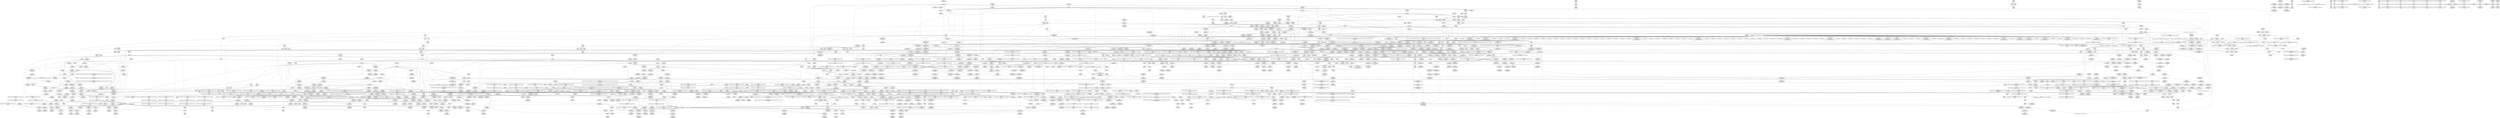 digraph {
	CE0x44c4d30 [shape=record,shape=Mrecord,label="{CE0x44c4d30|GLOBAL:___llvm_gcov_ctr126|Global_var:__llvm_gcov_ctr126|*SummSource*}"]
	CE0x4551130 [shape=record,shape=Mrecord,label="{CE0x4551130|i64*_getelementptr_inbounds_(_4_x_i64_,_4_x_i64_*___llvm_gcov_ctr134,_i64_0,_i64_1)|*Constant*|*SummSink*}"]
	CE0x4489400 [shape=record,shape=Mrecord,label="{CE0x4489400|current_sid:_cred|security/selinux/hooks.c,218|*SummSink*}"]
	CE0x44a4970 [shape=record,shape=Mrecord,label="{CE0x44a4970|i8_1|*Constant*}"]
	CE0x4426250 [shape=record,shape=Mrecord,label="{CE0x4426250|80:_i32,_112:_i8*,_:_CMRE_48,49_}"]
	CE0x44e0c90 [shape=record,shape=Mrecord,label="{CE0x44e0c90|task_sid:_tobool4|security/selinux/hooks.c,208|*SummSource*}"]
	CE0x44dbee0 [shape=record,shape=Mrecord,label="{CE0x44dbee0|rcu_read_lock:_land.lhs.true|*SummSink*}"]
	CE0x4551300 [shape=record,shape=Mrecord,label="{CE0x4551300|__rcu_read_unlock:_tmp|*SummSource*}"]
	CE0x44d9ed0 [shape=record,shape=Mrecord,label="{CE0x44d9ed0|i64*_getelementptr_inbounds_(_11_x_i64_,_11_x_i64_*___llvm_gcov_ctr127,_i64_0,_i64_0)|*Constant*|*SummSource*}"]
	CE0x454bba0 [shape=record,shape=Mrecord,label="{CE0x454bba0|__preempt_count_sub:_tmp4|./arch/x86/include/asm/preempt.h,77|*SummSink*}"]
	CE0x448ae50 [shape=record,shape=Mrecord,label="{CE0x448ae50|current_sid:_tmp23|security/selinux/hooks.c,218|*SummSource*}"]
	CE0x4485e00 [shape=record,shape=Mrecord,label="{CE0x4485e00|cred_sid:_tmp4|*LoadInst*|security/selinux/hooks.c,196}"]
	CE0x44c4b70 [shape=record,shape=Mrecord,label="{CE0x44c4b70|kmalloc:_tmp1}"]
	CE0x454f100 [shape=record,shape=Mrecord,label="{CE0x454f100|rcu_lock_release:_tmp4|include/linux/rcupdate.h,423|*SummSink*}"]
	CE0x4412370 [shape=record,shape=Mrecord,label="{CE0x4412370|ipc_alloc_security:_tmp1|*SummSink*}"]
	CE0x443dd50 [shape=record,shape=Mrecord,label="{CE0x443dd50|selinux_sem_alloc_security:_tobool7|security/selinux/hooks.c,5401|*SummSink*}"]
	CE0x443cc60 [shape=record,shape=Mrecord,label="{CE0x443cc60|current_sid:_tmp16|security/selinux/hooks.c,218}"]
	CE0x4541020 [shape=record,shape=Mrecord,label="{CE0x4541020|rcu_lock_release:_tmp1}"]
	CE0x45474c0 [shape=record,shape=Mrecord,label="{CE0x45474c0|i64*_getelementptr_inbounds_(_4_x_i64_,_4_x_i64_*___llvm_gcov_ctr129,_i64_0,_i64_2)|*Constant*}"]
	CE0x44023c0 [shape=record,shape=Mrecord,label="{CE0x44023c0|current_sid:_call|security/selinux/hooks.c,218|*SummSink*}"]
	CE0x4581b10 [shape=record,shape=Mrecord,label="{CE0x4581b10|__preempt_count_sub:_tmp3|*SummSource*}"]
	CE0x44a0ec0 [shape=record,shape=Mrecord,label="{CE0x44a0ec0|rcu_read_unlock:_tmp5|include/linux/rcupdate.h,933|*SummSource*}"]
	CE0x445bcc0 [shape=record,shape=Mrecord,label="{CE0x445bcc0|kzalloc:_or|include/linux/slab.h,578|*SummSource*}"]
	CE0x442c3d0 [shape=record,shape=Mrecord,label="{CE0x442c3d0|80:_i32,_112:_i8*,_:_CMRE_168,176_|*MultipleSource*|security/selinux/hooks.c,5390|Function::selinux_sem_alloc_security&Arg::sma::}"]
	CE0x443c260 [shape=record,shape=Mrecord,label="{CE0x443c260|selinux_sem_alloc_security:_tmp11|security/selinux/hooks.c,5399}"]
	CE0x45209c0 [shape=record,shape=Mrecord,label="{CE0x45209c0|rcu_read_unlock:_tmp12|include/linux/rcupdate.h,933}"]
	CE0x44b1560 [shape=record,shape=Mrecord,label="{CE0x44b1560|COLLAPSED:_GCMRE___llvm_gcov_ctr109_internal_global_2_x_i64_zeroinitializer:_elem_0:default:}"]
	CE0x449afb0 [shape=record,shape=Mrecord,label="{CE0x449afb0|i64*_getelementptr_inbounds_(_11_x_i64_,_11_x_i64_*___llvm_gcov_ctr127,_i64_0,_i64_8)|*Constant*|*SummSink*}"]
	CE0x4496130 [shape=record,shape=Mrecord,label="{CE0x4496130|ipc_alloc_security:_call1|security/selinux/hooks.c,5087|*SummSource*}"]
	CE0x456d0f0 [shape=record,shape=Mrecord,label="{CE0x456d0f0|i64*_getelementptr_inbounds_(_4_x_i64_,_4_x_i64_*___llvm_gcov_ctr135,_i64_0,_i64_1)|*Constant*}"]
	CE0x449c650 [shape=record,shape=Mrecord,label="{CE0x449c650|rcu_read_lock:_call3|include/linux/rcupdate.h,882}"]
	CE0x4527ea0 [shape=record,shape=Mrecord,label="{CE0x4527ea0|i64*_getelementptr_inbounds_(_11_x_i64_,_11_x_i64_*___llvm_gcov_ctr132,_i64_0,_i64_9)|*Constant*|*SummSource*}"]
	CE0x44719c0 [shape=record,shape=Mrecord,label="{CE0x44719c0|GLOBAL:_kfree|*Constant*}"]
	CE0x44a5680 [shape=record,shape=Mrecord,label="{CE0x44a5680|rcu_read_lock:_tmp22|include/linux/rcupdate.h,884}"]
	CE0x4401670 [shape=record,shape=Mrecord,label="{CE0x4401670|%struct.task_struct*_(%struct.task_struct**)*_asm_movq_%gs:$_1:P_,$0_,_r,im,_dirflag_,_fpsr_,_flags_|*SummSink*}"]
	CE0x445faf0 [shape=record,shape=Mrecord,label="{CE0x445faf0|selinux_sem_alloc_security:_tmp13|security/selinux/hooks.c,5401|*SummSource*}"]
	CE0x4539cf0 [shape=record,shape=Mrecord,label="{CE0x4539cf0|rcu_lock_acquire:_tmp1|*SummSource*}"]
	CE0x449a8c0 [shape=record,shape=Mrecord,label="{CE0x449a8c0|rcu_read_lock:_tobool1|include/linux/rcupdate.h,882}"]
	CE0x45547b0 [shape=record,shape=Mrecord,label="{CE0x45547b0|i64*_getelementptr_inbounds_(_4_x_i64_,_4_x_i64_*___llvm_gcov_ctr133,_i64_0,_i64_3)|*Constant*|*SummSink*}"]
	CE0x448e1f0 [shape=record,shape=Mrecord,label="{CE0x448e1f0|i8*_undef|*Constant*|*SummSource*}"]
	CE0x44412d0 [shape=record,shape=Mrecord,label="{CE0x44412d0|current_sid:_do.body|*SummSink*}"]
	CE0x453f130 [shape=record,shape=Mrecord,label="{CE0x453f130|__preempt_count_sub:_val|Function::__preempt_count_sub&Arg::val::|*SummSink*}"]
	CE0x44898c0 [shape=record,shape=Mrecord,label="{CE0x44898c0|current_sid:_tmp21|security/selinux/hooks.c,218}"]
	CE0x4491a00 [shape=record,shape=Mrecord,label="{CE0x4491a00|_call_void_mcount()_#3|*SummSource*}"]
	CE0x44c12f0 [shape=record,shape=Mrecord,label="{CE0x44c12f0|task_sid:_tmp14|security/selinux/hooks.c,208}"]
	CE0x44d7cd0 [shape=record,shape=Mrecord,label="{CE0x44d7cd0|i64*_getelementptr_inbounds_(_2_x_i64_,_2_x_i64_*___llvm_gcov_ctr109,_i64_0,_i64_0)|*Constant*|*SummSink*}"]
	CE0x44b3140 [shape=record,shape=Mrecord,label="{CE0x44b3140|rcu_read_unlock:_tmp8|include/linux/rcupdate.h,933}"]
	CE0x441e480 [shape=record,shape=Mrecord,label="{CE0x441e480|selinux_sem_alloc_security:_tmp6|security/selinux/hooks.c,5392}"]
	CE0x443bfd0 [shape=record,shape=Mrecord,label="{CE0x443bfd0|i8_4|*Constant*|*SummSource*}"]
	CE0x44a6cf0 [shape=record,shape=Mrecord,label="{CE0x44a6cf0|rcu_read_unlock:_land.lhs.true|*SummSource*}"]
	CE0x44a8020 [shape=record,shape=Mrecord,label="{CE0x44a8020|_call_void_mcount()_#3|*SummSource*}"]
	CE0x44c2e30 [shape=record,shape=Mrecord,label="{CE0x44c2e30|i64*_getelementptr_inbounds_(_11_x_i64_,_11_x_i64_*___llvm_gcov_ctr127,_i64_0,_i64_1)|*Constant*|*SummSink*}"]
	CE0x4471050 [shape=record,shape=Mrecord,label="{CE0x4471050|task_sid:_do.body|*SummSink*}"]
	CE0x44d0540 [shape=record,shape=Mrecord,label="{CE0x44d0540|i64*_getelementptr_inbounds_(_13_x_i64_,_13_x_i64_*___llvm_gcov_ctr126,_i64_0,_i64_8)|*Constant*}"]
	CE0x448e340 [shape=record,shape=Mrecord,label="{CE0x448e340|i8*_undef|*Constant*|*SummSink*}"]
	CE0x44d6830 [shape=record,shape=Mrecord,label="{CE0x44d6830|kzalloc:_bb|*SummSource*}"]
	CE0x448a360 [shape=record,shape=Mrecord,label="{CE0x448a360|current_sid:_security|security/selinux/hooks.c,218|*SummSink*}"]
	CE0x4438ed0 [shape=record,shape=Mrecord,label="{CE0x4438ed0|GLOBAL:_kzalloc|*Constant*|*SummSink*}"]
	CE0x4554cf0 [shape=record,shape=Mrecord,label="{CE0x4554cf0|GLOBAL:_lock_acquire|*Constant*|*SummSource*}"]
	CE0x449f390 [shape=record,shape=Mrecord,label="{CE0x449f390|rcu_lock_acquire:_bb}"]
	CE0x4488690 [shape=record,shape=Mrecord,label="{CE0x4488690|task_sid:_do.end6|*SummSink*}"]
	CE0x44dd220 [shape=record,shape=Mrecord,label="{CE0x44dd220|rcu_read_unlock:_if.then}"]
	CE0x44c4280 [shape=record,shape=Mrecord,label="{CE0x44c4280|i64_4|*Constant*}"]
	CE0x449d6c0 [shape=record,shape=Mrecord,label="{CE0x449d6c0|i64_6|*Constant*}"]
	CE0x4466a10 [shape=record,shape=Mrecord,label="{CE0x4466a10|selinux_sem_alloc_security:_retval.0|*SummSource*}"]
	CE0x445f0c0 [shape=record,shape=Mrecord,label="{CE0x445f0c0|i64_5|*Constant*|*SummSink*}"]
	CE0x44303d0 [shape=record,shape=Mrecord,label="{CE0x44303d0|selinux_sem_alloc_security:_tmp3|security/selinux/hooks.c,5391|*SummSource*}"]
	CE0x44d4ea0 [shape=record,shape=Mrecord,label="{CE0x44d4ea0|_ret_void,_!dbg_!27735|include/linux/rcupdate.h,884}"]
	CE0x4430290 [shape=record,shape=Mrecord,label="{CE0x4430290|selinux_sem_alloc_security:_tmp3|security/selinux/hooks.c,5391}"]
	CE0x453d1f0 [shape=record,shape=Mrecord,label="{CE0x453d1f0|__preempt_count_add:_tmp1|*SummSource*}"]
	CE0x44bce80 [shape=record,shape=Mrecord,label="{CE0x44bce80|__preempt_count_add:_entry|*SummSource*}"]
	CE0x4481e90 [shape=record,shape=Mrecord,label="{CE0x4481e90|task_sid:_tmp21|security/selinux/hooks.c,208|*SummSink*}"]
	CE0x44191f0 [shape=record,shape=Mrecord,label="{CE0x44191f0|selinux_sem_alloc_security:_if.then|*SummSource*}"]
	CE0x44e13a0 [shape=record,shape=Mrecord,label="{CE0x44e13a0|i64_6|*Constant*}"]
	CE0x4552c60 [shape=record,shape=Mrecord,label="{CE0x4552c60|rcu_lock_release:___here|*SummSink*}"]
	CE0x442f340 [shape=record,shape=Mrecord,label="{CE0x442f340|ipc_alloc_security:_entry}"]
	CE0x44bed80 [shape=record,shape=Mrecord,label="{CE0x44bed80|task_sid:_tmp11|security/selinux/hooks.c,208}"]
	CE0x44841c0 [shape=record,shape=Mrecord,label="{CE0x44841c0|current_sid:_call4|security/selinux/hooks.c,218|*SummSource*}"]
	CE0x44a5b20 [shape=record,shape=Mrecord,label="{CE0x44a5b20|rcu_read_lock:_tmp22|include/linux/rcupdate.h,884|*SummSource*}"]
	CE0x447ac50 [shape=record,shape=Mrecord,label="{CE0x447ac50|task_sid:_real_cred|security/selinux/hooks.c,208|*SummSource*}"]
	CE0x441e4f0 [shape=record,shape=Mrecord,label="{CE0x441e4f0|selinux_sem_alloc_security:_tmp6|security/selinux/hooks.c,5392|*SummSource*}"]
	CE0x4461680 [shape=record,shape=Mrecord,label="{CE0x4461680|selinux_sem_alloc_security:_u|security/selinux/hooks.c,5397}"]
	CE0x4426400 [shape=record,shape=Mrecord,label="{CE0x4426400|current_sid:_tobool|security/selinux/hooks.c,218|*SummSource*}"]
	CE0x4490a50 [shape=record,shape=Mrecord,label="{CE0x4490a50|task_sid:_do.end|*SummSink*}"]
	CE0x44de400 [shape=record,shape=Mrecord,label="{CE0x44de400|cred_sid:_tmp5|security/selinux/hooks.c,196}"]
	CE0x44b04f0 [shape=record,shape=Mrecord,label="{CE0x44b04f0|rcu_read_unlock:_tmp1}"]
	CE0x449b1f0 [shape=record,shape=Mrecord,label="{CE0x449b1f0|rcu_read_lock:_tmp9|include/linux/rcupdate.h,882|*SummSink*}"]
	CE0x44dcf70 [shape=record,shape=Mrecord,label="{CE0x44dcf70|__rcu_read_unlock:_tmp4|include/linux/rcupdate.h,244|*SummSource*}"]
	CE0x4472700 [shape=record,shape=Mrecord,label="{CE0x4472700|ipc_alloc_security:_if.end|*SummSource*}"]
	CE0x44d35e0 [shape=record,shape=Mrecord,label="{CE0x44d35e0|i8_1|*Constant*}"]
	CE0x4435db0 [shape=record,shape=Mrecord,label="{CE0x4435db0|i64*_getelementptr_inbounds_(_11_x_i64_,_11_x_i64_*___llvm_gcov_ctr125,_i64_0,_i64_1)|*Constant*|*SummSource*}"]
	CE0x44b0100 [shape=record,shape=Mrecord,label="{CE0x44b0100|task_sid:_tmp16|security/selinux/hooks.c,208|*SummSink*}"]
	CE0x4415020 [shape=record,shape=Mrecord,label="{CE0x4415020|80:_i32,_112:_i8*,_:_CMRE_28,29_}"]
	CE0x4477eb0 [shape=record,shape=Mrecord,label="{CE0x4477eb0|current_sid:_land.lhs.true2|*SummSource*}"]
	CE0x4536af0 [shape=record,shape=Mrecord,label="{CE0x4536af0|i32_0|*Constant*}"]
	CE0x44ced50 [shape=record,shape=Mrecord,label="{CE0x44ced50|task_sid:_do.body5}"]
	CE0x447a0c0 [shape=record,shape=Mrecord,label="{CE0x447a0c0|current_sid:_if.then|*SummSink*}"]
	CE0x4419640 [shape=record,shape=Mrecord,label="{CE0x4419640|selinux_sem_alloc_security:_tmp7|security/selinux/hooks.c,5392|*SummSource*}"]
	CE0x449f000 [shape=record,shape=Mrecord,label="{CE0x449f000|i64*_getelementptr_inbounds_(_11_x_i64_,_11_x_i64_*___llvm_gcov_ctr132,_i64_0,_i64_1)|*Constant*}"]
	CE0x4426bb0 [shape=record,shape=Mrecord,label="{CE0x4426bb0|get_current:_tmp|*SummSource*}"]
	CE0x4493400 [shape=record,shape=Mrecord,label="{CE0x4493400|_call_void_kfree(i8*_%tmp6)_#10,_!dbg_!27718|security/selinux/hooks.c,5099|*SummSink*}"]
	CE0x44cec80 [shape=record,shape=Mrecord,label="{CE0x44cec80|__rcu_read_lock:_tmp5|include/linux/rcupdate.h,239|*SummSink*}"]
	CE0x44ab6a0 [shape=record,shape=Mrecord,label="{CE0x44ab6a0|get_current:_tmp3|*SummSource*}"]
	CE0x44dbd30 [shape=record,shape=Mrecord,label="{CE0x44dbd30|rcu_read_lock:_land.lhs.true}"]
	CE0x4495f80 [shape=record,shape=Mrecord,label="{CE0x4495f80|task_sid:_entry}"]
	CE0x447ab20 [shape=record,shape=Mrecord,label="{CE0x447ab20|i32_77|*Constant*|*SummSink*}"]
	CE0x441c2f0 [shape=record,shape=Mrecord,label="{CE0x441c2f0|_call_void_mcount()_#3|*SummSource*}"]
	CE0x44e0b00 [shape=record,shape=Mrecord,label="{CE0x44e0b00|__rcu_read_lock:_entry|*SummSource*}"]
	CE0x44d18d0 [shape=record,shape=Mrecord,label="{CE0x44d18d0|task_sid:_tmp26|security/selinux/hooks.c,208|*SummSource*}"]
	CE0x447baa0 [shape=record,shape=Mrecord,label="{CE0x447baa0|i64*_getelementptr_inbounds_(_11_x_i64_,_11_x_i64_*___llvm_gcov_ctr125,_i64_0,_i64_8)|*Constant*|*SummSource*}"]
	CE0x44c9bb0 [shape=record,shape=Mrecord,label="{CE0x44c9bb0|task_sid:_tmp26|security/selinux/hooks.c,208|*SummSink*}"]
	CE0x452b6d0 [shape=record,shape=Mrecord,label="{CE0x452b6d0|rcu_lock_release:_map|Function::rcu_lock_release&Arg::map::}"]
	CE0x448b650 [shape=record,shape=Mrecord,label="{CE0x448b650|current_sid:_sid|security/selinux/hooks.c,220|*SummSource*}"]
	CE0x4524b20 [shape=record,shape=Mrecord,label="{CE0x4524b20|rcu_lock_release:_tmp3|*SummSource*}"]
	CE0x454bd90 [shape=record,shape=Mrecord,label="{CE0x454bd90|__preempt_count_sub:_tmp5|./arch/x86/include/asm/preempt.h,77|*SummSink*}"]
	CE0x44bc000 [shape=record,shape=Mrecord,label="{CE0x44bc000|__rcu_read_lock:_tmp6|include/linux/rcupdate.h,240}"]
	CE0x446fa90 [shape=record,shape=Mrecord,label="{CE0x446fa90|kmalloc:_tmp3}"]
	CE0x44662b0 [shape=record,shape=Mrecord,label="{CE0x44662b0|selinux_sem_alloc_security:_tmp19|security/selinux/hooks.c,5405}"]
	CE0x44cc930 [shape=record,shape=Mrecord,label="{CE0x44cc930|__rcu_read_lock:_entry|*SummSink*}"]
	CE0x4529830 [shape=record,shape=Mrecord,label="{CE0x4529830|rcu_read_unlock:_tmp21|include/linux/rcupdate.h,935}"]
	CE0x44b40d0 [shape=record,shape=Mrecord,label="{CE0x44b40d0|_call_void_mcount()_#3}"]
	CE0x440c670 [shape=record,shape=Mrecord,label="{CE0x440c670|ipc_alloc_security:_tobool|security/selinux/hooks.c,5084}"]
	CE0x454c4c0 [shape=record,shape=Mrecord,label="{CE0x454c4c0|__preempt_count_add:_tmp6|./arch/x86/include/asm/preempt.h,73|*SummSink*}"]
	CE0x4492e50 [shape=record,shape=Mrecord,label="{CE0x4492e50|ipc_free_security:_tmp6|security/selinux/hooks.c,5099|*SummSink*}"]
	CE0x44d4af0 [shape=record,shape=Mrecord,label="{CE0x44d4af0|rcu_read_lock:_tmp2}"]
	CE0x4ba5330 [shape=record,shape=Mrecord,label="{CE0x4ba5330|80:_i32,_112:_i8*,_:_CMRE_50,51_}"]
	CE0x4467b70 [shape=record,shape=Mrecord,label="{CE0x4467b70|selinux_sem_alloc_security:_tmp17|security/selinux/hooks.c,5402}"]
	CE0x4426610 [shape=record,shape=Mrecord,label="{CE0x4426610|i64_2|*Constant*}"]
	CE0x44d4e30 [shape=record,shape=Mrecord,label="{CE0x44d4e30|i32_77|*Constant*}"]
	CE0x44a7b10 [shape=record,shape=Mrecord,label="{CE0x44a7b10|i32_883|*Constant*}"]
	CE0x447e2e0 [shape=record,shape=Mrecord,label="{CE0x447e2e0|i64*_getelementptr_inbounds_(_11_x_i64_,_11_x_i64_*___llvm_gcov_ctr132,_i64_0,_i64_0)|*Constant*|*SummSource*}"]
	CE0x4570060 [shape=record,shape=Mrecord,label="{CE0x4570060|void_(i32*,_i32,_i32*)*_asm_addl_$1,_%gs:$0_,_*m,ri,*m,_dirflag_,_fpsr_,_flags_}"]
	CE0x4536120 [shape=record,shape=Mrecord,label="{CE0x4536120|i64*_getelementptr_inbounds_(_4_x_i64_,_4_x_i64_*___llvm_gcov_ctr130,_i64_0,_i64_0)|*Constant*}"]
	CE0x44aaa00 [shape=record,shape=Mrecord,label="{CE0x44aaa00|ipc_alloc_security:_tmp7|security/selinux/hooks.c,5085|*SummSink*}"]
	CE0x4435ab0 [shape=record,shape=Mrecord,label="{CE0x4435ab0|kzalloc:_tmp2}"]
	CE0x4497ff0 [shape=record,shape=Mrecord,label="{CE0x4497ff0|ipc_alloc_security:_tmp9|security/selinux/hooks.c,5087|*SummSink*}"]
	CE0x44b4ef0 [shape=record,shape=Mrecord,label="{CE0x44b4ef0|i32_10|*Constant*}"]
	CE0x44db840 [shape=record,shape=Mrecord,label="{CE0x44db840|cred_sid:_tmp5|security/selinux/hooks.c,196|*SummSink*}"]
	CE0x4430680 [shape=record,shape=Mrecord,label="{CE0x4430680|selinux_sem_alloc_security:_sem_perm|security/selinux/hooks.c,5390|*SummSource*}"]
	CE0x4460520 [shape=record,shape=Mrecord,label="{CE0x4460520|avc_has_perm:_entry|*SummSink*}"]
	CE0x4469760 [shape=record,shape=Mrecord,label="{CE0x4469760|ipc_free_security:_entry}"]
	CE0x446f820 [shape=record,shape=Mrecord,label="{CE0x446f820|i64_2|*Constant*}"]
	CE0x44715b0 [shape=record,shape=Mrecord,label="{CE0x44715b0|ipc_free_security:_tmp5|security/selinux/hooks.c,5097}"]
	CE0x44d7db0 [shape=record,shape=Mrecord,label="{CE0x44d7db0|i64*_getelementptr_inbounds_(_2_x_i64_,_2_x_i64_*___llvm_gcov_ctr109,_i64_0,_i64_0)|*Constant*}"]
	CE0x4569d30 [shape=record,shape=Mrecord,label="{CE0x4569d30|__preempt_count_sub:_sub|./arch/x86/include/asm/preempt.h,77}"]
	CE0x4547040 [shape=record,shape=Mrecord,label="{CE0x4547040|__rcu_read_unlock:_tmp7|include/linux/rcupdate.h,245|*SummSink*}"]
	CE0x44b5b40 [shape=record,shape=Mrecord,label="{CE0x44b5b40|ipc_alloc_security:_if.end|*SummSink*}"]
	CE0x4412ee0 [shape=record,shape=Mrecord,label="{CE0x4412ee0|80:_i32,_112:_i8*,_:_CMRE_43,44_}"]
	CE0x4542b00 [shape=record,shape=Mrecord,label="{CE0x4542b00|__preempt_count_sub:_tmp1|*SummSource*}"]
	CE0x44afe70 [shape=record,shape=Mrecord,label="{CE0x44afe70|task_sid:_tmp16|security/selinux/hooks.c,208}"]
	CE0x448ce50 [shape=record,shape=Mrecord,label="{CE0x448ce50|rcu_lock_acquire:_tmp6}"]
	CE0x44255a0 [shape=record,shape=Mrecord,label="{CE0x44255a0|selinux_sem_alloc_security:_tmp}"]
	CE0x445a010 [shape=record,shape=Mrecord,label="{CE0x445a010|current_sid:_tmp17|security/selinux/hooks.c,218}"]
	CE0x44de750 [shape=record,shape=Mrecord,label="{CE0x44de750|i32_0|*Constant*}"]
	CE0x4423a60 [shape=record,shape=Mrecord,label="{CE0x4423a60|_call_void_asm_sideeffect_,_memory_,_dirflag_,_fpsr_,_flags_()_#3,_!dbg_!27714,_!srcloc_!27715|include/linux/rcupdate.h,239}"]
	CE0x44b15d0 [shape=record,shape=Mrecord,label="{CE0x44b15d0|kmalloc:_tmp|*SummSource*}"]
	CE0x4522560 [shape=record,shape=Mrecord,label="{CE0x4522560|rcu_read_unlock:_do.end}"]
	CE0x4417f00 [shape=record,shape=Mrecord,label="{CE0x4417f00|80:_i32,_112:_i8*,_:_CMRE_76,80_|*MultipleSource*|security/selinux/hooks.c,5390|Function::selinux_sem_alloc_security&Arg::sma::}"]
	CE0x45495d0 [shape=record,shape=Mrecord,label="{CE0x45495d0|i64*_getelementptr_inbounds_(_4_x_i64_,_4_x_i64_*___llvm_gcov_ctr129,_i64_0,_i64_0)|*Constant*|*SummSource*}"]
	CE0x440cfa0 [shape=record,shape=Mrecord,label="{CE0x440cfa0|current_sid:_tmp1|*SummSink*}"]
	CE0x4419510 [shape=record,shape=Mrecord,label="{CE0x4419510|GLOBAL:___llvm_gcov_ctr317|Global_var:__llvm_gcov_ctr317|*SummSource*}"]
	CE0x44cc8c0 [shape=record,shape=Mrecord,label="{CE0x44cc8c0|__rcu_read_lock:_entry}"]
	CE0x452ed20 [shape=record,shape=Mrecord,label="{CE0x452ed20|rcu_lock_acquire:_tmp|*SummSource*}"]
	CE0x4461fd0 [shape=record,shape=Mrecord,label="{CE0x4461fd0|selinux_sem_alloc_security:_ipc_id|security/selinux/hooks.c,5397|*SummSink*}"]
	CE0x4546e00 [shape=record,shape=Mrecord,label="{CE0x4546e00|__rcu_read_unlock:_tmp6|include/linux/rcupdate.h,245|*SummSink*}"]
	CE0x44ab5d0 [shape=record,shape=Mrecord,label="{CE0x44ab5d0|get_current:_tmp3}"]
	CE0x440db10 [shape=record,shape=Mrecord,label="{CE0x440db10|_ret_i32_%tmp24,_!dbg_!27742|security/selinux/hooks.c,220|*SummSink*}"]
	CE0x442aef0 [shape=record,shape=Mrecord,label="{CE0x442aef0|get_current:_tmp1}"]
	CE0x44a9380 [shape=record,shape=Mrecord,label="{CE0x44a9380|ipc_free_security:_tmp2|*SummSource*}"]
	CE0x4415280 [shape=record,shape=Mrecord,label="{CE0x4415280|80:_i32,_112:_i8*,_:_CMRE_30,31_}"]
	CE0x44942c0 [shape=record,shape=Mrecord,label="{CE0x44942c0|kmalloc:_entry}"]
	CE0x4472010 [shape=record,shape=Mrecord,label="{CE0x4472010|i8*_null|*Constant*}"]
	CE0x4463840 [shape=record,shape=Mrecord,label="{CE0x4463840|i32_218|*Constant*|*SummSource*}"]
	CE0x4486ed0 [shape=record,shape=Mrecord,label="{CE0x4486ed0|task_sid:_tobool1|security/selinux/hooks.c,208|*SummSource*}"]
	"CONST[source:0(mediator),value:0(static)][purpose:{operation}]"
	CE0x453a9e0 [shape=record,shape=Mrecord,label="{CE0x453a9e0|__rcu_read_lock:_do.body}"]
	CE0x44aca80 [shape=record,shape=Mrecord,label="{CE0x44aca80|kmalloc:_size|Function::kmalloc&Arg::size::|*SummSource*}"]
	CE0x44caf90 [shape=record,shape=Mrecord,label="{CE0x44caf90|cred_sid:_entry|*SummSource*}"]
	CE0x4401d90 [shape=record,shape=Mrecord,label="{CE0x4401d90|kzalloc:_or|include/linux/slab.h,578|*SummSink*}"]
	CE0x44e1160 [shape=record,shape=Mrecord,label="{CE0x44e1160|i64_7|*Constant*|*SummSource*}"]
	CE0x44c22b0 [shape=record,shape=Mrecord,label="{CE0x44c22b0|i64_5|*Constant*}"]
	CE0x4435b20 [shape=record,shape=Mrecord,label="{CE0x4435b20|kzalloc:_tmp2|*SummSource*}"]
	CE0x443dbd0 [shape=record,shape=Mrecord,label="{CE0x443dbd0|_ret_i32_%retval.0,_!dbg_!27728|security/selinux/avc.c,775|*SummSink*}"]
	CE0x4534560 [shape=record,shape=Mrecord,label="{CE0x4534560|i32_2|*Constant*|*SummSource*}"]
	CE0x44304e0 [shape=record,shape=Mrecord,label="{CE0x44304e0|selinux_sem_alloc_security:_tmp3|security/selinux/hooks.c,5391|*SummSink*}"]
	CE0x454eaa0 [shape=record,shape=Mrecord,label="{CE0x454eaa0|__rcu_read_lock:_bb}"]
	CE0x453eb60 [shape=record,shape=Mrecord,label="{CE0x453eb60|i64*_getelementptr_inbounds_(_4_x_i64_,_4_x_i64_*___llvm_gcov_ctr134,_i64_0,_i64_2)|*Constant*|*SummSource*}"]
	CE0x44bf290 [shape=record,shape=Mrecord,label="{CE0x44bf290|task_sid:_tmp12|security/selinux/hooks.c,208}"]
	CE0x449d830 [shape=record,shape=Mrecord,label="{CE0x449d830|rcu_read_lock:_tmp13|include/linux/rcupdate.h,882}"]
	CE0x4461ea0 [shape=record,shape=Mrecord,label="{CE0x4461ea0|selinux_sem_alloc_security:_ipc_id|security/selinux/hooks.c,5397|*SummSource*}"]
	CE0x4550bb0 [shape=record,shape=Mrecord,label="{CE0x4550bb0|_call_void_mcount()_#3|*SummSource*}"]
	CE0x44bfe80 [shape=record,shape=Mrecord,label="{CE0x44bfe80|rcu_read_lock:_if.then|*SummSource*}"]
	CE0x440d920 [shape=record,shape=Mrecord,label="{CE0x440d920|_ret_i32_%tmp24,_!dbg_!27742|security/selinux/hooks.c,220}"]
	CE0x4476580 [shape=record,shape=Mrecord,label="{CE0x4476580|i64*_getelementptr_inbounds_(_11_x_i64_,_11_x_i64_*___llvm_gcov_ctr125,_i64_0,_i64_0)|*Constant*}"]
	CE0x45818c0 [shape=record,shape=Mrecord,label="{CE0x45818c0|__preempt_count_sub:_tmp5|./arch/x86/include/asm/preempt.h,77|*SummSource*}"]
	CE0x45822e0 [shape=record,shape=Mrecord,label="{CE0x45822e0|__preempt_count_add:_tmp|*SummSource*}"]
	CE0x4433930 [shape=record,shape=Mrecord,label="{CE0x4433930|selinux_sem_alloc_security:_tmp21|security/selinux/hooks.c,5406}"]
	CE0x44b4140 [shape=record,shape=Mrecord,label="{CE0x44b4140|_call_void_mcount()_#3|*SummSource*}"]
	CE0x44bf940 [shape=record,shape=Mrecord,label="{CE0x44bf940|task_sid:_if.end}"]
	CE0x451d750 [shape=record,shape=Mrecord,label="{CE0x451d750|rcu_read_unlock:_tobool|include/linux/rcupdate.h,933}"]
	CE0x44ac750 [shape=record,shape=Mrecord,label="{CE0x44ac750|kmalloc:_entry|*SummSink*}"]
	CE0x44d96c0 [shape=record,shape=Mrecord,label="{CE0x44d96c0|rcu_read_lock:_tobool|include/linux/rcupdate.h,882}"]
	CE0x4428ea0 [shape=record,shape=Mrecord,label="{CE0x4428ea0|80:_i32,_112:_i8*,_:_CMRE_10,11_}"]
	CE0x44cb070 [shape=record,shape=Mrecord,label="{CE0x44cb070|cred_sid:_entry|*SummSink*}"]
	CE0x448fe40 [shape=record,shape=Mrecord,label="{CE0x448fe40|task_sid:_land.lhs.true2|*SummSource*}"]
	CE0x44c0650 [shape=record,shape=Mrecord,label="{CE0x44c0650|GLOBAL:___kmalloc|*Constant*|*SummSink*}"]
	CE0x449f610 [shape=record,shape=Mrecord,label="{CE0x449f610|GLOBAL:___llvm_gcov_ctr132|Global_var:__llvm_gcov_ctr132|*SummSource*}"]
	CE0x455a8e0 [shape=record,shape=Mrecord,label="{CE0x455a8e0|void_(i32*,_i32,_i32*)*_asm_addl_$1,_%gs:$0_,_*m,ri,*m,_dirflag_,_fpsr_,_flags_|*SummSink*}"]
	CE0x4499320 [shape=record,shape=Mrecord,label="{CE0x4499320|rcu_read_unlock:_tmp6|include/linux/rcupdate.h,933|*SummSink*}"]
	CE0x448d5f0 [shape=record,shape=Mrecord,label="{CE0x448d5f0|rcu_lock_acquire:_tmp7|*SummSource*}"]
	CE0x44cc670 [shape=record,shape=Mrecord,label="{CE0x44cc670|rcu_read_unlock:_tmp3|*SummSource*}"]
	CE0x449b5c0 [shape=record,shape=Mrecord,label="{CE0x449b5c0|rcu_read_lock:_tmp10|include/linux/rcupdate.h,882}"]
	CE0x457ff30 [shape=record,shape=Mrecord,label="{CE0x457ff30|__preempt_count_sub:_tmp1}"]
	CE0x4473d00 [shape=record,shape=Mrecord,label="{CE0x4473d00|current_sid:_tmp10|security/selinux/hooks.c,218|*SummSink*}"]
	CE0x448a2f0 [shape=record,shape=Mrecord,label="{CE0x448a2f0|current_sid:_security|security/selinux/hooks.c,218|*SummSource*}"]
	CE0x4480710 [shape=record,shape=Mrecord,label="{CE0x4480710|ipc_alloc_security:_tmp11|security/selinux/hooks.c,5090|*SummSink*}"]
	CE0x4553e10 [shape=record,shape=Mrecord,label="{CE0x4553e10|i64_ptrtoint_(i8*_blockaddress(_rcu_lock_release,_%__here)_to_i64)|*Constant*|*SummSource*}"]
	CE0x449b6f0 [shape=record,shape=Mrecord,label="{CE0x449b6f0|rcu_read_lock:_tmp10|include/linux/rcupdate.h,882|*SummSource*}"]
	CE0x445e140 [shape=record,shape=Mrecord,label="{CE0x445e140|selinux_sem_alloc_security:_tmp11|security/selinux/hooks.c,5399|*SummSink*}"]
	CE0x4551c40 [shape=record,shape=Mrecord,label="{CE0x4551c40|GLOBAL:___preempt_count_sub|*Constant*}"]
	CE0x44dbdd0 [shape=record,shape=Mrecord,label="{CE0x44dbdd0|rcu_read_lock:_land.lhs.true|*SummSource*}"]
	CE0x4539c80 [shape=record,shape=Mrecord,label="{CE0x4539c80|rcu_lock_acquire:_tmp1}"]
	CE0x453d0a0 [shape=record,shape=Mrecord,label="{CE0x453d0a0|__rcu_read_unlock:_do.body|*SummSource*}"]
	CE0x44bc800 [shape=record,shape=Mrecord,label="{CE0x44bc800|_call_void_asm_sideeffect_,_memory_,_dirflag_,_fpsr_,_flags_()_#3,_!dbg_!27711,_!srcloc_!27714|include/linux/rcupdate.h,244}"]
	CE0x45499c0 [shape=record,shape=Mrecord,label="{CE0x45499c0|__preempt_count_add:_tmp}"]
	CE0x442f3b0 [shape=record,shape=Mrecord,label="{CE0x442f3b0|ipc_alloc_security:_entry|*SummSource*}"]
	CE0x44c3ed0 [shape=record,shape=Mrecord,label="{CE0x44c3ed0|_call_void_mcount()_#3}"]
	CE0x452ec40 [shape=record,shape=Mrecord,label="{CE0x452ec40|rcu_lock_acquire:_tmp}"]
	CE0x61969f0 [shape=record,shape=Mrecord,label="{CE0x61969f0|80:_i32,_112:_i8*,_:_CMRE_8,9_}"]
	CE0x44d70a0 [shape=record,shape=Mrecord,label="{CE0x44d70a0|rcu_read_unlock:_entry|*SummSource*}"]
	CE0x44a44c0 [shape=record,shape=Mrecord,label="{CE0x44a44c0|rcu_read_lock:_tmp18|include/linux/rcupdate.h,882|*SummSource*}"]
	CE0x447c190 [shape=record,shape=Mrecord,label="{CE0x447c190|kzalloc:_size|Function::kzalloc&Arg::size::|*SummSource*}"]
	CE0x448d530 [shape=record,shape=Mrecord,label="{CE0x448d530|rcu_lock_acquire:_tmp7}"]
	CE0x44d1740 [shape=record,shape=Mrecord,label="{CE0x44d1740|i64*_getelementptr_inbounds_(_13_x_i64_,_13_x_i64_*___llvm_gcov_ctr126,_i64_0,_i64_11)|*Constant*|*SummSource*}"]
	CE0x454e5d0 [shape=record,shape=Mrecord,label="{CE0x454e5d0|i64*_getelementptr_inbounds_(_4_x_i64_,_4_x_i64_*___llvm_gcov_ctr129,_i64_0,_i64_1)|*Constant*|*SummSource*}"]
	CE0x447c520 [shape=record,shape=Mrecord,label="{CE0x447c520|rcu_lock_acquire:_map|Function::rcu_lock_acquire&Arg::map::|*SummSource*}"]
	CE0x442f4e0 [shape=record,shape=Mrecord,label="{CE0x442f4e0|i16_25|*Constant*}"]
	CE0x44a4390 [shape=record,shape=Mrecord,label="{CE0x44a4390|rcu_read_lock:_tmp18|include/linux/rcupdate.h,882}"]
	CE0x4541f70 [shape=record,shape=Mrecord,label="{CE0x4541f70|rcu_lock_acquire:_indirectgoto}"]
	CE0x44c4090 [shape=record,shape=Mrecord,label="{CE0x44c4090|_call_void_mcount()_#3|*SummSink*}"]
	CE0x4411ef0 [shape=record,shape=Mrecord,label="{CE0x4411ef0|i8*_getelementptr_inbounds_(_25_x_i8_,_25_x_i8_*_.str3,_i32_0,_i32_0)|*Constant*}"]
	CE0x457bc80 [shape=record,shape=Mrecord,label="{CE0x457bc80|i64*_getelementptr_inbounds_(_4_x_i64_,_4_x_i64_*___llvm_gcov_ctr135,_i64_0,_i64_0)|*Constant*|*SummSink*}"]
	CE0x4550af0 [shape=record,shape=Mrecord,label="{CE0x4550af0|_call_void_mcount()_#3}"]
	CE0x4526120 [shape=record,shape=Mrecord,label="{CE0x4526120|i32_934|*Constant*}"]
	CE0x44db2d0 [shape=record,shape=Mrecord,label="{CE0x44db2d0|COLLAPSED:_GCMRE___llvm_gcov_ctr128_internal_global_4_x_i64_zeroinitializer:_elem_0:default:}"]
	CE0x4466850 [shape=record,shape=Mrecord,label="{CE0x4466850|selinux_sem_alloc_security:_retval.0}"]
	CE0x44614e0 [shape=record,shape=Mrecord,label="{CE0x44614e0|avc_has_perm:_requested|Function::avc_has_perm&Arg::requested::}"]
	CE0x45451b0 [shape=record,shape=Mrecord,label="{CE0x45451b0|i64*_getelementptr_inbounds_(_4_x_i64_,_4_x_i64_*___llvm_gcov_ctr134,_i64_0,_i64_1)|*Constant*}"]
	CE0x4429460 [shape=record,shape=Mrecord,label="{CE0x4429460|80:_i32,_112:_i8*,_:_CMRE_24,25_}"]
	CE0x4490280 [shape=record,shape=Mrecord,label="{CE0x4490280|i64*_getelementptr_inbounds_(_4_x_i64_,_4_x_i64_*___llvm_gcov_ctr128,_i64_0,_i64_0)|*Constant*|*SummSource*}"]
	CE0x44bff60 [shape=record,shape=Mrecord,label="{CE0x44bff60|GLOBAL:___kmalloc|*Constant*}"]
	CE0x447c220 [shape=record,shape=Mrecord,label="{CE0x447c220|GLOBAL:_rcu_lock_map|Global_var:rcu_lock_map|*SummSink*}"]
	CE0x4425d40 [shape=record,shape=Mrecord,label="{CE0x4425d40|80:_i32,_112:_i8*,_:_CMRE_12,13_}"]
	CE0x447bfb0 [shape=record,shape=Mrecord,label="{CE0x447bfb0|i64_8|*Constant*|*SummSink*}"]
	CE0x44e1960 [shape=record,shape=Mrecord,label="{CE0x44e1960|task_sid:_tmp6|security/selinux/hooks.c,208|*SummSink*}"]
	CE0x44655f0 [shape=record,shape=Mrecord,label="{CE0x44655f0|_ret_void,_!dbg_!27719|security/selinux/hooks.c,5100|*SummSink*}"]
	CE0x4475aa0 [shape=record,shape=Mrecord,label="{CE0x4475aa0|i64*_getelementptr_inbounds_(_11_x_i64_,_11_x_i64_*___llvm_gcov_ctr125,_i64_0,_i64_8)|*Constant*|*SummSink*}"]
	CE0x449ce60 [shape=record,shape=Mrecord,label="{CE0x449ce60|rcu_read_unlock:_tmp15|include/linux/rcupdate.h,933|*SummSink*}"]
	CE0x44018c0 [shape=record,shape=Mrecord,label="{CE0x44018c0|current_sid:_tobool1|security/selinux/hooks.c,218}"]
	CE0x44a2a80 [shape=record,shape=Mrecord,label="{CE0x44a2a80|i64*_getelementptr_inbounds_(_11_x_i64_,_11_x_i64_*___llvm_gcov_ctr127,_i64_0,_i64_9)|*Constant*|*SummSink*}"]
	CE0x4581bd0 [shape=record,shape=Mrecord,label="{CE0x4581bd0|__preempt_count_sub:_tmp3}"]
	CE0x4434460 [shape=record,shape=Mrecord,label="{CE0x4434460|_ret_i32_%retval.0,_!dbg_!27746|security/selinux/hooks.c,5406|*SummSource*}"]
	CE0x44290f0 [shape=record,shape=Mrecord,label="{CE0x44290f0|80:_i32,_112:_i8*,_:_CMRE_71,72_}"]
	CE0x4479c80 [shape=record,shape=Mrecord,label="{CE0x4479c80|i64*_getelementptr_inbounds_(_2_x_i64_,_2_x_i64_*___llvm_gcov_ctr109,_i64_0,_i64_0)|*Constant*|*SummSource*}"]
	CE0x440ea80 [shape=record,shape=Mrecord,label="{CE0x440ea80|GLOBAL:_current_sid.__warned|Global_var:current_sid.__warned|*SummSource*}"]
	CE0x4418110 [shape=record,shape=Mrecord,label="{CE0x4418110|80:_i32,_112:_i8*,_:_CMRE_80,84_|*MultipleSource*|security/selinux/hooks.c,5390|Function::selinux_sem_alloc_security&Arg::sma::}"]
	CE0x440c820 [shape=record,shape=Mrecord,label="{CE0x440c820|%struct.ipc_security_struct*_null|*Constant*|*SummSink*}"]
	CE0x44db730 [shape=record,shape=Mrecord,label="{CE0x44db730|rcu_lock_acquire:_entry|*SummSink*}"]
	CE0x45471e0 [shape=record,shape=Mrecord,label="{CE0x45471e0|__rcu_read_unlock:_tmp7|include/linux/rcupdate.h,245}"]
	CE0x455a3d0 [shape=record,shape=Mrecord,label="{CE0x455a3d0|void_(i32*,_i32,_i32*)*_asm_addl_$1,_%gs:$0_,_*m,ri,*m,_dirflag_,_fpsr_,_flags_|*SummSource*}"]
	CE0x4490f00 [shape=record,shape=Mrecord,label="{CE0x4490f00|i32_208|*Constant*|*SummSink*}"]
	CE0x456dbe0 [shape=record,shape=Mrecord,label="{CE0x456dbe0|__preempt_count_add:_do.body|*SummSink*}"]
	CE0x445e710 [shape=record,shape=Mrecord,label="{CE0x445e710|selinux_sem_alloc_security:_tmp11|security/selinux/hooks.c,5399|*SummSource*}"]
	CE0x4527d60 [shape=record,shape=Mrecord,label="{CE0x4527d60|i64*_getelementptr_inbounds_(_11_x_i64_,_11_x_i64_*___llvm_gcov_ctr132,_i64_0,_i64_9)|*Constant*}"]
	CE0x45498d0 [shape=record,shape=Mrecord,label="{CE0x45498d0|__preempt_count_sub:_tmp1|*SummSink*}"]
	CE0x4429220 [shape=record,shape=Mrecord,label="{CE0x4429220|selinux_sem_alloc_security:_call2|security/selinux/hooks.c,5390}"]
	CE0x44a24d0 [shape=record,shape=Mrecord,label="{CE0x44a24d0|i8*_getelementptr_inbounds_(_42_x_i8_,_42_x_i8_*_.str46,_i32_0,_i32_0)|*Constant*|*SummSink*}"]
	CE0x44da610 [shape=record,shape=Mrecord,label="{CE0x44da610|rcu_read_lock:_tmp7|include/linux/rcupdate.h,882|*SummSource*}"]
	CE0x4467580 [shape=record,shape=Mrecord,label="{CE0x4467580|selinux_sem_alloc_security:_tmp16|security/selinux/hooks.c,5402}"]
	CE0x4431c30 [shape=record,shape=Mrecord,label="{CE0x4431c30|current_sid:_tobool|security/selinux/hooks.c,218|*SummSink*}"]
	CE0x44708e0 [shape=record,shape=Mrecord,label="{CE0x44708e0|_call_void_mcount()_#3|*SummSink*}"]
	CE0x44a8c30 [shape=record,shape=Mrecord,label="{CE0x44a8c30|rcu_read_lock:_bb|*SummSource*}"]
	CE0x44ce5d0 [shape=record,shape=Mrecord,label="{CE0x44ce5d0|task_sid:_tmp5|security/selinux/hooks.c,208}"]
	CE0x4405ce0 [shape=record,shape=Mrecord,label="{CE0x4405ce0|ipc_alloc_security:_perm|Function::ipc_alloc_security&Arg::perm::|*SummSink*}"]
	CE0x4494c40 [shape=record,shape=Mrecord,label="{CE0x4494c40|ipc_alloc_security:_tmp13|security/selinux/hooks.c,5093|*SummSink*}"]
	CE0x448a0a0 [shape=record,shape=Mrecord,label="{CE0x448a0a0|i32_22|*Constant*|*SummSink*}"]
	CE0x442f7f0 [shape=record,shape=Mrecord,label="{CE0x442f7f0|_ret_i32_%retval.0,_!dbg_!27731|security/selinux/hooks.c,5093}"]
	CE0x45217e0 [shape=record,shape=Mrecord,label="{CE0x45217e0|rcu_lock_acquire:_tmp2|*SummSource*}"]
	CE0x4428db0 [shape=record,shape=Mrecord,label="{CE0x4428db0|80:_i32,_112:_i8*,_:_CMRE_9,10_}"]
	CE0x4488190 [shape=record,shape=Mrecord,label="{CE0x4488190|task_sid:_do.end6|*SummSource*}"]
	CE0x4546330 [shape=record,shape=Mrecord,label="{CE0x4546330|GLOBAL:___preempt_count_sub|*Constant*|*SummSink*}"]
	CE0x44ca6d0 [shape=record,shape=Mrecord,label="{CE0x44ca6d0|task_sid:_call7|security/selinux/hooks.c,208|*SummSource*}"]
	CE0x442ad80 [shape=record,shape=Mrecord,label="{CE0x442ad80|get_current:_bb}"]
	CE0x440e5f0 [shape=record,shape=Mrecord,label="{CE0x440e5f0|GLOBAL:_current_task|Global_var:current_task}"]
	CE0x452a830 [shape=record,shape=Mrecord,label="{CE0x452a830|GLOBAL:_rcu_lock_release|*Constant*}"]
	CE0x45511a0 [shape=record,shape=Mrecord,label="{CE0x45511a0|__rcu_read_unlock:_tmp1}"]
	CE0x44d4bd0 [shape=record,shape=Mrecord,label="{CE0x44d4bd0|rcu_read_lock:_tmp2|*SummSink*}"]
	CE0x44dc710 [shape=record,shape=Mrecord,label="{CE0x44dc710|rcu_lock_acquire:_entry}"]
	CE0x4416700 [shape=record,shape=Mrecord,label="{CE0x4416700|selinux_sem_alloc_security:_tmp|*SummSource*}"]
	CE0x44b4a60 [shape=record,shape=Mrecord,label="{CE0x44b4a60|ipc_alloc_security:_sclass2|security/selinux/hooks.c,5088|*SummSource*}"]
	CE0x44d1a50 [shape=record,shape=Mrecord,label="{CE0x44d1a50|task_sid:_tmp25|security/selinux/hooks.c,208}"]
	CE0x448ec30 [shape=record,shape=Mrecord,label="{CE0x448ec30|i64*_getelementptr_inbounds_(_4_x_i64_,_4_x_i64_*___llvm_gcov_ctr130,_i64_0,_i64_0)|*Constant*|*SummSink*}"]
	CE0x451df90 [shape=record,shape=Mrecord,label="{CE0x451df90|rcu_read_unlock:_land.lhs.true2|*SummSink*}"]
	CE0x4460790 [shape=record,shape=Mrecord,label="{CE0x4460790|avc_has_perm:_requested|Function::avc_has_perm&Arg::requested::|*SummSink*}"]
	CE0x44d2920 [shape=record,shape=Mrecord,label="{CE0x44d2920|i64*_getelementptr_inbounds_(_13_x_i64_,_13_x_i64_*___llvm_gcov_ctr126,_i64_0,_i64_12)|*Constant*|*SummSink*}"]
	CE0x44739e0 [shape=record,shape=Mrecord,label="{CE0x44739e0|ipc_alloc_security:_tmp4|security/selinux/hooks.c,5084|*SummSource*}"]
	CE0x445a8e0 [shape=record,shape=Mrecord,label="{CE0x445a8e0|avc_has_perm:_entry}"]
	CE0x44d5400 [shape=record,shape=Mrecord,label="{CE0x44d5400|cred_sid:_tmp2}"]
	CE0x441a620 [shape=record,shape=Mrecord,label="{CE0x441a620|current_sid:_entry|*SummSink*}"]
	CE0x445ef40 [shape=record,shape=Mrecord,label="{CE0x445ef40|i64_5|*Constant*|*SummSource*}"]
	CE0x452d2c0 [shape=record,shape=Mrecord,label="{CE0x452d2c0|__rcu_read_lock:_do.end}"]
	CE0x4542fa0 [shape=record,shape=Mrecord,label="{CE0x4542fa0|__preempt_count_sub:_tmp3|*SummSink*}"]
	CE0x44393b0 [shape=record,shape=Mrecord,label="{CE0x44393b0|selinux_sem_alloc_security:_tmp5|security/selinux/hooks.c,5391|*SummSource*}"]
	CE0x453d790 [shape=record,shape=Mrecord,label="{CE0x453d790|rcu_lock_release:_tmp6|*SummSink*}"]
	CE0x45340c0 [shape=record,shape=Mrecord,label="{CE0x45340c0|GLOBAL:_lock_acquire|*Constant*|*SummSink*}"]
	CE0x453e130 [shape=record,shape=Mrecord,label="{CE0x453e130|__rcu_read_unlock:_bb}"]
	CE0x447e520 [shape=record,shape=Mrecord,label="{CE0x447e520|rcu_read_unlock:_tmp}"]
	CE0x4487a20 [shape=record,shape=Mrecord,label="{CE0x4487a20|i32_0|*Constant*}"]
	CE0x44cef50 [shape=record,shape=Mrecord,label="{CE0x44cef50|task_sid:_do.body5|*SummSink*}"]
	CE0x44ac940 [shape=record,shape=Mrecord,label="{CE0x44ac940|kmalloc:_size|Function::kmalloc&Arg::size::}"]
	CE0x44ab970 [shape=record,shape=Mrecord,label="{CE0x44ab970|i64*_getelementptr_inbounds_(_6_x_i64_,_6_x_i64_*___llvm_gcov_ctr301,_i64_0,_i64_3)|*Constant*|*SummSink*}"]
	CE0x4415610 [shape=record,shape=Mrecord,label="{CE0x4415610|current_sid:_tobool|security/selinux/hooks.c,218}"]
	CE0x44ad170 [shape=record,shape=Mrecord,label="{CE0x44ad170|i64*_getelementptr_inbounds_(_2_x_i64_,_2_x_i64_*___llvm_gcov_ctr182,_i64_0,_i64_0)|*Constant*|*SummSource*}"]
	CE0x448b020 [shape=record,shape=Mrecord,label="{CE0x448b020|current_sid:_tmp23|security/selinux/hooks.c,218|*SummSink*}"]
	CE0x4440ab0 [shape=record,shape=Mrecord,label="{CE0x4440ab0|ipc_alloc_security:_retval.0|*SummSink*}"]
	CE0x4473300 [shape=record,shape=Mrecord,label="{CE0x4473300|current_sid:_tmp2}"]
	CE0x447a2e0 [shape=record,shape=Mrecord,label="{CE0x447a2e0|i32_208|*Constant*|*SummSource*}"]
	CE0x445fcb0 [shape=record,shape=Mrecord,label="{CE0x445fcb0|selinux_sem_alloc_security:_tmp13|security/selinux/hooks.c,5401|*SummSink*}"]
	CE0x44d5870 [shape=record,shape=Mrecord,label="{CE0x44d5870|task_sid:_tmp13|security/selinux/hooks.c,208}"]
	CE0x4424030 [shape=record,shape=Mrecord,label="{CE0x4424030|rcu_read_unlock:_tmp11|include/linux/rcupdate.h,933}"]
	CE0x4488d90 [shape=record,shape=Mrecord,label="{CE0x4488d90|_ret_%struct.task_struct*_%tmp4,_!dbg_!27714|./arch/x86/include/asm/current.h,14}"]
	CE0x4477680 [shape=record,shape=Mrecord,label="{CE0x4477680|current_sid:_tmp11|security/selinux/hooks.c,218}"]
	CE0x4483490 [shape=record,shape=Mrecord,label="{CE0x4483490|i64*_getelementptr_inbounds_(_11_x_i64_,_11_x_i64_*___llvm_gcov_ctr125,_i64_0,_i64_10)|*Constant*|*SummSource*}"]
	CE0x44d6120 [shape=record,shape=Mrecord,label="{CE0x44d6120|i64_0|*Constant*}"]
	CE0x440cd30 [shape=record,shape=Mrecord,label="{CE0x440cd30|current_sid:_tmp1|*SummSource*}"]
	CE0x449aa30 [shape=record,shape=Mrecord,label="{CE0x449aa30|rcu_read_lock:_tobool1|include/linux/rcupdate.h,882|*SummSource*}"]
	CE0x452bae0 [shape=record,shape=Mrecord,label="{CE0x452bae0|GLOBAL:___rcu_read_unlock|*Constant*}"]
	CE0x440ddf0 [shape=record,shape=Mrecord,label="{CE0x440ddf0|get_current:_tmp3}"]
	CE0x44206f0 [shape=record,shape=Mrecord,label="{CE0x44206f0|COLLAPSED:_GCMRE___llvm_gcov_ctr125_internal_global_11_x_i64_zeroinitializer:_elem_0:default:}"]
	CE0x44c45d0 [shape=record,shape=Mrecord,label="{CE0x44c45d0|task_sid:_tmp10|security/selinux/hooks.c,208|*SummSink*}"]
	CE0x44d2be0 [shape=record,shape=Mrecord,label="{CE0x44d2be0|task_sid:_tmp18|security/selinux/hooks.c,208}"]
	CE0x452c780 [shape=record,shape=Mrecord,label="{CE0x452c780|__rcu_read_unlock:_entry|*SummSource*}"]
	CE0x44c4920 [shape=record,shape=Mrecord,label="{CE0x44c4920|kmalloc:_tmp|*SummSink*}"]
	CE0x44914e0 [shape=record,shape=Mrecord,label="{CE0x44914e0|ipc_alloc_security:_tmp}"]
	CE0x44d62b0 [shape=record,shape=Mrecord,label="{CE0x44d62b0|task_sid:_tmp6|security/selinux/hooks.c,208|*SummSource*}"]
	CE0x44e18c0 [shape=record,shape=Mrecord,label="{CE0x44e18c0|kmalloc:_call|include/linux/slab.h,429}"]
	CE0x447f320 [shape=record,shape=Mrecord,label="{CE0x447f320|ipc_alloc_security:_sclass2|security/selinux/hooks.c,5088|*SummSink*}"]
	CE0x44d3c20 [shape=record,shape=Mrecord,label="{CE0x44d3c20|_call_void_lockdep_rcu_suspicious(i8*_getelementptr_inbounds_(_25_x_i8_,_25_x_i8_*_.str3,_i32_0,_i32_0),_i32_208,_i8*_getelementptr_inbounds_(_41_x_i8_,_41_x_i8_*_.str44,_i32_0,_i32_0))_#10,_!dbg_!27732|security/selinux/hooks.c,208|*SummSink*}"]
	CE0x4552390 [shape=record,shape=Mrecord,label="{CE0x4552390|__rcu_read_lock:_do.body|*SummSink*}"]
	CE0x453ecf0 [shape=record,shape=Mrecord,label="{CE0x453ecf0|i64*_getelementptr_inbounds_(_4_x_i64_,_4_x_i64_*___llvm_gcov_ctr134,_i64_0,_i64_2)|*Constant*|*SummSink*}"]
	CE0x44675f0 [shape=record,shape=Mrecord,label="{CE0x44675f0|selinux_sem_alloc_security:_tmp16|security/selinux/hooks.c,5402|*SummSource*}"]
	CE0x445bf10 [shape=record,shape=Mrecord,label="{CE0x445bf10|kzalloc:_call|include/linux/slab.h,578}"]
	CE0x443a4f0 [shape=record,shape=Mrecord,label="{CE0x443a4f0|_ret_%struct.task_struct*_%tmp4,_!dbg_!27714|./arch/x86/include/asm/current.h,14}"]
	CE0x4405a90 [shape=record,shape=Mrecord,label="{CE0x4405a90|i16_25|*Constant*|*SummSink*}"]
	CE0x4521b10 [shape=record,shape=Mrecord,label="{CE0x4521b10|i64*_getelementptr_inbounds_(_11_x_i64_,_11_x_i64_*___llvm_gcov_ctr132,_i64_0,_i64_8)|*Constant*}"]
	CE0x44a74b0 [shape=record,shape=Mrecord,label="{CE0x44a74b0|i8*_getelementptr_inbounds_(_25_x_i8_,_25_x_i8_*_.str45,_i32_0,_i32_0)|*Constant*|*SummSource*}"]
	CE0x44ae2a0 [shape=record,shape=Mrecord,label="{CE0x44ae2a0|_call_void_mcount()_#3|*SummSink*}"]
	CE0x44b5490 [shape=record,shape=Mrecord,label="{CE0x44b5490|ipc_free_security:_tmp|*SummSource*}"]
	CE0x4479170 [shape=record,shape=Mrecord,label="{CE0x4479170|current_sid:_land.lhs.true|*SummSink*}"]
	CE0x442d650 [shape=record,shape=Mrecord,label="{CE0x442d650|80:_i32,_112:_i8*,_:_CMRE_1,2_}"]
	CE0x45517e0 [shape=record,shape=Mrecord,label="{CE0x45517e0|__rcu_read_lock:_tmp2}"]
	CE0x440bda0 [shape=record,shape=Mrecord,label="{CE0x440bda0|i64_3|*Constant*|*SummSink*}"]
	CE0x441ba10 [shape=record,shape=Mrecord,label="{CE0x441ba10|i64_0|*Constant*}"]
	CE0x44cc0a0 [shape=record,shape=Mrecord,label="{CE0x44cc0a0|rcu_read_lock:_tobool1|include/linux/rcupdate.h,882|*SummSink*}"]
	CE0x4525ed0 [shape=record,shape=Mrecord,label="{CE0x4525ed0|rcu_read_unlock:_tmp17|include/linux/rcupdate.h,933|*SummSink*}"]
	CE0x4460b10 [shape=record,shape=Mrecord,label="{CE0x4460b10|avc_has_perm:_ssid|Function::avc_has_perm&Arg::ssid::|*SummSink*}"]
	CE0x4434620 [shape=record,shape=Mrecord,label="{CE0x4434620|_ret_i32_%retval.0,_!dbg_!27746|security/selinux/hooks.c,5406|*SummSink*}"]
	CE0x4527a10 [shape=record,shape=Mrecord,label="{CE0x4527a10|i8*_getelementptr_inbounds_(_44_x_i8_,_44_x_i8_*_.str47,_i32_0,_i32_0)|*Constant*|*SummSource*}"]
	CE0x4529fb0 [shape=record,shape=Mrecord,label="{CE0x4529fb0|_call_void_rcu_lock_release(%struct.lockdep_map*_rcu_lock_map)_#10,_!dbg_!27733|include/linux/rcupdate.h,935}"]
	CE0x448cb90 [shape=record,shape=Mrecord,label="{CE0x448cb90|i8*_null|*Constant*|*SummSink*}"]
	CE0x44bf4d0 [shape=record,shape=Mrecord,label="{CE0x44bf4d0|rcu_read_unlock:_do.body}"]
	CE0x44b0410 [shape=record,shape=Mrecord,label="{CE0x44b0410|rcu_read_unlock:_tmp|*SummSink*}"]
	CE0x44af950 [shape=record,shape=Mrecord,label="{CE0x44af950|i32_22|*Constant*}"]
	CE0x4526710 [shape=record,shape=Mrecord,label="{CE0x4526710|_call_void_lockdep_rcu_suspicious(i8*_getelementptr_inbounds_(_25_x_i8_,_25_x_i8_*_.str45,_i32_0,_i32_0),_i32_934,_i8*_getelementptr_inbounds_(_44_x_i8_,_44_x_i8_*_.str47,_i32_0,_i32_0))_#10,_!dbg_!27726|include/linux/rcupdate.h,933|*SummSource*}"]
	CE0x443cff0 [shape=record,shape=Mrecord,label="{CE0x443cff0|selinux_sem_alloc_security:_type|security/selinux/hooks.c,5396|*SummSource*}"]
	CE0x447faa0 [shape=record,shape=Mrecord,label="{CE0x447faa0|_ret_i32_%call7,_!dbg_!27749|security/selinux/hooks.c,210}"]
	CE0x44b0ed0 [shape=record,shape=Mrecord,label="{CE0x44b0ed0|task_sid:_do.body}"]
	CE0x448f7c0 [shape=record,shape=Mrecord,label="{CE0x448f7c0|i64_0|*Constant*}"]
	CE0x448ff00 [shape=record,shape=Mrecord,label="{CE0x448ff00|task_sid:_land.lhs.true2|*SummSink*}"]
	CE0x4438cd0 [shape=record,shape=Mrecord,label="{CE0x4438cd0|kzalloc:_entry}"]
	CE0x4484480 [shape=record,shape=Mrecord,label="{CE0x4484480|i64*_getelementptr_inbounds_(_2_x_i64_,_2_x_i64_*___llvm_gcov_ctr182,_i64_0,_i64_1)|*Constant*|*SummSink*}"]
	CE0x446f3d0 [shape=record,shape=Mrecord,label="{CE0x446f3d0|ipc_free_security:_security|security/selinux/hooks.c,5097|*SummSink*}"]
	CE0x44c0c10 [shape=record,shape=Mrecord,label="{CE0x44c0c10|task_sid:_call|security/selinux/hooks.c,208|*SummSource*}"]
	CE0x44355f0 [shape=record,shape=Mrecord,label="{CE0x44355f0|current_sid:_tmp6|security/selinux/hooks.c,218|*SummSink*}"]
	CE0x4466bd0 [shape=record,shape=Mrecord,label="{CE0x4466bd0|selinux_sem_alloc_security:_retval.0|*SummSink*}"]
	CE0x446e360 [shape=record,shape=Mrecord,label="{CE0x446e360|rcu_read_unlock:_tmp2|*SummSink*}"]
	CE0x4482be0 [shape=record,shape=Mrecord,label="{CE0x4482be0|current_sid:_tmp18|security/selinux/hooks.c,218|*SummSource*}"]
	CE0x44b43b0 [shape=record,shape=Mrecord,label="{CE0x44b43b0|rcu_read_unlock:_land.lhs.true|*SummSink*}"]
	CE0x4461400 [shape=record,shape=Mrecord,label="{CE0x4461400|_ret_i32_%retval.0,_!dbg_!27728|security/selinux/avc.c,775}"]
	CE0x44c1160 [shape=record,shape=Mrecord,label="{CE0x44c1160|i64_6|*Constant*|*SummSource*}"]
	CE0x44e0970 [shape=record,shape=Mrecord,label="{CE0x44e0970|GLOBAL:___rcu_read_lock|*Constant*|*SummSink*}"]
	CE0x44370c0 [shape=record,shape=Mrecord,label="{CE0x44370c0|0:_i8,_8:_i32,_24:_%struct.selinux_audit_data*,_:_SCMRE_0,1_|*MultipleSource*|security/selinux/hooks.c,5396|security/selinux/hooks.c, 5386}"]
	CE0x44aded0 [shape=record,shape=Mrecord,label="{CE0x44aded0|rcu_read_lock:_if.end|*SummSource*}"]
	CE0x44a28b0 [shape=record,shape=Mrecord,label="{CE0x44a28b0|i64*_getelementptr_inbounds_(_11_x_i64_,_11_x_i64_*___llvm_gcov_ctr127,_i64_0,_i64_9)|*Constant*}"]
	CE0x445ee10 [shape=record,shape=Mrecord,label="{CE0x445ee10|i64_5|*Constant*}"]
	CE0x4428330 [shape=record,shape=Mrecord,label="{CE0x4428330|80:_i32,_112:_i8*,_:_CMRE_22,23_}"]
	CE0x44d7030 [shape=record,shape=Mrecord,label="{CE0x44d7030|GLOBAL:_rcu_read_unlock|*Constant*|*SummSource*}"]
	CE0x44311f0 [shape=record,shape=Mrecord,label="{CE0x44311f0|80:_i32,_112:_i8*,_:_CMRE_45,46_}"]
	CE0x44a3150 [shape=record,shape=Mrecord,label="{CE0x44a3150|rcu_read_lock:_tmp19|include/linux/rcupdate.h,882|*SummSink*}"]
	CE0x44a8f20 [shape=record,shape=Mrecord,label="{CE0x44a8f20|ipc_alloc_security:_tmp3|security/selinux/hooks.c,5084|*SummSink*}"]
	CE0x44a52f0 [shape=record,shape=Mrecord,label="{CE0x44a52f0|rcu_read_lock:_tmp21|include/linux/rcupdate.h,884|*SummSink*}"]
	CE0x44d4610 [shape=record,shape=Mrecord,label="{CE0x44d4610|i8*_getelementptr_inbounds_(_41_x_i8_,_41_x_i8_*_.str44,_i32_0,_i32_0)|*Constant*}"]
	CE0x4569ac0 [shape=record,shape=Mrecord,label="{CE0x4569ac0|COLLAPSED:_GCMRE___llvm_gcov_ctr134_internal_global_4_x_i64_zeroinitializer:_elem_0:default:}"]
	CE0x44784b0 [shape=record,shape=Mrecord,label="{CE0x44784b0|rcu_read_lock:_entry|*SummSink*}"]
	CE0x454b7d0 [shape=record,shape=Mrecord,label="{CE0x454b7d0|__preempt_count_sub:_do.body|*SummSink*}"]
	CE0x453f380 [shape=record,shape=Mrecord,label="{CE0x453f380|_ret_void,_!dbg_!27720|./arch/x86/include/asm/preempt.h,78}"]
	CE0x44625b0 [shape=record,shape=Mrecord,label="{CE0x44625b0|i64*_getelementptr_inbounds_(_2_x_i64_,_2_x_i64_*___llvm_gcov_ctr109,_i64_0,_i64_1)|*Constant*}"]
	CE0x44b5940 [shape=record,shape=Mrecord,label="{CE0x44b5940|i64*_getelementptr_inbounds_(_6_x_i64_,_6_x_i64_*___llvm_gcov_ctr301,_i64_0,_i64_0)|*Constant*|*SummSink*}"]
	CE0x44db260 [shape=record,shape=Mrecord,label="{CE0x44db260|__rcu_read_lock:_tmp}"]
	CE0x447a000 [shape=record,shape=Mrecord,label="{CE0x447a000|current_sid:_if.then|*SummSource*}"]
	CE0x447c3a0 [shape=record,shape=Mrecord,label="{CE0x447c3a0|rcu_lock_acquire:_map|Function::rcu_lock_acquire&Arg::map::}"]
	CE0x44e04e0 [shape=record,shape=Mrecord,label="{CE0x44e04e0|task_sid:_land.lhs.true|*SummSink*}"]
	CE0x4475d20 [shape=record,shape=Mrecord,label="{CE0x4475d20|_call_void_mcount()_#3|*SummSource*}"]
	CE0x456d080 [shape=record,shape=Mrecord,label="{CE0x456d080|__preempt_count_sub:_tmp|*SummSink*}"]
	CE0x443c4e0 [shape=record,shape=Mrecord,label="{CE0x443c4e0|i32_(i32,_i32,_i16,_i32,_%struct.common_audit_data*)*_bitcast_(i32_(i32,_i32,_i16,_i32,_%struct.common_audit_data.495*)*_avc_has_perm_to_i32_(i32,_i32,_i16,_i32,_%struct.common_audit_data*)*)|*Constant*}"]
	CE0x4523260 [shape=record,shape=Mrecord,label="{CE0x4523260|rcu_lock_release:_tmp2|*SummSink*}"]
	CE0x440af90 [shape=record,shape=Mrecord,label="{CE0x440af90|selinux_sem_alloc_security:_if.then}"]
	CE0x44d25a0 [shape=record,shape=Mrecord,label="{CE0x44d25a0|i64*_getelementptr_inbounds_(_13_x_i64_,_13_x_i64_*___llvm_gcov_ctr126,_i64_0,_i64_12)|*Constant*}"]
	CE0x448ed80 [shape=record,shape=Mrecord,label="{CE0x448ed80|_call_void_rcu_read_lock()_#10,_!dbg_!27712|security/selinux/hooks.c,207}"]
	CE0x4550540 [shape=record,shape=Mrecord,label="{CE0x4550540|_call_void_asm_addl_$1,_%gs:$0_,_*m,ri,*m,_dirflag_,_fpsr_,_flags_(i32*___preempt_count,_i32_%sub,_i32*___preempt_count)_#3,_!dbg_!27717,_!srcloc_!27718|./arch/x86/include/asm/preempt.h,77|*SummSource*}"]
	CE0x44677e0 [shape=record,shape=Mrecord,label="{CE0x44677e0|selinux_sem_alloc_security:_tmp17|security/selinux/hooks.c,5402|*SummSink*}"]
	CE0x447c6e0 [shape=record,shape=Mrecord,label="{CE0x447c6e0|ipc_alloc_security:_tmp5|security/selinux/hooks.c,5084|*SummSink*}"]
	CE0x44b5370 [shape=record,shape=Mrecord,label="{CE0x44b5370|_ret_i8*_%call,_!dbg_!27715|include/linux/slab.h,578}"]
	CE0x451e380 [shape=record,shape=Mrecord,label="{CE0x451e380|GLOBAL:___preempt_count_add|*Constant*|*SummSink*}"]
	CE0x44af3d0 [shape=record,shape=Mrecord,label="{CE0x44af3d0|task_sid:_tmp1|*SummSource*}"]
	CE0x4468820 [shape=record,shape=Mrecord,label="{CE0x4468820|_call_void_ipc_free_security(%struct.kern_ipc_perm*_%sem_perm9)_#10,_!dbg_!27743|security/selinux/hooks.c,5402}"]
	CE0x448baf0 [shape=record,shape=Mrecord,label="{CE0x448baf0|0:_i32,_4:_i32,_8:_i32,_12:_i32,_:_CMRE_4,8_|*MultipleSource*|security/selinux/hooks.c,218|security/selinux/hooks.c,218|security/selinux/hooks.c,220}"]
	CE0x44a1e50 [shape=record,shape=Mrecord,label="{CE0x44a1e50|_call_void_lockdep_rcu_suspicious(i8*_getelementptr_inbounds_(_25_x_i8_,_25_x_i8_*_.str45,_i32_0,_i32_0),_i32_883,_i8*_getelementptr_inbounds_(_42_x_i8_,_42_x_i8_*_.str46,_i32_0,_i32_0))_#10,_!dbg_!27728|include/linux/rcupdate.h,882|*SummSink*}"]
	CE0x451fe30 [shape=record,shape=Mrecord,label="{CE0x451fe30|rcu_read_unlock:_tmp10|include/linux/rcupdate.h,933}"]
	CE0x44887a0 [shape=record,shape=Mrecord,label="{CE0x44887a0|current_sid:_call4|security/selinux/hooks.c,218|*SummSink*}"]
	CE0x44780a0 [shape=record,shape=Mrecord,label="{CE0x44780a0|current_sid:_bb}"]
	CE0x4493370 [shape=record,shape=Mrecord,label="{CE0x4493370|_call_void_kfree(i8*_%tmp6)_#10,_!dbg_!27718|security/selinux/hooks.c,5099}"]
	CE0x4529bb0 [shape=record,shape=Mrecord,label="{CE0x4529bb0|i64*_getelementptr_inbounds_(_11_x_i64_,_11_x_i64_*___llvm_gcov_ctr132,_i64_0,_i64_10)|*Constant*|*SummSink*}"]
	CE0x44c4c30 [shape=record,shape=Mrecord,label="{CE0x44c4c30|kmalloc:_tmp1|*SummSource*}"]
	CE0x441a5b0 [shape=record,shape=Mrecord,label="{CE0x441a5b0|current_sid:_entry|*SummSource*}"]
	CE0x443d9f0 [shape=record,shape=Mrecord,label="{CE0x443d9f0|_ret_i32_%retval.0,_!dbg_!27728|security/selinux/avc.c,775|*SummSource*}"]
	CE0x452d860 [shape=record,shape=Mrecord,label="{CE0x452d860|__rcu_read_unlock:_tmp3|*SummSource*}"]
	CE0x447d160 [shape=record,shape=Mrecord,label="{CE0x447d160|i64*_getelementptr_inbounds_(_2_x_i64_,_2_x_i64_*___llvm_gcov_ctr302,_i64_0,_i64_1)|*Constant*|*SummSource*}"]
	CE0x442a150 [shape=record,shape=Mrecord,label="{CE0x442a150|GLOBAL:_current_sid.__warned|Global_var:current_sid.__warned}"]
	CE0x44a6090 [shape=record,shape=Mrecord,label="{CE0x44a6090|cred_sid:_bb|*SummSource*}"]
	CE0x449a700 [shape=record,shape=Mrecord,label="{CE0x449a700|i64*_getelementptr_inbounds_(_4_x_i64_,_4_x_i64_*___llvm_gcov_ctr128,_i64_0,_i64_3)|*Constant*|*SummSink*}"]
	CE0x4411410 [shape=record,shape=Mrecord,label="{CE0x4411410|current_sid:_tmp5|security/selinux/hooks.c,218}"]
	CE0x4521cc0 [shape=record,shape=Mrecord,label="{CE0x4521cc0|rcu_read_unlock:_tmp9|include/linux/rcupdate.h,933|*SummSink*}"]
	CE0x44619c0 [shape=record,shape=Mrecord,label="{CE0x44619c0|selinux_sem_alloc_security:_u|security/selinux/hooks.c,5397|*SummSink*}"]
	CE0x44c0e00 [shape=record,shape=Mrecord,label="{CE0x44c0e00|rcu_read_lock:_if.then}"]
	CE0x44a65f0 [shape=record,shape=Mrecord,label="{CE0x44a65f0|__rcu_read_lock:_tmp|*SummSink*}"]
	CE0x45706c0 [shape=record,shape=Mrecord,label="{CE0x45706c0|__preempt_count_add:_tmp7|./arch/x86/include/asm/preempt.h,73|*SummSource*}"]
	CE0x452a460 [shape=record,shape=Mrecord,label="{CE0x452a460|rcu_read_unlock:_tmp22|include/linux/rcupdate.h,935|*SummSource*}"]
	CE0x447a760 [shape=record,shape=Mrecord,label="{CE0x447a760|i64_4|*Constant*}"]
	CE0x446ff80 [shape=record,shape=Mrecord,label="{CE0x446ff80|task_sid:_call3|security/selinux/hooks.c,208}"]
	CE0x4463f20 [shape=record,shape=Mrecord,label="{CE0x4463f20|i8*_getelementptr_inbounds_(_45_x_i8_,_45_x_i8_*_.str12,_i32_0,_i32_0)|*Constant*}"]
	CE0x4493220 [shape=record,shape=Mrecord,label="{CE0x4493220|ipc_free_security:_tmp6|security/selinux/hooks.c,5099|*SummSource*}"]
	CE0x4553cb0 [shape=record,shape=Mrecord,label="{CE0x4553cb0|i64_ptrtoint_(i8*_blockaddress(_rcu_lock_release,_%__here)_to_i64)|*Constant*}"]
	CE0x442b950 [shape=record,shape=Mrecord,label="{CE0x442b950|i64_2|*Constant*|*SummSource*}"]
	CE0x45820d0 [shape=record,shape=Mrecord,label="{CE0x45820d0|__preempt_count_sub:_tmp2|*SummSource*}"]
	CE0x442f420 [shape=record,shape=Mrecord,label="{CE0x442f420|ipc_alloc_security:_entry|*SummSink*}"]
	CE0x44cd150 [shape=record,shape=Mrecord,label="{CE0x44cd150|cred_sid:_tmp1}"]
	CE0x452d790 [shape=record,shape=Mrecord,label="{CE0x452d790|i64*_getelementptr_inbounds_(_4_x_i64_,_4_x_i64_*___llvm_gcov_ctr134,_i64_0,_i64_0)|*Constant*|*SummSink*}"]
	CE0x44276a0 [shape=record,shape=Mrecord,label="{CE0x44276a0|ipc_alloc_security:_sclass|Function::ipc_alloc_security&Arg::sclass::|*SummSource*}"]
	CE0x442d550 [shape=record,shape=Mrecord,label="{CE0x442d550|selinux_sem_alloc_security:_sem_perm|security/selinux/hooks.c,5390}"]
	CE0x4488ce0 [shape=record,shape=Mrecord,label="{CE0x4488ce0|i32_78|*Constant*}"]
	CE0x451eae0 [shape=record,shape=Mrecord,label="{CE0x451eae0|__rcu_read_unlock:_tmp5|include/linux/rcupdate.h,244}"]
	CE0x4539c10 [shape=record,shape=Mrecord,label="{CE0x4539c10|i64*_getelementptr_inbounds_(_4_x_i64_,_4_x_i64_*___llvm_gcov_ctr130,_i64_0,_i64_1)|*Constant*|*SummSink*}"]
	CE0x45506c0 [shape=record,shape=Mrecord,label="{CE0x45506c0|_call_void_asm_addl_$1,_%gs:$0_,_*m,ri,*m,_dirflag_,_fpsr_,_flags_(i32*___preempt_count,_i32_%sub,_i32*___preempt_count)_#3,_!dbg_!27717,_!srcloc_!27718|./arch/x86/include/asm/preempt.h,77|*SummSink*}"]
	CE0x44bfd10 [shape=record,shape=Mrecord,label="{CE0x44bfd10|kmalloc:_call|include/linux/slab.h,429|*SummSource*}"]
	CE0x4522910 [shape=record,shape=Mrecord,label="{CE0x4522910|_call_void_asm_addl_$1,_%gs:$0_,_*m,ri,*m,_dirflag_,_fpsr_,_flags_(i32*___preempt_count,_i32_%val,_i32*___preempt_count)_#3,_!dbg_!27714,_!srcloc_!27717|./arch/x86/include/asm/preempt.h,72|*SummSink*}"]
	CE0x4472e70 [shape=record,shape=Mrecord,label="{CE0x4472e70|GLOBAL:_kfree|*Constant*|*SummSink*}"]
	CE0x44634b0 [shape=record,shape=Mrecord,label="{CE0x44634b0|i8*_getelementptr_inbounds_(_25_x_i8_,_25_x_i8_*_.str3,_i32_0,_i32_0)|*Constant*|*SummSink*}"]
	CE0x44a23a0 [shape=record,shape=Mrecord,label="{CE0x44a23a0|i8*_getelementptr_inbounds_(_42_x_i8_,_42_x_i8_*_.str46,_i32_0,_i32_0)|*Constant*}"]
	CE0x44acdd0 [shape=record,shape=Mrecord,label="{CE0x44acdd0|i64*_getelementptr_inbounds_(_13_x_i64_,_13_x_i64_*___llvm_gcov_ctr126,_i64_0,_i64_0)|*Constant*|*SummSource*}"]
	CE0x4481330 [shape=record,shape=Mrecord,label="{CE0x4481330|i64*_getelementptr_inbounds_(_13_x_i64_,_13_x_i64_*___llvm_gcov_ctr126,_i64_0,_i64_9)|*Constant*|*SummSink*}"]
	CE0x44ae800 [shape=record,shape=Mrecord,label="{CE0x44ae800|cred_sid:_tmp3|*SummSink*}"]
	CE0x4439570 [shape=record,shape=Mrecord,label="{CE0x4439570|selinux_sem_alloc_security:_tmp5|security/selinux/hooks.c,5391|*SummSink*}"]
	CE0x4462860 [shape=record,shape=Mrecord,label="{CE0x4462860|GLOBAL:_task_sid.__warned|Global_var:task_sid.__warned}"]
	CE0x447be10 [shape=record,shape=Mrecord,label="{CE0x447be10|i64_8|*Constant*}"]
	CE0x44697d0 [shape=record,shape=Mrecord,label="{CE0x44697d0|ipc_free_security:_entry|*SummSource*}"]
	CE0x44bc790 [shape=record,shape=Mrecord,label="{CE0x44bc790|__rcu_read_unlock:_tmp5|include/linux/rcupdate.h,244|*SummSink*}"]
	CE0x44b44e0 [shape=record,shape=Mrecord,label="{CE0x44b44e0|rcu_read_unlock:_bb}"]
	CE0x440e3d0 [shape=record,shape=Mrecord,label="{CE0x440e3d0|_call_void_mcount()_#3|*SummSource*}"]
	CE0x44bda90 [shape=record,shape=Mrecord,label="{CE0x44bda90|rcu_read_unlock:_call3|include/linux/rcupdate.h,933}"]
	CE0x4577f80 [shape=record,shape=Mrecord,label="{CE0x4577f80|__preempt_count_sub:_do.end|*SummSink*}"]
	CE0x44a9e80 [shape=record,shape=Mrecord,label="{CE0x44a9e80|ipc_free_security:_tmp3|*SummSink*}"]
	CE0x44a4f50 [shape=record,shape=Mrecord,label="{CE0x44a4f50|i64*_getelementptr_inbounds_(_11_x_i64_,_11_x_i64_*___llvm_gcov_ctr127,_i64_0,_i64_10)|*Constant*}"]
	CE0x4521fe0 [shape=record,shape=Mrecord,label="{CE0x4521fe0|__rcu_read_lock:_tmp6|include/linux/rcupdate.h,240|*SummSink*}"]
	CE0x44c4990 [shape=record,shape=Mrecord,label="{CE0x44c4990|i64*_getelementptr_inbounds_(_2_x_i64_,_2_x_i64_*___llvm_gcov_ctr109,_i64_0,_i64_1)|*Constant*|*SummSink*}"]
	CE0x453f0c0 [shape=record,shape=Mrecord,label="{CE0x453f0c0|_call_void_mcount()_#3|*SummSource*}"]
	CE0x44bf790 [shape=record,shape=Mrecord,label="{CE0x44bf790|i64*_getelementptr_inbounds_(_11_x_i64_,_11_x_i64_*___llvm_gcov_ctr132,_i64_0,_i64_0)|*Constant*|*SummSink*}"]
	CE0x447b320 [shape=record,shape=Mrecord,label="{CE0x447b320|ipc_alloc_security:_tobool|security/selinux/hooks.c,5084|*SummSink*}"]
	CE0x4468e00 [shape=record,shape=Mrecord,label="{CE0x4468e00|GLOBAL:_ipc_free_security|*Constant*|*SummSource*}"]
	CE0x4540d70 [shape=record,shape=Mrecord,label="{CE0x4540d70|rcu_lock_release:_tmp|*SummSink*}"]
	CE0x45414b0 [shape=record,shape=Mrecord,label="{CE0x45414b0|_call_void_mcount()_#3|*SummSink*}"]
	CE0x44803b0 [shape=record,shape=Mrecord,label="{CE0x44803b0|ipc_alloc_security:_sid3|security/selinux/hooks.c,5089|*SummSink*}"]
	CE0x449e830 [shape=record,shape=Mrecord,label="{CE0x449e830|rcu_read_lock:_tmp16|include/linux/rcupdate.h,882}"]
	CE0x448c3d0 [shape=record,shape=Mrecord,label="{CE0x448c3d0|current_sid:_tmp24|security/selinux/hooks.c,220|*SummSource*}"]
	CE0x448fb20 [shape=record,shape=Mrecord,label="{CE0x448fb20|rcu_read_lock:_tmp3|*SummSink*}"]
	CE0x4478ec0 [shape=record,shape=Mrecord,label="{CE0x4478ec0|current_sid:_if.end|*SummSink*}"]
	CE0x44b2c70 [shape=record,shape=Mrecord,label="{CE0x44b2c70|_ret_void,_!dbg_!27719|./arch/x86/include/asm/preempt.h,73|*SummSource*}"]
	CE0x456fcc0 [shape=record,shape=Mrecord,label="{CE0x456fcc0|__preempt_count_sub:_sub|./arch/x86/include/asm/preempt.h,77|*SummSink*}"]
	CE0x4411520 [shape=record,shape=Mrecord,label="{CE0x4411520|current_sid:_tmp5|security/selinux/hooks.c,218|*SummSource*}"]
	CE0x453cb70 [shape=record,shape=Mrecord,label="{CE0x453cb70|__preempt_count_add:_tmp4|./arch/x86/include/asm/preempt.h,72|*SummSource*}"]
	CE0x4489740 [shape=record,shape=Mrecord,label="{CE0x4489740|COLLAPSED:_GCMRE_current_task_external_global_%struct.task_struct*:_elem_0::|security/selinux/hooks.c,218}"]
	CE0x452bef0 [shape=record,shape=Mrecord,label="{CE0x452bef0|_call_void___rcu_read_unlock()_#10,_!dbg_!27734|include/linux/rcupdate.h,937|*SummSource*}"]
	CE0x44b2090 [shape=record,shape=Mrecord,label="{CE0x44b2090|ipc_alloc_security:_bb|*SummSource*}"]
	CE0x4493a80 [shape=record,shape=Mrecord,label="{CE0x4493a80|i64*_getelementptr_inbounds_(_2_x_i64_,_2_x_i64_*___llvm_gcov_ctr182,_i64_0,_i64_1)|*Constant*}"]
	CE0x449a410 [shape=record,shape=Mrecord,label="{CE0x449a410|i64*_getelementptr_inbounds_(_4_x_i64_,_4_x_i64_*___llvm_gcov_ctr128,_i64_0,_i64_3)|*Constant*|*SummSource*}"]
	CE0x4469b50 [shape=record,shape=Mrecord,label="{CE0x4469b50|ipc_free_security:_perm|Function::ipc_free_security&Arg::perm::}"]
	CE0x44ae690 [shape=record,shape=Mrecord,label="{CE0x44ae690|cred_sid:_tmp3}"]
	CE0x44dee90 [shape=record,shape=Mrecord,label="{CE0x44dee90|rcu_read_lock:_bb}"]
	CE0x45464e0 [shape=record,shape=Mrecord,label="{CE0x45464e0|__preempt_count_sub:_entry|*SummSource*}"]
	CE0x448d920 [shape=record,shape=Mrecord,label="{CE0x448d920|i8*_undef|*Constant*}"]
	CE0x4488700 [shape=record,shape=Mrecord,label="{CE0x4488700|i64*_getelementptr_inbounds_(_13_x_i64_,_13_x_i64_*___llvm_gcov_ctr126,_i64_0,_i64_0)|*Constant*|*SummSink*}"]
	CE0x44df370 [shape=record,shape=Mrecord,label="{CE0x44df370|task_sid:_tmp7|security/selinux/hooks.c,208}"]
	CE0x4423d10 [shape=record,shape=Mrecord,label="{CE0x4423d10|rcu_read_unlock:_tmp10|include/linux/rcupdate.h,933|*SummSource*}"]
	CE0x44a7d00 [shape=record,shape=Mrecord,label="{CE0x44a7d00|i32_883|*Constant*|*SummSource*}"]
	CE0x44cea00 [shape=record,shape=Mrecord,label="{CE0x44cea00|__rcu_read_lock:_tmp4|include/linux/rcupdate.h,239|*SummSink*}"]
	CE0x44af1b0 [shape=record,shape=Mrecord,label="{CE0x44af1b0|GLOBAL:___llvm_gcov_ctr127|Global_var:__llvm_gcov_ctr127}"]
	CE0x454bb30 [shape=record,shape=Mrecord,label="{CE0x454bb30|__preempt_count_sub:_tmp4|./arch/x86/include/asm/preempt.h,77|*SummSource*}"]
	CE0x448cd30 [shape=record,shape=Mrecord,label="{CE0x448cd30|i64*_getelementptr_inbounds_(_4_x_i64_,_4_x_i64_*___llvm_gcov_ctr130,_i64_0,_i64_3)|*Constant*|*SummSource*}"]
	CE0x44ca800 [shape=record,shape=Mrecord,label="{CE0x44ca800|task_sid:_call7|security/selinux/hooks.c,208|*SummSink*}"]
	CE0x4430960 [shape=record,shape=Mrecord,label="{CE0x4430960|GLOBAL:___llvm_gcov_ctr125|Global_var:__llvm_gcov_ctr125}"]
	CE0x4430f90 [shape=record,shape=Mrecord,label="{CE0x4430f90|80:_i32,_112:_i8*,_:_CMRE_46,47_}"]
	CE0x4475c80 [shape=record,shape=Mrecord,label="{CE0x4475c80|_call_void_mcount()_#3}"]
	CE0x44ce990 [shape=record,shape=Mrecord,label="{CE0x44ce990|__rcu_read_lock:_tmp4|include/linux/rcupdate.h,239|*SummSource*}"]
	CE0x4406910 [shape=record,shape=Mrecord,label="{CE0x4406910|selinux_sem_alloc_security:_return|*SummSink*}"]
	CE0x440caf0 [shape=record,shape=Mrecord,label="{CE0x440caf0|80:_i32,_112:_i8*,_:_CMRE_39,40_}"]
	CE0x4499650 [shape=record,shape=Mrecord,label="{CE0x4499650|rcu_read_unlock:_tmp7|include/linux/rcupdate.h,933|*SummSource*}"]
	CE0x44c1210 [shape=record,shape=Mrecord,label="{CE0x44c1210|i64_6|*Constant*|*SummSink*}"]
	CE0x4424160 [shape=record,shape=Mrecord,label="{CE0x4424160|rcu_read_unlock:_tmp11|include/linux/rcupdate.h,933|*SummSource*}"]
	CE0x440c9c0 [shape=record,shape=Mrecord,label="{CE0x440c9c0|80:_i32,_112:_i8*,_:_CMRE_38,39_}"]
	CE0x452b150 [shape=record,shape=Mrecord,label="{CE0x452b150|GLOBAL:_rcu_lock_release|*Constant*|*SummSource*}"]
	CE0x4427150 [shape=record,shape=Mrecord,label="{CE0x4427150|ipc_alloc_security:_task|Function::ipc_alloc_security&Arg::task::|*SummSource*}"]
	CE0x452b3f0 [shape=record,shape=Mrecord,label="{CE0x452b3f0|_ret_void,_!dbg_!27717|include/linux/rcupdate.h,424|*SummSink*}"]
	CE0x455add0 [shape=record,shape=Mrecord,label="{CE0x455add0|i64*_getelementptr_inbounds_(_4_x_i64_,_4_x_i64_*___llvm_gcov_ctr134,_i64_0,_i64_3)|*Constant*|*SummSource*}"]
	CE0x44d2cc0 [shape=record,shape=Mrecord,label="{CE0x44d2cc0|task_sid:_tmp18|security/selinux/hooks.c,208|*SummSink*}"]
	CE0x445f610 [shape=record,shape=Mrecord,label="{CE0x445f610|selinux_sem_alloc_security:_tmp12|security/selinux/hooks.c,5401|*SummSink*}"]
	CE0x44682d0 [shape=record,shape=Mrecord,label="{CE0x44682d0|selinux_sem_alloc_security:_sem_perm9|security/selinux/hooks.c,5402|*SummSource*}"]
	CE0x4462620 [shape=record,shape=Mrecord,label="{CE0x4462620|i64*_getelementptr_inbounds_(_2_x_i64_,_2_x_i64_*___llvm_gcov_ctr109,_i64_0,_i64_1)|*Constant*|*SummSource*}"]
	CE0x4467170 [shape=record,shape=Mrecord,label="{CE0x4467170|i64*_getelementptr_inbounds_(_9_x_i64_,_9_x_i64_*___llvm_gcov_ctr317,_i64_0,_i64_8)|*Constant*|*SummSource*}"]
	CE0x452b2d0 [shape=record,shape=Mrecord,label="{CE0x452b2d0|rcu_lock_release:_entry}"]
	CE0x452cd20 [shape=record,shape=Mrecord,label="{CE0x452cd20|_ret_void,_!dbg_!27717|include/linux/rcupdate.h,245}"]
	CE0x4575130 [shape=record,shape=Mrecord,label="{CE0x4575130|__preempt_count_add:_tmp3|*SummSource*}"]
	CE0x4440e70 [shape=record,shape=Mrecord,label="{CE0x4440e70|ipc_alloc_security:_retval.0|*SummSource*}"]
	CE0x451e5e0 [shape=record,shape=Mrecord,label="{CE0x451e5e0|rcu_read_unlock:_tobool1|include/linux/rcupdate.h,933|*SummSink*}"]
	CE0x4468f00 [shape=record,shape=Mrecord,label="{CE0x4468f00|_ret_void,_!dbg_!27719|security/selinux/hooks.c,5100}"]
	CE0x5f294a0 [shape=record,shape=Mrecord,label="{CE0x5f294a0|80:_i32,_112:_i8*,_:_CMRE_16,17_}"]
	CE0x4414930 [shape=record,shape=Mrecord,label="{CE0x4414930|80:_i32,_112:_i8*,_:_CMRE_19,20_}"]
	CE0x44de670 [shape=record,shape=Mrecord,label="{CE0x44de670|rcu_read_lock:_tobool|include/linux/rcupdate.h,882|*SummSink*}"]
	CE0x445c010 [shape=record,shape=Mrecord,label="{CE0x445c010|kzalloc:_call|include/linux/slab.h,578|*SummSource*}"]
	CE0x457c770 [shape=record,shape=Mrecord,label="{CE0x457c770|__preempt_count_sub:_tmp6|./arch/x86/include/asm/preempt.h,78}"]
	CE0x4498540 [shape=record,shape=Mrecord,label="{CE0x4498540|kzalloc:_tmp1|*SummSource*}"]
	CE0x4433500 [shape=record,shape=Mrecord,label="{CE0x4433500|selinux_sem_alloc_security:_tmp21|security/selinux/hooks.c,5406|*SummSink*}"]
	CE0x44810d0 [shape=record,shape=Mrecord,label="{CE0x44810d0|i64*_getelementptr_inbounds_(_13_x_i64_,_13_x_i64_*___llvm_gcov_ctr126,_i64_0,_i64_9)|*Constant*}"]
	CE0x445cb20 [shape=record,shape=Mrecord,label="{CE0x445cb20|selinux_sem_alloc_security:_key|security/selinux/hooks.c,5397|*SummSink*}"]
	CE0x4521b80 [shape=record,shape=Mrecord,label="{CE0x4521b80|rcu_read_unlock:_tmp9|include/linux/rcupdate.h,933|*SummSource*}"]
	CE0x4536a80 [shape=record,shape=Mrecord,label="{CE0x4536a80|void_(i32*,_i32,_i32*)*_asm_addl_$1,_%gs:$0_,_*m,ri,*m,_dirflag_,_fpsr_,_flags_}"]
	CE0x44bfc40 [shape=record,shape=Mrecord,label="{CE0x44bfc40|i64_1|*Constant*}"]
	CE0x44610b0 [shape=record,shape=Mrecord,label="{CE0x44610b0|avc_has_perm:_tclass|Function::avc_has_perm&Arg::tclass::|*SummSource*}"]
	CE0x4427c40 [shape=record,shape=Mrecord,label="{CE0x4427c40|selinux_sem_alloc_security:_tmp4|security/selinux/hooks.c,5391|*SummSource*}"]
	CE0x440be10 [shape=record,shape=Mrecord,label="{CE0x440be10|current_sid:_tmp4|security/selinux/hooks.c,218}"]
	CE0x4436d50 [shape=record,shape=Mrecord,label="{CE0x4436d50|get_current:_tmp3|*SummSink*}"]
	CE0x44daf10 [shape=record,shape=Mrecord,label="{CE0x44daf10|rcu_read_lock:_do.body}"]
	CE0x449ded0 [shape=record,shape=Mrecord,label="{CE0x449ded0|rcu_read_lock:_tmp14|include/linux/rcupdate.h,882|*SummSource*}"]
	CE0x4415b60 [shape=record,shape=Mrecord,label="{CE0x4415b60|selinux_sem_alloc_security:_ad|security/selinux/hooks.c, 5386}"]
	CE0x454b5a0 [shape=record,shape=Mrecord,label="{CE0x454b5a0|__preempt_count_add:_tmp2}"]
	CE0x44b29b0 [shape=record,shape=Mrecord,label="{CE0x44b29b0|_call_void_mcount()_#3|*SummSink*}"]
	CE0x442b4d0 [shape=record,shape=Mrecord,label="{CE0x442b4d0|selinux_sem_alloc_security:_tobool|security/selinux/hooks.c,5391|*SummSource*}"]
	CE0x451f0b0 [shape=record,shape=Mrecord,label="{CE0x451f0b0|GLOBAL:_lock_acquire|*Constant*}"]
	CE0x454c860 [shape=record,shape=Mrecord,label="{CE0x454c860|__rcu_read_unlock:_do.end|*SummSink*}"]
	CE0x456c650 [shape=record,shape=Mrecord,label="{CE0x456c650|i64*_getelementptr_inbounds_(_4_x_i64_,_4_x_i64_*___llvm_gcov_ctr135,_i64_0,_i64_3)|*Constant*|*SummSink*}"]
	CE0x4459970 [shape=record,shape=Mrecord,label="{CE0x4459970|i8*_getelementptr_inbounds_(_45_x_i8_,_45_x_i8_*_.str12,_i32_0,_i32_0)|*Constant*|*SummSink*}"]
	CE0x4402d80 [shape=record,shape=Mrecord,label="{CE0x4402d80|selinux_sem_alloc_security:_call|security/selinux/hooks.c,5387|*SummSink*}"]
	CE0x446e2f0 [shape=record,shape=Mrecord,label="{CE0x446e2f0|rcu_read_unlock:_tmp2|*SummSource*}"]
	CE0x44e0420 [shape=record,shape=Mrecord,label="{CE0x44e0420|task_sid:_land.lhs.true|*SummSource*}"]
	CE0x452e740 [shape=record,shape=Mrecord,label="{CE0x452e740|__preempt_count_add:_do.end|*SummSink*}"]
	CE0x4476e40 [shape=record,shape=Mrecord,label="{CE0x4476e40|ipc_alloc_security:_return}"]
	CE0x44dd140 [shape=record,shape=Mrecord,label="{CE0x44dd140|rcu_read_unlock:_do.end|*SummSink*}"]
	CE0x453d4a0 [shape=record,shape=Mrecord,label="{CE0x453d4a0|__preempt_count_add:_tmp|*SummSink*}"]
	CE0x4550820 [shape=record,shape=Mrecord,label="{CE0x4550820|rcu_lock_release:_tmp3|*SummSink*}"]
	CE0x44417a0 [shape=record,shape=Mrecord,label="{CE0x44417a0|i64_1|*Constant*}"]
	CE0x44e27f0 [shape=record,shape=Mrecord,label="{CE0x44e27f0|_call_void_mcount()_#3}"]
	CE0x44aa270 [shape=record,shape=Mrecord,label="{CE0x44aa270|cred_sid:_tmp|*SummSink*}"]
	CE0x443ad60 [shape=record,shape=Mrecord,label="{CE0x443ad60|80:_i32,_112:_i8*,_:_CMRE_64,65_}"]
	CE0x44d3100 [shape=record,shape=Mrecord,label="{CE0x44d3100|task_sid:_tmp19|security/selinux/hooks.c,208}"]
	CE0x44b37b0 [shape=record,shape=Mrecord,label="{CE0x44b37b0|rcu_read_unlock:_tmp4|include/linux/rcupdate.h,933|*SummSource*}"]
	CE0x44b02b0 [shape=record,shape=Mrecord,label="{CE0x44b02b0|task_sid:_tmp17|security/selinux/hooks.c,208}"]
	CE0x44d3390 [shape=record,shape=Mrecord,label="{CE0x44d3390|task_sid:_tmp19|security/selinux/hooks.c,208|*SummSink*}"]
	CE0x4467660 [shape=record,shape=Mrecord,label="{CE0x4467660|selinux_sem_alloc_security:_tmp16|security/selinux/hooks.c,5402|*SummSink*}"]
	CE0x445c770 [shape=record,shape=Mrecord,label="{CE0x445c770|avc_has_perm:_tsid|Function::avc_has_perm&Arg::tsid::}"]
	CE0x4411cd0 [shape=record,shape=Mrecord,label="{CE0x4411cd0|_call_void_lockdep_rcu_suspicious(i8*_getelementptr_inbounds_(_25_x_i8_,_25_x_i8_*_.str3,_i32_0,_i32_0),_i32_218,_i8*_getelementptr_inbounds_(_45_x_i8_,_45_x_i8_*_.str12,_i32_0,_i32_0))_#10,_!dbg_!27727|security/selinux/hooks.c,218|*SummSink*}"]
	CE0x443a5e0 [shape=record,shape=Mrecord,label="{CE0x443a5e0|_ret_%struct.task_struct*_%tmp4,_!dbg_!27714|./arch/x86/include/asm/current.h,14|*SummSink*}"]
	CE0x449ed50 [shape=record,shape=Mrecord,label="{CE0x449ed50|rcu_read_unlock:_tmp1|*SummSink*}"]
	CE0x4545c80 [shape=record,shape=Mrecord,label="{CE0x4545c80|__preempt_count_add:_tmp1|*SummSink*}"]
	CE0x4401cd0 [shape=record,shape=Mrecord,label="{CE0x4401cd0|i32_32768|*Constant*|*SummSink*}"]
	CE0x44cfe50 [shape=record,shape=Mrecord,label="{CE0x44cfe50|cred_sid:_tmp|*SummSource*}"]
	CE0x4549a30 [shape=record,shape=Mrecord,label="{CE0x4549a30|COLLAPSED:_GCMRE___llvm_gcov_ctr129_internal_global_4_x_i64_zeroinitializer:_elem_0:default:}"]
	CE0x4539650 [shape=record,shape=Mrecord,label="{CE0x4539650|rcu_lock_release:_indirectgoto|*SummSink*}"]
	CE0x44de1a0 [shape=record,shape=Mrecord,label="{CE0x44de1a0|cred_sid:_tmp4|*LoadInst*|security/selinux/hooks.c,196|*SummSource*}"]
	CE0x44295e0 [shape=record,shape=Mrecord,label="{CE0x44295e0|80:_i32,_112:_i8*,_:_CMRE_25,26_}"]
	CE0x452d590 [shape=record,shape=Mrecord,label="{CE0x452d590|i64*_getelementptr_inbounds_(_4_x_i64_,_4_x_i64_*___llvm_gcov_ctr128,_i64_0,_i64_0)|*Constant*|*SummSink*}"]
	CE0x44733e0 [shape=record,shape=Mrecord,label="{CE0x44733e0|current_sid:_tmp2|*SummSink*}"]
	CE0x449e040 [shape=record,shape=Mrecord,label="{CE0x449e040|rcu_read_lock:_tmp14|include/linux/rcupdate.h,882|*SummSink*}"]
	CE0x44bf9d0 [shape=record,shape=Mrecord,label="{CE0x44bf9d0|task_sid:_if.end|*SummSource*}"]
	CE0x445b760 [shape=record,shape=Mrecord,label="{CE0x445b760|i32_3|*Constant*|*SummSink*}"]
	CE0x44cf830 [shape=record,shape=Mrecord,label="{CE0x44cf830|rcu_read_lock:_tmp4|include/linux/rcupdate.h,882|*SummSource*}"]
	CE0x441ea70 [shape=record,shape=Mrecord,label="{CE0x441ea70|selinux_sem_alloc_security:_tmp7|security/selinux/hooks.c,5392}"]
	CE0x44c03e0 [shape=record,shape=Mrecord,label="{CE0x44c03e0|_call_void_mcount()_#3}"]
	CE0x442c220 [shape=record,shape=Mrecord,label="{CE0x442c220|80:_i32,_112:_i8*,_:_CMRE_160,168_|*MultipleSource*|security/selinux/hooks.c,5390|Function::selinux_sem_alloc_security&Arg::sma::}"]
	CE0x449c140 [shape=record,shape=Mrecord,label="{CE0x449c140|rcu_read_lock:_tmp12|include/linux/rcupdate.h,882|*SummSource*}"]
	CE0x44070f0 [shape=record,shape=Mrecord,label="{CE0x44070f0|selinux_sem_alloc_security:_if.then8|*SummSource*}"]
	CE0x445ff60 [shape=record,shape=Mrecord,label="{CE0x445ff60|selinux_sem_alloc_security:_tmp14|security/selinux/hooks.c,5401}"]
	CE0x4481c00 [shape=record,shape=Mrecord,label="{CE0x4481c00|task_sid:_tmp21|security/selinux/hooks.c,208}"]
	CE0x454f6a0 [shape=record,shape=Mrecord,label="{CE0x454f6a0|rcu_lock_release:_tmp5|include/linux/rcupdate.h,423|*SummSource*}"]
	CE0x44c2ac0 [shape=record,shape=Mrecord,label="{CE0x44c2ac0|task_sid:_do.end6}"]
	CE0x4420270 [shape=record,shape=Mrecord,label="{CE0x4420270|80:_i32,_112:_i8*,_:_CMRE_34,35_}"]
	CE0x44d2310 [shape=record,shape=Mrecord,label="{CE0x44d2310|task_sid:_tmp26|security/selinux/hooks.c,208}"]
	CE0x44b2200 [shape=record,shape=Mrecord,label="{CE0x44b2200|kzalloc:_tmp3|*SummSource*}"]
	CE0x4418ba0 [shape=record,shape=Mrecord,label="{CE0x4418ba0|selinux_sem_alloc_security:_if.end|*SummSource*}"]
	CE0x445a3d0 [shape=record,shape=Mrecord,label="{CE0x445a3d0|current_sid:_tmp17|security/selinux/hooks.c,218|*SummSource*}"]
	CE0x4440f40 [shape=record,shape=Mrecord,label="{CE0x4440f40|i64*_getelementptr_inbounds_(_11_x_i64_,_11_x_i64_*___llvm_gcov_ctr125,_i64_0,_i64_0)|*Constant*|*SummSink*}"]
	CE0x4499280 [shape=record,shape=Mrecord,label="{CE0x4499280|rcu_read_lock:_tmp5|include/linux/rcupdate.h,882|*SummSink*}"]
	CE0x44a2920 [shape=record,shape=Mrecord,label="{CE0x44a2920|i64*_getelementptr_inbounds_(_11_x_i64_,_11_x_i64_*___llvm_gcov_ctr127,_i64_0,_i64_9)|*Constant*|*SummSource*}"]
	CE0x45470b0 [shape=record,shape=Mrecord,label="{CE0x45470b0|__preempt_count_add:_do.end}"]
	CE0x4418a90 [shape=record,shape=Mrecord,label="{CE0x4418a90|get_current:_tmp1|*SummSink*}"]
	CE0x44bccc0 [shape=record,shape=Mrecord,label="{CE0x44bccc0|__preempt_count_add:_val|Function::__preempt_count_add&Arg::val::|*SummSink*}"]
	CE0x4499bb0 [shape=record,shape=Mrecord,label="{CE0x4499bb0|__rcu_read_lock:_tmp5|include/linux/rcupdate.h,239|*SummSource*}"]
	CE0x44bf800 [shape=record,shape=Mrecord,label="{CE0x44bf800|rcu_read_unlock:_land.lhs.true}"]
	CE0x445ac60 [shape=record,shape=Mrecord,label="{CE0x445ac60|selinux_sem_alloc_security:_sem_perm4|security/selinux/hooks.c,5397}"]
	CE0x448bf50 [shape=record,shape=Mrecord,label="{CE0x448bf50|i64*_getelementptr_inbounds_(_2_x_i64_,_2_x_i64_*___llvm_gcov_ctr98,_i64_0,_i64_0)|*Constant*|*SummSink*}"]
	CE0x452ca50 [shape=record,shape=Mrecord,label="{CE0x452ca50|__rcu_read_unlock:_entry|*SummSink*}"]
	CE0x4476b80 [shape=record,shape=Mrecord,label="{CE0x4476b80|ipc_alloc_security:_if.end}"]
	CE0x4540e50 [shape=record,shape=Mrecord,label="{CE0x4540e50|i64_1|*Constant*}"]
	CE0x456f910 [shape=record,shape=Mrecord,label="{CE0x456f910|GLOBAL:___preempt_count|Global_var:__preempt_count|*SummSink*}"]
	CE0x445b970 [shape=record,shape=Mrecord,label="{CE0x445b970|0:_i16,_4:_i32,_:_CMRE_0,2_|*MultipleSource*|security/selinux/hooks.c,5394|security/selinux/hooks.c,5394|security/selinux/hooks.c,5399}"]
	CE0x3b14130 [shape=record,shape=Mrecord,label="{CE0x3b14130|80:_i32,_112:_i8*,_:_CMRE_4,5_}"]
	CE0x445a6d0 [shape=record,shape=Mrecord,label="{CE0x445a6d0|current_sid:_tmp19|security/selinux/hooks.c,218|*SummSource*}"]
	CE0x4432b30 [shape=record,shape=Mrecord,label="{CE0x4432b30|80:_i32,_112:_i8*,_:_CMRE_57,58_}"]
	CE0x44aab80 [shape=record,shape=Mrecord,label="{CE0x44aab80|ipc_alloc_security:_tmp8|security/selinux/hooks.c,5085|*SummSink*}"]
	CE0x44c3890 [shape=record,shape=Mrecord,label="{CE0x44c3890|cred_sid:_tmp6|security/selinux/hooks.c,197|*SummSink*}"]
	CE0x44d1860 [shape=record,shape=Mrecord,label="{CE0x44d1860|task_sid:_tmp24|security/selinux/hooks.c,208|*SummSink*}"]
	CE0x4412de0 [shape=record,shape=Mrecord,label="{CE0x4412de0|selinux_sem_alloc_security:_bb}"]
	CE0x453d130 [shape=record,shape=Mrecord,label="{CE0x453d130|__rcu_read_unlock:_do.body|*SummSink*}"]
	CE0x4539540 [shape=record,shape=Mrecord,label="{CE0x4539540|rcu_lock_release:_indirectgoto|*SummSource*}"]
	CE0x447e9c0 [shape=record,shape=Mrecord,label="{CE0x447e9c0|rcu_lock_acquire:_tmp3}"]
	CE0x446e280 [shape=record,shape=Mrecord,label="{CE0x446e280|rcu_read_unlock:_tmp2}"]
	CE0x443f5f0 [shape=record,shape=Mrecord,label="{CE0x443f5f0|selinux_sem_alloc_security:_tmp9|security/selinux/hooks.c,5394|*SummSource*}"]
	CE0x448f900 [shape=record,shape=Mrecord,label="{CE0x448f900|task_sid:_tmp8|security/selinux/hooks.c,208}"]
	CE0x4499e70 [shape=record,shape=Mrecord,label="{CE0x4499e70|GLOBAL:___preempt_count_add|*Constant*}"]
	CE0x4479ed0 [shape=record,shape=Mrecord,label="{CE0x4479ed0|current_sid:_if.then}"]
	CE0x447a680 [shape=record,shape=Mrecord,label="{CE0x447a680|i64_5|*Constant*}"]
	CE0x4478350 [shape=record,shape=Mrecord,label="{CE0x4478350|rcu_read_lock:_entry|*SummSource*}"]
	CE0x447dcd0 [shape=record,shape=Mrecord,label="{CE0x447dcd0|i64*_getelementptr_inbounds_(_4_x_i64_,_4_x_i64_*___llvm_gcov_ctr128,_i64_0,_i64_2)|*Constant*|*SummSink*}"]
	CE0x44b06c0 [shape=record,shape=Mrecord,label="{CE0x44b06c0|rcu_read_unlock:_tmp1|*SummSource*}"]
	CE0x44b1a20 [shape=record,shape=Mrecord,label="{CE0x44b1a20|%struct.ipc_security_struct*_null|*Constant*}"]
	CE0x44aaea0 [shape=record,shape=Mrecord,label="{CE0x44aaea0|ipc_alloc_security:_tmp8|security/selinux/hooks.c,5085|*SummSource*}"]
	CE0x449b860 [shape=record,shape=Mrecord,label="{CE0x449b860|rcu_read_lock:_tmp10|include/linux/rcupdate.h,882|*SummSink*}"]
	CE0x44b3740 [shape=record,shape=Mrecord,label="{CE0x44b3740|GLOBAL:___llvm_gcov_ctr132|Global_var:__llvm_gcov_ctr132}"]
	CE0x44744f0 [shape=record,shape=Mrecord,label="{CE0x44744f0|i64_1|*Constant*}"]
	CE0x44998d0 [shape=record,shape=Mrecord,label="{CE0x44998d0|rcu_read_lock:_call|include/linux/rcupdate.h,882|*SummSource*}"]
	CE0x4534fd0 [shape=record,shape=Mrecord,label="{CE0x4534fd0|i64_ptrtoint_(i8*_blockaddress(_rcu_lock_acquire,_%__here)_to_i64)|*Constant*}"]
	CE0x4529e10 [shape=record,shape=Mrecord,label="{CE0x4529e10|rcu_read_unlock:_tmp22|include/linux/rcupdate.h,935|*SummSink*}"]
	CE0x44bbb40 [shape=record,shape=Mrecord,label="{CE0x44bbb40|i64*_getelementptr_inbounds_(_11_x_i64_,_11_x_i64_*___llvm_gcov_ctr132,_i64_0,_i64_0)|*Constant*}"]
	CE0x453f5a0 [shape=record,shape=Mrecord,label="{CE0x453f5a0|__preempt_count_sub:_val|Function::__preempt_count_sub&Arg::val::|*SummSource*}"]
	CE0x4475820 [shape=record,shape=Mrecord,label="{CE0x4475820|current_sid:_tmp13|security/selinux/hooks.c,218|*SummSource*}"]
	CE0x44d3870 [shape=record,shape=Mrecord,label="{CE0x44d3870|_call_void_lockdep_rcu_suspicious(i8*_getelementptr_inbounds_(_25_x_i8_,_25_x_i8_*_.str3,_i32_0,_i32_0),_i32_208,_i8*_getelementptr_inbounds_(_41_x_i8_,_41_x_i8_*_.str44,_i32_0,_i32_0))_#10,_!dbg_!27732|security/selinux/hooks.c,208|*SummSource*}"]
	"CONST[source:1(input),value:2(dynamic)][purpose:{object}]"
	CE0x447b6c0 [shape=record,shape=Mrecord,label="{CE0x447b6c0|i1_true|*Constant*|*SummSource*}"]
	CE0x4415330 [shape=record,shape=Mrecord,label="{CE0x4415330|i32_0|*Constant*}"]
	CE0x4490f90 [shape=record,shape=Mrecord,label="{CE0x4490f90|ipc_alloc_security:_tmp2|security/selinux/hooks.c,5083|*SummSink*}"]
	CE0x55fc300 [shape=record,shape=Mrecord,label="{CE0x55fc300|80:_i32,_112:_i8*,_:_CMRE_6,7_}"]
	CE0x4418550 [shape=record,shape=Mrecord,label="{CE0x4418550|i64*_getelementptr_inbounds_(_9_x_i64_,_9_x_i64_*___llvm_gcov_ctr317,_i64_0,_i64_0)|*Constant*}"]
	CE0x4496620 [shape=record,shape=Mrecord,label="{CE0x4496620|GLOBAL:_task_sid|*Constant*|*SummSource*}"]
	CE0x448d110 [shape=record,shape=Mrecord,label="{CE0x448d110|rcu_lock_acquire:_tmp6|*SummSink*}"]
	CE0x4495b50 [shape=record,shape=Mrecord,label="{CE0x4495b50|ipc_alloc_security:_tmp10|security/selinux/hooks.c,5087}"]
	CE0x4413b90 [shape=record,shape=Mrecord,label="{CE0x4413b90|80:_i32,_112:_i8*,_:_CMRE_31,32_}"]
	CE0x45525e0 [shape=record,shape=Mrecord,label="{CE0x45525e0|__rcu_read_lock:_tmp3}"]
	CE0x44cc7c0 [shape=record,shape=Mrecord,label="{CE0x44cc7c0|rcu_read_unlock:_tmp3|*SummSink*}"]
	CE0x44d6b40 [shape=record,shape=Mrecord,label="{CE0x44d6b40|_call_void_rcu_read_unlock()_#10,_!dbg_!27748|security/selinux/hooks.c,209|*SummSource*}"]
	CE0x4578140 [shape=record,shape=Mrecord,label="{CE0x4578140|i64*_getelementptr_inbounds_(_4_x_i64_,_4_x_i64_*___llvm_gcov_ctr135,_i64_0,_i64_0)|*Constant*|*SummSource*}"]
	CE0x4434b80 [shape=record,shape=Mrecord,label="{CE0x4434b80|current_sid:_do.end|*SummSource*}"]
	CE0x4477bc0 [shape=record,shape=Mrecord,label="{CE0x4477bc0|_call_void_mcount()_#3|*SummSink*}"]
	CE0x455a6d0 [shape=record,shape=Mrecord,label="{CE0x455a6d0|i64*_getelementptr_inbounds_(_4_x_i64_,_4_x_i64_*___llvm_gcov_ctr134,_i64_0,_i64_2)|*Constant*}"]
	CE0x44b2520 [shape=record,shape=Mrecord,label="{CE0x44b2520|_call_void_mcount()_#3}"]
	CE0x44c1500 [shape=record,shape=Mrecord,label="{CE0x44c1500|task_sid:_tmp14|security/selinux/hooks.c,208|*SummSink*}"]
	CE0x4541230 [shape=record,shape=Mrecord,label="{CE0x4541230|rcu_lock_acquire:___here}"]
	CE0x445c860 [shape=record,shape=Mrecord,label="{CE0x445c860|selinux_sem_alloc_security:_sid5|security/selinux/hooks.c,5399}"]
	CE0x4472140 [shape=record,shape=Mrecord,label="{CE0x4472140|i8*_null|*Constant*|*SummSource*}"]
	CE0x44a32a0 [shape=record,shape=Mrecord,label="{CE0x44a32a0|rcu_read_lock:_tmp21|include/linux/rcupdate.h,884|*SummSource*}"]
	CE0x44cb740 [shape=record,shape=Mrecord,label="{CE0x44cb740|_ret_i32_%tmp6,_!dbg_!27716|security/selinux/hooks.c,197|*SummSource*}"]
	CE0x4489ae0 [shape=record,shape=Mrecord,label="{CE0x4489ae0|current_sid:_tmp21|security/selinux/hooks.c,218|*SummSink*}"]
	CE0x441a250 [shape=record,shape=Mrecord,label="{CE0x441a250|i32_10|*Constant*|*SummSource*}"]
	CE0x440f050 [shape=record,shape=Mrecord,label="{CE0x440f050|ipc_alloc_security:_tobool|security/selinux/hooks.c,5084|*SummSource*}"]
	CE0x445c9e0 [shape=record,shape=Mrecord,label="{CE0x445c9e0|selinux_sem_alloc_security:_key|security/selinux/hooks.c,5397}"]
	CE0x4541b80 [shape=record,shape=Mrecord,label="{CE0x4541b80|rcu_lock_release:_tmp1|*SummSource*}"]
	CE0x56ba1e0 [shape=record,shape=Mrecord,label="{CE0x56ba1e0|selinux_sem_alloc_security:_return|*SummSource*}"]
	CE0x4405f00 [shape=record,shape=Mrecord,label="{CE0x4405f00|ipc_alloc_security:_task|Function::ipc_alloc_security&Arg::task::|*SummSink*}"]
	CE0x4567770 [shape=record,shape=Mrecord,label="{CE0x4567770|_call_void_mcount()_#3|*SummSink*}"]
	CE0x44a5280 [shape=record,shape=Mrecord,label="{CE0x44a5280|i64*_getelementptr_inbounds_(_11_x_i64_,_11_x_i64_*___llvm_gcov_ctr127,_i64_0,_i64_10)|*Constant*|*SummSink*}"]
	CE0x44affd0 [shape=record,shape=Mrecord,label="{CE0x44affd0|task_sid:_tmp16|security/selinux/hooks.c,208|*SummSource*}"]
	CE0x448fa10 [shape=record,shape=Mrecord,label="{CE0x448fa10|rcu_read_lock:_tmp3|*SummSource*}"]
	CE0x44a8170 [shape=record,shape=Mrecord,label="{CE0x44a8170|_call_void_mcount()_#3|*SummSink*}"]
	CE0x4480c90 [shape=record,shape=Mrecord,label="{CE0x4480c90|i8*_getelementptr_inbounds_(_41_x_i8_,_41_x_i8_*_.str44,_i32_0,_i32_0)|*Constant*|*SummSink*}"]
	CE0x44d9080 [shape=record,shape=Mrecord,label="{CE0x44d9080|rcu_lock_release:_tmp|*SummSource*}"]
	CE0x443c160 [shape=record,shape=Mrecord,label="{CE0x443c160|i8_4|*Constant*|*SummSink*}"]
	CE0x440b0c0 [shape=record,shape=Mrecord,label="{CE0x440b0c0|selinux_sem_alloc_security:_entry|*SummSource*}"]
	CE0x4419010 [shape=record,shape=Mrecord,label="{CE0x4419010|selinux_sem_alloc_security:_entry|*SummSink*}"]
	CE0x446ea60 [shape=record,shape=Mrecord,label="{CE0x446ea60|rcu_read_unlock:_tmp14|include/linux/rcupdate.h,933}"]
	CE0x449da60 [shape=record,shape=Mrecord,label="{CE0x449da60|rcu_read_lock:_tmp13|include/linux/rcupdate.h,882|*SummSink*}"]
	CE0x445acd0 [shape=record,shape=Mrecord,label="{CE0x445acd0|selinux_sem_alloc_security:_sem_perm4|security/selinux/hooks.c,5397|*SummSource*}"]
	CE0x44d9010 [shape=record,shape=Mrecord,label="{CE0x44d9010|COLLAPSED:_GCMRE___llvm_gcov_ctr133_internal_global_4_x_i64_zeroinitializer:_elem_0:default:}"]
	CE0x44ada80 [shape=record,shape=Mrecord,label="{CE0x44ada80|i64*_getelementptr_inbounds_(_13_x_i64_,_13_x_i64_*___llvm_gcov_ctr126,_i64_0,_i64_1)|*Constant*}"]
	CE0x443fa90 [shape=record,shape=Mrecord,label="{CE0x443fa90|selinux_sem_alloc_security:_type|security/selinux/hooks.c,5396}"]
	CE0x455b180 [shape=record,shape=Mrecord,label="{CE0x455b180|i64*_getelementptr_inbounds_(_4_x_i64_,_4_x_i64_*___llvm_gcov_ctr134,_i64_0,_i64_3)|*Constant*}"]
	CE0x44a34b0 [shape=record,shape=Mrecord,label="{CE0x44a34b0|rcu_read_lock:_tmp20|include/linux/rcupdate.h,882}"]
	CE0x44941c0 [shape=record,shape=Mrecord,label="{CE0x44941c0|GLOBAL:_kmalloc|*Constant*|*SummSink*}"]
	CE0x448f830 [shape=record,shape=Mrecord,label="{CE0x448f830|GLOBAL:___llvm_gcov_ctr126|Global_var:__llvm_gcov_ctr126|*SummSink*}"]
	CE0x44a0a70 [shape=record,shape=Mrecord,label="{CE0x44a0a70|rcu_read_lock:_tmp7|include/linux/rcupdate.h,882|*SummSink*}"]
	CE0x44cb870 [shape=record,shape=Mrecord,label="{CE0x44cb870|_ret_i32_%tmp6,_!dbg_!27716|security/selinux/hooks.c,197|*SummSink*}"]
	CE0x4482f50 [shape=record,shape=Mrecord,label="{CE0x4482f50|current_sid:_tmp19|security/selinux/hooks.c,218}"]
	CE0x44ca570 [shape=record,shape=Mrecord,label="{CE0x44ca570|task_sid:_call7|security/selinux/hooks.c,208}"]
	CE0x445c170 [shape=record,shape=Mrecord,label="{CE0x445c170|i64*_getelementptr_inbounds_(_6_x_i64_,_6_x_i64_*___llvm_gcov_ctr301,_i64_0,_i64_0)|*Constant*|*SummSource*}"]
	CE0x448e6b0 [shape=record,shape=Mrecord,label="{CE0x448e6b0|rcu_lock_release:___here}"]
	CE0x449d1d0 [shape=record,shape=Mrecord,label="{CE0x449d1d0|rcu_read_unlock:_tmp16|include/linux/rcupdate.h,933|*SummSource*}"]
	CE0x4547bc0 [shape=record,shape=Mrecord,label="{CE0x4547bc0|__preempt_count_sub:_tmp6|./arch/x86/include/asm/preempt.h,78|*SummSink*}"]
	CE0x4411330 [shape=record,shape=Mrecord,label="{CE0x4411330|GLOBAL:___llvm_gcov_ctr125|Global_var:__llvm_gcov_ctr125|*SummSink*}"]
	CE0x454f3b0 [shape=record,shape=Mrecord,label="{CE0x454f3b0|_call_void_lock_release(%struct.lockdep_map*_%map,_i32_1,_i64_ptrtoint_(i8*_blockaddress(_rcu_lock_release,_%__here)_to_i64))_#10,_!dbg_!27716|include/linux/rcupdate.h,423}"]
	CE0x44d17f0 [shape=record,shape=Mrecord,label="{CE0x44d17f0|i64*_getelementptr_inbounds_(_13_x_i64_,_13_x_i64_*___llvm_gcov_ctr126,_i64_0,_i64_11)|*Constant*|*SummSink*}"]
	CE0x44d5f90 [shape=record,shape=Mrecord,label="{CE0x44d5f90|GLOBAL:___llvm_gcov_ctr127|Global_var:__llvm_gcov_ctr127|*SummSink*}"]
	CE0x44afbf0 [shape=record,shape=Mrecord,label="{CE0x44afbf0|task_sid:_tmp15|security/selinux/hooks.c,208|*SummSink*}"]
	CE0x4522790 [shape=record,shape=Mrecord,label="{CE0x4522790|_call_void_asm_addl_$1,_%gs:$0_,_*m,ri,*m,_dirflag_,_fpsr_,_flags_(i32*___preempt_count,_i32_%val,_i32*___preempt_count)_#3,_!dbg_!27714,_!srcloc_!27717|./arch/x86/include/asm/preempt.h,72|*SummSource*}"]
	CE0x446fb00 [shape=record,shape=Mrecord,label="{CE0x446fb00|kmalloc:_tmp3|*SummSource*}"]
	CE0x44bcf90 [shape=record,shape=Mrecord,label="{CE0x44bcf90|__preempt_count_add:_entry|*SummSink*}"]
	CE0x4497c70 [shape=record,shape=Mrecord,label="{CE0x4497c70|ipc_alloc_security:_tmp9|security/selinux/hooks.c,5087}"]
	CE0x4478840 [shape=record,shape=Mrecord,label="{CE0x4478840|current_sid:_tmp12|security/selinux/hooks.c,218|*SummSource*}"]
	CE0x44ddae0 [shape=record,shape=Mrecord,label="{CE0x44ddae0|i64*_getelementptr_inbounds_(_4_x_i64_,_4_x_i64_*___llvm_gcov_ctr128,_i64_0,_i64_1)|*Constant*|*SummSource*}"]
	CE0x4461220 [shape=record,shape=Mrecord,label="{CE0x4461220|avc_has_perm:_tclass|Function::avc_has_perm&Arg::tclass::|*SummSink*}"]
	CE0x44a6fb0 [shape=record,shape=Mrecord,label="{CE0x44a6fb0|GLOBAL:_lockdep_rcu_suspicious|*Constant*}"]
	CE0x44885b0 [shape=record,shape=Mrecord,label="{CE0x44885b0|_call_void___rcu_read_lock()_#10,_!dbg_!27710|include/linux/rcupdate.h,879}"]
	CE0x440f520 [shape=record,shape=Mrecord,label="{CE0x440f520|GLOBAL:_lockdep_rcu_suspicious|*Constant*}"]
	CE0x44a4c10 [shape=record,shape=Mrecord,label="{CE0x44a4c10|_call_void_lockdep_rcu_suspicious(i8*_getelementptr_inbounds_(_25_x_i8_,_25_x_i8_*_.str45,_i32_0,_i32_0),_i32_883,_i8*_getelementptr_inbounds_(_42_x_i8_,_42_x_i8_*_.str46,_i32_0,_i32_0))_#10,_!dbg_!27728|include/linux/rcupdate.h,882|*SummSource*}"]
	CE0x4464320 [shape=record,shape=Mrecord,label="{CE0x4464320|selinux_sem_alloc_security:_tmp14|security/selinux/hooks.c,5401|*SummSource*}"]
	CE0x4431620 [shape=record,shape=Mrecord,label="{CE0x4431620|%struct.task_struct*_(%struct.task_struct**)*_asm_movq_%gs:$_1:P_,$0_,_r,im,_dirflag_,_fpsr_,_flags_}"]
	CE0x441a7a0 [shape=record,shape=Mrecord,label="{CE0x441a7a0|selinux_sem_alloc_security:_ad|security/selinux/hooks.c, 5386|*SummSink*}"]
	CE0x4402d10 [shape=record,shape=Mrecord,label="{CE0x4402d10|selinux_sem_alloc_security:_call|security/selinux/hooks.c,5387|*SummSource*}"]
	CE0x440df60 [shape=record,shape=Mrecord,label="{CE0x440df60|_call_void_mcount()_#3|*SummSink*}"]
	CE0x446fbc0 [shape=record,shape=Mrecord,label="{CE0x446fbc0|kmalloc:_tmp3|*SummSink*}"]
	CE0x44cd8e0 [shape=record,shape=Mrecord,label="{CE0x44cd8e0|_ret_void,_!dbg_!27717|include/linux/rcupdate.h,419|*SummSink*}"]
	CE0x4556f20 [shape=record,shape=Mrecord,label="{CE0x4556f20|__preempt_count_sub:_do.body|*SummSource*}"]
	CE0x440c890 [shape=record,shape=Mrecord,label="{CE0x440c890|80:_i32,_112:_i8*,_:_CMRE_40,41_}"]
	CE0x4428ff0 [shape=record,shape=Mrecord,label="{CE0x4428ff0|80:_i32,_112:_i8*,_:_CMRE_70,71_}"]
	CE0x4479770 [shape=record,shape=Mrecord,label="{CE0x4479770|current_sid:_tobool1|security/selinux/hooks.c,218|*SummSink*}"]
	CE0x4523ea0 [shape=record,shape=Mrecord,label="{CE0x4523ea0|GLOBAL:_rcu_read_unlock.__warned|Global_var:rcu_read_unlock.__warned|*SummSink*}"]
	CE0x4483540 [shape=record,shape=Mrecord,label="{CE0x4483540|i64*_getelementptr_inbounds_(_11_x_i64_,_11_x_i64_*___llvm_gcov_ctr125,_i64_0,_i64_10)|*Constant*|*SummSink*}"]
	CE0x44bdd30 [shape=record,shape=Mrecord,label="{CE0x44bdd30|rcu_read_unlock:_call3|include/linux/rcupdate.h,933|*SummSink*}"]
	CE0x44b4930 [shape=record,shape=Mrecord,label="{CE0x44b4930|ipc_alloc_security:_sclass2|security/selinux/hooks.c,5088}"]
	CE0x441ab70 [shape=record,shape=Mrecord,label="{CE0x441ab70|selinux_sem_alloc_security:_tmp1|*SummSink*}"]
	CE0x44bd600 [shape=record,shape=Mrecord,label="{CE0x44bd600|rcu_lock_acquire:_tmp3|*SummSink*}"]
	CE0x440e4f0 [shape=record,shape=Mrecord,label="{CE0x440e4f0|get_current:_tmp4|./arch/x86/include/asm/current.h,14|*SummSink*}"]
	CE0x449fed0 [shape=record,shape=Mrecord,label="{CE0x449fed0|rcu_read_unlock:_tmp8|include/linux/rcupdate.h,933|*SummSink*}"]
	CE0x44876d0 [shape=record,shape=Mrecord,label="{CE0x44876d0|rcu_read_lock:_tmp3}"]
	CE0x44aabf0 [shape=record,shape=Mrecord,label="{CE0x44aabf0|i64*_getelementptr_inbounds_(_6_x_i64_,_6_x_i64_*___llvm_gcov_ctr301,_i64_0,_i64_4)|*Constant*}"]
	CE0x44cc420 [shape=record,shape=Mrecord,label="{CE0x44cc420|rcu_read_lock:_tmp8|include/linux/rcupdate.h,882}"]
	CE0x4490990 [shape=record,shape=Mrecord,label="{CE0x4490990|task_sid:_do.end|*SummSource*}"]
	CE0x4463370 [shape=record,shape=Mrecord,label="{CE0x4463370|i8*_getelementptr_inbounds_(_25_x_i8_,_25_x_i8_*_.str3,_i32_0,_i32_0)|*Constant*|*SummSource*}"]
	CE0x445cfb0 [shape=record,shape=Mrecord,label="{CE0x445cfb0|selinux_sem_alloc_security:_tmp10|security/selinux/hooks.c,5397|*SummSource*}"]
	CE0x44c2a50 [shape=record,shape=Mrecord,label="{CE0x44c2a50|kmalloc:_flags|Function::kmalloc&Arg::flags::|*SummSink*}"]
	CE0x448c980 [shape=record,shape=Mrecord,label="{CE0x448c980|get_current:_bb|*SummSink*}"]
	CE0x4415150 [shape=record,shape=Mrecord,label="{CE0x4415150|80:_i32,_112:_i8*,_:_CMRE_29,30_}"]
	CE0x44b50d0 [shape=record,shape=Mrecord,label="{CE0x44b50d0|kzalloc:_flags|Function::kzalloc&Arg::flags::|*SummSource*}"]
	CE0x44b1fc0 [shape=record,shape=Mrecord,label="{CE0x44b1fc0|ipc_alloc_security:_bb}"]
	CE0x4431920 [shape=record,shape=Mrecord,label="{CE0x4431920|_ret_%struct.task_struct*_%tmp4,_!dbg_!27714|./arch/x86/include/asm/current.h,14|*SummSource*}"]
	CE0x4477de0 [shape=record,shape=Mrecord,label="{CE0x4477de0|current_sid:_land.lhs.true2}"]
	CE0x4464690 [shape=record,shape=Mrecord,label="{CE0x4464690|selinux_sem_alloc_security:_tmp15|security/selinux/hooks.c,5401}"]
	CE0x454eba0 [shape=record,shape=Mrecord,label="{CE0x454eba0|__rcu_read_unlock:_tmp1|*SummSource*}"]
	CE0x441f710 [shape=record,shape=Mrecord,label="{CE0x441f710|current_sid:_tmp9|security/selinux/hooks.c,218|*SummSink*}"]
	CE0x44a9cb0 [shape=record,shape=Mrecord,label="{CE0x44a9cb0|ipc_free_security:_tmp3}"]
	CE0x44c56a0 [shape=record,shape=Mrecord,label="{CE0x44c56a0|get_current:_tmp2}"]
	CE0x4441160 [shape=record,shape=Mrecord,label="{CE0x4441160|current_sid:_do.body}"]
	CE0x4495030 [shape=record,shape=Mrecord,label="{CE0x4495030|ipc_free_security:_tmp|*SummSink*}"]
	CE0x44c0450 [shape=record,shape=Mrecord,label="{CE0x44c0450|_call_void_mcount()_#3|*SummSource*}"]
	CE0x452e610 [shape=record,shape=Mrecord,label="{CE0x452e610|__preempt_count_add:_do.end|*SummSource*}"]
	CE0x451f3c0 [shape=record,shape=Mrecord,label="{CE0x451f3c0|i64*_getelementptr_inbounds_(_4_x_i64_,_4_x_i64_*___llvm_gcov_ctr130,_i64_0,_i64_3)|*Constant*}"]
	CE0x44cc600 [shape=record,shape=Mrecord,label="{CE0x44cc600|rcu_read_unlock:_tmp3}"]
	CE0x44dabf0 [shape=record,shape=Mrecord,label="{CE0x44dabf0|rcu_read_lock:_land.lhs.true2}"]
	CE0x453db30 [shape=record,shape=Mrecord,label="{CE0x453db30|rcu_lock_release:_tmp7}"]
	CE0x4476250 [shape=record,shape=Mrecord,label="{CE0x4476250|ipc_alloc_security:_tmp1|*SummSource*}"]
	CE0x4421ba0 [shape=record,shape=Mrecord,label="{CE0x4421ba0|selinux_sem_alloc_security:_tmp9|security/selinux/hooks.c,5394|*SummSink*}"]
	CE0x45389c0 [shape=record,shape=Mrecord,label="{CE0x45389c0|COLLAPSED:_GCMRE___llvm_gcov_ctr135_internal_global_4_x_i64_zeroinitializer:_elem_0:default:}"]
	CE0x44c0940 [shape=record,shape=Mrecord,label="{CE0x44c0940|task_sid:_call|security/selinux/hooks.c,208}"]
	CE0x44342a0 [shape=record,shape=Mrecord,label="{CE0x44342a0|_ret_i32_%retval.0,_!dbg_!27746|security/selinux/hooks.c,5406}"]
	CE0x44af490 [shape=record,shape=Mrecord,label="{CE0x44af490|task_sid:_tmp1|*SummSink*}"]
	CE0x4417cd0 [shape=record,shape=Mrecord,label="{CE0x4417cd0|i64*_getelementptr_inbounds_(_9_x_i64_,_9_x_i64_*___llvm_gcov_ctr317,_i64_0,_i64_0)|*Constant*|*SummSink*}"]
	CE0x4462720 [shape=record,shape=Mrecord,label="{CE0x4462720|task_sid:_tmp8|security/selinux/hooks.c,208|*SummSink*}"]
	CE0x44a1840 [shape=record,shape=Mrecord,label="{CE0x44a1840|i64*_getelementptr_inbounds_(_11_x_i64_,_11_x_i64_*___llvm_gcov_ctr127,_i64_0,_i64_8)|*Constant*|*SummSource*}"]
	CE0x4551240 [shape=record,shape=Mrecord,label="{CE0x4551240|__rcu_read_lock:_do.body|*SummSource*}"]
	CE0x445f200 [shape=record,shape=Mrecord,label="{CE0x445f200|i64_4|*Constant*}"]
	CE0x44d8dc0 [shape=record,shape=Mrecord,label="{CE0x44d8dc0|rcu_read_lock:_tmp}"]
	CE0x454f530 [shape=record,shape=Mrecord,label="{CE0x454f530|rcu_lock_release:_tmp5|include/linux/rcupdate.h,423}"]
	CE0x4496c70 [shape=record,shape=Mrecord,label="{CE0x4496c70|ipc_alloc_security:_tmp13|security/selinux/hooks.c,5093|*SummSource*}"]
	CE0x4494020 [shape=record,shape=Mrecord,label="{CE0x4494020|GLOBAL:_kmalloc|*Constant*}"]
	CE0x445bbc0 [shape=record,shape=Mrecord,label="{CE0x445bbc0|0:_i16,_4:_i32,_:_CMRE_4,8_|*MultipleSource*|security/selinux/hooks.c,5394|security/selinux/hooks.c,5394|security/selinux/hooks.c,5399}"]
	CE0x451f120 [shape=record,shape=Mrecord,label="{CE0x451f120|_call_void_lock_acquire(%struct.lockdep_map*_%map,_i32_0,_i32_0,_i32_2,_i32_0,_%struct.lockdep_map*_null,_i64_ptrtoint_(i8*_blockaddress(_rcu_lock_acquire,_%__here)_to_i64))_#10,_!dbg_!27716|include/linux/rcupdate.h,418|*SummSource*}"]
	CE0x443fb70 [shape=record,shape=Mrecord,label="{CE0x443fb70|selinux_sem_alloc_security:_type|security/selinux/hooks.c,5396|*SummSink*}"]
	CE0x447c910 [shape=record,shape=Mrecord,label="{CE0x447c910|ipc_alloc_security:_tmp6|security/selinux/hooks.c,5084}"]
	CE0x452f0d0 [shape=record,shape=Mrecord,label="{CE0x452f0d0|rcu_lock_release:_bb|*SummSink*}"]
	CE0x454bac0 [shape=record,shape=Mrecord,label="{CE0x454bac0|__preempt_count_sub:_tmp4|./arch/x86/include/asm/preempt.h,77}"]
	CE0x44103f0 [shape=record,shape=Mrecord,label="{CE0x44103f0|80:_i32,_112:_i8*,_:_CMRE_136,144_|*MultipleSource*|security/selinux/hooks.c,5390|Function::selinux_sem_alloc_security&Arg::sma::}"]
	CE0x4462490 [shape=record,shape=Mrecord,label="{CE0x4462490|kmalloc:_tmp1|*SummSink*}"]
	CE0x45296c0 [shape=record,shape=Mrecord,label="{CE0x45296c0|i64*_getelementptr_inbounds_(_11_x_i64_,_11_x_i64_*___llvm_gcov_ctr132,_i64_0,_i64_10)|*Constant*}"]
	CE0x453dcf0 [shape=record,shape=Mrecord,label="{CE0x453dcf0|rcu_lock_release:_tmp7|*SummSink*}"]
	CE0x44b1920 [shape=record,shape=Mrecord,label="{CE0x44b1920|_ret_i8*_%call,_!dbg_!27715|include/linux/slab.h,578|*SummSink*}"]
	CE0x452dc60 [shape=record,shape=Mrecord,label="{CE0x452dc60|rcu_lock_acquire:_tmp4|include/linux/rcupdate.h,418}"]
	CE0x449f4c0 [shape=record,shape=Mrecord,label="{CE0x449f4c0|rcu_lock_acquire:_bb|*SummSource*}"]
	CE0x44ad580 [shape=record,shape=Mrecord,label="{CE0x44ad580|task_sid:_tmp3|*SummSource*}"]
	CE0x4494df0 [shape=record,shape=Mrecord,label="{CE0x4494df0|ipc_alloc_security:_tmp13|security/selinux/hooks.c,5093}"]
	CE0x44da0d0 [shape=record,shape=Mrecord,label="{CE0x44da0d0|rcu_read_unlock:_tmp6|include/linux/rcupdate.h,933}"]
	CE0x44e0da0 [shape=record,shape=Mrecord,label="{CE0x44e0da0|task_sid:_tobool4|security/selinux/hooks.c,208|*SummSink*}"]
	CE0x4482d50 [shape=record,shape=Mrecord,label="{CE0x4482d50|current_sid:_tmp18|security/selinux/hooks.c,218|*SummSink*}"]
	CE0x4401ea0 [shape=record,shape=Mrecord,label="{CE0x4401ea0|kzalloc:_or|include/linux/slab.h,578}"]
	CE0x448f970 [shape=record,shape=Mrecord,label="{CE0x448f970|GLOBAL:___rcu_read_lock|*Constant*}"]
	CE0x449ead0 [shape=record,shape=Mrecord,label="{CE0x449ead0|rcu_read_lock:_tmp16|include/linux/rcupdate.h,882|*SummSink*}"]
	CE0x44a7340 [shape=record,shape=Mrecord,label="{CE0x44a7340|i8*_getelementptr_inbounds_(_25_x_i8_,_25_x_i8_*_.str45,_i32_0,_i32_0)|*Constant*}"]
	CE0x44639d0 [shape=record,shape=Mrecord,label="{CE0x44639d0|i32_218|*Constant*|*SummSink*}"]
	CE0x443f190 [shape=record,shape=Mrecord,label="{CE0x443f190|selinux_sem_alloc_security:_tmp8|security/selinux/hooks.c,5394|*SummSource*}"]
	CE0x4435380 [shape=record,shape=Mrecord,label="{CE0x4435380|ipc_free_security:_tmp}"]
	CE0x441ab00 [shape=record,shape=Mrecord,label="{CE0x441ab00|i32_0|*Constant*}"]
	CE0x452b380 [shape=record,shape=Mrecord,label="{CE0x452b380|rcu_lock_release:_entry|*SummSink*}"]
	CE0x45424e0 [shape=record,shape=Mrecord,label="{CE0x45424e0|i64*_getelementptr_inbounds_(_4_x_i64_,_4_x_i64_*___llvm_gcov_ctr135,_i64_0,_i64_2)|*Constant*|*SummSource*}"]
	CE0x44a8e10 [shape=record,shape=Mrecord,label="{CE0x44a8e10|rcu_read_lock:_if.end}"]
	CE0x442b350 [shape=record,shape=Mrecord,label="{CE0x442b350|selinux_sem_alloc_security:_tobool|security/selinux/hooks.c,5391}"]
	CE0x44da3f0 [shape=record,shape=Mrecord,label="{CE0x44da3f0|rcu_read_lock:_tobool|include/linux/rcupdate.h,882|*SummSource*}"]
	CE0x44d1bf0 [shape=record,shape=Mrecord,label="{CE0x44d1bf0|task_sid:_tmp25|security/selinux/hooks.c,208|*SummSource*}"]
	CE0x4411bf0 [shape=record,shape=Mrecord,label="{CE0x4411bf0|_call_void_lockdep_rcu_suspicious(i8*_getelementptr_inbounds_(_25_x_i8_,_25_x_i8_*_.str3,_i32_0,_i32_0),_i32_218,_i8*_getelementptr_inbounds_(_45_x_i8_,_45_x_i8_*_.str12,_i32_0,_i32_0))_#10,_!dbg_!27727|security/selinux/hooks.c,218}"]
	CE0x44ccdb0 [shape=record,shape=Mrecord,label="{CE0x44ccdb0|GLOBAL:_rcu_read_lock|*Constant*|*SummSource*}"]
	CE0x44aad30 [shape=record,shape=Mrecord,label="{CE0x44aad30|ipc_alloc_security:_tmp8|security/selinux/hooks.c,5085}"]
	CE0x44ae0b0 [shape=record,shape=Mrecord,label="{CE0x44ae0b0|rcu_read_lock:_do.end}"]
	CE0x44b3420 [shape=record,shape=Mrecord,label="{CE0x44b3420|i64*_getelementptr_inbounds_(_4_x_i64_,_4_x_i64_*___llvm_gcov_ctr128,_i64_0,_i64_3)|*Constant*}"]
	CE0x447fed0 [shape=record,shape=Mrecord,label="{CE0x447fed0|ipc_alloc_security:_sid3|security/selinux/hooks.c,5089}"]
	CE0x440c250 [shape=record,shape=Mrecord,label="{CE0x440c250|GLOBAL:_get_current|*Constant*|*SummSource*}"]
	CE0x4439a40 [shape=record,shape=Mrecord,label="{CE0x4439a40|i64*_getelementptr_inbounds_(_9_x_i64_,_9_x_i64_*___llvm_gcov_ctr317,_i64_0,_i64_3)|*Constant*|*SummSource*}"]
	CE0x44b17f0 [shape=record,shape=Mrecord,label="{CE0x44b17f0|_ret_i8*_%call,_!dbg_!27715|include/linux/slab.h,578|*SummSource*}"]
	CE0x44757b0 [shape=record,shape=Mrecord,label="{CE0x44757b0|current_sid:_tmp13|security/selinux/hooks.c,218}"]
	CE0x44bd330 [shape=record,shape=Mrecord,label="{CE0x44bd330|rcu_read_unlock:_call|include/linux/rcupdate.h,933|*SummSink*}"]
	CE0x442f5b0 [shape=record,shape=Mrecord,label="{CE0x442f5b0|ipc_alloc_security:_task|Function::ipc_alloc_security&Arg::task::}"]
	CE0x443be40 [shape=record,shape=Mrecord,label="{CE0x443be40|i8_4|*Constant*}"]
	CE0x4551850 [shape=record,shape=Mrecord,label="{CE0x4551850|__rcu_read_lock:_tmp2|*SummSource*}"]
	CE0x447aea0 [shape=record,shape=Mrecord,label="{CE0x447aea0|current_sid:_tmp12|security/selinux/hooks.c,218|*SummSink*}"]
	CE0x449acc0 [shape=record,shape=Mrecord,label="{CE0x449acc0|i64_4|*Constant*}"]
	CE0x448d0a0 [shape=record,shape=Mrecord,label="{CE0x448d0a0|rcu_lock_acquire:_tmp6|*SummSource*}"]
	CE0x44d2c50 [shape=record,shape=Mrecord,label="{CE0x44d2c50|task_sid:_tmp18|security/selinux/hooks.c,208|*SummSource*}"]
	CE0x44b3ba0 [shape=record,shape=Mrecord,label="{CE0x44b3ba0|_ret_void,_!dbg_!27719|./arch/x86/include/asm/preempt.h,73}"]
	CE0x452b8a0 [shape=record,shape=Mrecord,label="{CE0x452b8a0|rcu_lock_release:_map|Function::rcu_lock_release&Arg::map::|*SummSink*}"]
	CE0x45279a0 [shape=record,shape=Mrecord,label="{CE0x45279a0|i8*_getelementptr_inbounds_(_44_x_i8_,_44_x_i8_*_.str47,_i32_0,_i32_0)|*Constant*}"]
	CE0x4459e10 [shape=record,shape=Mrecord,label="{CE0x4459e10|i64*_getelementptr_inbounds_(_11_x_i64_,_11_x_i64_*___llvm_gcov_ctr125,_i64_0,_i64_9)|*Constant*|*SummSource*}"]
	CE0x44777b0 [shape=record,shape=Mrecord,label="{CE0x44777b0|current_sid:_tmp11|security/selinux/hooks.c,218|*SummSource*}"]
	CE0x4484f40 [shape=record,shape=Mrecord,label="{CE0x4484f40|COLLAPSED:_GCMRE___llvm_gcov_ctr182_internal_global_2_x_i64_zeroinitializer:_elem_0:default:}"]
	CE0x4523450 [shape=record,shape=Mrecord,label="{CE0x4523450|rcu_read_unlock:_tobool1|include/linux/rcupdate.h,933}"]
	CE0x4526840 [shape=record,shape=Mrecord,label="{CE0x4526840|_call_void_lockdep_rcu_suspicious(i8*_getelementptr_inbounds_(_25_x_i8_,_25_x_i8_*_.str45,_i32_0,_i32_0),_i32_934,_i8*_getelementptr_inbounds_(_44_x_i8_,_44_x_i8_*_.str47,_i32_0,_i32_0))_#10,_!dbg_!27726|include/linux/rcupdate.h,933|*SummSink*}"]
	CE0x4581db0 [shape=record,shape=Mrecord,label="{CE0x4581db0|__preempt_count_add:_tmp5|./arch/x86/include/asm/preempt.h,72}"]
	CE0x4472b20 [shape=record,shape=Mrecord,label="{CE0x4472b20|0:_i8,_:_GCMR_current_sid.__warned_internal_global_i8_0,_section_.data.unlikely_,_align_1:_elem_0:default:}"]
	CE0x4470760 [shape=record,shape=Mrecord,label="{CE0x4470760|_call_void_mcount()_#3}"]
	CE0x4521850 [shape=record,shape=Mrecord,label="{CE0x4521850|rcu_lock_acquire:_tmp2|*SummSink*}"]
	CE0x44d7a40 [shape=record,shape=Mrecord,label="{CE0x44d7a40|kmalloc:_bb|*SummSink*}"]
	CE0x44df400 [shape=record,shape=Mrecord,label="{CE0x44df400|rcu_lock_acquire:_map|Function::rcu_lock_acquire&Arg::map::|*SummSink*}"]
	CE0x44da200 [shape=record,shape=Mrecord,label="{CE0x44da200|rcu_read_unlock:_tmp6|include/linux/rcupdate.h,933|*SummSource*}"]
	CE0x4482950 [shape=record,shape=Mrecord,label="{CE0x4482950|task_sid:_tmp23|security/selinux/hooks.c,208}"]
	CE0x4491e70 [shape=record,shape=Mrecord,label="{CE0x4491e70|ipc_alloc_security:_tmp6|security/selinux/hooks.c,5084|*SummSink*}"]
	CE0x44986b0 [shape=record,shape=Mrecord,label="{CE0x44986b0|ipc_alloc_security:_tmp2|security/selinux/hooks.c,5083}"]
	CE0x4440610 [shape=record,shape=Mrecord,label="{CE0x4440610|i64*_getelementptr_inbounds_(_6_x_i64_,_6_x_i64_*___llvm_gcov_ctr301,_i64_0,_i64_5)|*Constant*|*SummSink*}"]
	CE0x4497340 [shape=record,shape=Mrecord,label="{CE0x4497340|ipc_free_security:_bb|*SummSource*}"]
	CE0x4469a50 [shape=record,shape=Mrecord,label="{CE0x4469a50|i64*_getelementptr_inbounds_(_9_x_i64_,_9_x_i64_*___llvm_gcov_ctr317,_i64_0,_i64_7)|*Constant*}"]
	CE0x443d340 [shape=record,shape=Mrecord,label="{CE0x443d340|avc_has_perm:_requested|Function::avc_has_perm&Arg::requested::|*SummSource*}"]
	CE0x440ebb0 [shape=record,shape=Mrecord,label="{CE0x440ebb0|GLOBAL:_current_sid.__warned|Global_var:current_sid.__warned|*SummSink*}"]
	CE0x441bc60 [shape=record,shape=Mrecord,label="{CE0x441bc60|i64_0|*Constant*|*SummSource*}"]
	CE0x452bbd0 [shape=record,shape=Mrecord,label="{CE0x452bbd0|_ret_void,_!dbg_!27717|include/linux/rcupdate.h,424}"]
	CE0x4483240 [shape=record,shape=Mrecord,label="{CE0x4483240|i64*_getelementptr_inbounds_(_11_x_i64_,_11_x_i64_*___llvm_gcov_ctr125,_i64_0,_i64_10)|*Constant*}"]
	CE0x4490500 [shape=record,shape=Mrecord,label="{CE0x4490500|i64*_getelementptr_inbounds_(_11_x_i64_,_11_x_i64_*___llvm_gcov_ctr127,_i64_0,_i64_1)|*Constant*}"]
	CE0x44de590 [shape=record,shape=Mrecord,label="{CE0x44de590|rcu_read_lock:_call|include/linux/rcupdate.h,882|*SummSink*}"]
	CE0x44c1a20 [shape=record,shape=Mrecord,label="{CE0x44c1a20|rcu_read_lock:_tmp1|*SummSource*}"]
	CE0x44c3430 [shape=record,shape=Mrecord,label="{CE0x44c3430|task_sid:_tmp2|*SummSource*}"]
	CE0x44bdbc0 [shape=record,shape=Mrecord,label="{CE0x44bdbc0|rcu_read_unlock:_call3|include/linux/rcupdate.h,933|*SummSource*}"]
	CE0x45274e0 [shape=record,shape=Mrecord,label="{CE0x45274e0|i32_934|*Constant*|*SummSink*}"]
	CE0x4418460 [shape=record,shape=Mrecord,label="{CE0x4418460|selinux_sem_alloc_security:_if.end10|*SummSink*}"]
	CE0x4497650 [shape=record,shape=Mrecord,label="{CE0x4497650|i64*_getelementptr_inbounds_(_2_x_i64_,_2_x_i64_*___llvm_gcov_ctr302,_i64_0,_i64_0)|*Constant*|*SummSink*}"]
	CE0x443afc0 [shape=record,shape=Mrecord,label="{CE0x443afc0|80:_i32,_112:_i8*,_:_CMRE_66,67_}"]
	CE0x452a8a0 [shape=record,shape=Mrecord,label="{CE0x452a8a0|_call_void_rcu_lock_release(%struct.lockdep_map*_rcu_lock_map)_#10,_!dbg_!27733|include/linux/rcupdate.h,935|*SummSource*}"]
	CE0x44dc590 [shape=record,shape=Mrecord,label="{CE0x44dc590|GLOBAL:_rcu_lock_acquire|*Constant*|*SummSource*}"]
	CE0x4402e60 [shape=record,shape=Mrecord,label="{CE0x4402e60|GLOBAL:_current_sid|*Constant*}"]
	CE0x44603e0 [shape=record,shape=Mrecord,label="{CE0x44603e0|avc_has_perm:_entry|*SummSource*}"]
	CE0x447aab0 [shape=record,shape=Mrecord,label="{CE0x447aab0|i32_77|*Constant*|*SummSource*}"]
	CE0x44cdb50 [shape=record,shape=Mrecord,label="{CE0x44cdb50|GLOBAL:_rcu_lock_map|Global_var:rcu_lock_map}"]
	CE0x4464850 [shape=record,shape=Mrecord,label="{CE0x4464850|selinux_sem_alloc_security:_tmp15|security/selinux/hooks.c,5401|*SummSource*}"]
	CE0x452be80 [shape=record,shape=Mrecord,label="{CE0x452be80|_call_void___rcu_read_unlock()_#10,_!dbg_!27734|include/linux/rcupdate.h,937}"]
	CE0x44b0c70 [shape=record,shape=Mrecord,label="{CE0x44b0c70|task_sid:_bb}"]
	CE0x44d3e30 [shape=record,shape=Mrecord,label="{CE0x44d3e30|GLOBAL:_lockdep_rcu_suspicious|*Constant*}"]
	CE0x44a93f0 [shape=record,shape=Mrecord,label="{CE0x44a93f0|ipc_free_security:_tmp2|*SummSink*}"]
	CE0x44d59d0 [shape=record,shape=Mrecord,label="{CE0x44d59d0|task_sid:_tmp13|security/selinux/hooks.c,208|*SummSource*}"]
	CE0x4534d80 [shape=record,shape=Mrecord,label="{CE0x4534d80|%struct.lockdep_map*_null|*Constant*|*SummSink*}"]
	CE0x45285d0 [shape=record,shape=Mrecord,label="{CE0x45285d0|rcu_read_unlock:_tmp19|include/linux/rcupdate.h,933}"]
	CE0x44a37a0 [shape=record,shape=Mrecord,label="{CE0x44a37a0|rcu_read_lock:_tmp20|include/linux/rcupdate.h,882|*SummSink*}"]
	CE0x453df20 [shape=record,shape=Mrecord,label="{CE0x453df20|i8*_undef|*Constant*}"]
	CE0x44bf560 [shape=record,shape=Mrecord,label="{CE0x44bf560|rcu_read_unlock:_do.body|*SummSource*}"]
	CE0x449a2f0 [shape=record,shape=Mrecord,label="{CE0x449a2f0|_call_void___preempt_count_sub(i32_1)_#10,_!dbg_!27715|include/linux/rcupdate.h,244|*SummSink*}"]
	CE0x45647c0 [shape=record,shape=Mrecord,label="{CE0x45647c0|__preempt_count_add:_bb|*SummSource*}"]
	CE0x45248c0 [shape=record,shape=Mrecord,label="{CE0x45248c0|i64*_getelementptr_inbounds_(_4_x_i64_,_4_x_i64_*___llvm_gcov_ctr133,_i64_0,_i64_2)|*Constant*}"]
	CE0x4430ed0 [shape=record,shape=Mrecord,label="{CE0x4430ed0|ipc_alloc_security:_tmp5|security/selinux/hooks.c,5084|*SummSource*}"]
	CE0x44c2320 [shape=record,shape=Mrecord,label="{CE0x44c2320|task_sid:_tobool1|security/selinux/hooks.c,208|*SummSink*}"]
	CE0x44ccf00 [shape=record,shape=Mrecord,label="{CE0x44ccf00|rcu_read_lock:_entry}"]
	CE0x445f8a0 [shape=record,shape=Mrecord,label="{CE0x445f8a0|selinux_sem_alloc_security:_tmp13|security/selinux/hooks.c,5401}"]
	CE0x445f310 [shape=record,shape=Mrecord,label="{CE0x445f310|i64_4|*Constant*|*SummSink*}"]
	CE0x4498a40 [shape=record,shape=Mrecord,label="{CE0x4498a40|i64*_getelementptr_inbounds_(_4_x_i64_,_4_x_i64_*___llvm_gcov_ctr129,_i64_0,_i64_3)|*Constant*}"]
	CE0x442eb60 [shape=record,shape=Mrecord,label="{CE0x442eb60|_ret_i32_%retval.0,_!dbg_!27731|security/selinux/hooks.c,5093|*SummSource*}"]
	CE0x4546860 [shape=record,shape=Mrecord,label="{CE0x4546860|__preempt_count_add:_tmp1}"]
	CE0x44bb480 [shape=record,shape=Mrecord,label="{CE0x44bb480|i64*_getelementptr_inbounds_(_4_x_i64_,_4_x_i64_*___llvm_gcov_ctr130,_i64_0,_i64_1)|*Constant*|*SummSource*}"]
	CE0x443fc50 [shape=record,shape=Mrecord,label="{CE0x443fc50|selinux_sem_alloc_security:_security|security/selinux/hooks.c,5394|*SummSink*}"]
	CE0x44962a0 [shape=record,shape=Mrecord,label="{CE0x44962a0|ipc_alloc_security:_call1|security/selinux/hooks.c,5087|*SummSink*}"]
	CE0x4471190 [shape=record,shape=Mrecord,label="{CE0x4471190|task_sid:_land.lhs.true}"]
	CE0x44843f0 [shape=record,shape=Mrecord,label="{CE0x44843f0|kzalloc:_tmp|*SummSink*}"]
	CE0x44d5590 [shape=record,shape=Mrecord,label="{CE0x44d5590|i64*_getelementptr_inbounds_(_13_x_i64_,_13_x_i64_*___llvm_gcov_ctr126,_i64_0,_i64_8)|*Constant*|*SummSink*}"]
	CE0x44b14f0 [shape=record,shape=Mrecord,label="{CE0x44b14f0|kmalloc:_tmp}"]
	CE0x452df70 [shape=record,shape=Mrecord,label="{CE0x452df70|i64*_getelementptr_inbounds_(_4_x_i64_,_4_x_i64_*___llvm_gcov_ctr133,_i64_0,_i64_1)|*Constant*|*SummSource*}"]
	CE0x44132f0 [shape=record,shape=Mrecord,label="{CE0x44132f0|get_current:_tmp4|./arch/x86/include/asm/current.h,14}"]
	CE0x4496a30 [shape=record,shape=Mrecord,label="{CE0x4496a30|i64*_getelementptr_inbounds_(_6_x_i64_,_6_x_i64_*___llvm_gcov_ctr301,_i64_0,_i64_5)|*Constant*|*SummSource*}"]
	CE0x448f6b0 [shape=record,shape=Mrecord,label="{CE0x448f6b0|task_sid:_tmp5|security/selinux/hooks.c,208|*SummSink*}"]
	CE0x448b900 [shape=record,shape=Mrecord,label="{CE0x448b900|i64*_getelementptr_inbounds_(_2_x_i64_,_2_x_i64_*___llvm_gcov_ctr98,_i64_0,_i64_0)|*Constant*|*SummSource*}"]
	CE0x441a810 [shape=record,shape=Mrecord,label="{CE0x441a810|selinux_sem_alloc_security:_call|security/selinux/hooks.c,5387}"]
	CE0x44688f0 [shape=record,shape=Mrecord,label="{CE0x44688f0|_call_void_ipc_free_security(%struct.kern_ipc_perm*_%sem_perm9)_#10,_!dbg_!27743|security/selinux/hooks.c,5402|*SummSource*}"]
	CE0x4487c40 [shape=record,shape=Mrecord,label="{CE0x4487c40|task_sid:_tobool|security/selinux/hooks.c,208|*SummSource*}"]
	CE0x4526190 [shape=record,shape=Mrecord,label="{CE0x4526190|rcu_read_unlock:_tmp18|include/linux/rcupdate.h,933}"]
	CE0x44012f0 [shape=record,shape=Mrecord,label="{CE0x44012f0|current_sid:_tmp8|security/selinux/hooks.c,218}"]
	CE0x6196930 [shape=record,shape=Mrecord,label="{CE0x6196930|80:_i32,_112:_i8*,_:_CMRE_7,8_}"]
	CE0x447a560 [shape=record,shape=Mrecord,label="{CE0x447a560|kzalloc:_entry|*SummSink*}"]
	CE0x441f230 [shape=record,shape=Mrecord,label="{CE0x441f230|selinux_sem_alloc_security:_call1|security/selinux/hooks.c,5390|*SummSource*}"]
	CE0x4568110 [shape=record,shape=Mrecord,label="{CE0x4568110|__preempt_count_sub:_tmp7|./arch/x86/include/asm/preempt.h,78}"]
	CE0x4413010 [shape=record,shape=Mrecord,label="{CE0x4413010|80:_i32,_112:_i8*,_:_CMRE_41,42_}"]
	CE0x44cb2e0 [shape=record,shape=Mrecord,label="{CE0x44cb2e0|cred_sid:_cred|Function::cred_sid&Arg::cred::|*SummSource*}"]
	CE0x4546470 [shape=record,shape=Mrecord,label="{CE0x4546470|__preempt_count_sub:_entry}"]
	CE0x44369d0 [shape=record,shape=Mrecord,label="{CE0x44369d0|i1_true|*Constant*}"]
	CE0x44b2a20 [shape=record,shape=Mrecord,label="{CE0x44b2a20|__preempt_count_add:_val|Function::__preempt_count_add&Arg::val::|*SummSource*}"]
	CE0x44d8690 [shape=record,shape=Mrecord,label="{CE0x44d8690|GLOBAL:_rcu_read_lock.__warned|Global_var:rcu_read_lock.__warned|*SummSink*}"]
	CE0x44afac0 [shape=record,shape=Mrecord,label="{CE0x44afac0|task_sid:_tmp15|security/selinux/hooks.c,208|*SummSource*}"]
	CE0x44cfd70 [shape=record,shape=Mrecord,label="{CE0x44cfd70|cred_sid:_tmp}"]
	CE0x449d0a0 [shape=record,shape=Mrecord,label="{CE0x449d0a0|rcu_read_unlock:_tmp16|include/linux/rcupdate.h,933}"]
	CE0x4534be0 [shape=record,shape=Mrecord,label="{CE0x4534be0|__rcu_read_unlock:_tmp2|*SummSource*}"]
	CE0x449f780 [shape=record,shape=Mrecord,label="{CE0x449f780|GLOBAL:___llvm_gcov_ctr132|Global_var:__llvm_gcov_ctr132|*SummSink*}"]
	CE0x44d3740 [shape=record,shape=Mrecord,label="{CE0x44d3740|_call_void_lockdep_rcu_suspicious(i8*_getelementptr_inbounds_(_25_x_i8_,_25_x_i8_*_.str3,_i32_0,_i32_0),_i32_208,_i8*_getelementptr_inbounds_(_41_x_i8_,_41_x_i8_*_.str44,_i32_0,_i32_0))_#10,_!dbg_!27732|security/selinux/hooks.c,208}"]
	CE0x453f490 [shape=record,shape=Mrecord,label="{CE0x453f490|__preempt_count_sub:_val|Function::__preempt_count_sub&Arg::val::}"]
	CE0x4427370 [shape=record,shape=Mrecord,label="{CE0x4427370|ipc_alloc_security:_perm|Function::ipc_alloc_security&Arg::perm::}"]
	CE0x441b280 [shape=record,shape=Mrecord,label="{CE0x441b280|selinux_sem_alloc_security:_tmp2|security/selinux/hooks.c,5391}"]
	CE0x44a4aa0 [shape=record,shape=Mrecord,label="{CE0x44a4aa0|_call_void_lockdep_rcu_suspicious(i8*_getelementptr_inbounds_(_25_x_i8_,_25_x_i8_*_.str45,_i32_0,_i32_0),_i32_883,_i8*_getelementptr_inbounds_(_42_x_i8_,_42_x_i8_*_.str46,_i32_0,_i32_0))_#10,_!dbg_!27728|include/linux/rcupdate.h,882}"]
	CE0x447d8e0 [shape=record,shape=Mrecord,label="{CE0x447d8e0|_call_void___preempt_count_add(i32_1)_#10,_!dbg_!27711|include/linux/rcupdate.h,239|*SummSink*}"]
	CE0x44d6e60 [shape=record,shape=Mrecord,label="{CE0x44d6e60|GLOBAL:_rcu_read_unlock|*Constant*|*SummSink*}"]
	CE0x44c1820 [shape=record,shape=Mrecord,label="{CE0x44c1820|task_sid:_tmp15|security/selinux/hooks.c,208}"]
	CE0x4440070 [shape=record,shape=Mrecord,label="{CE0x4440070|ipc_alloc_security:_security|security/selinux/hooks.c,5090}"]
	CE0x4413df0 [shape=record,shape=Mrecord,label="{CE0x4413df0|80:_i32,_112:_i8*,_:_CMRE_33,34_}"]
	CE0x441fa50 [shape=record,shape=Mrecord,label="{CE0x441fa50|80:_i32,_112:_i8*,_:_CMRE_55,56_}"]
	CE0x4465bd0 [shape=record,shape=Mrecord,label="{CE0x4465bd0|selinux_sem_alloc_security:_tmp18|security/selinux/hooks.c,5405|*SummSource*}"]
	CE0x44331a0 [shape=record,shape=Mrecord,label="{CE0x44331a0|selinux_sem_alloc_security:_tmp20|security/selinux/hooks.c,5406}"]
	CE0x4534b00 [shape=record,shape=Mrecord,label="{CE0x4534b00|%struct.lockdep_map*_null|*Constant*|*SummSource*}"]
	CE0x453a600 [shape=record,shape=Mrecord,label="{CE0x453a600|rcu_lock_acquire:_tmp5|include/linux/rcupdate.h,418|*SummSink*}"]
	CE0x440a6a0 [shape=record,shape=Mrecord,label="{CE0x440a6a0|80:_i32,_112:_i8*,_:_CMRE_68,69_}"]
	CE0x44a5ef0 [shape=record,shape=Mrecord,label="{CE0x44a5ef0|i64*_getelementptr_inbounds_(_2_x_i64_,_2_x_i64_*___llvm_gcov_ctr131,_i64_0,_i64_0)|*Constant*|*SummSink*}"]
	CE0x448c8a0 [shape=record,shape=Mrecord,label="{CE0x448c8a0|get_current:_bb|*SummSource*}"]
	CE0x4535270 [shape=record,shape=Mrecord,label="{CE0x4535270|i64_ptrtoint_(i8*_blockaddress(_rcu_lock_acquire,_%__here)_to_i64)|*Constant*|*SummSink*}"]
	CE0x454ddf0 [shape=record,shape=Mrecord,label="{CE0x454ddf0|__preempt_count_add:_tmp3}"]
	CE0x44ad510 [shape=record,shape=Mrecord,label="{CE0x44ad510|task_sid:_tmp3}"]
	CE0x442bfa0 [shape=record,shape=Mrecord,label="{CE0x442bfa0|i32_0|*Constant*|*SummSink*}"]
	CE0x4459fa0 [shape=record,shape=Mrecord,label="{CE0x4459fa0|i64*_getelementptr_inbounds_(_11_x_i64_,_11_x_i64_*___llvm_gcov_ctr125,_i64_0,_i64_9)|*Constant*|*SummSink*}"]
	CE0x44730f0 [shape=record,shape=Mrecord,label="{CE0x44730f0|get_current:_tmp1}"]
	CE0x452b790 [shape=record,shape=Mrecord,label="{CE0x452b790|rcu_lock_release:_map|Function::rcu_lock_release&Arg::map::|*SummSource*}"]
	CE0x4495ff0 [shape=record,shape=Mrecord,label="{CE0x4495ff0|ipc_alloc_security:_call1|security/selinux/hooks.c,5087}"]
	CE0x4416810 [shape=record,shape=Mrecord,label="{CE0x4416810|selinux_sem_alloc_security:_tmp|*SummSink*}"]
	CE0x44d78d0 [shape=record,shape=Mrecord,label="{CE0x44d78d0|_ret_void,_!dbg_!27735|include/linux/rcupdate.h,938|*SummSource*}"]
	CE0x4575090 [shape=record,shape=Mrecord,label="{CE0x4575090|__preempt_count_add:_tmp3|*SummSink*}"]
	CE0x4521420 [shape=record,shape=Mrecord,label="{CE0x4521420|_call_void_asm_sideeffect_,_memory_,_dirflag_,_fpsr_,_flags_()_#3,_!dbg_!27711,_!srcloc_!27714|include/linux/rcupdate.h,244|*SummSource*}"]
	CE0x442b000 [shape=record,shape=Mrecord,label="{CE0x442b000|get_current:_tmp2|*SummSink*}"]
	CE0x4546c80 [shape=record,shape=Mrecord,label="{CE0x4546c80|__rcu_read_unlock:_tmp6|include/linux/rcupdate.h,245}"]
	CE0x4419960 [shape=record,shape=Mrecord,label="{CE0x4419960|selinux_sem_alloc_security:_sem_perm3|security/selinux/hooks.c,5394|*SummSink*}"]
	CE0x45238b0 [shape=record,shape=Mrecord,label="{CE0x45238b0|rcu_lock_acquire:_tmp1|*SummSink*}"]
	CE0x4426740 [shape=record,shape=Mrecord,label="{CE0x4426740|i64_3|*Constant*}"]
	CE0x44ac490 [shape=record,shape=Mrecord,label="{CE0x44ac490|task_sid:_tmp|*SummSource*}"]
	CE0x44cdc10 [shape=record,shape=Mrecord,label="{CE0x44cdc10|GLOBAL:_rcu_lock_map|Global_var:rcu_lock_map|*SummSource*}"]
	CE0x4477f70 [shape=record,shape=Mrecord,label="{CE0x4477f70|current_sid:_land.lhs.true2|*SummSink*}"]
	CE0x44c23b0 [shape=record,shape=Mrecord,label="{CE0x44c23b0|task_sid:_tmp12|security/selinux/hooks.c,208|*SummSource*}"]
	CE0x452e2c0 [shape=record,shape=Mrecord,label="{CE0x452e2c0|__rcu_read_unlock:_tmp7|include/linux/rcupdate.h,245|*SummSource*}"]
	CE0x44bfd80 [shape=record,shape=Mrecord,label="{CE0x44bfd80|kmalloc:_call|include/linux/slab.h,429|*SummSink*}"]
	CE0x453f9d0 [shape=record,shape=Mrecord,label="{CE0x453f9d0|i64*_getelementptr_inbounds_(_4_x_i64_,_4_x_i64_*___llvm_gcov_ctr133,_i64_0,_i64_2)|*Constant*|*SummSource*}"]
	CE0x44dedb0 [shape=record,shape=Mrecord,label="{CE0x44dedb0|rcu_read_lock:_if.then|*SummSink*}"]
	CE0x447ef40 [shape=record,shape=Mrecord,label="{CE0x447ef40|rcu_read_unlock:_tmp13|include/linux/rcupdate.h,933|*SummSink*}"]
	CE0x44db9c0 [shape=record,shape=Mrecord,label="{CE0x44db9c0|cred_sid:_sid|security/selinux/hooks.c,197}"]
	CE0x45531c0 [shape=record,shape=Mrecord,label="{CE0x45531c0|_call_void_lock_release(%struct.lockdep_map*_%map,_i32_1,_i64_ptrtoint_(i8*_blockaddress(_rcu_lock_release,_%__here)_to_i64))_#10,_!dbg_!27716|include/linux/rcupdate.h,423|*SummSink*}"]
	CE0x4481810 [shape=record,shape=Mrecord,label="{CE0x4481810|task_sid:_tmp20|security/selinux/hooks.c,208|*SummSource*}"]
	CE0x4436660 [shape=record,shape=Mrecord,label="{CE0x4436660|current_sid:_tmp14|security/selinux/hooks.c,218|*SummSource*}"]
	CE0x44407b0 [shape=record,shape=Mrecord,label="{CE0x44407b0|i32_-12|*Constant*|*SummSource*}"]
	CE0x456f710 [shape=record,shape=Mrecord,label="{CE0x456f710|GLOBAL:___preempt_count|Global_var:__preempt_count|*SummSource*}"]
	CE0x44158c0 [shape=record,shape=Mrecord,label="{CE0x44158c0|80:_i32,_112:_i8*,_:_CMRE_61,62_}"]
	CE0x4556d30 [shape=record,shape=Mrecord,label="{CE0x4556d30|__preempt_count_sub:_do.body}"]
	CE0x4441810 [shape=record,shape=Mrecord,label="{CE0x4441810|i64_1|*Constant*|*SummSource*}"]
	CE0x440be80 [shape=record,shape=Mrecord,label="{CE0x440be80|current_sid:_tmp4|security/selinux/hooks.c,218|*SummSource*}"]
	CE0x445b5e0 [shape=record,shape=Mrecord,label="{CE0x445b5e0|i32_3|*Constant*|*SummSource*}"]
	CE0x44ac3b0 [shape=record,shape=Mrecord,label="{CE0x44ac3b0|task_sid:_tmp}"]
	CE0x4555ce0 [shape=record,shape=Mrecord,label="{CE0x4555ce0|_call_void_mcount()_#3}"]
	CE0x4489d70 [shape=record,shape=Mrecord,label="{CE0x4489d70|i32_22|*Constant*}"]
	CE0x44265a0 [shape=record,shape=Mrecord,label="{CE0x44265a0|current_sid:_tmp5|security/selinux/hooks.c,218|*SummSink*}"]
	CE0x445b410 [shape=record,shape=Mrecord,label="{CE0x445b410|selinux_sem_alloc_security:_sid5|security/selinux/hooks.c,5399|*SummSink*}"]
	CE0x4411c60 [shape=record,shape=Mrecord,label="{CE0x4411c60|_call_void_lockdep_rcu_suspicious(i8*_getelementptr_inbounds_(_25_x_i8_,_25_x_i8_*_.str3,_i32_0,_i32_0),_i32_218,_i8*_getelementptr_inbounds_(_45_x_i8_,_45_x_i8_*_.str12,_i32_0,_i32_0))_#10,_!dbg_!27727|security/selinux/hooks.c,218|*SummSource*}"]
	CE0x45262c0 [shape=record,shape=Mrecord,label="{CE0x45262c0|rcu_read_unlock:_tmp18|include/linux/rcupdate.h,933|*SummSource*}"]
	CE0x44a9740 [shape=record,shape=Mrecord,label="{CE0x44a9740|GLOBAL:___llvm_gcov_ctr301|Global_var:__llvm_gcov_ctr301}"]
	CE0x4421870 [shape=record,shape=Mrecord,label="{CE0x4421870|i8_1|*Constant*|*SummSink*}"]
	CE0x4528980 [shape=record,shape=Mrecord,label="{CE0x4528980|__rcu_read_lock:_tmp7|include/linux/rcupdate.h,240|*SummSource*}"]
	CE0x44c2880 [shape=record,shape=Mrecord,label="{CE0x44c2880|kmalloc:_size|Function::kmalloc&Arg::size::|*SummSink*}"]
	CE0x445eda0 [shape=record,shape=Mrecord,label="{CE0x445eda0|i64*_getelementptr_inbounds_(_9_x_i64_,_9_x_i64_*___llvm_gcov_ctr317,_i64_0,_i64_6)|*Constant*|*SummSink*}"]
	CE0x449e480 [shape=record,shape=Mrecord,label="{CE0x449e480|rcu_read_lock:_tmp15|include/linux/rcupdate.h,882|*SummSource*}"]
	CE0x441fb80 [shape=record,shape=Mrecord,label="{CE0x441fb80|80:_i32,_112:_i8*,_:_CMRE_53,54_}"]
	CE0x44b3cb0 [shape=record,shape=Mrecord,label="{CE0x44b3cb0|__preempt_count_add:_val|Function::__preempt_count_add&Arg::val::}"]
	CE0x44d79d0 [shape=record,shape=Mrecord,label="{CE0x44d79d0|kmalloc:_bb|*SummSource*}"]
	CE0x441abe0 [shape=record,shape=Mrecord,label="{CE0x441abe0|selinux_sem_alloc_security:_tmp1|*SummSource*}"]
	CE0x445da40 [shape=record,shape=Mrecord,label="{CE0x445da40|selinux_sem_alloc_security:_call6|security/selinux/hooks.c,5399}"]
	CE0x4479e60 [shape=record,shape=Mrecord,label="{CE0x4479e60|current_sid:_bb|*SummSource*}"]
	CE0x4490e90 [shape=record,shape=Mrecord,label="{CE0x4490e90|kzalloc:_flags|Function::kzalloc&Arg::flags::}"]
	CE0x44cfde0 [shape=record,shape=Mrecord,label="{CE0x44cfde0|COLLAPSED:_GCMRE___llvm_gcov_ctr131_internal_global_2_x_i64_zeroinitializer:_elem_0:default:}"]
	CE0x4487cb0 [shape=record,shape=Mrecord,label="{CE0x4487cb0|task_sid:_real_cred|security/selinux/hooks.c,208|*SummSink*}"]
	CE0x442c790 [shape=record,shape=Mrecord,label="{CE0x442c790|selinux_sem_alloc_security:_bb|*SummSink*}"]
	CE0x45503b0 [shape=record,shape=Mrecord,label="{CE0x45503b0|_call_void_asm_addl_$1,_%gs:$0_,_*m,ri,*m,_dirflag_,_fpsr_,_flags_(i32*___preempt_count,_i32_%sub,_i32*___preempt_count)_#3,_!dbg_!27717,_!srcloc_!27718|./arch/x86/include/asm/preempt.h,77}"]
	CE0x445ea10 [shape=record,shape=Mrecord,label="{CE0x445ea10|selinux_sem_alloc_security:_tobool7|security/selinux/hooks.c,5401|*SummSource*}"]
	CE0x44d6ab0 [shape=record,shape=Mrecord,label="{CE0x44d6ab0|_call_void_rcu_read_unlock()_#10,_!dbg_!27748|security/selinux/hooks.c,209}"]
	CE0x4522450 [shape=record,shape=Mrecord,label="{CE0x4522450|rcu_read_unlock:_bb|*SummSink*}"]
	CE0x44827d0 [shape=record,shape=Mrecord,label="{CE0x44827d0|task_sid:_tmp24|security/selinux/hooks.c,208|*SummSource*}"]
	CE0x442dc50 [shape=record,shape=Mrecord,label="{CE0x442dc50|i64*_getelementptr_inbounds_(_11_x_i64_,_11_x_i64_*___llvm_gcov_ctr125,_i64_0,_i64_6)|*Constant*|*SummSource*}"]
	CE0x4553330 [shape=record,shape=Mrecord,label="{CE0x4553330|i64*_getelementptr_inbounds_(_4_x_i64_,_4_x_i64_*___llvm_gcov_ctr133,_i64_0,_i64_3)|*Constant*}"]
	CE0x443ae90 [shape=record,shape=Mrecord,label="{CE0x443ae90|80:_i32,_112:_i8*,_:_CMRE_65,66_}"]
	CE0x445f410 [shape=record,shape=Mrecord,label="{CE0x445f410|selinux_sem_alloc_security:_tmp12|security/selinux/hooks.c,5401}"]
	CE0x447a450 [shape=record,shape=Mrecord,label="{CE0x447a450|kzalloc:_entry|*SummSource*}"]
	CE0x4419b90 [shape=record,shape=Mrecord,label="{CE0x4419b90|selinux_sem_alloc_security:_sem_perm3|security/selinux/hooks.c,5394}"]
	CE0x441f2a0 [shape=record,shape=Mrecord,label="{CE0x441f2a0|GLOBAL:_get_current|*Constant*|*SummSink*}"]
	CE0x4488380 [shape=record,shape=Mrecord,label="{CE0x4488380|_call_void___rcu_read_lock()_#10,_!dbg_!27710|include/linux/rcupdate.h,879|*SummSink*}"]
	CE0x44213b0 [shape=record,shape=Mrecord,label="{CE0x44213b0|current_sid:_tmp16|security/selinux/hooks.c,218|*SummSink*}"]
	CE0x45361e0 [shape=record,shape=Mrecord,label="{CE0x45361e0|__rcu_read_lock:_tmp1|*SummSource*}"]
	CE0x451e3f0 [shape=record,shape=Mrecord,label="{CE0x451e3f0|GLOBAL:___preempt_count_add|*Constant*|*SummSource*}"]
	CE0x440f9a0 [shape=record,shape=Mrecord,label="{CE0x440f9a0|_call_void_mcount()_#3|*SummSink*}"]
	CE0x44609b0 [shape=record,shape=Mrecord,label="{CE0x44609b0|avc_has_perm:_ssid|Function::avc_has_perm&Arg::ssid::}"]
	CE0x449a830 [shape=record,shape=Mrecord,label="{CE0x449a830|i64_5|*Constant*}"]
	CE0x4419340 [shape=record,shape=Mrecord,label="{CE0x4419340|i64_0|*Constant*|*SummSink*}"]
	CE0x4539f90 [shape=record,shape=Mrecord,label="{CE0x4539f90|i64*_getelementptr_inbounds_(_4_x_i64_,_4_x_i64_*___llvm_gcov_ctr133,_i64_0,_i64_0)|*Constant*}"]
	CE0x4529c20 [shape=record,shape=Mrecord,label="{CE0x4529c20|rcu_read_unlock:_tmp21|include/linux/rcupdate.h,935|*SummSource*}"]
	CE0x44204d0 [shape=record,shape=Mrecord,label="{CE0x44204d0|80:_i32,_112:_i8*,_:_CMRE_36,37_}"]
	CE0x4427300 [shape=record,shape=Mrecord,label="{CE0x4427300|ipc_alloc_security:_sclass|Function::ipc_alloc_security&Arg::sclass::}"]
	CE0x44d2000 [shape=record,shape=Mrecord,label="{CE0x44d2000|task_sid:_tmp25|security/selinux/hooks.c,208|*SummSink*}"]
	CE0x447f4a0 [shape=record,shape=Mrecord,label="{CE0x447f4a0|task_sid:_entry|*SummSource*}"]
	CE0x4471cd0 [shape=record,shape=Mrecord,label="{CE0x4471cd0|ipc_free_security:_security1|security/selinux/hooks.c,5098|*SummSink*}"]
	CE0x44d7700 [shape=record,shape=Mrecord,label="{CE0x44d7700|kmalloc:_bb}"]
	CE0x440fca0 [shape=record,shape=Mrecord,label="{CE0x440fca0|selinux_sem_alloc_security:_entry}"]
	CE0x4482ad0 [shape=record,shape=Mrecord,label="{CE0x4482ad0|current_sid:_tmp18|security/selinux/hooks.c,218}"]
	CE0x451dda0 [shape=record,shape=Mrecord,label="{CE0x451dda0|rcu_read_unlock:_land.lhs.true2}"]
	CE0x44315b0 [shape=record,shape=Mrecord,label="{CE0x44315b0|_call_void_mcount()_#3}"]
	CE0x44e05c0 [shape=record,shape=Mrecord,label="{CE0x44e05c0|task_sid:_if.then}"]
	CE0x44dc0e0 [shape=record,shape=Mrecord,label="{CE0x44dc0e0|0:_i8,_:_GCMR_rcu_read_unlock.__warned_internal_global_i8_0,_section_.data.unlikely_,_align_1:_elem_0:default:}"]
	CE0x452c390 [shape=record,shape=Mrecord,label="{CE0x452c390|GLOBAL:___rcu_read_unlock|*Constant*|*SummSource*}"]
	CE0x4461840 [shape=record,shape=Mrecord,label="{CE0x4461840|selinux_sem_alloc_security:_u|security/selinux/hooks.c,5397|*SummSource*}"]
	CE0x44a9110 [shape=record,shape=Mrecord,label="{CE0x44a9110|GLOBAL:___llvm_gcov_ctr301|Global_var:__llvm_gcov_ctr301|*SummSink*}"]
	CE0x44657d0 [shape=record,shape=Mrecord,label="{CE0x44657d0|i64*_getelementptr_inbounds_(_9_x_i64_,_9_x_i64_*___llvm_gcov_ctr317,_i64_0,_i64_7)|*Constant*|*SummSink*}"]
	CE0x44159f0 [shape=record,shape=Mrecord,label="{CE0x44159f0|80:_i32,_112:_i8*,_:_CMRE_62,63_}"]
	CE0x4406000 [shape=record,shape=Mrecord,label="{CE0x4406000|GLOBAL:_ipc_alloc_security|*Constant*|*SummSink*}"]
	CE0x440a5a0 [shape=record,shape=Mrecord,label="{CE0x440a5a0|80:_i32,_112:_i8*,_:_CMRE_67,68_}"]
	CE0x44ab1a0 [shape=record,shape=Mrecord,label="{CE0x44ab1a0|i64*_getelementptr_inbounds_(_6_x_i64_,_6_x_i64_*___llvm_gcov_ctr301,_i64_0,_i64_4)|*Constant*|*SummSource*}"]
	CE0x4424ce0 [shape=record,shape=Mrecord,label="{CE0x4424ce0|80:_i32,_112:_i8*,_:_CMRE_120,128_|*MultipleSource*|security/selinux/hooks.c,5390|Function::selinux_sem_alloc_security&Arg::sma::}"]
	CE0x4521770 [shape=record,shape=Mrecord,label="{CE0x4521770|rcu_lock_acquire:_tmp2}"]
	CE0x451ede0 [shape=record,shape=Mrecord,label="{CE0x451ede0|rcu_lock_acquire:_tmp5|include/linux/rcupdate.h,418|*SummSource*}"]
	CE0x44e1a70 [shape=record,shape=Mrecord,label="{CE0x44e1a70|task_sid:_tmp7|security/selinux/hooks.c,208|*SummSink*}"]
	CE0x4465e30 [shape=record,shape=Mrecord,label="{CE0x4465e30|selinux_sem_alloc_security:_tmp19|security/selinux/hooks.c,5405|*SummSink*}"]
	CE0x44b4d40 [shape=record,shape=Mrecord,label="{CE0x44b4d40|ipc_alloc_security:_sid3|security/selinux/hooks.c,5089|*SummSource*}"]
	CE0x44b2830 [shape=record,shape=Mrecord,label="{CE0x44b2830|_call_void_mcount()_#3}"]
	CE0x4473aa0 [shape=record,shape=Mrecord,label="{CE0x4473aa0|current_sid:_tmp10|security/selinux/hooks.c,218}"]
	CE0x44a98b0 [shape=record,shape=Mrecord,label="{CE0x44a98b0|ipc_alloc_security:_tmp3|security/selinux/hooks.c,5084}"]
	CE0x44ad100 [shape=record,shape=Mrecord,label="{CE0x44ad100|i64*_getelementptr_inbounds_(_2_x_i64_,_2_x_i64_*___llvm_gcov_ctr182,_i64_0,_i64_0)|*Constant*}"]
	CE0x441fe60 [shape=record,shape=Mrecord,label="{CE0x441fe60|get_current:_tmp1|*SummSource*}"]
	CE0x4495ca0 [shape=record,shape=Mrecord,label="{CE0x4495ca0|ipc_alloc_security:_tmp10|security/selinux/hooks.c,5087|*SummSource*}"]
	CE0x44a4630 [shape=record,shape=Mrecord,label="{CE0x44a4630|rcu_read_lock:_tmp18|include/linux/rcupdate.h,882|*SummSink*}"]
	CE0x4439880 [shape=record,shape=Mrecord,label="{CE0x4439880|i64*_getelementptr_inbounds_(_9_x_i64_,_9_x_i64_*___llvm_gcov_ctr317,_i64_0,_i64_3)|*Constant*}"]
	CE0x4406cc0 [shape=record,shape=Mrecord,label="{CE0x4406cc0|selinux_sem_alloc_security:_bb|*SummSource*}"]
	CE0x453ce90 [shape=record,shape=Mrecord,label="{CE0x453ce90|__rcu_read_unlock:_do.body}"]
	CE0x449c8f0 [shape=record,shape=Mrecord,label="{CE0x449c8f0|rcu_read_lock:_call3|include/linux/rcupdate.h,882|*SummSink*}"]
	CE0x44d9c20 [shape=record,shape=Mrecord,label="{CE0x44d9c20|rcu_read_lock:_do.body|*SummSource*}"]
	CE0x44d4b60 [shape=record,shape=Mrecord,label="{CE0x44d4b60|rcu_read_lock:_tmp2|*SummSource*}"]
	CE0x4472f70 [shape=record,shape=Mrecord,label="{CE0x4472f70|i64*_getelementptr_inbounds_(_2_x_i64_,_2_x_i64_*___llvm_gcov_ctr98,_i64_0,_i64_0)|*Constant*}"]
	CE0x4470ec0 [shape=record,shape=Mrecord,label="{CE0x4470ec0|_call_void_rcu_lock_acquire(%struct.lockdep_map*_rcu_lock_map)_#10,_!dbg_!27711|include/linux/rcupdate.h,881|*SummSource*}"]
	CE0x452d970 [shape=record,shape=Mrecord,label="{CE0x452d970|__rcu_read_unlock:_tmp3|*SummSink*}"]
	CE0x4521e30 [shape=record,shape=Mrecord,label="{CE0x4521e30|rcu_read_unlock:_tmp10|include/linux/rcupdate.h,933|*SummSink*}"]
	CE0x453dbf0 [shape=record,shape=Mrecord,label="{CE0x453dbf0|rcu_lock_release:_tmp7|*SummSource*}"]
	CE0x4436500 [shape=record,shape=Mrecord,label="{CE0x4436500|current_sid:_tmp14|security/selinux/hooks.c,218}"]
	CE0x44d8000 [shape=record,shape=Mrecord,label="{CE0x44d8000|cred_sid:_security|security/selinux/hooks.c,196}"]
	CE0x44ce6e0 [shape=record,shape=Mrecord,label="{CE0x44ce6e0|GLOBAL:___llvm_gcov_ctr126|Global_var:__llvm_gcov_ctr126}"]
	CE0x452dcd0 [shape=record,shape=Mrecord,label="{CE0x452dcd0|rcu_lock_acquire:_tmp4|include/linux/rcupdate.h,418|*SummSource*}"]
	CE0x44c9cb0 [shape=record,shape=Mrecord,label="{CE0x44c9cb0|task_sid:_tmp27|security/selinux/hooks.c,208}"]
	CE0x4426120 [shape=record,shape=Mrecord,label="{CE0x4426120|80:_i32,_112:_i8*,_:_CMRE_47,48_}"]
	CE0x440a7d0 [shape=record,shape=Mrecord,label="{CE0x440a7d0|80:_i32,_112:_i8*,_:_CMRE_69,70_}"]
	CE0x44cf520 [shape=record,shape=Mrecord,label="{CE0x44cf520|i64_3|*Constant*}"]
	CE0x44317b0 [shape=record,shape=Mrecord,label="{CE0x44317b0|get_current:_entry}"]
	CE0x440ee40 [shape=record,shape=Mrecord,label="{CE0x440ee40|ipc_alloc_security:_tmp3|security/selinux/hooks.c,5084|*SummSource*}"]
	CE0x44af2a0 [shape=record,shape=Mrecord,label="{CE0x44af2a0|task_sid:_tmp1}"]
	CE0x457fec0 [shape=record,shape=Mrecord,label="{CE0x457fec0|i64_1|*Constant*}"]
	CE0x452d330 [shape=record,shape=Mrecord,label="{CE0x452d330|__rcu_read_lock:_do.end|*SummSource*}"]
	CE0x44bc550 [shape=record,shape=Mrecord,label="{CE0x44bc550|__rcu_read_unlock:_tmp4|include/linux/rcupdate.h,244|*SummSink*}"]
	CE0x4ba5200 [shape=record,shape=Mrecord,label="{CE0x4ba5200|80:_i32,_112:_i8*,_:_CMRE_52,53_}"]
	CE0x4414a20 [shape=record,shape=Mrecord,label="{CE0x4414a20|80:_i32,_112:_i8*,_:_CMRE_20,21_}"]
	CE0x4494380 [shape=record,shape=Mrecord,label="{CE0x4494380|kmalloc:_entry|*SummSource*}"]
	CE0x4481880 [shape=record,shape=Mrecord,label="{CE0x4481880|task_sid:_tmp20|security/selinux/hooks.c,208|*SummSink*}"]
	CE0x44a51d0 [shape=record,shape=Mrecord,label="{CE0x44a51d0|i64*_getelementptr_inbounds_(_11_x_i64_,_11_x_i64_*___llvm_gcov_ctr127,_i64_0,_i64_10)|*Constant*|*SummSource*}"]
	CE0x457c700 [shape=record,shape=Mrecord,label="{CE0x457c700|i64*_getelementptr_inbounds_(_4_x_i64_,_4_x_i64_*___llvm_gcov_ctr135,_i64_0,_i64_3)|*Constant*|*SummSource*}"]
	CE0x4423fc0 [shape=record,shape=Mrecord,label="{CE0x4423fc0|_call_void_lockdep_rcu_suspicious(i8*_getelementptr_inbounds_(_25_x_i8_,_25_x_i8_*_.str45,_i32_0,_i32_0),_i32_934,_i8*_getelementptr_inbounds_(_44_x_i8_,_44_x_i8_*_.str47,_i32_0,_i32_0))_#10,_!dbg_!27726|include/linux/rcupdate.h,933}"]
	CE0x4469520 [shape=record,shape=Mrecord,label="{CE0x4469520|GLOBAL:_ipc_free_security|*Constant*|*SummSink*}"]
	CE0x4417a50 [shape=record,shape=Mrecord,label="{CE0x4417a50|i16_25|*Constant*|*SummSource*}"]
	CE0x44de2d0 [shape=record,shape=Mrecord,label="{CE0x44de2d0|cred_sid:_tmp4|*LoadInst*|security/selinux/hooks.c,196|*SummSink*}"]
	CE0x4468a70 [shape=record,shape=Mrecord,label="{CE0x4468a70|_call_void_ipc_free_security(%struct.kern_ipc_perm*_%sem_perm9)_#10,_!dbg_!27743|security/selinux/hooks.c,5402|*SummSink*}"]
	CE0x44020e0 [shape=record,shape=Mrecord,label="{CE0x44020e0|_call_void_mcount()_#3|*SummSink*}"]
	CE0x4490d50 [shape=record,shape=Mrecord,label="{CE0x4490d50|kzalloc:_size|Function::kzalloc&Arg::size::|*SummSink*}"]
	CE0x4526430 [shape=record,shape=Mrecord,label="{CE0x4526430|rcu_read_unlock:_tmp18|include/linux/rcupdate.h,933|*SummSink*}"]
	CE0x4498360 [shape=record,shape=Mrecord,label="{CE0x4498360|kzalloc:_tmp1}"]
	CE0x441b2f0 [shape=record,shape=Mrecord,label="{CE0x441b2f0|selinux_sem_alloc_security:_tmp2|security/selinux/hooks.c,5391|*SummSource*}"]
	CE0x44aeed0 [shape=record,shape=Mrecord,label="{CE0x44aeed0|rcu_read_lock:_tmp4|include/linux/rcupdate.h,882|*SummSink*}"]
	CE0x445e870 [shape=record,shape=Mrecord,label="{CE0x445e870|selinux_sem_alloc_security:_tobool7|security/selinux/hooks.c,5401}"]
	CE0x4522630 [shape=record,shape=Mrecord,label="{CE0x4522630|rcu_read_unlock:_do.end|*SummSource*}"]
	CE0x451ec50 [shape=record,shape=Mrecord,label="{CE0x451ec50|__rcu_read_unlock:_tmp5|include/linux/rcupdate.h,244|*SummSource*}"]
	CE0x4484040 [shape=record,shape=Mrecord,label="{CE0x4484040|current_sid:_call4|security/selinux/hooks.c,218}"]
	CE0x452ab40 [shape=record,shape=Mrecord,label="{CE0x452ab40|rcu_lock_release:_entry|*SummSource*}"]
	CE0x447c050 [shape=record,shape=Mrecord,label="{CE0x447c050|kzalloc:_size|Function::kzalloc&Arg::size::}"]
	CE0x44189e0 [shape=record,shape=Mrecord,label="{CE0x44189e0|selinux_sem_alloc_security:_if.end|*SummSink*}"]
	CE0x44d2990 [shape=record,shape=Mrecord,label="{CE0x44d2990|_call_void_rcu_read_unlock()_#10,_!dbg_!27748|security/selinux/hooks.c,209|*SummSink*}"]
	CE0x443d860 [shape=record,shape=Mrecord,label="{CE0x443d860|avc_has_perm:_auditdata|Function::avc_has_perm&Arg::auditdata::|*SummSink*}"]
	CE0x4494990 [shape=record,shape=Mrecord,label="{CE0x4494990|ipc_alloc_security:_tmp12|security/selinux/hooks.c,5093|*SummSink*}"]
	CE0x4425670 [shape=record,shape=Mrecord,label="{CE0x4425670|selinux_sem_alloc_security:_ad|security/selinux/hooks.c, 5386|*SummSource*}"]
	CE0x5f293e0 [shape=record,shape=Mrecord,label="{CE0x5f293e0|80:_i32,_112:_i8*,_:_CMRE_15,16_}"]
	CE0x443f310 [shape=record,shape=Mrecord,label="{CE0x443f310|selinux_sem_alloc_security:_tmp8|security/selinux/hooks.c,5394|*SummSink*}"]
	CE0x44dacc0 [shape=record,shape=Mrecord,label="{CE0x44dacc0|rcu_read_lock:_land.lhs.true2|*SummSource*}"]
	CE0x44cf690 [shape=record,shape=Mrecord,label="{CE0x44cf690|rcu_read_lock:_tmp4|include/linux/rcupdate.h,882}"]
	CE0x4577ec0 [shape=record,shape=Mrecord,label="{CE0x4577ec0|__preempt_count_sub:_do.end|*SummSource*}"]
	CE0x44e06b0 [shape=record,shape=Mrecord,label="{CE0x44e06b0|task_sid:_if.then|*SummSource*}"]
	CE0x442fc50 [shape=record,shape=Mrecord,label="{CE0x442fc50|80:_i32,_112:_i8*,_:_CMRE_100,102_|*MultipleSource*|security/selinux/hooks.c,5390|Function::selinux_sem_alloc_security&Arg::sma::}"]
	CE0x449fc40 [shape=record,shape=Mrecord,label="{CE0x449fc40|rcu_read_lock:_tmp6|include/linux/rcupdate.h,882|*SummSink*}"]
	CE0x4556cc0 [shape=record,shape=Mrecord,label="{CE0x4556cc0|__preempt_count_sub:_tmp}"]
	CE0x4582140 [shape=record,shape=Mrecord,label="{CE0x4582140|__preempt_count_sub:_tmp2|*SummSink*}"]
	CE0x446f240 [shape=record,shape=Mrecord,label="{CE0x446f240|ipc_free_security:_security|security/selinux/hooks.c,5097}"]
	CE0x4461d70 [shape=record,shape=Mrecord,label="{CE0x4461d70|selinux_sem_alloc_security:_ipc_id|security/selinux/hooks.c,5397}"]
	CE0x44b0800 [shape=record,shape=Mrecord,label="{CE0x44b0800|GLOBAL:_rcu_lock_acquire|*Constant*}"]
	CE0x440bc60 [shape=record,shape=Mrecord,label="{CE0x440bc60|i64_3|*Constant*|*SummSource*}"]
	CE0x4418f00 [shape=record,shape=Mrecord,label="{CE0x4418f00|i64*_getelementptr_inbounds_(_2_x_i64_,_2_x_i64_*___llvm_gcov_ctr98,_i64_0,_i64_1)|*Constant*}"]
	CE0x453fbc0 [shape=record,shape=Mrecord,label="{CE0x453fbc0|i64*_getelementptr_inbounds_(_4_x_i64_,_4_x_i64_*___llvm_gcov_ctr133,_i64_0,_i64_2)|*Constant*|*SummSink*}"]
	CE0x4489ea0 [shape=record,shape=Mrecord,label="{CE0x4489ea0|i32_22|*Constant*|*SummSource*}"]
	CE0x4485500 [shape=record,shape=Mrecord,label="{CE0x4485500|i64*_getelementptr_inbounds_(_2_x_i64_,_2_x_i64_*___llvm_gcov_ctr131,_i64_0,_i64_1)|*Constant*|*SummSource*}"]
	CE0x442af90 [shape=record,shape=Mrecord,label="{CE0x442af90|get_current:_tmp2|*SummSource*}"]
	CE0x4525ca0 [shape=record,shape=Mrecord,label="{CE0x4525ca0|rcu_read_unlock:_tmp17|include/linux/rcupdate.h,933|*SummSource*}"]
	CE0x44c3f40 [shape=record,shape=Mrecord,label="{CE0x44c3f40|_call_void_mcount()_#3|*SummSource*}"]
	CE0x441e560 [shape=record,shape=Mrecord,label="{CE0x441e560|selinux_sem_alloc_security:_tmp6|security/selinux/hooks.c,5392|*SummSink*}"]
	CE0x440e680 [shape=record,shape=Mrecord,label="{CE0x440e680|GLOBAL:_current_task|Global_var:current_task|*SummSource*}"]
	CE0x4403020 [shape=record,shape=Mrecord,label="{CE0x4403020|GLOBAL:_current_sid|*Constant*|*SummSource*}"]
	CE0x4553090 [shape=record,shape=Mrecord,label="{CE0x4553090|_call_void_lock_release(%struct.lockdep_map*_%map,_i32_1,_i64_ptrtoint_(i8*_blockaddress(_rcu_lock_release,_%__here)_to_i64))_#10,_!dbg_!27716|include/linux/rcupdate.h,423|*SummSource*}"]
	CE0x44cd380 [shape=record,shape=Mrecord,label="{CE0x44cd380|cred_sid:_tmp1|*SummSink*}"]
	CE0x448ecd0 [shape=record,shape=Mrecord,label="{CE0x448ecd0|rcu_lock_acquire:_indirectgoto|*SummSink*}"]
	CE0x453d300 [shape=record,shape=Mrecord,label="{CE0x453d300|i64*_getelementptr_inbounds_(_4_x_i64_,_4_x_i64_*___llvm_gcov_ctr134,_i64_0,_i64_0)|*Constant*}"]
	CE0x448aaa0 [shape=record,shape=Mrecord,label="{CE0x448aaa0|current_sid:_tmp22|security/selinux/hooks.c,218|*SummSink*}"]
	CE0x451dea0 [shape=record,shape=Mrecord,label="{CE0x451dea0|rcu_read_unlock:_land.lhs.true2|*SummSource*}"]
	CE0x44e2d20 [shape=record,shape=Mrecord,label="{CE0x44e2d20|GLOBAL:_task_sid.__warned|Global_var:task_sid.__warned|*SummSink*}"]
	CE0x44d54e0 [shape=record,shape=Mrecord,label="{CE0x44d54e0|cred_sid:_tmp2|*SummSink*}"]
	CE0x44908f0 [shape=record,shape=Mrecord,label="{CE0x44908f0|task_sid:_do.end}"]
	CE0x44da8f0 [shape=record,shape=Mrecord,label="{CE0x44da8f0|cred_sid:_tmp6|security/selinux/hooks.c,197|*SummSource*}"]
	CE0x448cec0 [shape=record,shape=Mrecord,label="{CE0x448cec0|i64*_getelementptr_inbounds_(_4_x_i64_,_4_x_i64_*___llvm_gcov_ctr130,_i64_0,_i64_3)|*Constant*|*SummSink*}"]
	CE0x441a990 [shape=record,shape=Mrecord,label="{CE0x441a990|selinux_sem_alloc_security:_sma|Function::selinux_sem_alloc_security&Arg::sma::|*SummSource*}"]
	CE0x445e640 [shape=record,shape=Mrecord,label="{CE0x445e640|selinux_sem_alloc_security:_sid5|security/selinux/hooks.c,5399|*SummSource*}"]
	CE0x44adf90 [shape=record,shape=Mrecord,label="{CE0x44adf90|rcu_read_lock:_if.end|*SummSink*}"]
	CE0x4419d50 [shape=record,shape=Mrecord,label="{CE0x4419d50|selinux_sem_alloc_security:_sem_perm3|security/selinux/hooks.c,5394|*SummSource*}"]
	CE0x456f780 [shape=record,shape=Mrecord,label="{CE0x456f780|GLOBAL:___preempt_count|Global_var:__preempt_count}"]
	CE0x44e1290 [shape=record,shape=Mrecord,label="{CE0x44e1290|i64_7|*Constant*|*SummSink*}"]
	CE0x4554150 [shape=record,shape=Mrecord,label="{CE0x4554150|i64_ptrtoint_(i8*_blockaddress(_rcu_lock_release,_%__here)_to_i64)|*Constant*|*SummSink*}"]
	CE0x44cd1c0 [shape=record,shape=Mrecord,label="{CE0x44cd1c0|cred_sid:_tmp1|*SummSource*}"]
	CE0x44beee0 [shape=record,shape=Mrecord,label="{CE0x44beee0|task_sid:_tmp11|security/selinux/hooks.c,208|*SummSource*}"]
	CE0x44e07c0 [shape=record,shape=Mrecord,label="{CE0x44e07c0|task_sid:_if.then|*SummSink*}"]
	CE0x449ae40 [shape=record,shape=Mrecord,label="{CE0x449ae40|rcu_read_lock:_tmp9|include/linux/rcupdate.h,882}"]
	CE0x451e510 [shape=record,shape=Mrecord,label="{CE0x451e510|__preempt_count_add:_entry}"]
	CE0x445f540 [shape=record,shape=Mrecord,label="{CE0x445f540|selinux_sem_alloc_security:_tmp12|security/selinux/hooks.c,5401|*SummSource*}"]
	CE0x44ce070 [shape=record,shape=Mrecord,label="{CE0x44ce070|i64*_getelementptr_inbounds_(_11_x_i64_,_11_x_i64_*___llvm_gcov_ctr132,_i64_0,_i64_8)|*Constant*|*SummSink*}"]
	CE0x44a3dd0 [shape=record,shape=Mrecord,label="{CE0x44a3dd0|rcu_read_lock:_tmp17|include/linux/rcupdate.h,882}"]
	CE0x4552710 [shape=record,shape=Mrecord,label="{CE0x4552710|__rcu_read_lock:_tmp3|*SummSink*}"]
	CE0x44698b0 [shape=record,shape=Mrecord,label="{CE0x44698b0|ipc_free_security:_entry|*SummSink*}"]
	CE0x44a7c90 [shape=record,shape=Mrecord,label="{CE0x44a7c90|i32_883|*Constant*|*SummSink*}"]
	CE0x4433ab0 [shape=record,shape=Mrecord,label="{CE0x4433ab0|selinux_sem_alloc_security:_tmp21|security/selinux/hooks.c,5406|*SummSource*}"]
	CE0x44350b0 [shape=record,shape=Mrecord,label="{CE0x44350b0|i64*_getelementptr_inbounds_(_2_x_i64_,_2_x_i64_*___llvm_gcov_ctr302,_i64_0,_i64_0)|*Constant*|*SummSource*}"]
	CE0x44279e0 [shape=record,shape=Mrecord,label="{CE0x44279e0|selinux_sem_alloc_security:_if.end10|*SummSource*}"]
	CE0x44c21a0 [shape=record,shape=Mrecord,label="{CE0x44c21a0|task_sid:_tmp9|security/selinux/hooks.c,208|*SummSink*}"]
	CE0x4473f70 [shape=record,shape=Mrecord,label="{CE0x4473f70|_call_void_mcount()_#3|*SummSink*}"]
	CE0x4491d00 [shape=record,shape=Mrecord,label="{CE0x4491d00|ipc_alloc_security:_tmp6|security/selinux/hooks.c,5084|*SummSource*}"]
	CE0x44e2450 [shape=record,shape=Mrecord,label="{CE0x44e2450|i64*_getelementptr_inbounds_(_13_x_i64_,_13_x_i64_*___llvm_gcov_ctr126,_i64_0,_i64_1)|*Constant*|*SummSink*}"]
	CE0x44b22c0 [shape=record,shape=Mrecord,label="{CE0x44b22c0|kzalloc:_tmp3|*SummSink*}"]
	CE0x4529140 [shape=record,shape=Mrecord,label="{CE0x4529140|rcu_read_unlock:_tmp20|include/linux/rcupdate.h,933|*SummSource*}"]
	CE0x442d7b0 [shape=record,shape=Mrecord,label="{CE0x442d7b0|80:_i32,_112:_i8*,_:_CMRE_2,3_}"]
	CE0x4523c00 [shape=record,shape=Mrecord,label="{CE0x4523c00|GLOBAL:_rcu_read_unlock.__warned|Global_var:rcu_read_unlock.__warned}"]
	CE0x44dcb30 [shape=record,shape=Mrecord,label="{CE0x44dcb30|cred_sid:_tmp6|security/selinux/hooks.c,197}"]
	CE0x449d990 [shape=record,shape=Mrecord,label="{CE0x449d990|rcu_read_lock:_tmp13|include/linux/rcupdate.h,882|*SummSource*}"]
	CE0x44a9d70 [shape=record,shape=Mrecord,label="{CE0x44a9d70|ipc_free_security:_tmp3|*SummSource*}"]
	CE0x44145a0 [shape=record,shape=Mrecord,label="{CE0x44145a0|selinux_sem_alloc_security:_tmp4|security/selinux/hooks.c,5391}"]
	CE0x455a7e0 [shape=record,shape=Mrecord,label="{CE0x455a7e0|__rcu_read_unlock:_tmp3}"]
	CE0x441a880 [shape=record,shape=Mrecord,label="{CE0x441a880|_call_void_mcount()_#3}"]
	CE0x447d770 [shape=record,shape=Mrecord,label="{CE0x447d770|_call_void___preempt_count_add(i32_1)_#10,_!dbg_!27711|include/linux/rcupdate.h,239|*SummSource*}"]
	CE0x44974e0 [shape=record,shape=Mrecord,label="{CE0x44974e0|ipc_free_security:_bb|*SummSink*}"]
	CE0x44ac420 [shape=record,shape=Mrecord,label="{CE0x44ac420|COLLAPSED:_GCMRE___llvm_gcov_ctr126_internal_global_13_x_i64_zeroinitializer:_elem_0:default:}"]
	CE0x447edd0 [shape=record,shape=Mrecord,label="{CE0x447edd0|rcu_read_unlock:_tmp13|include/linux/rcupdate.h,933|*SummSource*}"]
	CE0x44bf010 [shape=record,shape=Mrecord,label="{CE0x44bf010|task_sid:_tmp11|security/selinux/hooks.c,208|*SummSink*}"]
	CE0x455ae40 [shape=record,shape=Mrecord,label="{CE0x455ae40|_ret_void,_!dbg_!27720|./arch/x86/include/asm/preempt.h,78|*SummSource*}"]
	CE0x44d56c0 [shape=record,shape=Mrecord,label="{CE0x44d56c0|task_sid:_tmp12|security/selinux/hooks.c,208|*SummSink*}"]
	CE0x4480420 [shape=record,shape=Mrecord,label="{CE0x4480420|ipc_alloc_security:_security|security/selinux/hooks.c,5090|*SummSource*}"]
	CE0x44cac80 [shape=record,shape=Mrecord,label="{CE0x44cac80|GLOBAL:_cred_sid|*Constant*|*SummSource*}"]
	CE0x4492ec0 [shape=record,shape=Mrecord,label="{CE0x4492ec0|ipc_free_security:_tmp6|security/selinux/hooks.c,5099}"]
	CE0x443a680 [shape=record,shape=Mrecord,label="{CE0x443a680|selinux_sem_alloc_security:_sma|Function::selinux_sem_alloc_security&Arg::sma::}"]
	CE0x441a440 [shape=record,shape=Mrecord,label="{CE0x441a440|GLOBAL:_current_sid|*Constant*|*SummSink*}"]
	CE0x44b2120 [shape=record,shape=Mrecord,label="{CE0x44b2120|ipc_alloc_security:_bb|*SummSink*}"]
	CE0x449f320 [shape=record,shape=Mrecord,label="{CE0x449f320|rcu_lock_acquire:_indirectgoto|*SummSource*}"]
	CE0x4534b70 [shape=record,shape=Mrecord,label="{CE0x4534b70|__rcu_read_unlock:_tmp2}"]
	CE0x447f5b0 [shape=record,shape=Mrecord,label="{CE0x447f5b0|task_sid:_entry|*SummSink*}"]
	CE0x44dba50 [shape=record,shape=Mrecord,label="{CE0x44dba50|cred_sid:_sid|security/selinux/hooks.c,197|*SummSink*}"]
	CE0x44a5360 [shape=record,shape=Mrecord,label="{CE0x44a5360|rcu_read_lock:_tmp22|include/linux/rcupdate.h,884|*SummSink*}"]
	CE0x4488f60 [shape=record,shape=Mrecord,label="{CE0x4488f60|i32_78|*Constant*|*SummSource*}"]
	CE0x45220b0 [shape=record,shape=Mrecord,label="{CE0x45220b0|__rcu_read_lock:_tmp7|include/linux/rcupdate.h,240|*SummSink*}"]
	CE0x44d3f00 [shape=record,shape=Mrecord,label="{CE0x44d3f00|i32_208|*Constant*}"]
	CE0x44707d0 [shape=record,shape=Mrecord,label="{CE0x44707d0|_call_void_mcount()_#3|*SummSource*}"]
	CE0x4523b30 [shape=record,shape=Mrecord,label="{CE0x4523b30|i64*_getelementptr_inbounds_(_4_x_i64_,_4_x_i64_*___llvm_gcov_ctr130,_i64_0,_i64_1)|*Constant*}"]
	CE0x4553b80 [shape=record,shape=Mrecord,label="{CE0x4553b80|i32_1|*Constant*}"]
	CE0x449dda0 [shape=record,shape=Mrecord,label="{CE0x449dda0|rcu_read_lock:_tmp14|include/linux/rcupdate.h,882}"]
	CE0x44cae80 [shape=record,shape=Mrecord,label="{CE0x44cae80|cred_sid:_entry}"]
	CE0x445d130 [shape=record,shape=Mrecord,label="{CE0x445d130|selinux_sem_alloc_security:_tmp10|security/selinux/hooks.c,5397|*SummSink*}"]
	CE0x44d0ed0 [shape=record,shape=Mrecord,label="{CE0x44d0ed0|task_sid:_tmp23|security/selinux/hooks.c,208|*SummSink*}"]
	CE0x4499ee0 [shape=record,shape=Mrecord,label="{CE0x4499ee0|_call_void___preempt_count_add(i32_1)_#10,_!dbg_!27711|include/linux/rcupdate.h,239}"]
	CE0x4554690 [shape=record,shape=Mrecord,label="{CE0x4554690|i64*_getelementptr_inbounds_(_4_x_i64_,_4_x_i64_*___llvm_gcov_ctr133,_i64_0,_i64_3)|*Constant*|*SummSource*}"]
	CE0x44ce920 [shape=record,shape=Mrecord,label="{CE0x44ce920|__rcu_read_lock:_tmp4|include/linux/rcupdate.h,239}"]
	CE0x452f030 [shape=record,shape=Mrecord,label="{CE0x452f030|rcu_lock_release:_bb|*SummSource*}"]
	CE0x440e900 [shape=record,shape=Mrecord,label="{CE0x440e900|i64*_getelementptr_inbounds_(_11_x_i64_,_11_x_i64_*___llvm_gcov_ctr125,_i64_0,_i64_6)|*Constant*|*SummSink*}"]
	CE0x4477990 [shape=record,shape=Mrecord,label="{CE0x4477990|_call_void_mcount()_#3}"]
	CE0x4555de0 [shape=record,shape=Mrecord,label="{CE0x4555de0|_call_void_mcount()_#3|*SummSource*}"]
	CE0x4547b50 [shape=record,shape=Mrecord,label="{CE0x4547b50|__preempt_count_sub:_tmp6|./arch/x86/include/asm/preempt.h,78|*SummSource*}"]
	CE0x44a3eb0 [shape=record,shape=Mrecord,label="{CE0x44a3eb0|rcu_read_lock:_tmp17|include/linux/rcupdate.h,882|*SummSink*}"]
	CE0x44cbec0 [shape=record,shape=Mrecord,label="{CE0x44cbec0|rcu_read_lock:_tmp8|include/linux/rcupdate.h,882|*SummSource*}"]
	CE0x4413cc0 [shape=record,shape=Mrecord,label="{CE0x4413cc0|80:_i32,_112:_i8*,_:_CMRE_32,33_}"]
	CE0x44301a0 [shape=record,shape=Mrecord,label="{CE0x44301a0|GLOBAL:___llvm_gcov_ctr317|Global_var:__llvm_gcov_ctr317|*SummSink*}"]
	CE0x4491c40 [shape=record,shape=Mrecord,label="{CE0x4491c40|kzalloc:_tmp3}"]
	CE0x4569ff0 [shape=record,shape=Mrecord,label="{CE0x4569ff0|__rcu_read_unlock:_tmp1|*SummSink*}"]
	CE0x3b14060 [shape=record,shape=Mrecord,label="{CE0x3b14060|80:_i32,_112:_i8*,_:_CMRE_3,4_}"]
	CE0x44d4100 [shape=record,shape=Mrecord,label="{CE0x44d4100|i8*_getelementptr_inbounds_(_25_x_i8_,_25_x_i8_*_.str3,_i32_0,_i32_0)|*Constant*}"]
	CE0x442f620 [shape=record,shape=Mrecord,label="{CE0x442f620|selinux_sem_alloc_security:_tobool|security/selinux/hooks.c,5391|*SummSink*}"]
	CE0x447f7b0 [shape=record,shape=Mrecord,label="{CE0x447f7b0|task_sid:_task|Function::task_sid&Arg::task::}"]
	CE0x44c0530 [shape=record,shape=Mrecord,label="{CE0x44c0530|GLOBAL:___kmalloc|*Constant*|*SummSource*}"]
	CE0x44982f0 [shape=record,shape=Mrecord,label="{CE0x44982f0|i64_1|*Constant*}"]
	CE0x4486290 [shape=record,shape=Mrecord,label="{CE0x4486290|_ret_void,_!dbg_!27717|include/linux/rcupdate.h,240|*SummSource*}"]
	CE0x44d7250 [shape=record,shape=Mrecord,label="{CE0x44d7250|rcu_read_unlock:_entry|*SummSink*}"]
	CE0x4573890 [shape=record,shape=Mrecord,label="{CE0x4573890|__preempt_count_add:_bb}"]
	CE0x44aeb40 [shape=record,shape=Mrecord,label="{CE0x44aeb40|task_sid:_tmp4|*LoadInst*|security/selinux/hooks.c,208|*SummSource*}"]
	CE0x4529b00 [shape=record,shape=Mrecord,label="{CE0x4529b00|i64*_getelementptr_inbounds_(_11_x_i64_,_11_x_i64_*___llvm_gcov_ctr132,_i64_0,_i64_10)|*Constant*|*SummSource*}"]
	CE0x440e330 [shape=record,shape=Mrecord,label="{CE0x440e330|_call_void_mcount()_#3}"]
	CE0x446f890 [shape=record,shape=Mrecord,label="{CE0x446f890|task_sid:_tobool|security/selinux/hooks.c,208|*SummSink*}"]
	"CONST[source:2(external),value:0(static)][purpose:{operation}]"
	CE0x4555610 [shape=record,shape=Mrecord,label="{CE0x4555610|__preempt_count_sub:_tmp7|./arch/x86/include/asm/preempt.h,78|*SummSource*}"]
	CE0x452c540 [shape=record,shape=Mrecord,label="{CE0x452c540|GLOBAL:___rcu_read_unlock|*Constant*|*SummSink*}"]
	CE0x44c2d90 [shape=record,shape=Mrecord,label="{CE0x44c2d90|_ret_i8*_%call,_!dbg_!27714|include/linux/slab.h,429|*SummSource*}"]
	CE0x4473210 [shape=record,shape=Mrecord,label="{CE0x4473210|i64*_getelementptr_inbounds_(_2_x_i64_,_2_x_i64_*___llvm_gcov_ctr98,_i64_0,_i64_0)|*Constant*}"]
	CE0x44b38e0 [shape=record,shape=Mrecord,label="{CE0x44b38e0|rcu_read_unlock:_tmp4|include/linux/rcupdate.h,933|*SummSink*}"]
	CE0x44bd4e0 [shape=record,shape=Mrecord,label="{CE0x44bd4e0|i64*_getelementptr_inbounds_(_4_x_i64_,_4_x_i64_*___llvm_gcov_ctr130,_i64_0,_i64_2)|*Constant*}"]
	CE0x453a3c0 [shape=record,shape=Mrecord,label="{CE0x453a3c0|rcu_lock_acquire:_tmp4|include/linux/rcupdate.h,418|*SummSink*}"]
	CE0x45231f0 [shape=record,shape=Mrecord,label="{CE0x45231f0|rcu_lock_release:_tmp2|*SummSource*}"]
	CE0x447c0c0 [shape=record,shape=Mrecord,label="{CE0x447c0c0|i32_208|*Constant*}"]
	CE0x4492ce0 [shape=record,shape=Mrecord,label="{CE0x4492ce0|GLOBAL:_kfree|*Constant*|*SummSource*}"]
	CE0x4468110 [shape=record,shape=Mrecord,label="{CE0x4468110|selinux_sem_alloc_security:_sem_perm9|security/selinux/hooks.c,5402}"]
	CE0x44b51a0 [shape=record,shape=Mrecord,label="{CE0x44b51a0|kzalloc:_flags|Function::kzalloc&Arg::flags::|*SummSink*}"]
	CE0x449fdb0 [shape=record,shape=Mrecord,label="{CE0x449fdb0|rcu_read_lock:_tmp7|include/linux/rcupdate.h,882}"]
	CE0x454b680 [shape=record,shape=Mrecord,label="{CE0x454b680|__preempt_count_add:_tmp2|*SummSink*}"]
	CE0x451d670 [shape=record,shape=Mrecord,label="{CE0x451d670|rcu_read_unlock:_tmp4|include/linux/rcupdate.h,933}"]
	CE0x4552650 [shape=record,shape=Mrecord,label="{CE0x4552650|__rcu_read_lock:_tmp3|*SummSource*}"]
	CE0x4528d90 [shape=record,shape=Mrecord,label="{CE0x4528d90|rcu_read_unlock:_tmp19|include/linux/rcupdate.h,933|*SummSink*}"]
	CE0x4521550 [shape=record,shape=Mrecord,label="{CE0x4521550|_call_void_asm_sideeffect_,_memory_,_dirflag_,_fpsr_,_flags_()_#3,_!dbg_!27711,_!srcloc_!27714|include/linux/rcupdate.h,244|*SummSink*}"]
	CE0x44e15c0 [shape=record,shape=Mrecord,label="{CE0x44e15c0|kmalloc:_tmp2|*SummSource*}"]
	CE0x4427fc0 [shape=record,shape=Mrecord,label="{CE0x4427fc0|selinux_sem_alloc_security:_tmp5|security/selinux/hooks.c,5391}"]
	CE0x448b240 [shape=record,shape=Mrecord,label="{CE0x448b240|i32_1|*Constant*}"]
	CE0x446eb90 [shape=record,shape=Mrecord,label="{CE0x446eb90|rcu_read_unlock:_tmp14|include/linux/rcupdate.h,933|*SummSource*}"]
	CE0x454f340 [shape=record,shape=Mrecord,label="{CE0x454f340|rcu_lock_release:_tmp5|include/linux/rcupdate.h,423|*SummSink*}"]
	CE0x44c0aa0 [shape=record,shape=Mrecord,label="{CE0x44c0aa0|task_sid:_tobool|security/selinux/hooks.c,208}"]
	CE0x452d4b0 [shape=record,shape=Mrecord,label="{CE0x452d4b0|__rcu_read_lock:_do.end|*SummSink*}"]
	CE0x4570520 [shape=record,shape=Mrecord,label="{CE0x4570520|__preempt_count_add:_tmp7|./arch/x86/include/asm/preempt.h,73}"]
	CE0x44accd0 [shape=record,shape=Mrecord,label="{CE0x44accd0|i64*_getelementptr_inbounds_(_13_x_i64_,_13_x_i64_*___llvm_gcov_ctr126,_i64_0,_i64_0)|*Constant*}"]
	CE0x4467d30 [shape=record,shape=Mrecord,label="{CE0x4467d30|selinux_sem_alloc_security:_tmp17|security/selinux/hooks.c,5402|*SummSource*}"]
	CE0x4431990 [shape=record,shape=Mrecord,label="{CE0x4431990|get_current:_entry|*SummSink*}"]
	CE0x453a0c0 [shape=record,shape=Mrecord,label="{CE0x453a0c0|i64*_getelementptr_inbounds_(_4_x_i64_,_4_x_i64_*___llvm_gcov_ctr133,_i64_0,_i64_0)|*Constant*|*SummSource*}"]
	CE0x44d5e20 [shape=record,shape=Mrecord,label="{CE0x44d5e20|GLOBAL:___llvm_gcov_ctr127|Global_var:__llvm_gcov_ctr127|*SummSource*}"]
	CE0x447eca0 [shape=record,shape=Mrecord,label="{CE0x447eca0|rcu_read_unlock:_tmp13|include/linux/rcupdate.h,933}"]
	CE0x447b0d0 [shape=record,shape=Mrecord,label="{CE0x447b0d0|i64*_getelementptr_inbounds_(_11_x_i64_,_11_x_i64_*___llvm_gcov_ctr125,_i64_0,_i64_6)|*Constant*}"]
	CE0x4488b70 [shape=record,shape=Mrecord,label="{CE0x4488b70|get_current:_entry}"]
	CE0x446efe0 [shape=record,shape=Mrecord,label="{CE0x446efe0|rcu_read_unlock:_tmp15|include/linux/rcupdate.h,933}"]
	CE0x4573c50 [shape=record,shape=Mrecord,label="{CE0x4573c50|i64*_getelementptr_inbounds_(_4_x_i64_,_4_x_i64_*___llvm_gcov_ctr129,_i64_0,_i64_2)|*Constant*|*SummSink*}"]
	CE0x44df200 [shape=record,shape=Mrecord,label="{CE0x44df200|task_sid:_tmp6|security/selinux/hooks.c,208}"]
	CE0x44310c0 [shape=record,shape=Mrecord,label="{CE0x44310c0|80:_i32,_112:_i8*,_:_CMRE_44,45_}"]
	CE0x44bc430 [shape=record,shape=Mrecord,label="{CE0x44bc430|rcu_read_unlock:_call|include/linux/rcupdate.h,933|*SummSource*}"]
	CE0x4577d60 [shape=record,shape=Mrecord,label="{CE0x4577d60|__preempt_count_sub:_bb|*SummSink*}"]
	CE0x44987c0 [shape=record,shape=Mrecord,label="{CE0x44987c0|ipc_alloc_security:_tmp2|security/selinux/hooks.c,5083|*SummSource*}"]
	CE0x4523d30 [shape=record,shape=Mrecord,label="{CE0x4523d30|GLOBAL:_rcu_read_unlock.__warned|Global_var:rcu_read_unlock.__warned|*SummSource*}"]
	CE0x4486d00 [shape=record,shape=Mrecord,label="{CE0x4486d00|task_sid:_tobool1|security/selinux/hooks.c,208}"]
	CE0x4524a60 [shape=record,shape=Mrecord,label="{CE0x4524a60|rcu_lock_release:_tmp3}"]
	CE0x4460a50 [shape=record,shape=Mrecord,label="{CE0x4460a50|avc_has_perm:_ssid|Function::avc_has_perm&Arg::ssid::|*SummSource*}"]
	CE0x44cce90 [shape=record,shape=Mrecord,label="{CE0x44cce90|_ret_void,_!dbg_!27735|include/linux/rcupdate.h,884|*SummSink*}"]
	CE0x4433280 [shape=record,shape=Mrecord,label="{CE0x4433280|selinux_sem_alloc_security:_tmp20|security/selinux/hooks.c,5406|*SummSink*}"]
	CE0x44805a0 [shape=record,shape=Mrecord,label="{CE0x44805a0|ipc_alloc_security:_tmp11|security/selinux/hooks.c,5090|*SummSource*}"]
	CE0x443b250 [shape=record,shape=Mrecord,label="{CE0x443b250|get_current:_tmp2}"]
	CE0x4441880 [shape=record,shape=Mrecord,label="{CE0x4441880|i64_1|*Constant*|*SummSink*}"]
	CE0x452a2f0 [shape=record,shape=Mrecord,label="{CE0x452a2f0|rcu_read_unlock:_tmp22|include/linux/rcupdate.h,935}"]
	CE0x44adaf0 [shape=record,shape=Mrecord,label="{CE0x44adaf0|i64*_getelementptr_inbounds_(_13_x_i64_,_13_x_i64_*___llvm_gcov_ctr126,_i64_0,_i64_1)|*Constant*|*SummSource*}"]
	CE0x4401540 [shape=record,shape=Mrecord,label="{CE0x4401540|%struct.task_struct*_(%struct.task_struct**)*_asm_movq_%gs:$_1:P_,$0_,_r,im,_dirflag_,_fpsr_,_flags_|*SummSource*}"]
	CE0x4522380 [shape=record,shape=Mrecord,label="{CE0x4522380|rcu_read_unlock:_bb|*SummSource*}"]
	CE0x442ff90 [shape=record,shape=Mrecord,label="{CE0x442ff90|selinux_sem_alloc_security:_sem_perm|security/selinux/hooks.c,5390|*SummSink*}"]
	CE0x44dd2e0 [shape=record,shape=Mrecord,label="{CE0x44dd2e0|rcu_read_unlock:_if.then|*SummSource*}"]
	CE0x44a6200 [shape=record,shape=Mrecord,label="{CE0x44a6200|cred_sid:_bb|*SummSink*}"]
	CE0x4492700 [shape=record,shape=Mrecord,label="{CE0x4492700|ipc_free_security:_tmp4|*LoadInst*|security/selinux/hooks.c,5097}"]
	CE0x4435ce0 [shape=record,shape=Mrecord,label="{CE0x4435ce0|i64*_getelementptr_inbounds_(_11_x_i64_,_11_x_i64_*___llvm_gcov_ctr125,_i64_0,_i64_1)|*Constant*}"]
	CE0x44125d0 [shape=record,shape=Mrecord,label="{CE0x44125d0|_call_void_mcount()_#3}"]
	CE0x45342d0 [shape=record,shape=Mrecord,label="{CE0x45342d0|i32_0|*Constant*}"]
	CE0x453d000 [shape=record,shape=Mrecord,label="{CE0x453d000|i64_1|*Constant*}"]
	CE0x4414840 [shape=record,shape=Mrecord,label="{CE0x4414840|80:_i32,_112:_i8*,_:_CMRE_18,19_}"]
	CE0x4492840 [shape=record,shape=Mrecord,label="{CE0x4492840|ipc_free_security:_tmp4|*LoadInst*|security/selinux/hooks.c,5097|*SummSource*}"]
	CE0x443c710 [shape=record,shape=Mrecord,label="{CE0x443c710|current_sid:_tmp15|security/selinux/hooks.c,218|*SummSource*}"]
	CE0x441b140 [shape=record,shape=Mrecord,label="{CE0x441b140|i64_2|*Constant*|*SummSink*}"]
	CE0x440dd50 [shape=record,shape=Mrecord,label="{CE0x440dd50|get_current:_tmp}"]
	CE0x4436180 [shape=record,shape=Mrecord,label="{CE0x4436180|i32_32768|*Constant*|*SummSource*}"]
	CE0x44a5f60 [shape=record,shape=Mrecord,label="{CE0x44a5f60|cred_sid:_bb}"]
	CE0x448d6f0 [shape=record,shape=Mrecord,label="{CE0x448d6f0|rcu_lock_acquire:_tmp7|*SummSink*}"]
	CE0x447a1e0 [shape=record,shape=Mrecord,label="{CE0x447a1e0|current_sid:_if.end}"]
	CE0x4564110 [shape=record,shape=Mrecord,label="{CE0x4564110|_call_void_mcount()_#3}"]
	CE0x441fcb0 [shape=record,shape=Mrecord,label="{CE0x441fcb0|80:_i32,_112:_i8*,_:_CMRE_54,55_}"]
	CE0x44dade0 [shape=record,shape=Mrecord,label="{CE0x44dade0|rcu_read_lock:_land.lhs.true2|*SummSink*}"]
	CE0x445e0d0 [shape=record,shape=Mrecord,label="{CE0x445e0d0|selinux_sem_alloc_security:_call6|security/selinux/hooks.c,5399|*SummSource*}"]
	CE0x44a30e0 [shape=record,shape=Mrecord,label="{CE0x44a30e0|rcu_read_lock:_tmp19|include/linux/rcupdate.h,882|*SummSource*}"]
	CE0x443f030 [shape=record,shape=Mrecord,label="{CE0x443f030|selinux_sem_alloc_security:_tmp8|security/selinux/hooks.c,5394}"]
	CE0x454c450 [shape=record,shape=Mrecord,label="{CE0x454c450|__preempt_count_add:_tmp6|./arch/x86/include/asm/preempt.h,73|*SummSource*}"]
	CE0x44911a0 [shape=record,shape=Mrecord,label="{CE0x44911a0|i64*_getelementptr_inbounds_(_2_x_i64_,_2_x_i64_*___llvm_gcov_ctr302,_i64_0,_i64_1)|*Constant*|*SummSink*}"]
	CE0x44905a0 [shape=record,shape=Mrecord,label="{CE0x44905a0|i64*_getelementptr_inbounds_(_11_x_i64_,_11_x_i64_*___llvm_gcov_ctr127,_i64_0,_i64_1)|*Constant*|*SummSource*}"]
	CE0x445bea0 [shape=record,shape=Mrecord,label="{CE0x445bea0|kmalloc:_flags|Function::kmalloc&Arg::flags::|*SummSource*}"]
	CE0x440e0e0 [shape=record,shape=Mrecord,label="{CE0x440e0e0|current_sid:_tmp3|*SummSink*}"]
	CE0x45348a0 [shape=record,shape=Mrecord,label="{CE0x45348a0|i32_2|*Constant*|*SummSink*}"]
	CE0x442ece0 [shape=record,shape=Mrecord,label="{CE0x442ece0|_ret_i32_%retval.0,_!dbg_!27731|security/selinux/hooks.c,5093|*SummSink*}"]
	CE0x4434230 [shape=record,shape=Mrecord,label="{CE0x4434230|current_sid:_do.end|*SummSink*}"]
	CE0x44cce20 [shape=record,shape=Mrecord,label="{CE0x44cce20|GLOBAL:_rcu_read_lock|*Constant*|*SummSink*}"]
	CE0x443fd80 [shape=record,shape=Mrecord,label="{CE0x443fd80|selinux_sem_alloc_security:_tmp9|security/selinux/hooks.c,5394}"]
	CE0x4410770 [shape=record,shape=Mrecord,label="{CE0x4410770|80:_i32,_112:_i8*,_:_CMRE_152,160_|*MultipleSource*|security/selinux/hooks.c,5390|Function::selinux_sem_alloc_security&Arg::sma::}"]
	CE0x4426c20 [shape=record,shape=Mrecord,label="{CE0x4426c20|80:_i32,_112:_i8*,_:_CMRE_184,188_|*MultipleSource*|security/selinux/hooks.c,5390|Function::selinux_sem_alloc_security&Arg::sma::}"]
	CE0x44940e0 [shape=record,shape=Mrecord,label="{CE0x44940e0|GLOBAL:_kmalloc|*Constant*|*SummSource*}"]
	CE0x4476170 [shape=record,shape=Mrecord,label="{CE0x4476170|GLOBAL:_kzalloc|*Constant*}"]
	CE0x4497ce0 [shape=record,shape=Mrecord,label="{CE0x4497ce0|ipc_alloc_security:_tmp9|security/selinux/hooks.c,5087|*SummSource*}"]
	CE0x4435760 [shape=record,shape=Mrecord,label="{CE0x4435760|current_sid:_tmp7|security/selinux/hooks.c,218}"]
	CE0x44d8520 [shape=record,shape=Mrecord,label="{CE0x44d8520|GLOBAL:_rcu_read_lock.__warned|Global_var:rcu_read_lock.__warned|*SummSource*}"]
	CE0x44cee90 [shape=record,shape=Mrecord,label="{CE0x44cee90|task_sid:_do.body5|*SummSource*}"]
	CE0x4406bb0 [shape=record,shape=Mrecord,label="{CE0x4406bb0|selinux_sem_alloc_security:_if.then8}"]
	CE0x447bee0 [shape=record,shape=Mrecord,label="{CE0x447bee0|i64_8|*Constant*|*SummSource*}"]
	CE0x4411780 [shape=record,shape=Mrecord,label="{CE0x4411780|GLOBAL:_current_task|Global_var:current_task}"]
	CE0x44d8e30 [shape=record,shape=Mrecord,label="{CE0x44d8e30|COLLAPSED:_GCMRE___llvm_gcov_ctr127_internal_global_11_x_i64_zeroinitializer:_elem_0:default:}"]
	CE0x44722e0 [shape=record,shape=Mrecord,label="{CE0x44722e0|current_sid:_call|security/selinux/hooks.c,218}"]
	CE0x448c240 [shape=record,shape=Mrecord,label="{CE0x448c240|current_sid:_tmp24|security/selinux/hooks.c,220}"]
	CE0x44277d0 [shape=record,shape=Mrecord,label="{CE0x44277d0|ipc_alloc_security:_sclass|Function::ipc_alloc_security&Arg::sclass::|*SummSink*}"]
	CE0x4567e30 [shape=record,shape=Mrecord,label="{CE0x4567e30|__preempt_count_sub:_tmp7|./arch/x86/include/asm/preempt.h,78|*SummSink*}"]
	CE0x44636a0 [shape=record,shape=Mrecord,label="{CE0x44636a0|i32_218|*Constant*}"]
	CE0x44025c0 [shape=record,shape=Mrecord,label="{CE0x44025c0|ipc_alloc_security:_call|security/selinux/hooks.c,5083|*SummSource*}"]
	CE0x44db630 [shape=record,shape=Mrecord,label="{CE0x44db630|GLOBAL:_rcu_lock_acquire|*Constant*|*SummSink*}"]
	CE0x45524b0 [shape=record,shape=Mrecord,label="{CE0x45524b0|i64*_getelementptr_inbounds_(_4_x_i64_,_4_x_i64_*___llvm_gcov_ctr128,_i64_0,_i64_2)|*Constant*}"]
	CE0x449e5f0 [shape=record,shape=Mrecord,label="{CE0x449e5f0|rcu_read_lock:_tmp15|include/linux/rcupdate.h,882|*SummSink*}"]
	CE0x4431520 [shape=record,shape=Mrecord,label="{CE0x4431520|get_current:_tmp|*SummSink*}"]
	CE0x4415bd0 [shape=record,shape=Mrecord,label="{CE0x4415bd0|i32_1|*Constant*|*SummSource*}"]
	CE0x4462790 [shape=record,shape=Mrecord,label="{CE0x4462790|task_sid:_tmp8|security/selinux/hooks.c,208|*SummSource*}"]
	CE0x441a180 [shape=record,shape=Mrecord,label="{CE0x441a180|i32_10|*Constant*}"]
	CE0x44ac9b0 [shape=record,shape=Mrecord,label="{CE0x44ac9b0|kmalloc:_flags|Function::kmalloc&Arg::flags::}"]
	CE0x442fdf0 [shape=record,shape=Mrecord,label="{CE0x442fdf0|80:_i32,_112:_i8*,_:_CMRE_104,112_|*MultipleSource*|security/selinux/hooks.c,5390|Function::selinux_sem_alloc_security&Arg::sma::}"]
	CE0x44d5470 [shape=record,shape=Mrecord,label="{CE0x44d5470|cred_sid:_tmp2|*SummSource*}"]
	CE0x443ac70 [shape=record,shape=Mrecord,label="{CE0x443ac70|80:_i32,_112:_i8*,_:_CMRE_63,64_}"]
	CE0x4499120 [shape=record,shape=Mrecord,label="{CE0x4499120|rcu_read_lock:_tmp5|include/linux/rcupdate.h,882|*SummSource*}"]
	"CONST[source:0(mediator),value:2(dynamic)][purpose:{subject}]"
	CE0x4564200 [shape=record,shape=Mrecord,label="{CE0x4564200|_call_void_mcount()_#3|*SummSource*}"]
	CE0x4402df0 [shape=record,shape=Mrecord,label="{CE0x4402df0|selinux_sem_alloc_security:_call1|security/selinux/hooks.c,5390}"]
	CE0x452c020 [shape=record,shape=Mrecord,label="{CE0x452c020|_call_void___rcu_read_unlock()_#10,_!dbg_!27734|include/linux/rcupdate.h,937|*SummSink*}"]
	CE0x45363d0 [shape=record,shape=Mrecord,label="{CE0x45363d0|__rcu_read_lock:_tmp1|*SummSink*}"]
	CE0x453d620 [shape=record,shape=Mrecord,label="{CE0x453d620|rcu_lock_release:_tmp6}"]
	CE0x4498b20 [shape=record,shape=Mrecord,label="{CE0x4498b20|i64*_getelementptr_inbounds_(_4_x_i64_,_4_x_i64_*___llvm_gcov_ctr129,_i64_0,_i64_3)|*Constant*|*SummSource*}"]
	CE0x4527260 [shape=record,shape=Mrecord,label="{CE0x4527260|i32_934|*Constant*|*SummSource*}"]
	CE0x454f710 [shape=record,shape=Mrecord,label="{CE0x454f710|GLOBAL:_lock_release|*Constant*}"]
	CE0x443d590 [shape=record,shape=Mrecord,label="{CE0x443d590|avc_has_perm:_auditdata|Function::avc_has_perm&Arg::auditdata::}"]
	CE0x4420680 [shape=record,shape=Mrecord,label="{CE0x4420680|current_sid:_tmp}"]
	CE0x4539b80 [shape=record,shape=Mrecord,label="{CE0x4539b80|rcu_lock_acquire:_tmp|*SummSink*}"]
	CE0x4459c40 [shape=record,shape=Mrecord,label="{CE0x4459c40|i64*_getelementptr_inbounds_(_11_x_i64_,_11_x_i64_*___llvm_gcov_ctr125,_i64_0,_i64_9)|*Constant*}"]
	CE0x44644a0 [shape=record,shape=Mrecord,label="{CE0x44644a0|selinux_sem_alloc_security:_tmp14|security/selinux/hooks.c,5401|*SummSink*}"]
	CE0x4465410 [shape=record,shape=Mrecord,label="{CE0x4465410|i64*_getelementptr_inbounds_(_9_x_i64_,_9_x_i64_*___llvm_gcov_ctr317,_i64_0,_i64_7)|*Constant*|*SummSource*}"]
	CE0x44c13f0 [shape=record,shape=Mrecord,label="{CE0x44c13f0|task_sid:_tmp14|security/selinux/hooks.c,208|*SummSource*}"]
	CE0x4460f80 [shape=record,shape=Mrecord,label="{CE0x4460f80|avc_has_perm:_tclass|Function::avc_has_perm&Arg::tclass::}"]
	CE0x4426fe0 [shape=record,shape=Mrecord,label="{CE0x4426fe0|selinux_sem_alloc_security:_call2|security/selinux/hooks.c,5390|*SummSource*}"]
	"CONST[source:0(mediator),value:2(dynamic)][purpose:{object}]"
	CE0x4484fb0 [shape=record,shape=Mrecord,label="{CE0x4484fb0|kzalloc:_tmp|*SummSource*}"]
	CE0x452c710 [shape=record,shape=Mrecord,label="{CE0x452c710|__rcu_read_unlock:_entry}"]
	CE0x44c33c0 [shape=record,shape=Mrecord,label="{CE0x44c33c0|task_sid:_tmp2}"]
	CE0x4494610 [shape=record,shape=Mrecord,label="{CE0x4494610|ipc_alloc_security:_tmp12|security/selinux/hooks.c,5093}"]
	CE0x4432f00 [shape=record,shape=Mrecord,label="{CE0x4432f00|i32_1|*Constant*}"]
	CE0x453e730 [shape=record,shape=Mrecord,label="{CE0x453e730|i64*_getelementptr_inbounds_(_4_x_i64_,_4_x_i64_*___llvm_gcov_ctr134,_i64_0,_i64_0)|*Constant*|*SummSource*}"]
	CE0x44d2ed0 [shape=record,shape=Mrecord,label="{CE0x44d2ed0|i8*_getelementptr_inbounds_(_41_x_i8_,_41_x_i8_*_.str44,_i32_0,_i32_0)|*Constant*|*SummSource*}"]
	CE0x448a230 [shape=record,shape=Mrecord,label="{CE0x448a230|current_sid:_security|security/selinux/hooks.c,218}"]
	CE0x44837a0 [shape=record,shape=Mrecord,label="{CE0x44837a0|current_sid:_tmp20|security/selinux/hooks.c,218}"]
	CE0x446f110 [shape=record,shape=Mrecord,label="{CE0x446f110|rcu_read_unlock:_tmp15|include/linux/rcupdate.h,933|*SummSource*}"]
	CE0x4486ba0 [shape=record,shape=Mrecord,label="{CE0x4486ba0|0:_i8,_:_GCMR_task_sid.__warned_internal_global_i8_0,_section_.data.unlikely_,_align_1:_elem_0:default:}"]
	CE0x44dcf00 [shape=record,shape=Mrecord,label="{CE0x44dcf00|__rcu_read_unlock:_tmp4|include/linux/rcupdate.h,244}"]
	CE0x443cde0 [shape=record,shape=Mrecord,label="{CE0x443cde0|current_sid:_tmp16|security/selinux/hooks.c,218|*SummSource*}"]
	CE0x4528810 [shape=record,shape=Mrecord,label="{CE0x4528810|__rcu_read_lock:_tmp7|include/linux/rcupdate.h,240}"]
	CE0x44a7770 [shape=record,shape=Mrecord,label="{CE0x44a7770|i8*_getelementptr_inbounds_(_25_x_i8_,_25_x_i8_*_.str45,_i32_0,_i32_0)|*Constant*|*SummSink*}"]
	CE0x44d2870 [shape=record,shape=Mrecord,label="{CE0x44d2870|i64*_getelementptr_inbounds_(_13_x_i64_,_13_x_i64_*___llvm_gcov_ctr126,_i64_0,_i64_12)|*Constant*|*SummSource*}"]
	CE0x441f020 [shape=record,shape=Mrecord,label="{CE0x441f020|selinux_sem_alloc_security:_return}"]
	CE0x44b2c00 [shape=record,shape=Mrecord,label="{CE0x44b2c00|_call_void_asm_sideeffect_,_memory_,_dirflag_,_fpsr_,_flags_()_#3,_!dbg_!27714,_!srcloc_!27715|include/linux/rcupdate.h,239|*SummSource*}"]
	CE0x44014b0 [shape=record,shape=Mrecord,label="{CE0x44014b0|%struct.task_struct*_(%struct.task_struct**)*_asm_movq_%gs:$_1:P_,$0_,_r,im,_dirflag_,_fpsr_,_flags_}"]
	CE0x453cf90 [shape=record,shape=Mrecord,label="{CE0x453cf90|i64*_getelementptr_inbounds_(_4_x_i64_,_4_x_i64_*___llvm_gcov_ctr129,_i64_0,_i64_1)|*Constant*|*SummSink*}"]
	CE0x44899f0 [shape=record,shape=Mrecord,label="{CE0x44899f0|current_sid:_tmp21|security/selinux/hooks.c,218|*SummSource*}"]
	CE0x44954b0 [shape=record,shape=Mrecord,label="{CE0x44954b0|ipc_alloc_security:_if.then|*SummSink*}"]
	CE0x44d06a0 [shape=record,shape=Mrecord,label="{CE0x44d06a0|i64*_getelementptr_inbounds_(_13_x_i64_,_13_x_i64_*___llvm_gcov_ctr126,_i64_0,_i64_8)|*Constant*|*SummSource*}"]
	CE0x4540730 [shape=record,shape=Mrecord,label="{CE0x4540730|i64*_getelementptr_inbounds_(_4_x_i64_,_4_x_i64_*___llvm_gcov_ctr130,_i64_0,_i64_0)|*Constant*|*SummSource*}"]
	CE0x44ccb00 [shape=record,shape=Mrecord,label="{CE0x44ccb00|_ret_void,_!dbg_!27717|include/linux/rcupdate.h,240|*SummSink*}"]
	CE0x4499520 [shape=record,shape=Mrecord,label="{CE0x4499520|rcu_read_unlock:_tmp7|include/linux/rcupdate.h,933}"]
	CE0x44bb870 [shape=record,shape=Mrecord,label="{CE0x44bb870|rcu_read_unlock:_if.end}"]
	CE0x44e2950 [shape=record,shape=Mrecord,label="{CE0x44e2950|_call_void_mcount()_#3|*SummSink*}"]
	CE0x441b770 [shape=record,shape=Mrecord,label="{CE0x441b770|i64*_getelementptr_inbounds_(_9_x_i64_,_9_x_i64_*___llvm_gcov_ctr317,_i64_0,_i64_3)|*Constant*|*SummSink*}"]
	CE0x44d8fa0 [shape=record,shape=Mrecord,label="{CE0x44d8fa0|rcu_lock_release:_tmp}"]
	CE0x442a3e0 [shape=record,shape=Mrecord,label="{CE0x442a3e0|current_sid:_tmp6|security/selinux/hooks.c,218}"]
	CE0x440f800 [shape=record,shape=Mrecord,label="{CE0x440f800|GLOBAL:_lockdep_rcu_suspicious|*Constant*|*SummSink*}"]
	CE0x44ab450 [shape=record,shape=Mrecord,label="{CE0x44ab450|i64*_getelementptr_inbounds_(_6_x_i64_,_6_x_i64_*___llvm_gcov_ctr301,_i64_0,_i64_4)|*Constant*|*SummSink*}"]
	CE0x4529c90 [shape=record,shape=Mrecord,label="{CE0x4529c90|rcu_read_unlock:_tmp21|include/linux/rcupdate.h,935|*SummSink*}"]
	CE0x4523180 [shape=record,shape=Mrecord,label="{CE0x4523180|rcu_lock_release:_tmp2}"]
	CE0x451f8e0 [shape=record,shape=Mrecord,label="{CE0x451f8e0|__rcu_read_lock:_tmp5|include/linux/rcupdate.h,239}"]
	CE0x4481d60 [shape=record,shape=Mrecord,label="{CE0x4481d60|task_sid:_tmp21|security/selinux/hooks.c,208|*SummSource*}"]
	CE0x4438540 [shape=record,shape=Mrecord,label="{CE0x4438540|get_current:_tmp4|./arch/x86/include/asm/current.h,14}"]
	CE0x45649d0 [shape=record,shape=Mrecord,label="{CE0x45649d0|i64*_getelementptr_inbounds_(_4_x_i64_,_4_x_i64_*___llvm_gcov_ctr129,_i64_0,_i64_0)|*Constant*}"]
	CE0x4430e10 [shape=record,shape=Mrecord,label="{CE0x4430e10|ipc_alloc_security:_tmp5|security/selinux/hooks.c,5084}"]
	CE0x440c6e0 [shape=record,shape=Mrecord,label="{CE0x440c6e0|%struct.ipc_security_struct*_null|*Constant*|*SummSource*}"]
	CE0x4414f20 [shape=record,shape=Mrecord,label="{CE0x4414f20|80:_i32,_112:_i8*,_:_CMRE_27,28_}"]
	CE0x4469c60 [shape=record,shape=Mrecord,label="{CE0x4469c60|ipc_free_security:_perm|Function::ipc_free_security&Arg::perm::|*SummSource*}"]
	CE0x452deb0 [shape=record,shape=Mrecord,label="{CE0x452deb0|i64*_getelementptr_inbounds_(_4_x_i64_,_4_x_i64_*___llvm_gcov_ctr133,_i64_0,_i64_1)|*Constant*|*SummSink*}"]
	CE0x44e3180 [shape=record,shape=Mrecord,label="{CE0x44e3180|i64*_getelementptr_inbounds_(_2_x_i64_,_2_x_i64_*___llvm_gcov_ctr98,_i64_0,_i64_1)|*Constant*}"]
	CE0x443d6e0 [shape=record,shape=Mrecord,label="{CE0x443d6e0|avc_has_perm:_auditdata|Function::avc_has_perm&Arg::auditdata::|*SummSource*}"]
	CE0x4415790 [shape=record,shape=Mrecord,label="{CE0x4415790|80:_i32,_112:_i8*,_:_CMRE_60,61_}"]
	CE0x44bba40 [shape=record,shape=Mrecord,label="{CE0x44bba40|rcu_read_unlock:_if.end|*SummSink*}"]
	CE0x4493ee0 [shape=record,shape=Mrecord,label="{CE0x4493ee0|kzalloc:_call|include/linux/slab.h,578|*SummSink*}"]
	CE0x4460c70 [shape=record,shape=Mrecord,label="{CE0x4460c70|avc_has_perm:_tsid|Function::avc_has_perm&Arg::tsid::|*SummSource*}"]
	CE0x449bdd0 [shape=record,shape=Mrecord,label="{CE0x449bdd0|rcu_read_lock:_tmp11|include/linux/rcupdate.h,882|*SummSink*}"]
	CE0x44de9a0 [shape=record,shape=Mrecord,label="{CE0x44de9a0|i32_1|*Constant*}"]
	CE0x4520c60 [shape=record,shape=Mrecord,label="{CE0x4520c60|rcu_read_unlock:_tmp12|include/linux/rcupdate.h,933|*SummSink*}"]
	CE0x4553970 [shape=record,shape=Mrecord,label="{CE0x4553970|GLOBAL:_lock_release|*Constant*|*SummSink*}"]
	CE0x447fd30 [shape=record,shape=Mrecord,label="{CE0x447fd30|_ret_i32_%call7,_!dbg_!27749|security/selinux/hooks.c,210|*SummSink*}"]
	CE0x4494cb0 [shape=record,shape=Mrecord,label="{CE0x4494cb0|ipc_free_security:_bb}"]
	CE0x4426d50 [shape=record,shape=Mrecord,label="{CE0x4426d50|80:_i32,_112:_i8*,_:_CMRE_188,192_|*MultipleSource*|security/selinux/hooks.c,5390|Function::selinux_sem_alloc_security&Arg::sma::}"]
	CE0x4485a90 [shape=record,shape=Mrecord,label="{CE0x4485a90|task_sid:_tmp4|*LoadInst*|security/selinux/hooks.c,208}"]
	CE0x4559f90 [shape=record,shape=Mrecord,label="{CE0x4559f90|i64*_getelementptr_inbounds_(_4_x_i64_,_4_x_i64_*___llvm_gcov_ctr134,_i64_0,_i64_3)|*Constant*|*SummSink*}"]
	CE0x4470f60 [shape=record,shape=Mrecord,label="{CE0x4470f60|task_sid:_do.body|*SummSource*}"]
	CE0x4473080 [shape=record,shape=Mrecord,label="{CE0x4473080|i64*_getelementptr_inbounds_(_2_x_i64_,_2_x_i64_*___llvm_gcov_ctr98,_i64_0,_i64_1)|*Constant*|*SummSink*}"]
	CE0x4474600 [shape=record,shape=Mrecord,label="{CE0x4474600|current_sid:_call|security/selinux/hooks.c,218|*SummSource*}"]
	CE0x4470610 [shape=record,shape=Mrecord,label="{CE0x4470610|task_sid:_tobool4|security/selinux/hooks.c,208}"]
	CE0x449c010 [shape=record,shape=Mrecord,label="{CE0x449c010|rcu_read_lock:_tmp12|include/linux/rcupdate.h,882}"]
	CE0x44cb3b0 [shape=record,shape=Mrecord,label="{CE0x44cb3b0|cred_sid:_cred|Function::cred_sid&Arg::cred::|*SummSink*}"]
	CE0x44db340 [shape=record,shape=Mrecord,label="{CE0x44db340|__rcu_read_lock:_tmp|*SummSource*}"]
	CE0x4535f90 [shape=record,shape=Mrecord,label="{CE0x4535f90|rcu_lock_acquire:___here|*SummSource*}"]
	CE0x4421700 [shape=record,shape=Mrecord,label="{CE0x4421700|i8_1|*Constant*|*SummSource*}"]
	CE0x4467080 [shape=record,shape=Mrecord,label="{CE0x4467080|i64*_getelementptr_inbounds_(_9_x_i64_,_9_x_i64_*___llvm_gcov_ctr317,_i64_0,_i64_8)|*Constant*}"]
	CE0x44658b0 [shape=record,shape=Mrecord,label="{CE0x44658b0|selinux_sem_alloc_security:_tmp18|security/selinux/hooks.c,5405}"]
	CE0x44dbc10 [shape=record,shape=Mrecord,label="{CE0x44dbc10|rcu_read_lock:_do.end|*SummSink*}"]
	CE0x44b36d0 [shape=record,shape=Mrecord,label="{CE0x44b36d0|rcu_read_unlock:_tobool|include/linux/rcupdate.h,933|*SummSink*}"]
	CE0x44d9d40 [shape=record,shape=Mrecord,label="{CE0x44d9d40|rcu_read_lock:_do.body|*SummSink*}"]
	CE0x45536d0 [shape=record,shape=Mrecord,label="{CE0x45536d0|GLOBAL:_lock_release|*Constant*|*SummSource*}"]
	CE0x44c4500 [shape=record,shape=Mrecord,label="{CE0x44c4500|task_sid:_tmp10|security/selinux/hooks.c,208|*SummSource*}"]
	CE0x44b4200 [shape=record,shape=Mrecord,label="{CE0x44b4200|_call_void_mcount()_#3|*SummSink*}"]
	CE0x4534400 [shape=record,shape=Mrecord,label="{CE0x4534400|i32_2|*Constant*}"]
	CE0x4440680 [shape=record,shape=Mrecord,label="{CE0x4440680|i32_-12|*Constant*}"]
	CE0x44281b0 [shape=record,shape=Mrecord,label="{CE0x44281b0|80:_i32,_112:_i8*,_:_CMRE_21,22_}"]
	CE0x4432ca0 [shape=record,shape=Mrecord,label="{CE0x4432ca0|80:_i32,_112:_i8*,_:_CMRE_58,59_}"]
	CE0x44dda10 [shape=record,shape=Mrecord,label="{CE0x44dda10|i64*_getelementptr_inbounds_(_4_x_i64_,_4_x_i64_*___llvm_gcov_ctr128,_i64_0,_i64_1)|*Constant*}"]
	CE0x44d3260 [shape=record,shape=Mrecord,label="{CE0x44d3260|task_sid:_tmp19|security/selinux/hooks.c,208|*SummSource*}"]
	CE0x44d83a0 [shape=record,shape=Mrecord,label="{CE0x44d83a0|GLOBAL:_rcu_read_lock.__warned|Global_var:rcu_read_lock.__warned}"]
	CE0x44d0260 [shape=record,shape=Mrecord,label="{CE0x44d0260|task_sid:_tmp17|security/selinux/hooks.c,208|*SummSink*}"]
	CE0x44d4fb0 [shape=record,shape=Mrecord,label="{CE0x44d4fb0|_ret_void,_!dbg_!27735|include/linux/rcupdate.h,884|*SummSource*}"]
	CE0x453a670 [shape=record,shape=Mrecord,label="{CE0x453a670|_call_void_lock_acquire(%struct.lockdep_map*_%map,_i32_0,_i32_0,_i32_2,_i32_0,_%struct.lockdep_map*_null,_i64_ptrtoint_(i8*_blockaddress(_rcu_lock_acquire,_%__here)_to_i64))_#10,_!dbg_!27716|include/linux/rcupdate.h,418}"]
	CE0x44d9e10 [shape=record,shape=Mrecord,label="{CE0x44d9e10|i64*_getelementptr_inbounds_(_11_x_i64_,_11_x_i64_*___llvm_gcov_ctr127,_i64_0,_i64_0)|*Constant*}"]
	CE0x44cb9d0 [shape=record,shape=Mrecord,label="{CE0x44cb9d0|GLOBAL:_rcu_read_unlock|*Constant*}"]
	CE0x44d77c0 [shape=record,shape=Mrecord,label="{CE0x44d77c0|_ret_void,_!dbg_!27735|include/linux/rcupdate.h,938}"]
	CE0x4477ab0 [shape=record,shape=Mrecord,label="{CE0x4477ab0|_call_void_mcount()_#3|*SummSource*}"]
	CE0x4418670 [shape=record,shape=Mrecord,label="{CE0x4418670|i64*_getelementptr_inbounds_(_2_x_i64_,_2_x_i64_*___llvm_gcov_ctr98,_i64_0,_i64_1)|*Constant*|*SummSource*}"]
	CE0x4537cf0 [shape=record,shape=Mrecord,label="{CE0x4537cf0|__preempt_count_sub:_tmp2}"]
	CE0x4546c10 [shape=record,shape=Mrecord,label="{CE0x4546c10|__rcu_read_unlock:_tmp6|include/linux/rcupdate.h,245|*SummSource*}"]
	CE0x44e1550 [shape=record,shape=Mrecord,label="{CE0x44e1550|kmalloc:_tmp2}"]
	CE0x4407250 [shape=record,shape=Mrecord,label="{CE0x4407250|selinux_sem_alloc_security:_if.then8|*SummSink*}"]
	CE0x4472e00 [shape=record,shape=Mrecord,label="{CE0x4472e00|current_sid:_tmp8|security/selinux/hooks.c,218|*SummSink*}"]
	CE0x4482760 [shape=record,shape=Mrecord,label="{CE0x4482760|task_sid:_tmp22|security/selinux/hooks.c,208|*SummSink*}"]
	CE0x4416e20 [shape=record,shape=Mrecord,label="{CE0x4416e20|80:_i32,_112:_i8*,_:_CMRE_92,96_|*MultipleSource*|security/selinux/hooks.c,5390|Function::selinux_sem_alloc_security&Arg::sma::}"]
	CE0x4432dd0 [shape=record,shape=Mrecord,label="{CE0x4432dd0|80:_i32,_112:_i8*,_:_CMRE_59,60_}"]
	CE0x55fc210 [shape=record,shape=Mrecord,label="{CE0x55fc210|80:_i32,_112:_i8*,_:_CMRE_5,6_}"]
	CE0x4492950 [shape=record,shape=Mrecord,label="{CE0x4492950|ipc_free_security:_tmp4|*LoadInst*|security/selinux/hooks.c,5097|*SummSink*}"]
	CE0x45521a0 [shape=record,shape=Mrecord,label="{CE0x45521a0|i64*_getelementptr_inbounds_(_4_x_i64_,_4_x_i64_*___llvm_gcov_ctr128,_i64_0,_i64_2)|*Constant*|*SummSource*}"]
	CE0x4492160 [shape=record,shape=Mrecord,label="{CE0x4492160|i64*_getelementptr_inbounds_(_6_x_i64_,_6_x_i64_*___llvm_gcov_ctr301,_i64_0,_i64_3)|*Constant*|*SummSource*}"]
	CE0x4418870 [shape=record,shape=Mrecord,label="{CE0x4418870|80:_i32,_112:_i8*,_:_CMRE_14,15_}"]
	CE0x445ca50 [shape=record,shape=Mrecord,label="{CE0x445ca50|selinux_sem_alloc_security:_key|security/selinux/hooks.c,5397|*SummSource*}"]
	CE0x4489330 [shape=record,shape=Mrecord,label="{CE0x4489330|current_sid:_cred|security/selinux/hooks.c,218|*SummSource*}"]
	CE0x4473870 [shape=record,shape=Mrecord,label="{CE0x4473870|ipc_alloc_security:_tmp4|security/selinux/hooks.c,5084}"]
	CE0x4432a90 [shape=record,shape=Mrecord,label="{CE0x4432a90|80:_i32,_112:_i8*,_:_CMRE_56,57_}"]
	CE0x44a1710 [shape=record,shape=Mrecord,label="{CE0x44a1710|i64*_getelementptr_inbounds_(_11_x_i64_,_11_x_i64_*___llvm_gcov_ctr127,_i64_0,_i64_8)|*Constant*}"]
	CE0x44d8ea0 [shape=record,shape=Mrecord,label="{CE0x44d8ea0|rcu_read_lock:_tmp|*SummSource*}"]
	CE0x44724c0 [shape=record,shape=Mrecord,label="{CE0x44724c0|current_sid:_tmp3}"]
	CE0x44d0130 [shape=record,shape=Mrecord,label="{CE0x44d0130|task_sid:_tmp17|security/selinux/hooks.c,208|*SummSource*}"]
	CE0x44d11e0 [shape=record,shape=Mrecord,label="{CE0x44d11e0|task_sid:_tmp24|security/selinux/hooks.c,208}"]
	CE0x4465c40 [shape=record,shape=Mrecord,label="{CE0x4465c40|selinux_sem_alloc_security:_tmp18|security/selinux/hooks.c,5405|*SummSink*}"]
	CE0x44ae150 [shape=record,shape=Mrecord,label="{CE0x44ae150|rcu_read_lock:_do.end|*SummSource*}"]
	CE0x4536070 [shape=record,shape=Mrecord,label="{CE0x4536070|rcu_lock_acquire:___here|*SummSink*}"]
	CE0x454c6d0 [shape=record,shape=Mrecord,label="{CE0x454c6d0|__preempt_count_add:_tmp7|./arch/x86/include/asm/preempt.h,73|*SummSink*}"]
	CE0x4496730 [shape=record,shape=Mrecord,label="{CE0x4496730|GLOBAL:_task_sid|*Constant*|*SummSink*}"]
	CE0x44b58a0 [shape=record,shape=Mrecord,label="{CE0x44b58a0|ipc_alloc_security:_if.then}"]
	CE0x4488a40 [shape=record,shape=Mrecord,label="{CE0x4488a40|GLOBAL:_get_current|*Constant*}"]
	CE0x4430770 [shape=record,shape=Mrecord,label="{CE0x4430770|i64_0|*Constant*}"]
	CE0x44b1c20 [shape=record,shape=Mrecord,label="{CE0x44b1c20|ipc_free_security:_tmp1}"]
	CE0x452e5a0 [shape=record,shape=Mrecord,label="{CE0x452e5a0|__preempt_count_add:_do.body}"]
	CE0x44c4a00 [shape=record,shape=Mrecord,label="{CE0x44c4a00|i64_1|*Constant*}"]
	CE0x4527ac0 [shape=record,shape=Mrecord,label="{CE0x4527ac0|i8*_getelementptr_inbounds_(_44_x_i8_,_44_x_i8_*_.str47,_i32_0,_i32_0)|*Constant*|*SummSink*}"]
	CE0x453efb0 [shape=record,shape=Mrecord,label="{CE0x453efb0|_call_void_mcount()_#3}"]
	CE0x454c0b0 [shape=record,shape=Mrecord,label="{CE0x454c0b0|_call_void_mcount()_#3|*SummSink*}"]
	CE0x44b0d00 [shape=record,shape=Mrecord,label="{CE0x44b0d00|task_sid:_bb|*SummSource*}"]
	CE0x44c39f0 [shape=record,shape=Mrecord,label="{CE0x44c39f0|rcu_read_unlock:_do.body|*SummSink*}"]
	CE0x4545270 [shape=record,shape=Mrecord,label="{CE0x4545270|i64*_getelementptr_inbounds_(_4_x_i64_,_4_x_i64_*___llvm_gcov_ctr134,_i64_0,_i64_1)|*Constant*|*SummSource*}"]
	CE0x44d0b10 [shape=record,shape=Mrecord,label="{CE0x44d0b10|task_sid:_tmp23|security/selinux/hooks.c,208|*SummSource*}"]
	CE0x4472d00 [shape=record,shape=Mrecord,label="{CE0x4472d00|current_sid:_tmp8|security/selinux/hooks.c,218|*SummSource*}"]
	CE0x44a8f90 [shape=record,shape=Mrecord,label="{CE0x44a8f90|i64*_getelementptr_inbounds_(_6_x_i64_,_6_x_i64_*___llvm_gcov_ctr301,_i64_0,_i64_3)|*Constant*}"]
	CE0x44aa7f0 [shape=record,shape=Mrecord,label="{CE0x44aa7f0|ipc_alloc_security:_tmp7|security/selinux/hooks.c,5085|*SummSource*}"]
	CE0x454e6a0 [shape=record,shape=Mrecord,label="{CE0x454e6a0|i64*_getelementptr_inbounds_(_4_x_i64_,_4_x_i64_*___llvm_gcov_ctr129,_i64_0,_i64_0)|*Constant*|*SummSink*}"]
	CE0x44d71e0 [shape=record,shape=Mrecord,label="{CE0x44d71e0|rcu_read_unlock:_entry}"]
	CE0x44a1560 [shape=record,shape=Mrecord,label="{CE0x44a1560|i64*_getelementptr_inbounds_(_4_x_i64_,_4_x_i64_*___llvm_gcov_ctr130,_i64_0,_i64_2)|*Constant*|*SummSource*}"]
	CE0x4573aa0 [shape=record,shape=Mrecord,label="{CE0x4573aa0|i64*_getelementptr_inbounds_(_4_x_i64_,_4_x_i64_*___llvm_gcov_ctr129,_i64_0,_i64_2)|*Constant*|*SummSource*}"]
	CE0x44a3e40 [shape=record,shape=Mrecord,label="{CE0x44a3e40|rcu_read_lock:_tmp17|include/linux/rcupdate.h,882|*SummSource*}"]
	CE0x44860c0 [shape=record,shape=Mrecord,label="{CE0x44860c0|_call_void_rcu_lock_acquire(%struct.lockdep_map*_rcu_lock_map)_#10,_!dbg_!27711|include/linux/rcupdate.h,881}"]
	CE0x4414750 [shape=record,shape=Mrecord,label="{CE0x4414750|80:_i32,_112:_i8*,_:_CMRE_17,18_}"]
	CE0x4468490 [shape=record,shape=Mrecord,label="{CE0x4468490|selinux_sem_alloc_security:_sem_perm9|security/selinux/hooks.c,5402|*SummSink*}"]
	CE0x44c3170 [shape=record,shape=Mrecord,label="{CE0x44c3170|rcu_read_lock:_tmp|*SummSink*}"]
	CE0x447e590 [shape=record,shape=Mrecord,label="{CE0x447e590|COLLAPSED:_GCMRE___llvm_gcov_ctr132_internal_global_11_x_i64_zeroinitializer:_elem_0:default:}"]
	CE0x44a8cf0 [shape=record,shape=Mrecord,label="{CE0x44a8cf0|rcu_read_lock:_bb|*SummSink*}"]
	CE0x4430070 [shape=record,shape=Mrecord,label="{CE0x4430070|80:_i32,_112:_i8*,_:_CMRE_0,1_}"]
	CE0x453e4a0 [shape=record,shape=Mrecord,label="{CE0x453e4a0|__rcu_read_unlock:_bb|*SummSource*}"]
	CE0x445b900 [shape=record,shape=Mrecord,label="{CE0x445b900|selinux_sem_alloc_security:_call6|security/selinux/hooks.c,5399|*SummSink*}"]
	CE0x446ed00 [shape=record,shape=Mrecord,label="{CE0x446ed00|rcu_read_unlock:_tmp14|include/linux/rcupdate.h,933|*SummSink*}"]
	CE0x441a110 [shape=record,shape=Mrecord,label="{CE0x441a110|selinux_sem_alloc_security:_security|security/selinux/hooks.c,5394}"]
	CE0x44bb920 [shape=record,shape=Mrecord,label="{CE0x44bb920|rcu_read_unlock:_if.end|*SummSource*}"]
	CE0x44bc090 [shape=record,shape=Mrecord,label="{CE0x44bc090|rcu_read_unlock:_tobool|include/linux/rcupdate.h,933|*SummSource*}"]
	CE0x44ca260 [shape=record,shape=Mrecord,label="{CE0x44ca260|task_sid:_tmp27|security/selinux/hooks.c,208|*SummSink*}"]
	CE0x45518c0 [shape=record,shape=Mrecord,label="{CE0x45518c0|__rcu_read_lock:_tmp2|*SummSink*}"]
	CE0x45463a0 [shape=record,shape=Mrecord,label="{CE0x45463a0|GLOBAL:___preempt_count_sub|*Constant*|*SummSource*}"]
	CE0x4471a30 [shape=record,shape=Mrecord,label="{CE0x4471a30|ipc_free_security:_security1|security/selinux/hooks.c,5098}"]
	CE0x449c780 [shape=record,shape=Mrecord,label="{CE0x449c780|rcu_read_lock:_call3|include/linux/rcupdate.h,882|*SummSource*}"]
	CE0x44b28a0 [shape=record,shape=Mrecord,label="{CE0x44b28a0|_call_void_mcount()_#3|*SummSource*}"]
	CE0x4529010 [shape=record,shape=Mrecord,label="{CE0x4529010|rcu_read_unlock:_tmp20|include/linux/rcupdate.h,933}"]
	CE0x44bfae0 [shape=record,shape=Mrecord,label="{CE0x44bfae0|task_sid:_if.end|*SummSink*}"]
	CE0x449fb10 [shape=record,shape=Mrecord,label="{CE0x449fb10|rcu_read_lock:_tmp6|include/linux/rcupdate.h,882}"]
	CE0x44b32c0 [shape=record,shape=Mrecord,label="{CE0x44b32c0|_call_void_asm_sideeffect_,_memory_,_dirflag_,_fpsr_,_flags_()_#3,_!dbg_!27714,_!srcloc_!27715|include/linux/rcupdate.h,239|*SummSink*}"]
	CE0x4550d00 [shape=record,shape=Mrecord,label="{CE0x4550d00|_call_void_mcount()_#3|*SummSink*}"]
	CE0x4481a70 [shape=record,shape=Mrecord,label="{CE0x4481a70|task_sid:_tmp22|security/selinux/hooks.c,208|*SummSource*}"]
	CE0x45233c0 [shape=record,shape=Mrecord,label="{CE0x45233c0|rcu_read_unlock:_tmp9|include/linux/rcupdate.h,933}"]
	CE0x4569a50 [shape=record,shape=Mrecord,label="{CE0x4569a50|__rcu_read_unlock:_tmp}"]
	CE0x441f640 [shape=record,shape=Mrecord,label="{CE0x441f640|current_sid:_tmp9|security/selinux/hooks.c,218|*SummSource*}"]
	CE0x4493010 [shape=record,shape=Mrecord,label="{CE0x4493010|kzalloc:_bb|*SummSink*}"]
	CE0x44d8270 [shape=record,shape=Mrecord,label="{CE0x44d8270|cred_sid:_security|security/selinux/hooks.c,196|*SummSource*}"]
	CE0x44024f0 [shape=record,shape=Mrecord,label="{CE0x44024f0|ipc_alloc_security:_call|security/selinux/hooks.c,5083}"]
	CE0x449f070 [shape=record,shape=Mrecord,label="{CE0x449f070|i64*_getelementptr_inbounds_(_11_x_i64_,_11_x_i64_*___llvm_gcov_ctr132,_i64_0,_i64_1)|*Constant*|*SummSource*}"]
	CE0x441e6e0 [shape=record,shape=Mrecord,label="{CE0x441e6e0|selinux_sem_alloc_security:_tmp7|security/selinux/hooks.c,5392|*SummSink*}"]
	CE0x4485490 [shape=record,shape=Mrecord,label="{CE0x4485490|i64*_getelementptr_inbounds_(_2_x_i64_,_2_x_i64_*___llvm_gcov_ctr131,_i64_0,_i64_1)|*Constant*}"]
	CE0x4440e00 [shape=record,shape=Mrecord,label="{CE0x4440e00|ipc_alloc_security:_retval.0}"]
	CE0x449bc60 [shape=record,shape=Mrecord,label="{CE0x449bc60|rcu_read_lock:_tmp11|include/linux/rcupdate.h,882|*SummSource*}"]
	CE0x4438b70 [shape=record,shape=Mrecord,label="{CE0x4438b70|ipc_alloc_security:_call|security/selinux/hooks.c,5083|*SummSink*}"]
	CE0x446f710 [shape=record,shape=Mrecord,label="{CE0x446f710|task_sid:_call|security/selinux/hooks.c,208|*SummSink*}"]
	CE0x4483620 [shape=record,shape=Mrecord,label="{CE0x4483620|i32_78|*Constant*|*SummSink*}"]
	CE0x44b3ad0 [shape=record,shape=Mrecord,label="{CE0x44b3ad0|i32_1|*Constant*}"]
	CE0x4489120 [shape=record,shape=Mrecord,label="{CE0x4489120|current_sid:_cred|security/selinux/hooks.c,218}"]
	CE0x446f2e0 [shape=record,shape=Mrecord,label="{CE0x446f2e0|ipc_free_security:_security|security/selinux/hooks.c,5097|*SummSource*}"]
	CE0x44820e0 [shape=record,shape=Mrecord,label="{CE0x44820e0|task_sid:_tmp22|security/selinux/hooks.c,208}"]
	CE0x442e0f0 [shape=record,shape=Mrecord,label="{CE0x442e0f0|_call_void_mcount()_#3|*SummSink*}"]
	CE0x4474560 [shape=record,shape=Mrecord,label="{CE0x4474560|current_sid:_tmp1}"]
	CE0x4428460 [shape=record,shape=Mrecord,label="{CE0x4428460|80:_i32,_112:_i8*,_:_CMRE_23,24_}"]
	CE0x4438d40 [shape=record,shape=Mrecord,label="{CE0x4438d40|GLOBAL:_kzalloc|*Constant*|*SummSource*}"]
	CE0x448b560 [shape=record,shape=Mrecord,label="{CE0x448b560|current_sid:_sid|security/selinux/hooks.c,220}"]
	CE0x45648f0 [shape=record,shape=Mrecord,label="{CE0x45648f0|i64*_getelementptr_inbounds_(_4_x_i64_,_4_x_i64_*___llvm_gcov_ctr135,_i64_0,_i64_1)|*Constant*|*SummSink*}"]
	CE0x4472560 [shape=record,shape=Mrecord,label="{CE0x4472560|current_sid:_tmp3|*SummSource*}"]
	CE0x44deb10 [shape=record,shape=Mrecord,label="{CE0x44deb10|cred_sid:_tmp5|security/selinux/hooks.c,196|*SummSource*}"]
	CE0x445f270 [shape=record,shape=Mrecord,label="{CE0x445f270|i64_4|*Constant*|*SummSource*}"]
	CE0x44e0fe0 [shape=record,shape=Mrecord,label="{CE0x44e0fe0|i64_7|*Constant*}"]
	CE0x448c560 [shape=record,shape=Mrecord,label="{CE0x448c560|current_sid:_tmp24|security/selinux/hooks.c,220|*SummSink*}"]
	CE0x446e5e0 [shape=record,shape=Mrecord,label="{CE0x446e5e0|rcu_read_unlock:_call|include/linux/rcupdate.h,933}"]
	CE0x448acd0 [shape=record,shape=Mrecord,label="{CE0x448acd0|current_sid:_tmp23|security/selinux/hooks.c,218}"]
	CE0x44dee20 [shape=record,shape=Mrecord,label="{CE0x44dee20|i64*_getelementptr_inbounds_(_11_x_i64_,_11_x_i64_*___llvm_gcov_ctr127,_i64_0,_i64_0)|*Constant*|*SummSink*}"]
	CE0x443d240 [shape=record,shape=Mrecord,label="{CE0x443d240|selinux_sem_alloc_security:_sem_perm4|security/selinux/hooks.c,5397|*SummSink*}"]
	CE0x45235c0 [shape=record,shape=Mrecord,label="{CE0x45235c0|rcu_read_unlock:_tobool1|include/linux/rcupdate.h,933|*SummSource*}"]
	CE0x4498170 [shape=record,shape=Mrecord,label="{CE0x4498170|ipc_alloc_security:_tmp10|security/selinux/hooks.c,5087|*SummSink*}"]
	CE0x453f240 [shape=record,shape=Mrecord,label="{CE0x453f240|__preempt_count_sub:_entry|*SummSink*}"]
	CE0x44cadb0 [shape=record,shape=Mrecord,label="{CE0x44cadb0|GLOBAL:_cred_sid|*Constant*|*SummSink*}"]
	CE0x44da680 [shape=record,shape=Mrecord,label="{CE0x44da680|i64_2|*Constant*}"]
	CE0x4476f30 [shape=record,shape=Mrecord,label="{CE0x4476f30|ipc_alloc_security:_return|*SummSource*}"]
	CE0x44a9000 [shape=record,shape=Mrecord,label="{CE0x44a9000|GLOBAL:___llvm_gcov_ctr301|Global_var:__llvm_gcov_ctr301|*SummSource*}"]
	CE0x445a440 [shape=record,shape=Mrecord,label="{CE0x445a440|current_sid:_tmp17|security/selinux/hooks.c,218|*SummSink*}"]
	CE0x4520af0 [shape=record,shape=Mrecord,label="{CE0x4520af0|rcu_read_unlock:_tmp12|include/linux/rcupdate.h,933|*SummSource*}"]
	CE0x45399f0 [shape=record,shape=Mrecord,label="{CE0x45399f0|__rcu_read_lock:_bb|*SummSink*}"]
	CE0x4486180 [shape=record,shape=Mrecord,label="{CE0x4486180|_ret_void,_!dbg_!27717|include/linux/rcupdate.h,240}"]
	CE0x4534a90 [shape=record,shape=Mrecord,label="{CE0x4534a90|%struct.lockdep_map*_null|*Constant*}"]
	CE0x44667e0 [shape=record,shape=Mrecord,label="{CE0x44667e0|i64*_getelementptr_inbounds_(_9_x_i64_,_9_x_i64_*___llvm_gcov_ctr317,_i64_0,_i64_8)|*Constant*|*SummSink*}"]
	CE0x44a3630 [shape=record,shape=Mrecord,label="{CE0x44a3630|rcu_read_lock:_tmp20|include/linux/rcupdate.h,882|*SummSource*}"]
	CE0x44401f0 [shape=record,shape=Mrecord,label="{CE0x44401f0|ipc_alloc_security:_security|security/selinux/hooks.c,5090|*SummSink*}"]
	CE0x44c1c30 [shape=record,shape=Mrecord,label="{CE0x44c1c30|rcu_read_lock:_tmp1|*SummSink*}"]
	CE0x4420760 [shape=record,shape=Mrecord,label="{CE0x4420760|current_sid:_tmp|*SummSource*}"]
	CE0x4528ba0 [shape=record,shape=Mrecord,label="{CE0x4528ba0|rcu_read_unlock:_tmp19|include/linux/rcupdate.h,933|*SummSource*}"]
	CE0x4473bd0 [shape=record,shape=Mrecord,label="{CE0x4473bd0|current_sid:_tmp10|security/selinux/hooks.c,218|*SummSource*}"]
	CE0x44981e0 [shape=record,shape=Mrecord,label="{CE0x44981e0|GLOBAL:_task_sid|*Constant*}"]
	CE0x4410590 [shape=record,shape=Mrecord,label="{CE0x4410590|80:_i32,_112:_i8*,_:_CMRE_144,152_|*MultipleSource*|security/selinux/hooks.c,5390|Function::selinux_sem_alloc_security&Arg::sma::}"]
	CE0x44a3070 [shape=record,shape=Mrecord,label="{CE0x44a3070|rcu_read_lock:_tmp19|include/linux/rcupdate.h,882}"]
	CE0x44c0160 [shape=record,shape=Mrecord,label="{CE0x44c0160|task_sid:_tmp3|*SummSink*}"]
	CE0x453d990 [shape=record,shape=Mrecord,label="{CE0x453d990|__rcu_read_unlock:_bb|*SummSink*}"]
	CE0x4441020 [shape=record,shape=Mrecord,label="{CE0x4441020|current_sid:_bb|*SummSink*}"]
	CE0x4417720 [shape=record,shape=Mrecord,label="{CE0x4417720|GLOBAL:_ipc_alloc_security|*Constant*}"]
	"CONST[source:2(external),value:2(dynamic)][purpose:{subject}]"
	CE0x4493af0 [shape=record,shape=Mrecord,label="{CE0x4493af0|i64*_getelementptr_inbounds_(_2_x_i64_,_2_x_i64_*___llvm_gcov_ctr182,_i64_0,_i64_1)|*Constant*|*SummSource*}"]
	CE0x448ee60 [shape=record,shape=Mrecord,label="{CE0x448ee60|_call_void_rcu_read_lock()_#10,_!dbg_!27712|security/selinux/hooks.c,207|*SummSource*}"]
	CE0x45213b0 [shape=record,shape=Mrecord,label="{CE0x45213b0|_call_void___preempt_count_sub(i32_1)_#10,_!dbg_!27715|include/linux/rcupdate.h,244|*SummSource*}"]
	CE0x44e1b70 [shape=record,shape=Mrecord,label="{CE0x44e1b70|task_sid:_tmp9|security/selinux/hooks.c,208}"]
	CE0x4473370 [shape=record,shape=Mrecord,label="{CE0x4473370|current_sid:_tmp2|*SummSource*}"]
	CE0x4464d50 [shape=record,shape=Mrecord,label="{CE0x4464d50|i64*_getelementptr_inbounds_(_9_x_i64_,_9_x_i64_*___llvm_gcov_ctr317,_i64_0,_i64_6)|*Constant*}"]
	CE0x454ee10 [shape=record,shape=Mrecord,label="{CE0x454ee10|rcu_lock_release:_tmp4|include/linux/rcupdate.h,423}"]
	CE0x45682c0 [shape=record,shape=Mrecord,label="{CE0x45682c0|__preempt_count_sub:_bb}"]
	CE0x4413140 [shape=record,shape=Mrecord,label="{CE0x4413140|80:_i32,_112:_i8*,_:_CMRE_42,43_}"]
	CE0x4418260 [shape=record,shape=Mrecord,label="{CE0x4418260|80:_i32,_112:_i8*,_:_CMRE_84,88_|*MultipleSource*|security/selinux/hooks.c,5390|Function::selinux_sem_alloc_security&Arg::sma::}"]
	CE0x442c010 [shape=record,shape=Mrecord,label="{CE0x442c010|i32_0|*Constant*|*SummSource*}"]
	CE0x44ce7b0 [shape=record,shape=Mrecord,label="{CE0x44ce7b0|task_sid:_tmp5|security/selinux/hooks.c,208|*SummSource*}"]
	CE0x441a920 [shape=record,shape=Mrecord,label="{CE0x441a920|selinux_sem_alloc_security:_sma|Function::selinux_sem_alloc_security&Arg::sma::|*SummSink*}"]
	CE0x454ee80 [shape=record,shape=Mrecord,label="{CE0x454ee80|rcu_lock_release:_tmp4|include/linux/rcupdate.h,423|*SummSource*}"]
	CE0x44e2c50 [shape=record,shape=Mrecord,label="{CE0x44e2c50|GLOBAL:_task_sid.__warned|Global_var:task_sid.__warned|*SummSource*}"]
	CE0x44bd850 [shape=record,shape=Mrecord,label="{CE0x44bd850|_call_void_mcount()_#3}"]
	CE0x44a1010 [shape=record,shape=Mrecord,label="{CE0x44a1010|rcu_read_unlock:_tmp5|include/linux/rcupdate.h,933|*SummSink*}"]
	CE0x442c500 [shape=record,shape=Mrecord,label="{CE0x442c500|80:_i32,_112:_i8*,_:_CMRE_176,184_|*MultipleSource*|security/selinux/hooks.c,5390|Function::selinux_sem_alloc_security&Arg::sma::}"]
	CE0x44835b0 [shape=record,shape=Mrecord,label="{CE0x44835b0|current_sid:_tmp19|security/selinux/hooks.c,218|*SummSink*}"]
	CE0x4498fb0 [shape=record,shape=Mrecord,label="{CE0x4498fb0|rcu_read_lock:_tmp5|include/linux/rcupdate.h,882}"]
	CE0x4406f20 [shape=record,shape=Mrecord,label="{CE0x4406f20|COLLAPSED:_GCMRE___llvm_gcov_ctr317_internal_global_9_x_i64_zeroinitializer:_elem_0:default:}"]
	CE0x4418780 [shape=record,shape=Mrecord,label="{CE0x4418780|80:_i32,_112:_i8*,_:_CMRE_13,14_}"]
	CE0x4483db0 [shape=record,shape=Mrecord,label="{CE0x4483db0|current_sid:_tmp20|security/selinux/hooks.c,218|*SummSink*}"]
	CE0x4484ed0 [shape=record,shape=Mrecord,label="{CE0x4484ed0|kzalloc:_tmp}"]
	CE0x4484930 [shape=record,shape=Mrecord,label="{CE0x4484930|_ret_i8*_%call,_!dbg_!27714|include/linux/slab.h,429|*SummSink*}"]
	CE0x44e0160 [shape=record,shape=Mrecord,label="{CE0x44e0160|i64*_getelementptr_inbounds_(_2_x_i64_,_2_x_i64_*___llvm_gcov_ctr131,_i64_0,_i64_0)|*Constant*}"]
	CE0x4459900 [shape=record,shape=Mrecord,label="{CE0x4459900|i8*_getelementptr_inbounds_(_45_x_i8_,_45_x_i8_*_.str12,_i32_0,_i32_0)|*Constant*|*SummSource*}"]
	CE0x45700d0 [shape=record,shape=Mrecord,label="{CE0x45700d0|_call_void_asm_addl_$1,_%gs:$0_,_*m,ri,*m,_dirflag_,_fpsr_,_flags_(i32*___preempt_count,_i32_%val,_i32*___preempt_count)_#3,_!dbg_!27714,_!srcloc_!27717|./arch/x86/include/asm/preempt.h,72}"]
	CE0x442b7b0 [shape=record,shape=Mrecord,label="{CE0x442b7b0|selinux_sem_alloc_security:_tmp2|security/selinux/hooks.c,5391|*SummSink*}"]
	CE0x44c9e50 [shape=record,shape=Mrecord,label="{CE0x44c9e50|task_sid:_tmp27|security/selinux/hooks.c,208|*SummSource*}"]
	CE0x44e23e0 [shape=record,shape=Mrecord,label="{CE0x44e23e0|task_sid:_tmp|*SummSink*}"]
	CE0x453cbe0 [shape=record,shape=Mrecord,label="{CE0x453cbe0|__preempt_count_add:_tmp4|./arch/x86/include/asm/preempt.h,72|*SummSink*}"]
	CE0x440f770 [shape=record,shape=Mrecord,label="{CE0x440f770|GLOBAL:_lockdep_rcu_suspicious|*Constant*|*SummSource*}"]
	CE0x4482370 [shape=record,shape=Mrecord,label="{CE0x4482370|i64*_getelementptr_inbounds_(_13_x_i64_,_13_x_i64_*___llvm_gcov_ctr126,_i64_0,_i64_10)|*Constant*}"]
	CE0x44882a0 [shape=record,shape=Mrecord,label="{CE0x44882a0|_call_void___rcu_read_lock()_#10,_!dbg_!27710|include/linux/rcupdate.h,879|*SummSource*}"]
	CE0x44d1470 [shape=record,shape=Mrecord,label="{CE0x44d1470|i64*_getelementptr_inbounds_(_13_x_i64_,_13_x_i64_*___llvm_gcov_ctr126,_i64_0,_i64_11)|*Constant*}"]
	CE0x44d7400 [shape=record,shape=Mrecord,label="{CE0x44d7400|_ret_void,_!dbg_!27735|include/linux/rcupdate.h,938|*SummSink*}"]
	CE0x4533e50 [shape=record,shape=Mrecord,label="{CE0x4533e50|i64_1|*Constant*}"]
	CE0x4540de0 [shape=record,shape=Mrecord,label="{CE0x4540de0|i64*_getelementptr_inbounds_(_4_x_i64_,_4_x_i64_*___llvm_gcov_ctr133,_i64_0,_i64_1)|*Constant*}"]
	CE0x44e01d0 [shape=record,shape=Mrecord,label="{CE0x44e01d0|i64*_getelementptr_inbounds_(_2_x_i64_,_2_x_i64_*___llvm_gcov_ctr131,_i64_0,_i64_0)|*Constant*|*SummSource*}"]
	CE0x445cd60 [shape=record,shape=Mrecord,label="{CE0x445cd60|selinux_sem_alloc_security:_tmp10|security/selinux/hooks.c,5397}"]
	CE0x451f250 [shape=record,shape=Mrecord,label="{CE0x451f250|_call_void_lock_acquire(%struct.lockdep_map*_%map,_i32_0,_i32_0,_i32_2,_i32_0,_%struct.lockdep_map*_null,_i64_ptrtoint_(i8*_blockaddress(_rcu_lock_acquire,_%__here)_to_i64))_#10,_!dbg_!27716|include/linux/rcupdate.h,418|*SummSink*}"]
	CE0x442fa40 [shape=record,shape=Mrecord,label="{CE0x442fa40|80:_i32,_112:_i8*,_:_CMRE_96,100_|*MultipleSource*|security/selinux/hooks.c,5390|Function::selinux_sem_alloc_security&Arg::sma::}"]
	CE0x44db120 [shape=record,shape=Mrecord,label="{CE0x44db120|i64*_getelementptr_inbounds_(_4_x_i64_,_4_x_i64_*___llvm_gcov_ctr128,_i64_0,_i64_0)|*Constant*}"]
	CE0x44826f0 [shape=record,shape=Mrecord,label="{CE0x44826f0|i64*_getelementptr_inbounds_(_13_x_i64_,_13_x_i64_*___llvm_gcov_ctr126,_i64_0,_i64_10)|*Constant*|*SummSink*}"]
	CE0x44e1630 [shape=record,shape=Mrecord,label="{CE0x44e1630|kmalloc:_tmp2|*SummSink*}"]
	CE0x443fbe0 [shape=record,shape=Mrecord,label="{CE0x443fbe0|selinux_sem_alloc_security:_security|security/selinux/hooks.c,5394|*SummSource*}"]
	CE0x440bf50 [shape=record,shape=Mrecord,label="{CE0x440bf50|current_sid:_tmp4|security/selinux/hooks.c,218|*SummSink*}"]
	CE0x4535110 [shape=record,shape=Mrecord,label="{CE0x4535110|i64_ptrtoint_(i8*_blockaddress(_rcu_lock_acquire,_%__here)_to_i64)|*Constant*|*SummSource*}"]
	CE0x4464a10 [shape=record,shape=Mrecord,label="{CE0x4464a10|selinux_sem_alloc_security:_tmp15|security/selinux/hooks.c,5401|*SummSink*}"]
	CE0x4493920 [shape=record,shape=Mrecord,label="{CE0x4493920|kzalloc:_tmp1|*SummSink*}"]
	CE0x44cb270 [shape=record,shape=Mrecord,label="{CE0x44cb270|cred_sid:_cred|Function::cred_sid&Arg::cred::}"]
	CE0x4434d30 [shape=record,shape=Mrecord,label="{CE0x4434d30|ipc_alloc_security:_tmp|*SummSink*}"]
	CE0x44a6680 [shape=record,shape=Mrecord,label="{CE0x44a6680|i64*_getelementptr_inbounds_(_4_x_i64_,_4_x_i64_*___llvm_gcov_ctr128,_i64_0,_i64_1)|*Constant*|*SummSink*}"]
	CE0x445b000 [shape=record,shape=Mrecord,label="{CE0x445b000|i32_(i32,_i32,_i16,_i32,_%struct.common_audit_data*)*_bitcast_(i32_(i32,_i32,_i16,_i32,_%struct.common_audit_data.495*)*_avc_has_perm_to_i32_(i32,_i32,_i16,_i32,_%struct.common_audit_data*)*)|*Constant*|*SummSource*}"]
	CE0x4471730 [shape=record,shape=Mrecord,label="{CE0x4471730|ipc_free_security:_tmp5|security/selinux/hooks.c,5097|*SummSource*}"]
	CE0x447e600 [shape=record,shape=Mrecord,label="{CE0x447e600|rcu_read_unlock:_tmp|*SummSource*}"]
	CE0x44680a0 [shape=record,shape=Mrecord,label="{CE0x44680a0|ipc_free_security:_perm|Function::ipc_free_security&Arg::perm::|*SummSink*}"]
	CE0x44c2f10 [shape=record,shape=Mrecord,label="{CE0x44c2f10|rcu_read_lock:_tmp1}"]
	CE0x44353f0 [shape=record,shape=Mrecord,label="{CE0x44353f0|COLLAPSED:_GCMRE___llvm_gcov_ctr302_internal_global_2_x_i64_zeroinitializer:_elem_0:default:}"]
	CE0x441f3b0 [shape=record,shape=Mrecord,label="{CE0x441f3b0|selinux_sem_alloc_security:_call1|security/selinux/hooks.c,5390|*SummSink*}"]
	CE0x446fe70 [shape=record,shape=Mrecord,label="{CE0x446fe70|_call_void_kfree(i8*_%tmp6)_#10,_!dbg_!27718|security/selinux/hooks.c,5099|*SummSource*}"]
	CE0x4474480 [shape=record,shape=Mrecord,label="{CE0x4474480|i64*_getelementptr_inbounds_(_11_x_i64_,_11_x_i64_*___llvm_gcov_ctr125,_i64_0,_i64_1)|*Constant*|*SummSink*}"]
	CE0x453a7f0 [shape=record,shape=Mrecord,label="{CE0x453a7f0|rcu_lock_acquire:_tmp5|include/linux/rcupdate.h,418}"]
	CE0x454e500 [shape=record,shape=Mrecord,label="{CE0x454e500|i64*_getelementptr_inbounds_(_4_x_i64_,_4_x_i64_*___llvm_gcov_ctr129,_i64_0,_i64_1)|*Constant*}"]
	CE0x452c5b0 [shape=record,shape=Mrecord,label="{CE0x452c5b0|_ret_void,_!dbg_!27717|include/linux/rcupdate.h,245|*SummSink*}"]
	CE0x4521f70 [shape=record,shape=Mrecord,label="{CE0x4521f70|__rcu_read_lock:_tmp6|include/linux/rcupdate.h,240|*SummSource*}"]
	CE0x447e820 [shape=record,shape=Mrecord,label="{CE0x447e820|rcu_lock_acquire:_tmp3|*SummSource*}"]
	CE0x44db950 [shape=record,shape=Mrecord,label="{CE0x44db950|cred_sid:_sid|security/selinux/hooks.c,197|*SummSource*}"]
	CE0x454b610 [shape=record,shape=Mrecord,label="{CE0x454b610|__preempt_count_add:_tmp2|*SummSource*}"]
	CE0x4418fa0 [shape=record,shape=Mrecord,label="{CE0x4418fa0|get_current:_tmp4|./arch/x86/include/asm/current.h,14|*SummSource*}"]
	CE0x44a2460 [shape=record,shape=Mrecord,label="{CE0x44a2460|i8*_getelementptr_inbounds_(_42_x_i8_,_42_x_i8_*_.str46,_i32_0,_i32_0)|*Constant*|*SummSource*}"]
	CE0x44df670 [shape=record,shape=Mrecord,label="{CE0x44df670|_ret_void,_!dbg_!27717|include/linux/rcupdate.h,419}"]
	CE0x44b0e10 [shape=record,shape=Mrecord,label="{CE0x44b0e10|task_sid:_bb|*SummSink*}"]
	CE0x4470210 [shape=record,shape=Mrecord,label="{CE0x4470210|task_sid:_call3|security/selinux/hooks.c,208|*SummSink*}"]
	CE0x4528090 [shape=record,shape=Mrecord,label="{CE0x4528090|i64*_getelementptr_inbounds_(_11_x_i64_,_11_x_i64_*___llvm_gcov_ctr132,_i64_0,_i64_9)|*Constant*|*SummSink*}"]
	CE0x449e350 [shape=record,shape=Mrecord,label="{CE0x449e350|rcu_read_lock:_tmp15|include/linux/rcupdate.h,882}"]
	CE0x452ef30 [shape=record,shape=Mrecord,label="{CE0x452ef30|rcu_lock_release:_bb}"]
	CE0x44a0db0 [shape=record,shape=Mrecord,label="{CE0x44a0db0|rcu_read_unlock:_tmp5|include/linux/rcupdate.h,933}"]
	CE0x447b860 [shape=record,shape=Mrecord,label="{CE0x447b860|i1_true|*Constant*|*SummSink*}"]
	CE0x44a6960 [shape=record,shape=Mrecord,label="{CE0x44a6960|rcu_lock_acquire:_bb|*SummSink*}"]
	CE0x44d5b00 [shape=record,shape=Mrecord,label="{CE0x44d5b00|task_sid:_tmp13|security/selinux/hooks.c,208|*SummSink*}"]
	CE0x4581f30 [shape=record,shape=Mrecord,label="{CE0x4581f30|__preempt_count_add:_tmp5|./arch/x86/include/asm/preempt.h,72|*SummSource*}"]
	CE0x4525c30 [shape=record,shape=Mrecord,label="{CE0x4525c30|rcu_read_unlock:_tmp17|include/linux/rcupdate.h,933}"]
	CE0x45473c0 [shape=record,shape=Mrecord,label="{CE0x45473c0|__rcu_read_unlock:_do.end}"]
	CE0x455b000 [shape=record,shape=Mrecord,label="{CE0x455b000|_ret_void,_!dbg_!27720|./arch/x86/include/asm/preempt.h,78|*SummSink*}"]
	CE0x4433210 [shape=record,shape=Mrecord,label="{CE0x4433210|selinux_sem_alloc_security:_tmp20|security/selinux/hooks.c,5406|*SummSource*}"]
	CE0x4421580 [shape=record,shape=Mrecord,label="{CE0x4421580|i8_1|*Constant*}"]
	CE0x4460de0 [shape=record,shape=Mrecord,label="{CE0x4460de0|avc_has_perm:_tsid|Function::avc_has_perm&Arg::tsid::|*SummSink*}"]
	CE0x44b1c90 [shape=record,shape=Mrecord,label="{CE0x44b1c90|ipc_free_security:_tmp1|*SummSource*}"]
	CE0x443e770 [shape=record,shape=Mrecord,label="{CE0x443e770|i32_10|*Constant*|*SummSink*}"]
	CE0x448ef60 [shape=record,shape=Mrecord,label="{CE0x448ef60|_call_void_rcu_read_lock()_#10,_!dbg_!27712|security/selinux/hooks.c,207|*SummSink*}"]
	CE0x4425ff0 [shape=record,shape=Mrecord,label="{CE0x4425ff0|80:_i32,_112:_i8*,_:_CMRE_49,50_}"]
	CE0x44e1ae0 [shape=record,shape=Mrecord,label="{CE0x44e1ae0|task_sid:_tmp7|security/selinux/hooks.c,208|*SummSource*}"]
	CE0x4478fe0 [shape=record,shape=Mrecord,label="{CE0x4478fe0|current_sid:_land.lhs.true}"]
	CE0x4466470 [shape=record,shape=Mrecord,label="{CE0x4466470|selinux_sem_alloc_security:_tmp19|security/selinux/hooks.c,5405|*SummSource*}"]
	CE0x45515f0 [shape=record,shape=Mrecord,label="{CE0x45515f0|__rcu_read_lock:_bb|*SummSource*}"]
	CE0x452bd40 [shape=record,shape=Mrecord,label="{CE0x452bd40|_ret_void,_!dbg_!27717|include/linux/rcupdate.h,424|*SummSource*}"]
	CE0x453cd00 [shape=record,shape=Mrecord,label="{CE0x453cd00|__preempt_count_add:_tmp5|./arch/x86/include/asm/preempt.h,72|*SummSink*}"]
	CE0x44915c0 [shape=record,shape=Mrecord,label="{CE0x44915c0|ipc_alloc_security:_tmp|*SummSource*}"]
	CE0x4534c50 [shape=record,shape=Mrecord,label="{CE0x4534c50|__rcu_read_unlock:_tmp2|*SummSink*}"]
	CE0x4427920 [shape=record,shape=Mrecord,label="{CE0x4427920|selinux_sem_alloc_security:_if.end10}"]
	CE0x4489190 [shape=record,shape=Mrecord,label="{CE0x4489190|current_sid:_sid|security/selinux/hooks.c,220|*SummSink*}"]
	CE0x44cddd0 [shape=record,shape=Mrecord,label="{CE0x44cddd0|i64*_getelementptr_inbounds_(_11_x_i64_,_11_x_i64_*___llvm_gcov_ctr132,_i64_0,_i64_8)|*Constant*|*SummSource*}"]
	CE0x4427da0 [shape=record,shape=Mrecord,label="{CE0x4427da0|selinux_sem_alloc_security:_tmp4|security/selinux/hooks.c,5391|*SummSink*}"]
	CE0x44996c0 [shape=record,shape=Mrecord,label="{CE0x44996c0|rcu_read_unlock:_tmp7|include/linux/rcupdate.h,933|*SummSink*}"]
	CE0x4470b50 [shape=record,shape=Mrecord,label="{CE0x4470b50|_call_void_rcu_lock_acquire(%struct.lockdep_map*_rcu_lock_map)_#10,_!dbg_!27711|include/linux/rcupdate.h,881|*SummSink*}"]
	CE0x4479640 [shape=record,shape=Mrecord,label="{CE0x4479640|current_sid:_tobool1|security/selinux/hooks.c,218|*SummSource*}"]
	CE0x448a830 [shape=record,shape=Mrecord,label="{CE0x448a830|current_sid:_tmp22|security/selinux/hooks.c,218}"]
	CE0x44a0790 [shape=record,shape=Mrecord,label="{CE0x44a0790|rcu_read_lock:_tmp8|include/linux/rcupdate.h,882|*SummSink*}"]
	CE0x447fc00 [shape=record,shape=Mrecord,label="{CE0x447fc00|_ret_i32_%call7,_!dbg_!27749|security/selinux/hooks.c,210|*SummSource*}"]
	CE0x4471b60 [shape=record,shape=Mrecord,label="{CE0x4471b60|ipc_free_security:_security1|security/selinux/hooks.c,5098|*SummSource*}"]
	CE0x4441200 [shape=record,shape=Mrecord,label="{CE0x4441200|current_sid:_do.body|*SummSource*}"]
	CE0x44ad350 [shape=record,shape=Mrecord,label="{CE0x44ad350|GLOBAL:_rcu_read_lock|*Constant*}"]
	CE0x4551550 [shape=record,shape=Mrecord,label="{CE0x4551550|__rcu_read_unlock:_tmp|*SummSink*}"]
	CE0x4440970 [shape=record,shape=Mrecord,label="{CE0x4440970|i32_-12|*Constant*|*SummSink*}"]
	CE0x445b180 [shape=record,shape=Mrecord,label="{CE0x445b180|i32_(i32,_i32,_i16,_i32,_%struct.common_audit_data*)*_bitcast_(i32_(i32,_i32,_i16,_i32,_%struct.common_audit_data.495*)*_avc_has_perm_to_i32_(i32,_i32,_i16,_i32,_%struct.common_audit_data*)*)|*Constant*|*SummSink*}"]
	CE0x44176b0 [shape=record,shape=Mrecord,label="{CE0x44176b0|GLOBAL:_ipc_alloc_security|*Constant*|*SummSource*}"]
	CE0x4470cd0 [shape=record,shape=Mrecord,label="{CE0x4470cd0|rcu_lock_acquire:_entry|*SummSource*}"]
	CE0x449c2b0 [shape=record,shape=Mrecord,label="{CE0x449c2b0|rcu_read_lock:_tmp12|include/linux/rcupdate.h,882|*SummSink*}"]
	CE0x445c0d0 [shape=record,shape=Mrecord,label="{CE0x445c0d0|i64*_getelementptr_inbounds_(_6_x_i64_,_6_x_i64_*___llvm_gcov_ctr301,_i64_0,_i64_0)|*Constant*}"]
	CE0x44ae730 [shape=record,shape=Mrecord,label="{CE0x44ae730|cred_sid:_tmp3|*SummSource*}"]
	CE0x4430000 [shape=record,shape=Mrecord,label="{CE0x4430000|80:_i32,_112:_i8*,_:_CMRE_37,38_}"]
	CE0x4480490 [shape=record,shape=Mrecord,label="{CE0x4480490|ipc_alloc_security:_tmp11|security/selinux/hooks.c,5090}"]
	CE0x452a9d0 [shape=record,shape=Mrecord,label="{CE0x452a9d0|_call_void_rcu_lock_release(%struct.lockdep_map*_rcu_lock_map)_#10,_!dbg_!27733|include/linux/rcupdate.h,935|*SummSink*}"]
	CE0x4476650 [shape=record,shape=Mrecord,label="{CE0x4476650|i64*_getelementptr_inbounds_(_11_x_i64_,_11_x_i64_*___llvm_gcov_ctr125,_i64_0,_i64_0)|*Constant*|*SummSource*}"]
	CE0x4416c80 [shape=record,shape=Mrecord,label="{CE0x4416c80|80:_i32,_112:_i8*,_:_CMRE_88,92_|*MultipleSource*|security/selinux/hooks.c,5390|Function::selinux_sem_alloc_security&Arg::sma::}"]
	CE0x4ba5460 [shape=record,shape=Mrecord,label="{CE0x4ba5460|80:_i32,_112:_i8*,_:_CMRE_51,52_}"]
	CE0x44194a0 [shape=record,shape=Mrecord,label="{CE0x44194a0|GLOBAL:___llvm_gcov_ctr317|Global_var:__llvm_gcov_ctr317}"]
	CE0x4499fc0 [shape=record,shape=Mrecord,label="{CE0x4499fc0|_call_void___preempt_count_sub(i32_1)_#10,_!dbg_!27715|include/linux/rcupdate.h,244}"]
	CE0x4487b00 [shape=record,shape=Mrecord,label="{CE0x4487b00|task_sid:_real_cred|security/selinux/hooks.c,208}"]
	CE0x4581740 [shape=record,shape=Mrecord,label="{CE0x4581740|__preempt_count_sub:_tmp5|./arch/x86/include/asm/preempt.h,77}"]
	CE0x4481140 [shape=record,shape=Mrecord,label="{CE0x4481140|i64*_getelementptr_inbounds_(_13_x_i64_,_13_x_i64_*___llvm_gcov_ctr126,_i64_0,_i64_9)|*Constant*|*SummSource*}"]
	CE0x447a8d0 [shape=record,shape=Mrecord,label="{CE0x447a8d0|current_sid:_tmp9|security/selinux/hooks.c,218}"]
	CE0x449ac50 [shape=record,shape=Mrecord,label="{CE0x449ac50|rcu_read_lock:_tmp9|include/linux/rcupdate.h,882|*SummSource*}"]
	CE0x4546790 [shape=record,shape=Mrecord,label="{CE0x4546790|__rcu_read_unlock:_do.end|*SummSource*}"]
	CE0x4577cd0 [shape=record,shape=Mrecord,label="{CE0x4577cd0|__preempt_count_sub:_bb|*SummSource*}"]
	CE0x448fda0 [shape=record,shape=Mrecord,label="{CE0x448fda0|task_sid:_land.lhs.true2}"]
	CE0x4569ee0 [shape=record,shape=Mrecord,label="{CE0x4569ee0|__preempt_count_sub:_sub|./arch/x86/include/asm/preempt.h,77|*SummSource*}"]
	CE0x44aa780 [shape=record,shape=Mrecord,label="{CE0x44aa780|ipc_alloc_security:_tmp7|security/selinux/hooks.c,5085}"]
	CE0x4483940 [shape=record,shape=Mrecord,label="{CE0x4483940|current_sid:_tmp20|security/selinux/hooks.c,218|*SummSource*}"]
	CE0x44700e0 [shape=record,shape=Mrecord,label="{CE0x44700e0|task_sid:_call3|security/selinux/hooks.c,208|*SummSource*}"]
	CE0x4468b70 [shape=record,shape=Mrecord,label="{CE0x4468b70|GLOBAL:_ipc_free_security|*Constant*}"]
	CE0x44aed00 [shape=record,shape=Mrecord,label="{CE0x44aed00|task_sid:_tmp4|*LoadInst*|security/selinux/hooks.c,208|*SummSink*}"]
	CE0x4426b40 [shape=record,shape=Mrecord,label="{CE0x4426b40|COLLAPSED:_GCMRE___llvm_gcov_ctr98_internal_global_2_x_i64_zeroinitializer:_elem_0:default:}"]
	CE0x449d340 [shape=record,shape=Mrecord,label="{CE0x449d340|rcu_read_unlock:_tmp16|include/linux/rcupdate.h,933|*SummSink*}"]
	CE0x45645b0 [shape=record,shape=Mrecord,label="{CE0x45645b0|i64*_getelementptr_inbounds_(_4_x_i64_,_4_x_i64_*___llvm_gcov_ctr135,_i64_0,_i64_2)|*Constant*|*SummSink*}"]
	CE0x4491550 [shape=record,shape=Mrecord,label="{CE0x4491550|COLLAPSED:_GCMRE___llvm_gcov_ctr301_internal_global_6_x_i64_zeroinitializer:_elem_0:default:}"]
	CE0x44238e0 [shape=record,shape=Mrecord,label="{CE0x44238e0|_ret_void,_!dbg_!27719|./arch/x86/include/asm/preempt.h,73|*SummSink*}"]
	CE0x4484770 [shape=record,shape=Mrecord,label="{CE0x4484770|kzalloc:_bb}"]
	CE0x4564850 [shape=record,shape=Mrecord,label="{CE0x4564850|__preempt_count_add:_bb|*SummSink*}"]
	CE0x449bae0 [shape=record,shape=Mrecord,label="{CE0x449bae0|rcu_read_lock:_tmp11|include/linux/rcupdate.h,882}"]
	CE0x44418f0 [shape=record,shape=Mrecord,label="{CE0x44418f0|selinux_sem_alloc_security:_tmp1}"]
	CE0x44318b0 [shape=record,shape=Mrecord,label="{CE0x44318b0|get_current:_entry|*SummSource*}"]
	CE0x4533ec0 [shape=record,shape=Mrecord,label="{CE0x4533ec0|__rcu_read_lock:_tmp1}"]
	CE0x4542ee0 [shape=record,shape=Mrecord,label="{CE0x4542ee0|i64*_getelementptr_inbounds_(_4_x_i64_,_4_x_i64_*___llvm_gcov_ctr135,_i64_0,_i64_2)|*Constant*}"]
	CE0x4478e20 [shape=record,shape=Mrecord,label="{CE0x4478e20|current_sid:_if.end|*SummSource*}"]
	CE0x4559b60 [shape=record,shape=Mrecord,label="{CE0x4559b60|GLOBAL:___preempt_count|Global_var:__preempt_count}"]
	CE0x4578070 [shape=record,shape=Mrecord,label="{CE0x4578070|i64*_getelementptr_inbounds_(_4_x_i64_,_4_x_i64_*___llvm_gcov_ctr135,_i64_0,_i64_0)|*Constant*}"]
	CE0x443c6a0 [shape=record,shape=Mrecord,label="{CE0x443c6a0|current_sid:_tmp15|security/selinux/hooks.c,218}"]
	CE0x44953b0 [shape=record,shape=Mrecord,label="{CE0x44953b0|ipc_alloc_security:_if.then|*SummSource*}"]
	CE0x448a9a0 [shape=record,shape=Mrecord,label="{CE0x448a9a0|current_sid:_tmp22|security/selinux/hooks.c,218|*SummSource*}"]
	CE0x448e770 [shape=record,shape=Mrecord,label="{CE0x448e770|rcu_lock_release:___here|*SummSource*}"]
	CE0x4577e30 [shape=record,shape=Mrecord,label="{CE0x4577e30|__preempt_count_sub:_do.end}"]
	CE0x447cee0 [shape=record,shape=Mrecord,label="{CE0x447cee0|ipc_free_security:_tmp1|*SummSink*}"]
	CE0x4402a60 [shape=record,shape=Mrecord,label="{CE0x4402a60|current_sid:_tmp7|security/selinux/hooks.c,218|*SummSink*}"]
	CE0x44203a0 [shape=record,shape=Mrecord,label="{CE0x44203a0|80:_i32,_112:_i8*,_:_CMRE_35,36_}"]
	CE0x44a3ae0 [shape=record,shape=Mrecord,label="{CE0x44a3ae0|rcu_read_lock:_tmp21|include/linux/rcupdate.h,884}"]
	CE0x4434a00 [shape=record,shape=Mrecord,label="{CE0x4434a00|current_sid:_do.end}"]
	CE0x452e8b0 [shape=record,shape=Mrecord,label="{CE0x452e8b0|__preempt_count_add:_do.body|*SummSource*}"]
	CE0x44c34a0 [shape=record,shape=Mrecord,label="{CE0x44c34a0|task_sid:_tmp2|*SummSink*}"]
	CE0x448c770 [shape=record,shape=Mrecord,label="{CE0x448c770|get_current:_bb}"]
	CE0x445b480 [shape=record,shape=Mrecord,label="{CE0x445b480|i32_3|*Constant*}"]
	CE0x4477920 [shape=record,shape=Mrecord,label="{CE0x4477920|current_sid:_tmp11|security/selinux/hooks.c,218|*SummSink*}"]
	CE0x44a1340 [shape=record,shape=Mrecord,label="{CE0x44a1340|i64*_getelementptr_inbounds_(_4_x_i64_,_4_x_i64_*___llvm_gcov_ctr130,_i64_0,_i64_2)|*Constant*|*SummSink*}"]
	CE0x4477040 [shape=record,shape=Mrecord,label="{CE0x4477040|ipc_alloc_security:_return|*SummSink*}"]
	CE0x4492690 [shape=record,shape=Mrecord,label="{CE0x4492690|ipc_free_security:_tmp5|security/selinux/hooks.c,5097|*SummSink*}"]
	CE0x4425c80 [shape=record,shape=Mrecord,label="{CE0x4425c80|80:_i32,_112:_i8*,_:_CMRE_11,12_}"]
	CE0x454ff00 [shape=record,shape=Mrecord,label="{CE0x454ff00|__preempt_count_add:_tmp6|./arch/x86/include/asm/preempt.h,73}"]
	CE0x44271c0 [shape=record,shape=Mrecord,label="{CE0x44271c0|selinux_sem_alloc_security:_call2|security/selinux/hooks.c,5390|*SummSink*}"]
	CE0x44c43b0 [shape=record,shape=Mrecord,label="{CE0x44c43b0|task_sid:_tmp10|security/selinux/hooks.c,208}"]
	CE0x449fe60 [shape=record,shape=Mrecord,label="{CE0x449fe60|rcu_read_lock:_tmp6|include/linux/rcupdate.h,882|*SummSource*}"]
	CE0x44cd0e0 [shape=record,shape=Mrecord,label="{CE0x44cd0e0|i64*_getelementptr_inbounds_(_2_x_i64_,_2_x_i64_*___llvm_gcov_ctr131,_i64_0,_i64_1)|*Constant*|*SummSink*}"]
	CE0x4496960 [shape=record,shape=Mrecord,label="{CE0x4496960|i64*_getelementptr_inbounds_(_6_x_i64_,_6_x_i64_*___llvm_gcov_ctr301,_i64_0,_i64_5)|*Constant*}"]
	CE0x4430a90 [shape=record,shape=Mrecord,label="{CE0x4430a90|GLOBAL:___llvm_gcov_ctr125|Global_var:__llvm_gcov_ctr125|*SummSource*}"]
	CE0x44817a0 [shape=record,shape=Mrecord,label="{CE0x44817a0|task_sid:_tmp20|security/selinux/hooks.c,208}"]
	CE0x44367d0 [shape=record,shape=Mrecord,label="{CE0x44367d0|current_sid:_tmp14|security/selinux/hooks.c,218|*SummSink*}"]
	CE0x44d8100 [shape=record,shape=Mrecord,label="{CE0x44d8100|cred_sid:_security|security/selinux/hooks.c,196|*SummSink*}"]
	CE0x44761e0 [shape=record,shape=Mrecord,label="{CE0x44761e0|ipc_alloc_security:_tmp1}"]
	CE0x44cbc70 [shape=record,shape=Mrecord,label="{CE0x44cbc70|0:_i8,_:_GCMR_rcu_read_lock.__warned_internal_global_i8_0,_section_.data.unlikely_,_align_1:_elem_0:default:}"]
	CE0x452d150 [shape=record,shape=Mrecord,label="{CE0x452d150|_ret_void,_!dbg_!27717|include/linux/rcupdate.h,245|*SummSource*}"]
	CE0x44786c0 [shape=record,shape=Mrecord,label="{CE0x44786c0|current_sid:_tmp12|security/selinux/hooks.c,218}"]
	CE0x4424b70 [shape=record,shape=Mrecord,label="{CE0x4424b70|80:_i32,_112:_i8*,_:_CMRE_112,120_|*MultipleSource*|security/selinux/hooks.c,5390|Function::selinux_sem_alloc_security&Arg::sma::}"]
	CE0x45207a0 [shape=record,shape=Mrecord,label="{CE0x45207a0|rcu_read_unlock:_tmp11|include/linux/rcupdate.h,933|*SummSink*}"]
	CE0x44e2be0 [shape=record,shape=Mrecord,label="{CE0x44e2be0|task_sid:_tmp9|security/selinux/hooks.c,208|*SummSource*}"]
	CE0x44972d0 [shape=record,shape=Mrecord,label="{CE0x44972d0|i64*_getelementptr_inbounds_(_2_x_i64_,_2_x_i64_*___llvm_gcov_ctr302,_i64_0,_i64_0)|*Constant*}"]
	CE0x4418e70 [shape=record,shape=Mrecord,label="{CE0x4418e70|selinux_sem_alloc_security:_if.end}"]
	CE0x44790b0 [shape=record,shape=Mrecord,label="{CE0x44790b0|current_sid:_land.lhs.true|*SummSource*}"]
	CE0x4499750 [shape=record,shape=Mrecord,label="{CE0x4499750|_ret_void,_!dbg_!27717|include/linux/rcupdate.h,419|*SummSource*}"]
	CE0x44354c0 [shape=record,shape=Mrecord,label="{CE0x44354c0|current_sid:_tmp6|security/selinux/hooks.c,218|*SummSource*}"]
	CE0x4482640 [shape=record,shape=Mrecord,label="{CE0x4482640|i64*_getelementptr_inbounds_(_13_x_i64_,_13_x_i64_*___llvm_gcov_ctr126,_i64_0,_i64_10)|*Constant*|*SummSource*}"]
	CE0x4465500 [shape=record,shape=Mrecord,label="{CE0x4465500|_ret_void,_!dbg_!27719|security/selinux/hooks.c,5100|*SummSource*}"]
	CE0x4429350 [shape=record,shape=Mrecord,label="{CE0x4429350|80:_i32,_112:_i8*,_:_CMRE_72,73_|*MultipleSource*|security/selinux/hooks.c,5390|Function::selinux_sem_alloc_security&Arg::sma::}"]
	CE0x442b820 [shape=record,shape=Mrecord,label="{CE0x442b820|i64_2|*Constant*}"]
	CE0x4494680 [shape=record,shape=Mrecord,label="{CE0x4494680|ipc_alloc_security:_tmp12|security/selinux/hooks.c,5093|*SummSource*}"]
	CE0x44126d0 [shape=record,shape=Mrecord,label="{CE0x44126d0|_call_void_mcount()_#3|*SummSource*}"]
	CE0x453d720 [shape=record,shape=Mrecord,label="{CE0x453d720|rcu_lock_release:_tmp6|*SummSource*}"]
	CE0x452af30 [shape=record,shape=Mrecord,label="{CE0x452af30|GLOBAL:_rcu_lock_release|*Constant*|*SummSink*}"]
	CE0x44c2ea0 [shape=record,shape=Mrecord,label="{CE0x44c2ea0|i64_1|*Constant*}"]
	CE0x448a6b0 [shape=record,shape=Mrecord,label="{CE0x448a6b0|COLLAPSED:_CMRE:_elem_0::|security/selinux/hooks.c,218}"]
	CE0x440da20 [shape=record,shape=Mrecord,label="{CE0x440da20|_ret_i32_%tmp24,_!dbg_!27742|security/selinux/hooks.c,220|*SummSource*}"]
	CE0x447b9e0 [shape=record,shape=Mrecord,label="{CE0x447b9e0|i64*_getelementptr_inbounds_(_11_x_i64_,_11_x_i64_*___llvm_gcov_ctr125,_i64_0,_i64_8)|*Constant*}"]
	CE0x44b0480 [shape=record,shape=Mrecord,label="{CE0x44b0480|i64*_getelementptr_inbounds_(_11_x_i64_,_11_x_i64_*___llvm_gcov_ctr132,_i64_0,_i64_1)|*Constant*|*SummSink*}"]
	CE0x44743f0 [shape=record,shape=Mrecord,label="{CE0x44743f0|current_sid:_tmp|*SummSink*}"]
	CE0x4429710 [shape=record,shape=Mrecord,label="{CE0x4429710|80:_i32,_112:_i8*,_:_CMRE_26,27_}"]
	CE0x44a0430 [shape=record,shape=Mrecord,label="{CE0x44a0430|i64*_getelementptr_inbounds_(_4_x_i64_,_4_x_i64_*___llvm_gcov_ctr135,_i64_0,_i64_3)|*Constant*}"]
	CE0x44cb5e0 [shape=record,shape=Mrecord,label="{CE0x44cb5e0|_ret_i32_%tmp6,_!dbg_!27716|security/selinux/hooks.c,197}"]
	CE0x4424e90 [shape=record,shape=Mrecord,label="{CE0x4424e90|80:_i32,_112:_i8*,_:_CMRE_128,136_|*MultipleSource*|security/selinux/hooks.c,5390|Function::selinux_sem_alloc_security&Arg::sma::}"]
	CE0x44169b0 [shape=record,shape=Mrecord,label="{CE0x44169b0|i64*_getelementptr_inbounds_(_9_x_i64_,_9_x_i64_*___llvm_gcov_ctr317,_i64_0,_i64_0)|*Constant*|*SummSource*}"]
	CE0x452ecb0 [shape=record,shape=Mrecord,label="{CE0x452ecb0|COLLAPSED:_GCMRE___llvm_gcov_ctr130_internal_global_4_x_i64_zeroinitializer:_elem_0:default:}"]
	CE0x4491470 [shape=record,shape=Mrecord,label="{CE0x4491470|i64*_getelementptr_inbounds_(_2_x_i64_,_2_x_i64_*___llvm_gcov_ctr302,_i64_0,_i64_1)|*Constant*}"]
	CE0x443b090 [shape=record,shape=Mrecord,label="{CE0x443b090|i32_1|*Constant*|*SummSink*}"]
	CE0x4421120 [shape=record,shape=Mrecord,label="{CE0x4421120|GLOBAL:_current_task|Global_var:current_task|*SummSink*}"]
	CE0x4498c90 [shape=record,shape=Mrecord,label="{CE0x4498c90|i64*_getelementptr_inbounds_(_4_x_i64_,_4_x_i64_*___llvm_gcov_ctr129,_i64_0,_i64_3)|*Constant*|*SummSink*}"]
	CE0x449e960 [shape=record,shape=Mrecord,label="{CE0x449e960|rcu_read_lock:_tmp16|include/linux/rcupdate.h,882|*SummSource*}"]
	CE0x44dd3f0 [shape=record,shape=Mrecord,label="{CE0x44dd3f0|rcu_read_unlock:_if.then|*SummSink*}"]
	CE0x4427540 [shape=record,shape=Mrecord,label="{CE0x4427540|ipc_alloc_security:_perm|Function::ipc_alloc_security&Arg::perm::|*SummSource*}"]
	CE0x4475890 [shape=record,shape=Mrecord,label="{CE0x4475890|current_sid:_tmp13|security/selinux/hooks.c,218|*SummSink*}"]
	CE0x4418e00 [shape=record,shape=Mrecord,label="{CE0x4418e00|selinux_sem_alloc_security:_if.then|*SummSink*}"]
	CE0x4473eb0 [shape=record,shape=Mrecord,label="{CE0x4473eb0|i32_32768|*Constant*}"]
	CE0x447f820 [shape=record,shape=Mrecord,label="{CE0x447f820|task_sid:_task|Function::task_sid&Arg::task::|*SummSource*}"]
	CE0x44df580 [shape=record,shape=Mrecord,label="{CE0x44df580|rcu_read_lock:_call|include/linux/rcupdate.h,882}"]
	CE0x4491090 [shape=record,shape=Mrecord,label="{CE0x4491090|ipc_free_security:_tmp2}"]
	CE0x44c29e0 [shape=record,shape=Mrecord,label="{CE0x44c29e0|_ret_i8*_%call,_!dbg_!27714|include/linux/slab.h,429}"]
	CE0x45596c0 [shape=record,shape=Mrecord,label="{CE0x45596c0|__preempt_count_add:_tmp4|./arch/x86/include/asm/preempt.h,72}"]
	CE0x44c5090 [shape=record,shape=Mrecord,label="{CE0x44c5090|i64_3|*Constant*}"]
	CE0x443c780 [shape=record,shape=Mrecord,label="{CE0x443c780|current_sid:_tmp15|security/selinux/hooks.c,218|*SummSink*}"]
	CE0x4556da0 [shape=record,shape=Mrecord,label="{CE0x4556da0|__preempt_count_sub:_tmp|*SummSource*}"]
	CE0x441f550 [shape=record,shape=Mrecord,label="{CE0x441f550|GLOBAL:_get_current|*Constant*}"]
	CE0x44cab20 [shape=record,shape=Mrecord,label="{CE0x44cab20|GLOBAL:_cred_sid|*Constant*}"]
	CE0x4435b90 [shape=record,shape=Mrecord,label="{CE0x4435b90|kzalloc:_tmp2|*SummSink*}"]
	CE0x44e0a90 [shape=record,shape=Mrecord,label="{CE0x44e0a90|GLOBAL:___rcu_read_lock|*Constant*|*SummSource*}"]
	CE0x454e770 [shape=record,shape=Mrecord,label="{CE0x454e770|i64*_getelementptr_inbounds_(_4_x_i64_,_4_x_i64_*___llvm_gcov_ctr135,_i64_0,_i64_1)|*Constant*|*SummSource*}"]
	CE0x44dc2f0 [shape=record,shape=Mrecord,label="{CE0x44dc2f0|rcu_read_unlock:_tmp8|include/linux/rcupdate.h,933|*SummSource*}"]
	CE0x44e2860 [shape=record,shape=Mrecord,label="{CE0x44e2860|_call_void_mcount()_#3|*SummSource*}"]
	CE0x44ad090 [shape=record,shape=Mrecord,label="{CE0x44ad090|i64*_getelementptr_inbounds_(_2_x_i64_,_2_x_i64_*___llvm_gcov_ctr182,_i64_0,_i64_0)|*Constant*|*SummSink*}"]
	CE0x4420180 [shape=record,shape=Mrecord,label="{CE0x4420180|get_current:_tmp}"]
	CE0x45292b0 [shape=record,shape=Mrecord,label="{CE0x45292b0|rcu_read_unlock:_tmp20|include/linux/rcupdate.h,933|*SummSink*}"]
	CE0x4464f10 [shape=record,shape=Mrecord,label="{CE0x4464f10|i64*_getelementptr_inbounds_(_9_x_i64_,_9_x_i64_*___llvm_gcov_ctr317,_i64_0,_i64_6)|*Constant*|*SummSource*}"]
	CE0x448d390 [shape=record,shape=Mrecord,label="{CE0x448d390|i64*_getelementptr_inbounds_(_4_x_i64_,_4_x_i64_*___llvm_gcov_ctr133,_i64_0,_i64_0)|*Constant*|*SummSink*}"]
	CE0x449cd80 [shape=record,shape=Mrecord,label="{CE0x449cd80|i64_7|*Constant*}"]
	CE0x4541d70 [shape=record,shape=Mrecord,label="{CE0x4541d70|rcu_lock_release:_tmp1|*SummSink*}"]
	CE0x441a540 [shape=record,shape=Mrecord,label="{CE0x441a540|current_sid:_entry}"]
	CE0x45394d0 [shape=record,shape=Mrecord,label="{CE0x45394d0|rcu_lock_release:_indirectgoto}"]
	CE0x4402900 [shape=record,shape=Mrecord,label="{CE0x4402900|current_sid:_tmp7|security/selinux/hooks.c,218|*SummSource*}"]
	CE0x447f8f0 [shape=record,shape=Mrecord,label="{CE0x447f8f0|task_sid:_task|Function::task_sid&Arg::task::|*SummSink*}"]
	CE0x44a9280 [shape=record,shape=Mrecord,label="{CE0x44a9280|ipc_alloc_security:_tmp4|security/selinux/hooks.c,5084|*SummSink*}"]
	CE0x4426400 -> CE0x4415610
	CE0x449a830 -> CE0x449ae40
	CE0x449d830 -> CE0x449da60
	CE0x445f270 -> CE0x445f200
	CE0x4430ed0 -> CE0x4430e10
	CE0x4467080 -> CE0x44667e0
	CE0x44bf4d0 -> CE0x451dda0
	CE0x44c0940 -> CE0x446f710
	CE0x44c2d90 -> CE0x44c29e0
	CE0x442b4d0 -> CE0x442b350
	CE0x443fd80 -> CE0x4421ba0
	CE0x44bc000 -> CE0x4528810
	CE0x445cd60 -> CE0x44370c0
	CE0x447e590 -> CE0x446efe0
	CE0x446f2e0 -> CE0x446f240
	CE0x44194a0 -> CE0x4430290
	CE0x4412de0 -> CE0x4418e70
	CE0x4577e30 -> CE0x4568110
	CE0x448baf0 -> CE0x448c240
	CE0x447ac50 -> CE0x4487b00
	CE0x443fbe0 -> CE0x441a110
	CE0x44817a0 -> CE0x4481880
	CE0x4441160 -> CE0x44722e0
	CE0x44b0ed0 -> CE0x44c0940
	CE0x44a9cb0 -> CE0x44a9e80
	CE0x4438540 -> CE0x440e4f0
	CE0x4484770 -> CE0x4491c40
	CE0x451fe30 -> CE0x447e590
	"CONST[source:2(external),value:0(static)][purpose:{operation}]" -> CE0x4473eb0
	CE0x44df580 -> CE0x44de590
	CE0x440ddf0 -> CE0x4436d50
	CE0x44a6090 -> CE0x44a5f60
	CE0x44c0e00 -> CE0x44d8e30
	CE0x4522560 -> CE0x452a2f0
	CE0x44bf560 -> CE0x44bf4d0
	CE0x4497340 -> CE0x4494cb0
	CE0x452ecb0 -> CE0x452ec40
	CE0x44b40d0 -> CE0x44b4200
	CE0x4522560 -> CE0x44dd140
	CE0x445c010 -> CE0x445bf10
	CE0x4471190 -> CE0x44d5870
	CE0x44cae80 -> CE0x44cb070
	CE0x45596c0 -> CE0x453cbe0
	CE0x456f710 -> CE0x4559b60
	CE0x4540de0 -> CE0x4523180
	CE0x4441810 -> CE0x457fec0
	CE0x4495f80 -> CE0x44908f0
	CE0x452ef30 -> CE0x4524a60
	"CONST[source:1(input),value:2(dynamic)][purpose:{object}]" -> CE0x4429350
	CE0x4470610 -> CE0x44e0da0
	CE0x4435380 -> CE0x4495030
	CE0x44cf520 -> CE0x451d670
	CE0x4431620 -> CE0x4489740
	CE0x440fca0 -> CE0x44255a0
	CE0x45471e0 -> CE0x4547040
	CE0x451f3c0 -> CE0x448ce50
	CE0x4485e00 -> CE0x44de2d0
	CE0x4533e50 -> CE0x45525e0
	CE0x44c0aa0 -> CE0x44e05c0
	CE0x4441810 -> CE0x44c2ea0
	CE0x440af90 -> CE0x441e480
	CE0x4523450 -> CE0x44dd220
	CE0x4497c70 -> CE0x4495b50
	CE0x4435ab0 -> CE0x4435b90
	CE0x4441160 -> CE0x4415610
	CE0x44206f0 -> CE0x4482f50
	CE0x4462860 -> CE0x44e1b70
	CE0x44d1a50 -> CE0x44ac420
	CE0x448e1f0 -> CE0x453df20
	CE0x4476b80 -> CE0x44b4930
	CE0x44dabf0 -> CE0x449e830
	CE0x442ad80 -> CE0x4488d90
	CE0x44cb5e0 -> CE0x44ca570
	CE0x44dd220 -> CE0x4525c30
	CE0x44c33c0 -> CE0x44ad510
	CE0x4467580 -> CE0x4467b70
	CE0x452bbd0 -> CE0x4529fb0
	CE0x45515f0 -> CE0x454eaa0
	CE0x448fda0 -> CE0x44afe70
	CE0x44744f0 -> CE0x44837a0
	CE0x44a5680 -> CE0x44d8e30
	CE0x44982f0 -> CE0x44d5870
	CE0x44ac9b0 -> CE0x44e18c0
	CE0x44369d0 -> CE0x4479ed0
	CE0x4468b70 -> CE0x4469760
	"CONST[source:1(input),value:2(dynamic)][purpose:{object}]" -> CE0x441fa50
	CE0x44b1560 -> CE0x44e1550
	CE0x44cc8c0 -> CE0x453a9e0
	CE0x44d11e0 -> CE0x44d1a50
	CE0x452b2d0 -> CE0x45394d0
	CE0x4573890 -> CE0x453efb0
	CE0x45248c0 -> CE0x453fbc0
	CE0x4494cb0 -> CE0x4492700
	CE0x4475820 -> CE0x44757b0
	CE0x44bc090 -> CE0x451d750
	CE0x45706c0 -> CE0x4570520
	CE0x4480490 -> CE0x4480710
	CE0x448d920 -> CE0x448e340
	CE0x44cfde0 -> CE0x44d5400
	CE0x44ccf00 -> CE0x44c2f10
	CE0x44da8f0 -> CE0x44dcb30
	CE0x441ab00 -> CE0x442d550
	CE0x44ad350 -> CE0x44cce20
	CE0x445cfb0 -> CE0x445cd60
	CE0x44675f0 -> CE0x4467580
	CE0x44e2be0 -> CE0x44e1b70
	CE0x4487a20 -> CE0x4487b00
	CE0x4415610 -> CE0x440be10
	CE0x44b4930 -> CE0x447f320
	CE0x44b02b0 -> CE0x44ac420
	CE0x44d18d0 -> CE0x44d2310
	CE0x447e590 -> CE0x4525c30
	CE0x44e1b70 -> CE0x4486d00
	CE0x4435760 -> CE0x44206f0
	CE0x44df200 -> CE0x44e1960
	CE0x44d71e0 -> CE0x447e590
	CE0x453f490 -> CE0x4569d30
	CE0x44e0420 -> CE0x4471190
	CE0x453ce90 -> CE0x453d130
	CE0x445e0d0 -> CE0x445da40
	CE0x448a830 -> CE0x448aaa0
	CE0x44d2310 -> CE0x44c9cb0
	CE0x452ed20 -> CE0x452ec40
	CE0x452c710 -> CE0x45473c0
	CE0x4415b60 -> CE0x441a7a0
	"CONST[source:1(input),value:2(dynamic)][purpose:{object}]" -> CE0x442c3d0
	CE0x447c190 -> CE0x447c050
	CE0x4424b70 -> CE0x443f030
	CE0x4418e70 -> CE0x4461d70
	CE0x44e3180 -> CE0x4426b40
	CE0x44d83a0 -> CE0x44cbc70
	CE0x44bfc40 -> CE0x4441880
	CE0x4581b10 -> CE0x4581bd0
	CE0x44daf10 -> CE0x4498fb0
	CE0x44de9a0 -> CE0x44db9c0
	CE0x4486180 -> CE0x44885b0
	CE0x4411bf0 -> CE0x4411cd0
	CE0x4578070 -> CE0x4556cc0
	CE0x4461ea0 -> CE0x4461d70
	CE0x4521b10 -> CE0x4525c30
	CE0x4418e70 -> CE0x44370c0
	CE0x441a5b0 -> CE0x441a540
	"CONST[source:1(input),value:2(dynamic)][purpose:{object}]" -> CE0x4413010
	CE0x44a28b0 -> CE0x44d8e30
	CE0x448a9a0 -> CE0x448a830
	CE0x445ff60 -> CE0x4464690
	CE0x4484770 -> CE0x4435ab0
	CE0x448c240 -> CE0x440d920
	CE0x447b6c0 -> CE0x44369d0
	CE0x44662b0 -> CE0x4465e30
	CE0x4435380 -> CE0x44b1c20
	CE0x44c5090 -> CE0x440bda0
	CE0x44908f0 -> CE0x4482950
	CE0x447a2e0 -> CE0x447c0c0
	CE0x4472f70 -> CE0x440dd50
	CE0x45296c0 -> CE0x4529bb0
	CE0x44b0ed0 -> CE0x44e05c0
	CE0x44a3dd0 -> CE0x44a4390
	CE0x4423fc0 -> CE0x4526840
	CE0x44c1820 -> CE0x44ac420
	CE0x449f610 -> CE0x44b3740
	CE0x4418e70 -> CE0x443fd80
	CE0x448c770 -> CE0x4475c80
	"CONST[source:1(input),value:2(dynamic)][purpose:{object}]" -> CE0x55fc210
	CE0x440cd30 -> CE0x4474560
	CE0x442dc50 -> CE0x447b0d0
	CE0x449a8c0 -> CE0x449ae40
	CE0x443b090 -> "CONST[source:0(mediator),value:0(static)][purpose:{operation}]"
	CE0x445ef40 -> CE0x445ee10
	CE0x4488b70 -> CE0x4431990
	CE0x44ce6e0 -> CE0x44df200
	CE0x44ac420 -> CE0x44d11e0
	CE0x4485a90 -> CE0x44cb270
	CE0x4546c80 -> CE0x45471e0
	CE0x452a2f0 -> CE0x4529e10
	CE0x4485500 -> CE0x4485490
	CE0x451d670 -> CE0x44b38e0
	CE0x44db2d0 -> CE0x44bc000
	CE0x4491a00 -> CE0x44b2520
	CE0x4540e50 -> CE0x454f530
	CE0x4573890 -> CE0x454ddf0
	CE0x4534b70 -> CE0x455a7e0
	CE0x455b180 -> CE0x4546c80
	CE0x4540e50 -> CE0x4524a60
	CE0x442f5b0 -> CE0x4405f00
	CE0x4461d70 -> CE0x44370c0
	CE0x4473300 -> CE0x44733e0
	CE0x454f3b0 -> CE0x45531c0
	CE0x449a8c0 -> CE0x44dabf0
	CE0x443c6a0 -> CE0x443c780
	CE0x44d9e10 -> CE0x44d8e30
	CE0x44d4610 -> CE0x4480c90
	CE0x4411520 -> CE0x4411410
	CE0x44dcf70 -> CE0x44dcf00
	CE0x44d0b10 -> CE0x4482950
	CE0x4484ed0 -> CE0x44843f0
	CE0x4477de0 -> CE0x44206f0
	CE0x453ce90 -> CE0x451eae0
	CE0x4498360 -> CE0x4484f40
	CE0x445f270 -> CE0x447a760
	CE0x44279e0 -> CE0x4427920
	CE0x445a3d0 -> CE0x445a010
	CE0x452ecb0 -> CE0x4521770
	CE0x44dd220 -> CE0x447e590
	CE0x44417a0 -> CE0x4433930
	CE0x4415610 -> CE0x4479ed0
	CE0x452d2c0 -> CE0x4528810
	CE0x453a9e0 -> CE0x4423a60
	CE0x449c780 -> CE0x449c650
	"CONST[source:1(input),value:2(dynamic)][purpose:{object}]" -> CE0x4414f20
	CE0x4491470 -> CE0x44353f0
	CE0x454ddf0 -> CE0x4549a30
	CE0x445e710 -> CE0x443c260
	"CONST[source:1(input),value:2(dynamic)][purpose:{object}]" -> CE0x4432b30
	CE0x45394d0 -> CE0x4539650
	CE0x446ea60 -> CE0x446efe0
	CE0x4415330 -> CE0x4440070
	CE0x4435b20 -> CE0x4435ab0
	CE0x440f050 -> CE0x440c670
	CE0x443f030 -> CE0x443fd80
	CE0x448b900 -> CE0x4473210
	CE0x453a9e0 -> CE0x451e510
	CE0x442d550 -> CE0x442ff90
	CE0x44ab1a0 -> CE0x44aabf0
	CE0x4474560 -> CE0x44206f0
	CE0x4521b80 -> CE0x45233c0
	CE0x4401ea0 -> CE0x4401d90
	CE0x44018c0 -> CE0x4477de0
	CE0x443a680 -> CE0x4419b90
	CE0x44dc2f0 -> CE0x44b3140
	CE0x440e3d0 -> CE0x440e330
	CE0x452c780 -> CE0x452c710
	CE0x44a5f60 -> CE0x44ae690
	"CONST[source:1(input),value:2(dynamic)][purpose:{object}]" -> CE0x5f294a0
	CE0x4470f60 -> CE0x44b0ed0
	CE0x4474600 -> CE0x44722e0
	CE0x4411780 -> CE0x4489740
	CE0x4491c40 -> CE0x4484f40
	CE0x448c8a0 -> CE0x448c770
	"CONST[source:1(input),value:2(dynamic)][purpose:{object}]" -> CE0x4430070
	CE0x44db340 -> CE0x44db260
	CE0x44ce5d0 -> CE0x448f6b0
	"CONST[source:1(input),value:2(dynamic)][purpose:{object}]" -> CE0x4413140
	CE0x45262c0 -> CE0x4526190
	CE0x44206f0 -> CE0x4477680
	CE0x44db260 -> CE0x44a65f0
	CE0x4434a00 -> CE0x440d920
	CE0x4491090 -> CE0x44a9cb0
	CE0x456f710 -> CE0x456f780
	CE0x44c4a00 -> CE0x446fa90
	CE0x44a34b0 -> CE0x44d8e30
	CE0x44972d0 -> CE0x4435380
	CE0x4554cf0 -> CE0x451f0b0
	CE0x44bf940 -> CE0x44bfae0
	CE0x44bc800 -> CE0x4521550
	CE0x4540e50 -> CE0x453db30
	CE0x44ac420 -> CE0x44c33c0
	CE0x454f710 -> CE0x4553970
	CE0x442aef0 -> CE0x4418a90
	CE0x44206f0 -> CE0x4473300
	CE0x452ecb0 -> CE0x452dc60
	CE0x44342a0 -> CE0x4434620
	CE0x44d71e0 -> CE0x451dda0
	CE0x440fca0 -> CE0x441f020
	CE0x4402e60 -> CE0x441a540
	CE0x4494cb0 -> CE0x44974e0
	CE0x4522560 -> CE0x4529830
	CE0x445da40 -> CE0x445e870
	CE0x4427540 -> CE0x4427370
	CE0x4415330 -> CE0x448a230
	CE0x44d6b40 -> CE0x44d6ab0
	CE0x445c0d0 -> CE0x4491550
	CE0x441a540 -> CE0x447a1e0
	CE0x44daf10 -> CE0x44dbd30
	CE0x441a540 -> CE0x44206f0
	CE0x44d96c0 -> CE0x44cf690
	CE0x4467170 -> CE0x4467080
	CE0x44c4d30 -> CE0x44ce6e0
	CE0x452df70 -> CE0x4540de0
	CE0x449e960 -> CE0x449e830
	CE0x4412de0 -> CE0x442f340
	CE0x44dd220 -> CE0x44dc0e0
	CE0x4481a70 -> CE0x44820e0
	"CONST[source:1(input),value:2(dynamic)][purpose:{object}]" -> CE0x4420270
	CE0x452ef30 -> CE0x4550af0
	CE0x447aab0 -> CE0x44d4e30
	CE0x44ccf00 -> CE0x44daf10
	CE0x446ff80 -> CE0x4470210
	CE0x449e830 -> CE0x44d8e30
	CE0x4481d60 -> CE0x4481c00
	CE0x4426b40 -> CE0x4420180
	CE0x453e4a0 -> CE0x453e130
	CE0x4499520 -> CE0x447e590
	CE0x4486d00 -> CE0x44e05c0
	"CONST[source:1(input),value:2(dynamic)][purpose:{object}]" -> CE0x4428db0
	CE0x44dd220 -> CE0x4423fc0
	CE0x44af1b0 -> CE0x44d5f90
	CE0x448b240 -> CE0x448b560
	CE0x4521b10 -> CE0x447e590
	CE0x445da40 -> CE0x445b900
	CE0x452f030 -> CE0x452ef30
	CE0x454f6a0 -> CE0x454f530
	CE0x44025c0 -> CE0x44024f0
	CE0x44c2ea0 -> CE0x449e830
	CE0x44daf10 -> CE0x449fb10
	CE0x440e680 -> CE0x440e5f0
	CE0x440ea80 -> CE0x442a150
	CE0x442a3e0 -> CE0x44355f0
	CE0x44331a0 -> CE0x4433930
	CE0x45499c0 -> CE0x4546860
	CE0x44c0530 -> CE0x44bff60
	CE0x44c4c30 -> CE0x44c4b70
	CE0x443b250 -> CE0x44ab5d0
	CE0x442b820 -> CE0x441b280
	CE0x44982f0 -> CE0x44d1a50
	CE0x441a990 -> CE0x443a680
	CE0x452dc60 -> CE0x453a3c0
	CE0x44dbd30 -> CE0x44c0e00
	CE0x451dda0 -> CE0x44bda90
	CE0x4472140 -> CE0x4472010
	"CONST[source:1(input),value:2(dynamic)][purpose:{object}]" -> CE0x4428330
	CE0x4541f70 -> CE0x448ecd0
	CE0x4526190 -> CE0x447e590
	CE0x4525c30 -> CE0x4526190
	CE0x4431620 -> CE0x4401670
	CE0x4411780 -> CE0x44132f0
	CE0x44ac9b0 -> CE0x445bbc0
	CE0x44b1fc0 -> CE0x44a98b0
	CE0x4461d70 -> CE0x4461fd0
	CE0x4495f80 -> CE0x44ac420
	CE0x4481140 -> CE0x44810d0
	CE0x44780a0 -> CE0x44206f0
	CE0x45451b0 -> CE0x4569ac0
	CE0x4426740 -> CE0x440bda0
	CE0x4472010 -> CE0x448cb90
	CE0x44afe70 -> CE0x44b02b0
	CE0x44c4500 -> CE0x44c43b0
	CE0x44b5370 -> CE0x44b1920
	CE0x44c4a00 -> CE0x4441880
	CE0x443fa90 -> CE0x44370c0
	CE0x441ea70 -> CE0x441e6e0
	CE0x44b3740 -> CE0x449f780
	CE0x4486290 -> CE0x4486180
	CE0x447e9c0 -> CE0x452ecb0
	CE0x4417720 -> CE0x442f340
	CE0x44942c0 -> CE0x44c4b70
	CE0x45248c0 -> CE0x44d9010
	CE0x44012f0 -> CE0x44018c0
	CE0x44db950 -> CE0x44db9c0
	CE0x453f380 -> CE0x4499fc0
	"CONST[source:1(input),value:2(dynamic)][purpose:{object}]" -> CE0x4413cc0
	CE0x4553b80 -> CE0x453f490
	CE0x447a450 -> CE0x4438cd0
	CE0x44ad100 -> CE0x4484f40
	CE0x4483240 -> CE0x4483540
	CE0x4482be0 -> CE0x4482ad0
	CE0x44ac940 -> CE0x445bbc0
	CE0x44d6120 -> CE0x449b5c0
	CE0x44c2ea0 -> CE0x4499520
	CE0x4402df0 -> CE0x442f5b0
	CE0x44ddae0 -> CE0x44dda10
	CE0x44d71e0 -> CE0x44d7250
	CE0x4489120 -> CE0x44898c0
	CE0x443fa90 -> CE0x443fb70
	CE0x4430770 -> CE0x4419340
	CE0x448c8a0 -> CE0x442ad80
	CE0x4494020 -> CE0x44941c0
	CE0x448ce50 -> CE0x448d110
	CE0x443a680 -> CE0x442d550
	CE0x4401540 -> CE0x44014b0
	CE0x4499520 -> CE0x44996c0
	CE0x445e870 -> CE0x443dd50
	"CONST[source:1(input),value:2(dynamic)][purpose:{object}]" -> CE0x44203a0
	CE0x44bd850 -> CE0x44a8170
	CE0x4435ab0 -> CE0x4491c40
	CE0x44ce6e0 -> CE0x448f830
	CE0x4546470 -> CE0x453f240
	CE0x4459c40 -> CE0x445a010
	CE0x4496a30 -> CE0x4496960
	CE0x4415610 -> CE0x4478fe0
	CE0x443d6e0 -> CE0x443d590
	CE0x4432f00 -> CE0x4415b60
	CE0x44a3070 -> CE0x44a34b0
	CE0x4461680 -> CE0x4461d70
	CE0x4533e50 -> CE0x4528810
	CE0x4471190 -> CE0x44e04e0
	CE0x445f540 -> CE0x445f410
	CE0x44610b0 -> CE0x4460f80
	CE0x4495f80 -> CE0x44bf940
	CE0x44942c0 -> CE0x44b14f0
	CE0x44bbb40 -> CE0x447e590
	CE0x4420180 -> CE0x4431520
	CE0x4418e70 -> CE0x44189e0
	CE0x4494cb0 -> CE0x4477990
	CE0x44bf800 -> CE0x4523450
	CE0x457fec0 -> CE0x4581bd0
	CE0x449e350 -> CE0x449e5f0
	CE0x4489d70 -> CE0x448a0a0
	CE0x4568110 -> CE0x45389c0
	CE0x45682c0 -> CE0x4581bd0
	CE0x4469760 -> CE0x44698b0
	CE0x445bcc0 -> CE0x4401ea0
	CE0x4533e50 -> CE0x4441880
	CE0x44c2ac0 -> CE0x4488690
	CE0x44da0d0 -> CE0x4499520
	CE0x447e590 -> CE0x446e280
	"CONST[source:1(input),value:2(dynamic)][purpose:{object}]" -> CE0x441fb80
	CE0x44d4fb0 -> CE0x44d4ea0
	CE0x44658b0 -> CE0x44662b0
	CE0x4406bb0 -> CE0x4467580
	CE0x45682c0 -> CE0x4577d60
	CE0x44790b0 -> CE0x4478fe0
	CE0x4529830 -> CE0x452a2f0
	"CONST[source:1(input),value:2(dynamic)][purpose:{object}]" -> CE0x440a6a0
	CE0x441e480 -> CE0x441ea70
	CE0x448f7c0 -> CE0x44bed80
	CE0x4418f00 -> CE0x443b250
	CE0x440bc60 -> CE0x44c5090
	CE0x44662b0 -> CE0x4406f20
	CE0x44b2830 -> CE0x44b29b0
	CE0x447e590 -> CE0x447e520
	"CONST[source:1(input),value:2(dynamic)][purpose:{object}]" -> CE0x4425c80
	CE0x441a110 -> CE0x443f030
	CE0x440c670 -> CE0x447b320
	CE0x441e480 -> CE0x441e560
	CE0x44c56a0 -> CE0x442b000
	CE0x44ce7b0 -> CE0x44ce5d0
	CE0x4483240 -> CE0x4482f50
	CE0x4427920 -> CE0x44658b0
	CE0x442ad80 -> CE0x4489740
	CE0x44b0c70 -> CE0x44ad510
	"CONST[source:1(input),value:2(dynamic)][purpose:{object}]" -> CE0x4426120
	CE0x44b0c70 -> CE0x4485a90
	CE0x4553090 -> CE0x454f3b0
	CE0x45524b0 -> CE0x447dcd0
	CE0x44ccf00 -> CE0x44dabf0
	CE0x44accd0 -> CE0x44ac3b0
	CE0x441a540 -> CE0x4478fe0
	CE0x452bd40 -> CE0x452bbd0
	CE0x4478fe0 -> CE0x4479ed0
	CE0x4473aa0 -> CE0x44206f0
	CE0x448b560 -> CE0x448c240
	CE0x4540de0 -> CE0x452deb0
	CE0x445f270 -> CE0x44c4280
	CE0x4492840 -> CE0x4492700
	CE0x44b2520 -> CE0x4473f70
	CE0x4459c40 -> CE0x44206f0
	CE0x457fec0 -> CE0x457ff30
	CE0x44dabf0 -> CE0x44d8e30
	CE0x443d9f0 -> CE0x4461400
	CE0x44a6fb0 -> CE0x440f800
	CE0x4484770 -> CE0x44942c0
	CE0x44d2ed0 -> CE0x44d4610
	CE0x457c770 -> CE0x4568110
	CE0x44682d0 -> CE0x4468110
	CE0x44c4280 -> CE0x445f310
	CE0x44c0e00 -> CE0x44cbc70
	CE0x44b28a0 -> CE0x44b2830
	CE0x4415330 -> CE0x442bfa0
	CE0x44a8e10 -> CE0x44adf90
	CE0x44d8e30 -> CE0x44a3ae0
	"CONST[source:1(input),value:2(dynamic)][purpose:{object}]" -> CE0x4430f90
	CE0x443f030 -> CE0x443f310
	"CONST[source:1(input),value:2(dynamic)][purpose:{object}]" -> CE0x55fc300
	CE0x44c2ea0 -> CE0x44a34b0
	CE0x452e5a0 -> CE0x4581db0
	CE0x44d8e30 -> CE0x44a3dd0
	CE0x44d5870 -> CE0x44ac420
	CE0x455add0 -> CE0x455b180
	CE0x445f200 -> CE0x445f310
	CE0x4537cf0 -> CE0x4581bd0
	CE0x44ae0b0 -> CE0x44a5680
	CE0x448b240 -> CE0x443b090
	CE0x442ad80 -> CE0x4426b40
	CE0x44c2ea0 -> CE0x4526190
	CE0x44c0aa0 -> CE0x44ce5d0
	CE0x44ccf00 -> CE0x44784b0
	CE0x44986b0 -> CE0x447fed0
	CE0x4487a20 -> CE0x44c0aa0
	"CONST[source:1(input),value:2(dynamic)][purpose:{object}]" -> CE0x440caf0
	CE0x4476580 -> CE0x4440f40
	CE0x44777b0 -> CE0x4477680
	CE0x4523450 -> CE0x45233c0
	CE0x4461680 -> CE0x44619c0
	CE0x44b44e0 -> CE0x44cc600
	CE0x4534a90 -> CE0x4534d80
	CE0x440fca0 -> CE0x4412de0
	CE0x44ae0b0 -> CE0x44a3ae0
	CE0x44c3f40 -> CE0x44c3ed0
	CE0x454eaa0 -> CE0x45399f0
	CE0x44126d0 -> CE0x44125d0
	CE0x44a3e40 -> CE0x44a3dd0
	CE0x442b350 -> CE0x4427920
	"CONST[source:1(input),value:2(dynamic)][purpose:{object}]" -> CE0x442d650
	CE0x440c6e0 -> CE0x44b1a20
	CE0x4495ca0 -> CE0x4495b50
	"CONST[source:1(input),value:2(dynamic)][purpose:{object}]" -> CE0x4415150
	CE0x4471190 -> CE0x44e1b70
	CE0x447a680 -> CE0x447a8d0
	CE0x443c6a0 -> CE0x443cc60
	CE0x4406bb0 -> CE0x4468820
	CE0x44915c0 -> CE0x44914e0
	CE0x44cf690 -> CE0x4498fb0
	CE0x4426b40 -> CE0x440dd50
	CE0x4479ed0 -> CE0x4411bf0
	CE0x44c2ea0 -> CE0x4529010
	CE0x446f820 -> CE0x44ce5d0
	CE0x44a4390 -> CE0x44a4630
	CE0x445f410 -> CE0x445f8a0
	CE0x4412de0 -> CE0x441a880
	CE0x44aeb40 -> CE0x4485a90
	CE0x4526120 -> CE0x45274e0
	CE0x445ca50 -> CE0x445c9e0
	CE0x4436180 -> CE0x4473eb0
	CE0x44688f0 -> CE0x4468820
	CE0x44d3f00 -> CE0x4490f00
	CE0x44d9010 -> CE0x453d620
	CE0x44625b0 -> CE0x44c4990
	CE0x44012f0 -> CE0x4472e00
	CE0x4494680 -> CE0x4494610
	CE0x44aabf0 -> CE0x44ab450
	CE0x4435ce0 -> CE0x4473300
	CE0x4464690 -> CE0x4464a10
	CE0x44ca570 -> CE0x447faa0
	CE0x44ac420 -> CE0x44df370
	CE0x4434a00 -> CE0x44898c0
	CE0x445e870 -> CE0x4427920
	CE0x4521770 -> CE0x447e9c0
	CE0x44a5f60 -> CE0x4485e00
	CE0x44b2c00 -> CE0x4423a60
	CE0x4494020 -> CE0x44942c0
	CE0x44d8dc0 -> CE0x44c2f10
	CE0x44418f0 -> CE0x441ab70
	CE0x453d300 -> CE0x4569a50
	CE0x44b3420 -> CE0x44db2d0
	CE0x442b820 -> CE0x441b140
	CE0x4495f80 -> CE0x448fda0
	CE0x445ee10 -> CE0x445f0c0
	"CONST[source:1(input),value:2(dynamic)][purpose:{object}]" -> CE0x4415280
	CE0x4441200 -> CE0x4441160
	CE0x4469b50 -> CE0x446f240
	CE0x44d0130 -> CE0x44b02b0
	CE0x441a540 -> CE0x441a620
	CE0x44c2ea0 -> CE0x44ae690
	CE0x44744f0 -> CE0x4435760
	CE0x451e3f0 -> CE0x4499e70
	CE0x448fda0 -> CE0x44c1820
	CE0x44da680 -> CE0x451d670
	CE0x44908f0 -> CE0x4490a50
	CE0x44ad580 -> CE0x44ad510
	CE0x449f000 -> CE0x44b0480
	CE0x4523c00 -> CE0x44b3140
	CE0x44ce920 -> CE0x44cea00
	CE0x452d2c0 -> CE0x44bc000
	CE0x44a4aa0 -> CE0x44a1e50
	CE0x44820e0 -> CE0x4482760
	CE0x44b3ba0 -> CE0x44238e0
	CE0x442b950 -> CE0x44da680
	CE0x44c0940 -> CE0x44c0aa0
	CE0x4469b50 -> CE0x44680a0
	CE0x4522560 -> CE0x452c710
	CE0x45682c0 -> CE0x4555ce0
	CE0x4441160 -> CE0x4478fe0
	CE0x442f7f0 -> CE0x442ece0
	CE0x44722e0 -> CE0x44023c0
	CE0x445c0d0 -> CE0x44b5940
	CE0x44d06a0 -> CE0x44d0540
	CE0x4482f50 -> CE0x44835b0
	CE0x44db9c0 -> CE0x44dba50
	CE0x4462860 -> CE0x4486ba0
	CE0x44dbd30 -> CE0x44dabf0
	CE0x447e600 -> CE0x447e520
	CE0x44885b0 -> CE0x4488380
	CE0x452a830 -> CE0x452af30
	CE0x44b4ef0 -> CE0x443e770
	CE0x44744f0 -> CE0x44730f0
	CE0x4523180 -> CE0x4524a60
	CE0x44b3cb0 -> CE0x44bccc0
	CE0x4415b60 -> CE0x443d590
	CE0x445a8e0 -> CE0x4460520
	CE0x44df200 -> CE0x44ac420
	CE0x4470760 -> CE0x44708e0
	CE0x4499650 -> CE0x4499520
	CE0x4470cd0 -> CE0x44dc710
	CE0x4539c80 -> CE0x452ecb0
	CE0x4485490 -> CE0x44d5400
	CE0x44d71e0 -> CE0x44bf800
	CE0x44bf4d0 -> CE0x44a0db0
	CE0x44a5f60 -> CE0x4470760
	CE0x44a3dd0 -> CE0x44a3eb0
	"CONST[source:1(input),value:2(dynamic)][purpose:{object}]" -> CE0x4425d40
	CE0x44dd2e0 -> CE0x44dd220
	CE0x442f7f0 -> CE0x4429220
	CE0x447a2e0 -> CE0x44d3f00
	CE0x4476580 -> CE0x4420680
	CE0x44b1fc0 -> CE0x4430e10
	CE0x44d8000 -> CE0x4485e00
	CE0x452d860 -> CE0x455a7e0
	CE0x44bf4d0 -> CE0x44da0d0
	CE0x445bbc0 -> CE0x443c260
	CE0x4556d30 -> CE0x4581740
	CE0x440af90 -> CE0x4418e00
	CE0x44014b0 -> CE0x4438540
	CE0x4490500 -> CE0x44d4af0
	CE0x44ccf00 -> CE0x44dbd30
	CE0x445e140 -> "CONST[source:0(mediator),value:2(dynamic)][purpose:{object}]"
	CE0x448ed80 -> CE0x448ef60
	CE0x44730f0 -> CE0x4426b40
	CE0x451eae0 -> CE0x44bc790
	CE0x44bf290 -> CE0x44d56c0
	CE0x4412de0 -> CE0x4427fc0
	CE0x453a7f0 -> CE0x452ecb0
	CE0x44d96c0 -> CE0x44dabf0
	CE0x4559b60 -> CE0x456f910
	CE0x4411410 -> CE0x442a3e0
	CE0x4468e00 -> CE0x4468b70
	CE0x4438cd0 -> CE0x4484770
	CE0x44dbd30 -> CE0x449ae40
	CE0x44bf4d0 -> CE0x44c39f0
	"CONST[source:1(input),value:2(dynamic)][purpose:{object}]" -> CE0x4424e90
	CE0x44817a0 -> CE0x4481c00
	CE0x451e510 -> CE0x45499c0
	CE0x4493a80 -> CE0x4435ab0
	CE0x441ba10 -> CE0x445f8a0
	CE0x4551300 -> CE0x4569a50
	CE0x45649d0 -> CE0x454e6a0
	CE0x4418e70 -> CE0x441a110
	CE0x4483490 -> CE0x4483240
	CE0x441ab00 -> CE0x4466850
	"CONST[source:1(input),value:2(dynamic)][purpose:{object}]" -> CE0x4416c80
	CE0x442b350 -> CE0x440af90
	CE0x44a7b10 -> CE0x44a7c90
	CE0x441a540 -> CE0x44780a0
	CE0x44b2200 -> CE0x4491c40
	CE0x4485490 -> CE0x44cfde0
	CE0x44e18c0 -> CE0x44bfd80
	CE0x442f4e0 -> CE0x4427300
	CE0x44d9010 -> CE0x44d8fa0
	CE0x4524b20 -> CE0x4524a60
	CE0x4569ac0 -> CE0x4534b70
	CE0x441bc60 -> CE0x448f7c0
	CE0x457fec0 -> CE0x4441880
	CE0x4426bb0 -> CE0x4420180
	CE0x44b15d0 -> CE0x44b14f0
	CE0x44a98b0 -> CE0x4473870
	CE0x4411ef0 -> CE0x44634b0
	CE0x440e5f0 -> CE0x4438540
	CE0x457ff30 -> CE0x45498d0
	CE0x4418e70 -> CE0x4406bb0
	CE0x448acd0 -> CE0x448b560
	CE0x44d70a0 -> CE0x44d71e0
	CE0x44dee90 -> CE0x44d4af0
	CE0x4441810 -> CE0x44bfc40
	CE0x4494cb0 -> CE0x44353f0
	CE0x4463370 -> CE0x4411ef0
	CE0x45474c0 -> CE0x4573c50
	CE0x45389c0 -> CE0x454bac0
	CE0x44d8e30 -> CE0x44d8dc0
	CE0x44876d0 -> CE0x44d8e30
	CE0x447faa0 -> CE0x4495ff0
	CE0x44c2f10 -> CE0x44c1c30
	CE0x44d7700 -> CE0x44e18c0
	CE0x4438d40 -> CE0x4476170
	CE0x4499ee0 -> CE0x447d8e0
	CE0x4473aa0 -> CE0x4473d00
	CE0x447a760 -> CE0x445f310
	CE0x449d0a0 -> CE0x447e590
	CE0x4523450 -> CE0x451dda0
	"CONST[source:1(input),value:2(dynamic)][purpose:{object}]" -> CE0x61969f0
	CE0x44c0e00 -> CE0x44a4390
	CE0x44dda10 -> CE0x45517e0
	CE0x44d1470 -> CE0x44d11e0
	CE0x44a9740 -> CE0x44a9110
	CE0x447a1e0 -> CE0x4482ad0
	CE0x44de750 -> CE0x451d750
	CE0x4429220 -> CE0x44271c0
	CE0x4498fb0 -> CE0x449fb10
	CE0x44c2ac0 -> CE0x44ca570
	CE0x440c670 -> CE0x44a98b0
	CE0x449ae40 -> CE0x449b1f0
	CE0x451dea0 -> CE0x451dda0
	CE0x445a010 -> CE0x4482ad0
	CE0x44bb870 -> CE0x45285d0
	"CONST[source:1(input),value:2(dynamic)][purpose:{object}]" -> CE0x44158c0
	CE0x442ad80 -> CE0x44132f0
	CE0x44dabf0 -> CE0x449d830
	CE0x4463370 -> CE0x44d4100
	CE0x442b350 -> CE0x4406bb0
	CE0x44b1c20 -> CE0x44353f0
	CE0x45473c0 -> CE0x4569ac0
	CE0x4418f00 -> CE0x4426b40
	CE0x4439880 -> CE0x441e480
	"CONST[source:1(input),value:2(dynamic)][purpose:{object}]" -> CE0x4410590
	CE0x448d0a0 -> CE0x448ce50
	CE0x44d7700 -> CE0x44b1560
	CE0x44dbd30 -> CE0x44dbee0
	CE0x4478fe0 -> CE0x4479170
	CE0x453a9e0 -> CE0x4552390
	CE0x44d71e0 -> CE0x4522560
	CE0x4489740 -> CE0x4489740
	CE0x44cf690 -> CE0x44aeed0
	CE0x4469c60 -> CE0x4469b50
	CE0x4495ff0 -> CE0x445bbc0
	CE0x44c9e50 -> CE0x44c9cb0
	CE0x44c9cb0 -> CE0x44ac420
	CE0x4427920 -> CE0x4418460
	CE0x44dee90 -> CE0x44c3ed0
	CE0x4402900 -> CE0x4435760
	CE0x44b0ed0 -> CE0x44c0aa0
	"CONST[source:1(input),value:2(dynamic)][purpose:{object}]" -> CE0x443ac70
	"CONST[source:1(input),value:2(dynamic)][purpose:{object}]" -> CE0x4424b70
	CE0x449acc0 -> CE0x449ae40
	CE0x4484f40 -> CE0x4484ed0
	CE0x44132f0 -> CE0x4488d90
	CE0x456f780 -> CE0x456f910
	CE0x44b4d40 -> CE0x447fed0
	CE0x44b1fc0 -> CE0x4438cd0
	CE0x44d2310 -> CE0x44c9bb0
	CE0x4438cd0 -> CE0x4484f40
	CE0x452ef30 -> CE0x452f0d0
	CE0x44dacc0 -> CE0x44dabf0
	CE0x4466a10 -> CE0x4466850
	CE0x4464d50 -> CE0x4467580
	CE0x4479ed0 -> CE0x443cc60
	CE0x443d340 -> CE0x44614e0
	CE0x4533ec0 -> CE0x44db2d0
	CE0x44b4930 -> CE0x445b970
	CE0x452e5a0 -> CE0x45596c0
	CE0x4479ed0 -> CE0x44206f0
	CE0x44bb480 -> CE0x4523b30
	CE0x44744f0 -> CE0x4482ad0
	CE0x4431920 -> CE0x4488d90
	CE0x452ef30 -> CE0x4523180
	CE0x4541230 -> CE0x452dc60
	CE0x443a4f0 -> CE0x443a5e0
	CE0x44c1820 -> CE0x44afe70
	"CONST[source:1(input),value:2(dynamic)][purpose:{object}]" -> CE0x4414840
	CE0x452b6d0 -> CE0x452b8a0
	CE0x4406bb0 -> CE0x4469760
	CE0x442b950 -> CE0x4426610
	CE0x4434a00 -> CE0x44206f0
	CE0x44d71e0 -> CE0x44bb870
	CE0x44cae80 -> CE0x44cfd70
	CE0x44db260 -> CE0x4533ec0
	CE0x4406f20 -> CE0x44658b0
	CE0x44bf4d0 -> CE0x451d670
	CE0x4495b50 -> CE0x4498170
	CE0x45389c0 -> CE0x457c770
	CE0x44ab6a0 -> CE0x440ddf0
	CE0x4549a30 -> CE0x454b5a0
	CE0x44353f0 -> CE0x4491090
	CE0x452c710 -> CE0x452ca50
	CE0x441fe60 -> CE0x442aef0
	CE0x4553e10 -> CE0x4553cb0
	CE0x4484040 -> CE0x4489120
	CE0x4415330 -> CE0x448b560
	CE0x4546470 -> CE0x4556cc0
	CE0x4527260 -> CE0x4526120
	CE0x44a5f60 -> CE0x44dcb30
	CE0x4421580 -> CE0x4472b20
	CE0x4478fe0 -> CE0x4473aa0
	CE0x44724c0 -> CE0x44206f0
	CE0x448b560 -> CE0x4489190
	CE0x4418e70 -> CE0x443c260
	CE0x4494cb0 -> CE0x4491090
	CE0x45818c0 -> CE0x4581740
	CE0x4420680 -> CE0x4474560
	CE0x44e05c0 -> CE0x44e07c0
	CE0x44744f0 -> CE0x4494df0
	CE0x44b3740 -> CE0x44a0db0
	CE0x44986b0 -> CE0x4480490
	CE0x4540e50 -> CE0x451eae0
	CE0x44bf4d0 -> CE0x44bf800
	CE0x445ef40 -> CE0x44c22b0
	CE0x4569a50 -> CE0x45511a0
	CE0x4490990 -> CE0x44908f0
	CE0x443be40 -> CE0x443c160
	CE0x44191f0 -> CE0x440af90
	CE0x4491550 -> CE0x4497c70
	CE0x447faa0 -> CE0x447fd30
	CE0x441f230 -> CE0x4402df0
	CE0x44318b0 -> CE0x44317b0
	CE0x455b180 -> CE0x4559f90
	CE0x4441810 -> CE0x44744f0
	CE0x4527d60 -> CE0x447e590
	CE0x453d000 -> CE0x4570520
	CE0x441f020 -> CE0x4406f20
	CE0x449b5c0 -> CE0x44d8e30
	CE0x449acc0 -> CE0x445f310
	CE0x44d3100 -> CE0x44d3390
	CE0x454bac0 -> CE0x454bba0
	CE0x4496620 -> CE0x44981e0
	CE0x4539c80 -> CE0x45238b0
	CE0x44e0fe0 -> CE0x44e1290
	CE0x449cd80 -> CE0x449d830
	CE0x44898c0 -> CE0x448a230
	CE0x44daf10 -> CE0x44dabf0
	CE0x44b3420 -> CE0x449a700
	CE0x449c010 -> CE0x449c2b0
	CE0x4490500 -> CE0x44c2e30
	CE0x44d1a50 -> CE0x44d2000
	CE0x44b1fc0 -> CE0x440c670
	CE0x4494610 -> CE0x4494990
	CE0x44780a0 -> CE0x440e330
	CE0x4476b80 -> CE0x4491550
	CE0x4495b50 -> CE0x4491550
	CE0x44af1b0 -> CE0x449b5c0
	CE0x44786c0 -> CE0x44206f0
	CE0x4402e60 -> CE0x441a440
	CE0x4467d30 -> CE0x4467b70
	CE0x4441160 -> CE0x44412d0
	CE0x44b0d00 -> CE0x44b0c70
	CE0x44c4280 -> CE0x44c43b0
	CE0x44a4f50 -> CE0x44d8e30
	CE0x451dda0 -> CE0x44dd220
	CE0x4546c80 -> CE0x4546e00
	CE0x4434460 -> CE0x44342a0
	CE0x44e1ae0 -> CE0x44df370
	CE0x445c770 -> CE0x4460de0
	CE0x4481c00 -> CE0x4481e90
	CE0x4488a40 -> CE0x441f2a0
	CE0x4415330 -> CE0x4489120
	CE0x448ce50 -> CE0x448d530
	CE0x44b5490 -> CE0x4435380
	CE0x445acd0 -> CE0x445ac60
	CE0x4553330 -> CE0x44d9010
	CE0x452cd20 -> CE0x452c5b0
	CE0x44b0ed0 -> CE0x4471050
	CE0x44e0fe0 -> CE0x44c12f0
	CE0x451f3c0 -> CE0x448cec0
	CE0x44dc590 -> CE0x44b0800
	"CONST[source:1(input),value:2(dynamic)][purpose:{object}]" -> CE0x4417f00
	CE0x4570520 -> CE0x4549a30
	CE0x447e9c0 -> CE0x44bd600
	"CONST[source:1(input),value:2(dynamic)][purpose:{object}]" -> CE0x4415790
	CE0x442c010 -> CE0x441ab00
	CE0x4533e50 -> CE0x4539c80
	CE0x448e6b0 -> CE0x4552c60
	CE0x4546470 -> CE0x4577e30
	CE0x44cf520 -> CE0x440bda0
	"CONST[source:1(input),value:2(dynamic)][purpose:{object}]" -> CE0x4414930
	CE0x4436500 -> CE0x44367d0
	CE0x440e680 -> CE0x4411780
	CE0x445e870 -> CE0x445f410
	"CONST[source:1(input),value:2(dynamic)][purpose:{object}]" -> CE0x440a5a0
	CE0x4418e70 -> CE0x445a8e0
	CE0x4556d30 -> CE0x454bac0
	CE0x44daf10 -> CE0x44cf690
	CE0x448fda0 -> CE0x44c12f0
	"CONST[source:1(input),value:2(dynamic)][purpose:{object}]" -> CE0x440c890
	CE0x4473370 -> CE0x4473300
	CE0x45470b0 -> CE0x4549a30
	CE0x451e510 -> CE0x452e5a0
	CE0x454e500 -> CE0x4549a30
	CE0x4476b80 -> CE0x44b5b40
	CE0x44a8f90 -> CE0x44ab970
	CE0x442c010 -> CE0x4415330
	CE0x453db30 -> CE0x44d9010
	CE0x4459c40 -> CE0x4459fa0
	CE0x44ada80 -> CE0x44c33c0
	CE0x4464320 -> CE0x445ff60
	CE0x44cb740 -> CE0x44cb5e0
	CE0x448b650 -> CE0x448b560
	CE0x4498fb0 -> CE0x44d8e30
	CE0x4406f20 -> CE0x44255a0
	CE0x4411410 -> CE0x44206f0
	CE0x4432f00 -> CE0x443b090
	CE0x452c710 -> CE0x453e130
	CE0x449bc60 -> CE0x449bae0
	CE0x44744f0 -> CE0x44aad30
	CE0x44d2870 -> CE0x44d25a0
	"CONST[source:1(input),value:2(dynamic)][purpose:{object}]" -> CE0x44295e0
	"CONST[source:1(input),value:2(dynamic)][purpose:{object}]" -> CE0x4426c20
	CE0x440fca0 -> CE0x4406bb0
	CE0x4573890 -> CE0x4549a30
	CE0x449f000 -> CE0x446e280
	CE0x4438cd0 -> CE0x4484ed0
	CE0x449dda0 -> CE0x44d8e30
	CE0x44b1a20 -> CE0x440c670
	CE0x4415330 -> CE0x446f240
	CE0x4473eb0 -> CE0x4401ea0
	CE0x44b1fc0 -> CE0x44024f0
	CE0x4418e70 -> CE0x445da40
	CE0x44dabf0 -> CE0x44dade0
	CE0x45470b0 -> CE0x454ff00
	CE0x4491550 -> CE0x4430e10
	CE0x454eaa0 -> CE0x45517e0
	CE0x4546c10 -> CE0x4546c80
	CE0x44c2ea0 -> CE0x45209c0
	CE0x45209c0 -> CE0x4520c60
	CE0x44b0ed0 -> CE0x44ce5d0
	CE0x44b1c20 -> CE0x447cee0
	CE0x44db120 -> CE0x44db2d0
	CE0x452b2d0 -> CE0x4541020
	CE0x44a8020 -> CE0x44bd850
	CE0x4522560 -> CE0x452b2d0
	CE0x44317b0 -> CE0x4431990
	CE0x44d4b60 -> CE0x44d4af0
	CE0x44cc8c0 -> CE0x454eaa0
	CE0x44c0e00 -> CE0x44a4aa0
	CE0x44ac940 -> CE0x445b970
	CE0x442ad80 -> CE0x44315b0
	CE0x44ccf00 -> CE0x44d8e30
	CE0x4498a40 -> CE0x4549a30
	CE0x44132f0 -> CE0x440e4f0
	CE0x4421700 -> CE0x44a4970
	CE0x44b0c70 -> CE0x4487b00
	CE0x44cc8c0 -> CE0x44cc930
	CE0x44c2ea0 -> CE0x449c010
	CE0x44b58a0 -> CE0x44aad30
	CE0x4487a20 -> CE0x442bfa0
	CE0x440e5f0 -> CE0x4489740
	CE0x44bda90 -> CE0x44bdd30
	CE0x45279a0 -> CE0x4527ac0
	CE0x44744f0 -> CE0x44b1c20
	CE0x44aa780 -> CE0x44aaa00
	CE0x4435ce0 -> CE0x4474480
	CE0x446fa90 -> CE0x446fbc0
	CE0x44739e0 -> CE0x4473870
	CE0x44d9e10 -> CE0x44dee20
	CE0x44dc710 -> CE0x449f390
	CE0x4495f80 -> CE0x44c2ac0
	CE0x4484f40 -> CE0x4435ab0
	CE0x453e130 -> CE0x453d990
	CE0x44bff60 -> CE0x445b970
	CE0x4494380 -> CE0x44942c0
	CE0x4471190 -> CE0x44ac420
	CE0x45217e0 -> CE0x4521770
	CE0x44ac9b0 -> CE0x44c2a50
	CE0x4466850 -> CE0x4466bd0
	CE0x44981e0 -> CE0x4495f80
	"CONST[source:1(input),value:2(dynamic)][purpose:{object}]" -> CE0x4413b90
	CE0x4482ad0 -> CE0x44206f0
	CE0x44b4a60 -> CE0x44b4930
	CE0x44a1840 -> CE0x44a1710
	CE0x451e510 -> CE0x45470b0
	CE0x442a150 -> CE0x440ebb0
	CE0x4541230 -> CE0x453a670
	CE0x44accd0 -> CE0x44ac420
	"CONST[source:1(input),value:2(dynamic)][purpose:{object}]" -> CE0x4430000
	CE0x451dda0 -> CE0x446ea60
	CE0x44b17f0 -> CE0x44b5370
	CE0x4534560 -> CE0x4534400
	CE0x440ee40 -> CE0x44a98b0
	CE0x4539540 -> CE0x45394d0
	CE0x44b37b0 -> CE0x451d670
	CE0x44bf800 -> CE0x44b3140
	CE0x4418670 -> CE0x4418f00
	CE0x448b900 -> CE0x4472f70
	CE0x440dd50 -> CE0x442aef0
	CE0x4536120 -> CE0x448ec30
	CE0x44bf4d0 -> CE0x451d750
	CE0x453dbf0 -> CE0x453db30
	CE0x44bf800 -> CE0x45233c0
	CE0x4493220 -> CE0x4492ec0
	CE0x44d6120 -> CE0x4498fb0
	CE0x4541b80 -> CE0x4541020
	CE0x443c4e0 -> CE0x445a8e0
	CE0x4478fe0 -> CE0x44012f0
	CE0x451d750 -> CE0x451dda0
	CE0x4556cc0 -> CE0x456d080
	CE0x445ef40 -> CE0x449a830
	CE0x455a7e0 -> CE0x4569ac0
	CE0x452b2d0 -> CE0x452ef30
	CE0x4463840 -> CE0x44636a0
	CE0x4471a30 -> CE0x4471cd0
	"CONST[source:1(input),value:2(dynamic)][purpose:{object}]" -> CE0x4429710
	CE0x44cdb50 -> CE0x447c220
	CE0x4492700 -> CE0x44715b0
	CE0x45285d0 -> CE0x4528d90
	CE0x44dbd30 -> CE0x449bae0
	CE0x44d0540 -> CE0x44ac420
	CE0x4529830 -> CE0x4529c90
	CE0x4523450 -> CE0x451e5e0
	CE0x45233c0 -> CE0x451fe30
	CE0x45596c0 -> CE0x4581db0
	CE0x44bff60 -> CE0x44e18c0
	CE0x44d25a0 -> CE0x44d2310
	CE0x4479ed0 -> CE0x447a0c0
	CE0x44e1160 -> CE0x449cd80
	CE0x454eaa0 -> CE0x44db2d0
	CE0x449d990 -> CE0x449d830
	CE0x4570520 -> CE0x454c6d0
	CE0x449fb10 -> CE0x449fc40
	CE0x443a680 -> CE0x445ac60
	CE0x445b5e0 -> CE0x445b480
	CE0x44bed80 -> CE0x44bf010
	CE0x4412de0 -> CE0x441b280
	CE0x44ac420 -> CE0x44820e0
	CE0x443d590 -> CE0x443d860
	CE0x44d7700 -> CE0x446fa90
	CE0x4467080 -> CE0x44331a0
	CE0x453e130 -> CE0x4564110
	CE0x44dc710 -> CE0x4541f70
	CE0x4482370 -> CE0x44820e0
	CE0x4523d30 -> CE0x4523c00
	CE0x44761e0 -> CE0x4491550
	CE0x44b0c70 -> CE0x448ed80
	CE0x44cc600 -> CE0x447e590
	CE0x4542ee0 -> CE0x45389c0
	CE0x4471190 -> CE0x44e05c0
	CE0x44b3ba0 -> CE0x4499ee0
	CE0x445bf10 -> CE0x44b5370
	CE0x44d7700 -> CE0x44e1550
	CE0x44dabf0 -> CE0x449dda0
	CE0x442af90 -> CE0x44c56a0
	CE0x44a28b0 -> CE0x44a2a80
	CE0x452ab40 -> CE0x452b2d0
	CE0x441a540 -> CE0x4477de0
	CE0x44a0430 -> CE0x45389c0
	CE0x4536120 -> CE0x452ecb0
	CE0x44df670 -> CE0x44860c0
	CE0x44cee90 -> CE0x44ced50
	CE0x44cb270 -> CE0x44cb3b0
	CE0x44b0800 -> CE0x44db630
	CE0x44b3ad0 -> CE0x443b090
	CE0x44a4390 -> CE0x44d8e30
	CE0x446fb00 -> CE0x446fa90
	CE0x4434a00 -> CE0x4489120
	CE0x4491470 -> CE0x44911a0
	CE0x44d78d0 -> CE0x44d77c0
	CE0x4491090 -> CE0x44a93f0
	CE0x4486180 -> CE0x44ccb00
	CE0x442f340 -> CE0x4476e40
	CE0x44ccf00 -> CE0x44a8e10
	CE0x44ae730 -> CE0x44ae690
	CE0x44a3630 -> CE0x44a34b0
	CE0x44ae690 -> CE0x44ae800
	CE0x4533e50 -> CE0x447e9c0
	CE0x4412de0 -> CE0x4427920
	CE0x4542ee0 -> CE0x454bac0
	CE0x4499bb0 -> CE0x451f8e0
	CE0x4488b70 -> CE0x440dd50
	CE0x4427920 -> CE0x4406f20
	CE0x44ac940 -> CE0x44e18c0
	CE0x4474560 -> CE0x440cfa0
	CE0x44744f0 -> CE0x44ab5d0
	CE0x44e1550 -> CE0x44e1630
	CE0x442eb60 -> CE0x442f7f0
	CE0x4524a60 -> CE0x4550820
	CE0x44780a0 -> CE0x4473300
	CE0x44014b0 -> CE0x4489740
	CE0x44cc8c0 -> CE0x44db260
	CE0x448e6b0 -> CE0x44d9010
	"CONST[source:2(external),value:2(dynamic)][purpose:{subject}]" -> CE0x440e680
	CE0x4523b30 -> CE0x4521770
	CE0x449f390 -> CE0x4521770
	"CONST[source:1(input),value:2(dynamic)][purpose:{object}]" -> CE0x445b970
	CE0x4497c70 -> CE0x4497ff0
	CE0x44cac80 -> CE0x44cab20
	CE0x4476e40 -> CE0x4440e00
	CE0x44e2860 -> CE0x44e27f0
	CE0x4529140 -> CE0x4529010
	CE0x44dee90 -> CE0x44860c0
	CE0x45361e0 -> CE0x4533ec0
	CE0x44dbd30 -> CE0x449a8c0
	CE0x44af1b0 -> CE0x449dda0
	CE0x449f390 -> CE0x447e9c0
	CE0x44942c0 -> CE0x44ac750
	CE0x452ec40 -> CE0x4539c80
	CE0x44ad170 -> CE0x44ad100
	CE0x448d530 -> CE0x452ecb0
	CE0x4523c00 -> CE0x44dc0e0
	CE0x452c710 -> CE0x4569a50
	CE0x44a0db0 -> CE0x44da0d0
	CE0x45209c0 -> CE0x447e590
	CE0x44c22b0 -> CE0x445f0c0
	CE0x448ee60 -> CE0x448ed80
	CE0x441ab00 -> CE0x445e870
	CE0x44ca570 -> CE0x44ca800
	CE0x4406bb0 -> CE0x4407250
	CE0x44dbdd0 -> CE0x44dbd30
	CE0x45511a0 -> CE0x4569ac0
	CE0x454ddf0 -> CE0x4575090
	CE0x452d2c0 -> CE0x452d4b0
	CE0x448c3d0 -> CE0x448c240
	CE0x44dd220 -> CE0x4526190
	CE0x44de9a0 -> CE0x443b090
	CE0x445ac60 -> CE0x443d240
	CE0x451f8e0 -> CE0x44db2d0
	CE0x44a98b0 -> CE0x44a8f20
	CE0x44cc8c0 -> CE0x44db2d0
	CE0x451d750 -> CE0x44b36d0
	CE0x44cae80 -> CE0x44cd150
	CE0x445c9e0 -> CE0x445cb20
	"CONST[source:1(input),value:2(dynamic)][purpose:{object}]" -> CE0x4418110
	CE0x44a7340 -> CE0x44a7770
	CE0x4539cf0 -> CE0x4539c80
	CE0x4482950 -> CE0x44d0ed0
	"CONST[source:1(input),value:2(dynamic)][purpose:{object}]" -> CE0x4418260
	CE0x44caf90 -> CE0x44cae80
	CE0x4478840 -> CE0x44786c0
	CE0x44908f0 -> CE0x44820e0
	CE0x443a680 -> CE0x441a920
	CE0x448d530 -> CE0x448d6f0
	CE0x4471730 -> CE0x44715b0
	CE0x4406f20 -> CE0x441e480
	CE0x44aa7f0 -> CE0x44aa780
	CE0x4423a60 -> CE0x44b32c0
	CE0x451ede0 -> CE0x453a7f0
	CE0x4476e40 -> CE0x4477040
	CE0x445f8a0 -> CE0x445ff60
	CE0x4468110 -> CE0x4468490
	CE0x447e590 -> CE0x44da0d0
	CE0x452bae0 -> CE0x452c710
	CE0x45682c0 -> CE0x45389c0
	CE0x4555ce0 -> CE0x4567770
	CE0x44d9e10 -> CE0x44d8dc0
	CE0x44bf800 -> CE0x4424030
	CE0x455a6d0 -> CE0x44dcf00
	CE0x44744f0 -> CE0x4436500
	CE0x4546860 -> CE0x4549a30
	CE0x44bff60 -> CE0x445bbc0
	CE0x44da610 -> CE0x449fdb0
	CE0x442aef0 -> CE0x4426b40
	CE0x447edd0 -> CE0x447eca0
	CE0x440e330 -> CE0x44020e0
	CE0x44dcf00 -> CE0x451eae0
	CE0x45820d0 -> CE0x4537cf0
	CE0x4537cf0 -> CE0x4582140
	CE0x4482370 -> CE0x44ac420
	CE0x44d6120 -> CE0x446ea60
	CE0x44b0c70 -> CE0x44b0e10
	CE0x445c860 -> CE0x445b410
	CE0x4405a90 -> "CONST[source:0(mediator),value:2(dynamic)][purpose:{object}]"
	CE0x454e500 -> CE0x454b5a0
	CE0x44c2ea0 -> CE0x44b04f0
	CE0x4551c40 -> CE0x4546470
	CE0x440c250 -> CE0x4488a40
	CE0x44e0c90 -> CE0x4470610
	CE0x4471190 -> CE0x4486d00
	CE0x44ad350 -> CE0x44ccf00
	CE0x44a1710 -> CE0x44a3dd0
	CE0x4484fb0 -> CE0x4484ed0
	CE0x4476580 -> CE0x44206f0
	CE0x4495ff0 -> CE0x44962a0
	CE0x4426740 -> CE0x440be10
	CE0x44deb10 -> CE0x44de400
	CE0x4533e50 -> CE0x451f8e0
	CE0x4430960 -> CE0x4473aa0
	CE0x4469760 -> CE0x44353f0
	CE0x44ced50 -> CE0x44d11e0
	CE0x454b5a0 -> CE0x454b680
	"CONST[source:1(input),value:2(dynamic)][purpose:{object}]" -> CE0x440a7d0
	CE0x441ab00 -> CE0x445c9e0
	CE0x4433ab0 -> CE0x4433930
	CE0x4493a80 -> CE0x4484480
	CE0x44de400 -> CE0x44db840
	CE0x44d8fa0 -> CE0x4541020
	CE0x4472010 -> CE0x4424b70
	CE0x447e520 -> CE0x44b0410
	CE0x45495d0 -> CE0x45649d0
	CE0x4541020 -> CE0x4541d70
	CE0x447c520 -> CE0x447c3a0
	CE0x446efe0 -> CE0x449d0a0
	CE0x4464690 -> CE0x4406f20
	CE0x44a3070 -> CE0x44a3150
	CE0x4541f70 -> CE0x452ecb0
	CE0x447a680 -> CE0x445f0c0
	CE0x454b610 -> CE0x454b5a0
	CE0x4440070 -> CE0x4424b70
	"CONST[source:1(input),value:2(dynamic)][purpose:{object}]" -> CE0x4418780
	CE0x44317b0 -> CE0x448c770
	CE0x4421700 -> CE0x44d35e0
	CE0x44636a0 -> CE0x44639d0
	CE0x449f070 -> CE0x449f000
	CE0x4581bd0 -> CE0x4542fa0
	CE0x4581db0 -> CE0x4549a30
	CE0x44c0e00 -> CE0x44a3dd0
	CE0x4427300 -> CE0x445b970
	CE0x44953b0 -> CE0x44b58a0
	CE0x44c33c0 -> CE0x44c34a0
	CE0x44ced50 -> CE0x44ac420
	CE0x4564200 -> CE0x4564110
	CE0x448e6b0 -> CE0x454ee10
	CE0x44cb270 -> CE0x44d8000
	CE0x440af90 -> CE0x441ea70
	CE0x44a5f60 -> CE0x44de400
	CE0x44744f0 -> CE0x4474560
	CE0x447a760 -> CE0x447a8d0
	CE0x4412de0 -> CE0x441a810
	CE0x44aad30 -> CE0x4491550
	CE0x441a540 -> CE0x4434a00
	CE0x4477990 -> CE0x4477bc0
	CE0x4522380 -> CE0x44b44e0
	CE0x44a0430 -> CE0x457c770
	CE0x44da680 -> CE0x441b140
	CE0x4441160 -> CE0x4411410
	CE0x4430770 -> CE0x4411410
	CE0x441a880 -> CE0x440f9a0
	CE0x45463a0 -> CE0x4551c40
	CE0x4433930 -> CE0x4433500
	CE0x4573890 -> CE0x454b5a0
	CE0x4528ba0 -> CE0x45285d0
	CE0x452a2f0 -> CE0x447e590
	"CONST[source:1(input),value:2(dynamic)][purpose:{object}]" -> CE0x44159f0
	CE0x449c650 -> CE0x449d830
	CE0x4415b60 -> CE0x4461680
	CE0x4418e70 -> CE0x443f030
	CE0x449fb10 -> CE0x449fdb0
	CE0x44dbd30 -> CE0x44cc420
	CE0x4440e00 -> CE0x4440ab0
	CE0x44dc710 -> CE0x4541230
	CE0x44a30e0 -> CE0x44a3070
	CE0x4523c00 -> CE0x4523ea0
	"CONST[source:1(input),value:2(dynamic)][purpose:{object}]" -> CE0x443afc0
	CE0x44255a0 -> CE0x44418f0
	CE0x44d6120 -> CE0x451fe30
	CE0x44c5090 -> CE0x44ce5d0
	CE0x44417a0 -> CE0x4427fc0
	CE0x4496c70 -> CE0x4494df0
	CE0x4489330 -> CE0x4489120
	CE0x4524a60 -> CE0x44d9010
	CE0x441a180 -> CE0x443e770
	CE0x4494df0 -> CE0x4491550
	CE0x4540e50 -> CE0x4441880
	CE0x449e830 -> CE0x449ead0
	CE0x45233c0 -> CE0x4521cc0
	CE0x4426b40 -> CE0x44c56a0
	CE0x4424160 -> CE0x4424030
	CE0x4415610 -> CE0x4431c30
	CE0x4434a00 -> CE0x4482f50
	CE0x4415330 -> CE0x44b4930
	"CONST[source:1(input),value:2(dynamic)][purpose:{object}]" -> CE0x440c9c0
	CE0x44e05c0 -> CE0x44d3740
	CE0x44d71e0 -> CE0x44dd220
	CE0x448fe40 -> CE0x448fda0
	CE0x44b5370 -> CE0x44024f0
	CE0x449f390 -> CE0x44a6960
	CE0x45389c0 -> CE0x4556cc0
	CE0x44986b0 -> CE0x440c670
	CE0x45470b0 -> CE0x452e740
	CE0x44b0ed0 -> CE0x44ac420
	CE0x447f820 -> CE0x447f7b0
	CE0x4546470 -> CE0x45682c0
	CE0x44c1820 -> CE0x44afbf0
	CE0x4406bb0 -> CE0x4468110
	CE0x449f000 -> CE0x447e590
	CE0x44730f0 -> CE0x4418a90
	CE0x447e520 -> CE0x44b04f0
	CE0x4459e10 -> CE0x4459c40
	CE0x44125d0 -> CE0x442e0f0
	CE0x45517e0 -> CE0x45525e0
	CE0x44744f0 -> CE0x447c910
	CE0x4554690 -> CE0x4553330
	CE0x4440680 -> CE0x4440e00
	CE0x44417a0 -> CE0x4464690
	CE0x4484770 -> CE0x4484f40
	CE0x454e770 -> CE0x456d0f0
	CE0x45471e0 -> CE0x4569ac0
	CE0x4427370 -> CE0x4440070
	CE0x441ab00 -> CE0x445c860
	CE0x4467b70 -> CE0x44677e0
	CE0x44c2ea0 -> CE0x44a5680
	CE0x4434b80 -> CE0x4434a00
	CE0x4527d60 -> CE0x4528090
	CE0x4427150 -> CE0x442f5b0
	CE0x44c2ac0 -> CE0x44d71e0
	CE0x44331a0 -> CE0x4433280
	CE0x4476b80 -> CE0x4440070
	CE0x4467080 -> CE0x4406f20
	CE0x44cc8c0 -> CE0x4533ec0
	CE0x44744f0 -> CE0x4441880
	CE0x4432f00 -> CE0x4461680
	CE0x44761e0 -> CE0x4412370
	CE0x45524b0 -> CE0x44ce920
	CE0x4434a00 -> CE0x44837a0
	CE0x44daf10 -> CE0x44df580
	CE0x44dc0e0 -> CE0x44b3140
	CE0x448c770 -> CE0x4426b40
	CE0x4415bd0 -> CE0x4553b80
	CE0x4462620 -> CE0x44625b0
	CE0x4493370 -> CE0x4493400
	CE0x4424030 -> CE0x45207a0
	CE0x440fca0 -> CE0x44418f0
	CE0x44d7db0 -> CE0x44b1560
	CE0x453df20 -> CE0x448e340
	CE0x451dda0 -> CE0x451df90
	CE0x447b9e0 -> CE0x44206f0
	CE0x4494cb0 -> CE0x4471a30
	CE0x447fc00 -> CE0x447faa0
	"CONST[source:1(input),value:2(dynamic)][purpose:{object}]" -> CE0x4412ee0
	CE0x44a4970 -> CE0x4421870
	CE0x453f380 -> CE0x455b000
	CE0x44b0ed0 -> CE0x448f900
	CE0x44d4e30 -> CE0x4487b00
	CE0x4495f80 -> CE0x44e05c0
	CE0x447eca0 -> CE0x446ea60
	CE0x44744f0 -> CE0x44a9cb0
	CE0x44a28b0 -> CE0x44a3070
	CE0x442b950 -> CE0x442b820
	CE0x452ec40 -> CE0x4539b80
	CE0x44dee90 -> CE0x44876d0
	CE0x443a4f0 -> CE0x4402df0
	CE0x4529010 -> CE0x45292b0
	CE0x45424e0 -> CE0x4542ee0
	CE0x442f4e0 -> CE0x4460f80
	CE0x44b44e0 -> CE0x44b2830
	CE0x4421580 -> CE0x4421870
	"CONST[source:1(input),value:2(dynamic)][purpose:{object}]" -> CE0x4426d50
	CE0x44417a0 -> CE0x4441880
	CE0x4415330 -> CE0x4415610
	CE0x44b0c70 -> CE0x44ac420
	CE0x448c770 -> CE0x4438540
	CE0x4412de0 -> CE0x441a540
	CE0x449dda0 -> CE0x449e350
	CE0x44942c0 -> CE0x44d7700
	CE0x445da40 -> CE0x4466850
	CE0x4578070 -> CE0x457bc80
	CE0x445c860 -> CE0x443c260
	CE0x4427300 -> CE0x44277d0
	CE0x4470ec0 -> CE0x44860c0
	CE0x4441810 -> CE0x44982f0
	CE0x441ab00 -> CE0x442bfa0
	CE0x44b44e0 -> CE0x4522450
	CE0x44905a0 -> CE0x4490500
	CE0x4406f20 -> CE0x4467580
	CE0x4581f30 -> CE0x4581db0
	CE0x446e280 -> CE0x44cc600
	CE0x44e05c0 -> CE0x44d2be0
	CE0x452a830 -> CE0x452b2d0
	CE0x441ab00 -> CE0x4419b90
	"CONST[source:1(input),value:2(dynamic)][purpose:{object}]" -> CE0x4428460
	CE0x4488b70 -> CE0x442aef0
	CE0x4415bd0 -> CE0x44de9a0
	CE0x452b790 -> CE0x452b6d0
	CE0x44b1fc0 -> CE0x4476b80
	CE0x4498a40 -> CE0x4498c90
	CE0x44d3870 -> CE0x44d3740
	CE0x441a540 -> CE0x4474560
	CE0x4476650 -> CE0x4476580
	CE0x4418e70 -> CE0x443fa90
	CE0x440be10 -> CE0x4411410
	CE0x44da3f0 -> CE0x44d96c0
	CE0x4499e70 -> CE0x451e380
	CE0x44d71e0 -> CE0x447e520
	CE0x44194a0 -> CE0x44301a0
	CE0x44d8ea0 -> CE0x44d8dc0
	"CONST[source:1(input),value:2(dynamic)][purpose:{object}]" -> CE0x4418870
	CE0x4526710 -> CE0x4423fc0
	CE0x44cd150 -> CE0x44cd380
	CE0x45473c0 -> CE0x4546c80
	CE0x44ccf00 -> CE0x44c0e00
	CE0x44a5f60 -> CE0x44d8000
	CE0x4556d30 -> CE0x4569d30
	CE0x4434a00 -> CE0x4484040
	CE0x4476b80 -> CE0x445b970
	CE0x4569ac0 -> CE0x4569a50
	CE0x447a8d0 -> CE0x4473aa0
	CE0x4486d00 -> CE0x448fda0
	CE0x4436660 -> CE0x4436500
	CE0x44206f0 -> CE0x443c6a0
	CE0x44adaf0 -> CE0x44ada80
	CE0x447c050 -> CE0x4490d50
	CE0x44609b0 -> CE0x4460b10
	CE0x4478fe0 -> CE0x4477de0
	CE0x445ff60 -> CE0x44644a0
	CE0x4418fa0 -> CE0x44132f0
	CE0x44af3d0 -> CE0x44af2a0
	CE0x4460a50 -> CE0x44609b0
	CE0x44d71e0 -> CE0x44b44e0
	CE0x44a8f90 -> CE0x44aa780
	CE0x443f190 -> CE0x443f030
	CE0x44dbd30 -> CE0x44d8e30
	CE0x44908f0 -> CE0x44ac420
	CE0x4545270 -> CE0x45451b0
	CE0x44ac9b0 -> CE0x445b970
	CE0x4425670 -> CE0x4415b60
	CE0x44cc8c0 -> CE0x452d2c0
	CE0x449d830 -> CE0x449dda0
	CE0x448c240 -> CE0x448c560
	CE0x455a3d0 -> CE0x4536a80
	CE0x44bc430 -> CE0x446e5e0
	CE0x4521f70 -> CE0x44bc000
	CE0x4550af0 -> CE0x4550d00
	CE0x448fda0 -> CE0x4470610
	CE0x449f320 -> CE0x4541f70
	CE0x4427fc0 -> CE0x4439570
	CE0x4553b80 -> CE0x443b090
	CE0x454ff00 -> CE0x4570520
	CE0x44d1470 -> CE0x44ac420
	CE0x44b14f0 -> CE0x44c4920
	CE0x440c670 -> CE0x44b58a0
	CE0x44db2d0 -> CE0x44db260
	CE0x44c29e0 -> CE0x4484930
	CE0x44744f0 -> CE0x44761e0
	CE0x443c4e0 -> CE0x445b180
	CE0x44d7db0 -> CE0x44d7cd0
	CE0x452e2c0 -> CE0x45471e0
	CE0x4473870 -> CE0x4491550
	CE0x446e2f0 -> CE0x446e280
	CE0x447f7b0 -> CE0x447f8f0
	CE0x44393b0 -> CE0x4427fc0
	CE0x443c260 -> CE0x445c770
	CE0x44c22b0 -> CE0x44c43b0
	CE0x44ac420 -> CE0x44ac3b0
	CE0x4522630 -> CE0x4522560
	CE0x44beee0 -> CE0x44bed80
	CE0x44e01d0 -> CE0x44e0160
	CE0x4429220 -> CE0x4466850
	CE0x4484040 -> CE0x44887a0
	CE0x453d620 -> CE0x453d790
	CE0x44a0db0 -> CE0x447e590
	CE0x44744f0 -> CE0x4495b50
	CE0x44cab20 -> CE0x44cadb0
	CE0x44940e0 -> CE0x4494020
	CE0x44876d0 -> CE0x448fb20
	CE0x455a7e0 -> CE0x452d970
	CE0x45682c0 -> CE0x4537cf0
	CE0x4494cb0 -> CE0x44715b0
	CE0x44d8e30 -> CE0x44a3070
	CE0x44ac420 -> CE0x44817a0
	CE0x4490e90 -> CE0x4401ea0
	CE0x446f110 -> CE0x446efe0
	CE0x44aad30 -> CE0x44aab80
	CE0x44369d0 -> CE0x447b860
	CE0x44206f0 -> CE0x442a3e0
	CE0x44a5680 -> CE0x44a5360
	CE0x447c0c0 -> CE0x4490e90
	CE0x44e06b0 -> CE0x44e05c0
	CE0x44a4c10 -> CE0x44a4aa0
	CE0x452b2d0 -> CE0x44d9010
	CE0x44b0800 -> CE0x44dc710
	CE0x4412de0 -> CE0x44145a0
	CE0x44d7700 -> CE0x44e27f0
	CE0x4415330 -> CE0x4471a30
	CE0x4430960 -> CE0x4411410
	CE0x4482950 -> CE0x44ac420
	CE0x44c0450 -> CE0x44c03e0
	CE0x44169b0 -> CE0x4418550
	CE0x4427c40 -> CE0x44145a0
	CE0x44dd220 -> CE0x44dd3f0
	CE0x44a5b20 -> CE0x44a5680
	CE0x44bf800 -> CE0x447e590
	CE0x44b1c90 -> CE0x44b1c20
	CE0x457ff30 -> CE0x45389c0
	CE0x4523b30 -> CE0x452ecb0
	CE0x4461840 -> CE0x4461680
	CE0x451dda0 -> CE0x449d0a0
	CE0x45525e0 -> CE0x44db2d0
	CE0x44194a0 -> CE0x445f8a0
	CE0x44e0160 -> CE0x44cfd70
	CE0x442f340 -> CE0x4491550
	CE0x452d2c0 -> CE0x44db2d0
	CE0x4541f70 -> CE0x448ce50
	CE0x4472560 -> CE0x44724c0
	CE0x448a6b0 -> CE0x4485e00
	CE0x44ce920 -> CE0x451f8e0
	CE0x44b2c70 -> CE0x44b3ba0
	CE0x440be10 -> CE0x440bf50
	CE0x4418e70 -> CE0x4464690
	CE0x4569d30 -> CE0x456fcc0
	CE0x452e5a0 -> CE0x4549a30
	CE0x4487b00 -> CE0x4485a90
	CE0x447c0c0 -> CE0x4490f00
	CE0x449dda0 -> CE0x449e040
	CE0x442f5b0 -> CE0x447f7b0
	CE0x44cd1c0 -> CE0x44cd150
	CE0x44d6120 -> CE0x4419340
	CE0x4536af0 -> CE0x442bfa0
	CE0x4473aa0 -> CE0x4477680
	CE0x44ae0b0 -> CE0x44dbc10
	CE0x44810d0 -> CE0x4481330
	CE0x44a1710 -> CE0x449afb0
	CE0x4465500 -> CE0x4468f00
	CE0x44ac420 -> CE0x44d2310
	CE0x441ab00 -> CE0x4468110
	CE0x449bae0 -> CE0x449bdd0
	CE0x44e13a0 -> CE0x44c1210
	CE0x4471a30 -> CE0x4424b70
	CE0x44bff60 -> CE0x44c0650
	CE0x445bf10 -> CE0x4493ee0
	CE0x440ddf0 -> CE0x4426b40
	"CONST[source:1(input),value:2(dynamic)][purpose:{object}]" -> CE0x441fcb0
	CE0x44972d0 -> CE0x4497650
	CE0x44d5870 -> CE0x44d5b00
	CE0x448fa10 -> CE0x44876d0
	CE0x4430960 -> CE0x4411330
	CE0x4492700 -> CE0x4492950
	CE0x45511a0 -> CE0x4569ff0
	CE0x455b180 -> CE0x4569ac0
	CE0x44a1560 -> CE0x44bd4e0
	CE0x44837a0 -> CE0x44206f0
	CE0x44d7700 -> CE0x445b970
	CE0x44860c0 -> CE0x4470b50
	CE0x4487c40 -> CE0x44c0aa0
	CE0x4415bd0 -> CE0x4432f00
	CE0x4460f80 -> CE0x4461220
	CE0x44d35e0 -> CE0x4486ba0
	"CONST[source:1(input),value:2(dynamic)][purpose:{object}]" -> CE0x4432dd0
	CE0x4418e70 -> CE0x445c9e0
	"CONST[source:1(input),value:2(dynamic)][purpose:{object}]" -> CE0x6196930
	CE0x4418ba0 -> CE0x4418e70
	CE0x453a9e0 -> CE0x4499ee0
	CE0x447fed0 -> CE0x445bbc0
	CE0x44024f0 -> CE0x44986b0
	CE0x44c2ea0 -> CE0x449fdb0
	CE0x4534fd0 -> CE0x4535270
	"CONST[source:1(input),value:2(dynamic)][purpose:{object}]" -> CE0x4ba5330
	CE0x44024f0 -> CE0x4438b70
	CE0x44d0540 -> CE0x44d2be0
	CE0x4430770 -> CE0x4473870
	CE0x45213b0 -> CE0x4499fc0
	CE0x4492160 -> CE0x44a8f90
	CE0x452d150 -> CE0x452cd20
	CE0x446ea60 -> CE0x447e590
	CE0x453a9e0 -> CE0x44ce920
	CE0x446efe0 -> CE0x449ce60
	CE0x44757b0 -> CE0x4475890
	CE0x44a34b0 -> CE0x44a37a0
	"CONST[source:1(input),value:2(dynamic)][purpose:{object}]" -> CE0x442d7b0
	CE0x45296c0 -> CE0x447e590
	CE0x44ada80 -> CE0x44e2450
	CE0x448cd30 -> CE0x451f3c0
	CE0x4489ea0 -> CE0x4489d70
	CE0x44bfc40 -> CE0x442aef0
	CE0x4473870 -> CE0x44a9280
	CE0x4440e70 -> CE0x4440e00
	CE0x4477de0 -> CE0x4479ed0
	CE0x440bc60 -> CE0x4426740
	CE0x4489120 -> CE0x4489400
	CE0x441f020 -> CE0x4433930
	CE0x448ae50 -> CE0x448acd0
	CE0x4433930 -> CE0x4406f20
	CE0x4496960 -> CE0x4491550
	CE0x44dabf0 -> CE0x449e350
	CE0x45389c0 -> CE0x4537cf0
	CE0x44982f0 -> CE0x4481c00
	CE0x447e820 -> CE0x447e9c0
	CE0x4427920 -> CE0x44662b0
	CE0x448e6b0 -> CE0x454f3b0
	CE0x44d3100 -> CE0x44ac420
	CE0x451d670 -> CE0x44a0db0
	CE0x4479e60 -> CE0x44780a0
	CE0x4546470 -> CE0x45389c0
	CE0x4488d90 -> CE0x443a5e0
	CE0x4551240 -> CE0x453a9e0
	CE0x448f7c0 -> CE0x44df200
	CE0x4486ba0 -> CE0x44e1b70
	"CONST[source:1(input),value:2(dynamic)][purpose:{object}]" -> CE0x445bbc0
	CE0x4469760 -> CE0x4494cb0
	CE0x451eae0 -> CE0x4569ac0
	CE0x456d0f0 -> CE0x45648f0
	CE0x449c650 -> CE0x449c8f0
	CE0x44b3420 -> CE0x44bc000
	CE0x4469a50 -> CE0x4406f20
	CE0x441b2f0 -> CE0x441b280
	CE0x44db2d0 -> CE0x45517e0
	CE0x44bd4e0 -> CE0x44a1340
	CE0x44b1fc0 -> CE0x447c910
	CE0x44bf940 -> CE0x44817a0
	"CONST[source:1(input),value:2(dynamic)][purpose:{object}]" -> CE0x4416e20
	CE0x44c23b0 -> CE0x44bf290
	CE0x4472d00 -> CE0x44012f0
	CE0x447a000 -> CE0x4479ed0
	CE0x44ad510 -> CE0x44ac420
	CE0x44998d0 -> CE0x44df580
	CE0x445ea10 -> CE0x445e870
	CE0x44744f0 -> CE0x44724c0
	CE0x44d11e0 -> CE0x44d1860
	"CONST[source:1(input),value:2(dynamic)][purpose:{object}]" -> CE0x4413df0
	CE0x4546860 -> CE0x4545c80
	CE0x445c9e0 -> CE0x445cd60
	CE0x442a3e0 -> CE0x4435760
	CE0x4477de0 -> CE0x4477f70
	CE0x44afac0 -> CE0x44c1820
	CE0x44a6cf0 -> CE0x44bf800
	CE0x44d1bf0 -> CE0x44d1a50
	CE0x448fda0 -> CE0x44b02b0
	CE0x449fdb0 -> CE0x44a0a70
	CE0x44d2be0 -> CE0x44d2cc0
	CE0x4435db0 -> CE0x4435ce0
	CE0x4426610 -> CE0x441b140
	CE0x453d000 -> CE0x4546860
	CE0x4470610 -> CE0x44e05c0
	CE0x44981e0 -> CE0x4496730
	CE0x44bf800 -> CE0x44dd220
	CE0x455a3d0 -> CE0x4570060
	"CONST[source:1(input),value:2(dynamic)][purpose:{object}]" -> CE0x4425ff0
	CE0x44206f0 -> CE0x4420680
	CE0x44bd4e0 -> CE0x452ecb0
	CE0x4412de0 -> CE0x442c790
	CE0x4534400 -> CE0x45348a0
	CE0x44744f0 -> CE0x44a98b0
	CE0x44d9010 -> CE0x4523180
	CE0x44a9380 -> CE0x4491090
	CE0x44d7db0 -> CE0x44b14f0
	CE0x44c2ea0 -> CE0x44c2f10
	CE0x4499e70 -> CE0x451e510
	CE0x454ff00 -> CE0x454c4c0
	CE0x44cdc10 -> CE0x44cdb50
	CE0x449a830 -> CE0x45233c0
	CE0x443fd80 -> CE0x445c860
	CE0x452c710 -> CE0x45511a0
	CE0x44d6120 -> CE0x449dda0
	CE0x441b280 -> CE0x4430290
	CE0x44353f0 -> CE0x4435380
	CE0x44b0ed0 -> CE0x4471190
	CE0x44c2ea0 -> CE0x4441880
	CE0x44625b0 -> CE0x44b1560
	CE0x44af2a0 -> CE0x44af490
	CE0x45525e0 -> CE0x4552710
	CE0x4415330 -> CE0x4440e00
	CE0x4436500 -> CE0x44206f0
	CE0x45503b0 -> CE0x45506c0
	CE0x4488ce0 -> CE0x4489120
	CE0x44724c0 -> CE0x440e0e0
	CE0x441bc60 -> CE0x44d6120
	CE0x452e8b0 -> CE0x452e5a0
	CE0x445f270 -> CE0x449acc0
	CE0x4541230 -> CE0x453a7f0
	CE0x4468f00 -> CE0x44655f0
	CE0x4568110 -> CE0x4567e30
	CE0x44d5400 -> CE0x44d54e0
	CE0x44780a0 -> CE0x4441020
	CE0x4479640 -> CE0x44018c0
	CE0x44dabf0 -> CE0x449c650
	CE0x443cc60 -> CE0x44213b0
	CE0x44417a0 -> CE0x4467b70
	CE0x44805a0 -> CE0x4480490
	CE0x453ce90 -> CE0x44bc800
	CE0x4581740 -> CE0x454bd90
	CE0x4402df0 -> CE0x441f3b0
	CE0x44daf10 -> CE0x449fdb0
	CE0x44b1a20 -> CE0x440c820
	CE0x44018c0 -> CE0x447a8d0
	CE0x44ada80 -> CE0x44ac420
	CE0x4529b00 -> CE0x45296c0
	CE0x4412de0 -> CE0x4406f20
	CE0x4534be0 -> CE0x4534b70
	CE0x44ccdb0 -> CE0x44ad350
	CE0x4441160 -> CE0x44206f0
	CE0x44a3ae0 -> CE0x44a52f0
	CE0x44d4af0 -> CE0x44876d0
	CE0x4430680 -> CE0x442d550
	CE0x449ae40 -> CE0x449b5c0
	CE0x445f8a0 -> CE0x445fcb0
	CE0x4424030 -> CE0x45209c0
	CE0x4418e70 -> CE0x445c860
	CE0x4476f30 -> CE0x4476e40
	CE0x44aabf0 -> CE0x4491550
	CE0x44700e0 -> CE0x446ff80
	CE0x44a7d00 -> CE0x44a7b10
	CE0x44dc710 -> CE0x452ec40
	CE0x448f970 -> CE0x44cc8c0
	CE0x44c2ea0 -> CE0x44cc600
	CE0x4529fb0 -> CE0x452a9d0
	CE0x4489ea0 -> CE0x44af950
	CE0x454eaa0 -> CE0x45525e0
	CE0x44de400 -> CE0x44db9c0
	CE0x440f520 -> CE0x440f800
	CE0x447bee0 -> CE0x447be10
	CE0x443b250 -> CE0x442b000
	CE0x44a2460 -> CE0x44a23a0
	CE0x447b9e0 -> CE0x443c6a0
	CE0x449e480 -> CE0x449e350
	CE0x454bac0 -> CE0x4581740
	CE0x4581740 -> CE0x45389c0
	CE0x44882a0 -> CE0x44885b0
	CE0x4540e50 -> CE0x4541020
	CE0x4430290 -> CE0x44145a0
	CE0x44ad100 -> CE0x4484ed0
	CE0x449f390 -> CE0x452ecb0
	CE0x443c710 -> CE0x443c6a0
	CE0x44a0ec0 -> CE0x44a0db0
	CE0x44b4ef0 -> CE0x446f240
	CE0x44744f0 -> CE0x443cc60
	CE0x4476170 -> CE0x4438ed0
	CE0x443bfd0 -> CE0x443be40
	CE0x445a6d0 -> CE0x4482f50
	CE0x44614e0 -> CE0x4460790
	CE0x44bf800 -> CE0x451fe30
	CE0x4476e40 -> CE0x4494610
	CE0x44cdb50 -> CE0x447c3a0
	CE0x44df580 -> CE0x44d96c0
	CE0x44a5f60 -> CE0x44cb5e0
	CE0x44b0ed0 -> CE0x448fda0
	CE0x4575130 -> CE0x454ddf0
	CE0x4469760 -> CE0x44b1c20
	CE0x44c4a00 -> CE0x44c4b70
	CE0x457c700 -> CE0x44a0430
	CE0x4484770 -> CE0x445bf10
	CE0x449c140 -> CE0x449c010
	CE0x4573aa0 -> CE0x45474c0
	CE0x44986b0 -> CE0x44b4930
	CE0x4479c80 -> CE0x44d7db0
	CE0x44df370 -> CE0x448f900
	CE0x44bf4d0 -> CE0x44dd220
	CE0x441e4f0 -> CE0x441e480
	CE0x44ab6a0 -> CE0x44ab5d0
	CE0x452bef0 -> CE0x452be80
	CE0x44317b0 -> CE0x4426b40
	CE0x4553cb0 -> CE0x4554150
	CE0x44d8e30 -> CE0x449e350
	CE0x4551c40 -> CE0x4546330
	CE0x4520af0 -> CE0x45209c0
	CE0x449f390 -> CE0x44bd850
	CE0x44e1550 -> CE0x446fa90
	"CONST[source:1(input),value:2(dynamic)][purpose:{object}]" -> CE0x4428ff0
	CE0x4494cb0 -> CE0x4493370
	CE0x4539f90 -> CE0x44d9010
	CE0x451dda0 -> CE0x447e590
	CE0x44a9cb0 -> CE0x44353f0
	CE0x44b1fc0 -> CE0x44986b0
	CE0x4461400 -> CE0x445da40
	CE0x44d7030 -> CE0x44cb9d0
	CE0x44d77c0 -> CE0x44d6ab0
	CE0x4466850 -> CE0x44342a0
	CE0x4494cb0 -> CE0x4492ec0
	CE0x44cae80 -> CE0x44a5f60
	CE0x44bdbc0 -> CE0x44bda90
	CE0x44c3ed0 -> CE0x44c4090
	CE0x454f530 -> CE0x454f340
	CE0x4489740 -> CE0x4438540
	CE0x44d2c50 -> CE0x44d2be0
	CE0x4498fb0 -> CE0x4499280
	CE0x44bd4e0 -> CE0x452dc60
	CE0x4556d30 -> CE0x45389c0
	CE0x4493af0 -> CE0x4493a80
	CE0x44715b0 -> CE0x4492ec0
	"CONST[source:1(input),value:2(dynamic)][purpose:{object}]" -> CE0x44310c0
	CE0x44bed80 -> CE0x44ac420
	CE0x457c770 -> CE0x4547bc0
	CE0x442f340 -> CE0x44b1fc0
	CE0x452e5a0 -> CE0x456dbe0
	CE0x448b240 -> CE0x447fed0
	CE0x440b0c0 -> CE0x440fca0
	CE0x44e13a0 -> CE0x44c12f0
	CE0x4496960 -> CE0x4494610
	CE0x4581bd0 -> CE0x45389c0
	CE0x4432f00 -> CE0x445c860
	CE0x4491550 -> CE0x44914e0
	CE0x449a8c0 -> CE0x44cc0a0
	CE0x44a8e10 -> CE0x44d8e30
	CE0x44b3740 -> CE0x451fe30
	CE0x45524b0 -> CE0x44db2d0
	CE0x44c2ac0 -> CE0x44d6ab0
	CE0x44d62b0 -> CE0x44df200
	CE0x45647c0 -> CE0x4573890
	CE0x440fca0 -> CE0x4415b60
	CE0x442f340 -> CE0x44761e0
	CE0x44bb870 -> CE0x44bba40
	CE0x4549a30 -> CE0x45499c0
	CE0x4427370 -> CE0x4405ce0
	CE0x44255a0 -> CE0x4416810
	CE0x4482ad0 -> CE0x4482d50
	"CONST[source:1(input),value:2(dynamic)][purpose:{object}]" -> CE0x4410770
	CE0x44b50d0 -> CE0x4490e90
	CE0x44e15c0 -> CE0x44e1550
	CE0x4498a40 -> CE0x454ff00
	CE0x44a32a0 -> CE0x44a3ae0
	CE0x4522560 -> CE0x4529fb0
	CE0x4540e50 -> CE0x455a7e0
	CE0x45473c0 -> CE0x454c860
	CE0x44dbd30 -> CE0x449c010
	CE0x44cc420 -> CE0x44a0790
	CE0x44898c0 -> CE0x4489ae0
	CE0x4540de0 -> CE0x44d9010
	"CONST[source:0(mediator),value:2(dynamic)][purpose:{subject}]" -> CE0x4402d10
	CE0x44982f0 -> CE0x4491c40
	CE0x45394d0 -> CE0x453d620
	CE0x4461400 -> CE0x443dbd0
	CE0x4439880 -> CE0x441b770
	"CONST[source:1(input),value:2(dynamic)][purpose:{object}]" -> CE0x44311f0
	CE0x4468110 -> CE0x4469b50
	CE0x453f9d0 -> CE0x45248c0
	CE0x44d4ea0 -> CE0x44cce90
	CE0x4468f00 -> CE0x4468820
	CE0x441a110 -> CE0x443fc50
	CE0x4489740 -> CE0x448a830
	CE0x45700d0 -> CE0x4522910
	CE0x4528980 -> CE0x4528810
	CE0x441bc60 -> CE0x441ba10
	"CONST[source:1(input),value:2(dynamic)][purpose:{object}]" -> CE0x443ad60
	CE0x44ac420 -> CE0x44bf290
	CE0x4418e70 -> CE0x4461680
	CE0x440fca0 -> CE0x4419010
	CE0x442b350 -> CE0x441b280
	CE0x441abe0 -> CE0x44418f0
	CE0x456d0f0 -> CE0x4537cf0
	CE0x448a6b0 -> CE0x448a830
	CE0x453a670 -> CE0x451f250
	CE0x45649d0 -> CE0x45499c0
	CE0x451f120 -> CE0x453a670
	CE0x44cb2e0 -> CE0x44cb270
	CE0x4426b40 -> CE0x443b250
	CE0x44dc710 -> CE0x44db730
	CE0x44da200 -> CE0x44da0d0
	CE0x4569ac0 -> CE0x4546c80
	CE0x44d0540 -> CE0x44d5590
	CE0x445f410 -> CE0x445f610
	CE0x44c1160 -> CE0x449d6c0
	CE0x44b44e0 -> CE0x446e280
	CE0x4478350 -> CE0x44ccf00
	"CONST[source:1(input),value:2(dynamic)][purpose:{object}]" -> CE0x4414a20
	CE0x4492ec0 -> CE0x4492e50
	CE0x44697d0 -> CE0x4469760
	CE0x44ccf00 -> CE0x44dee90
	CE0x445b000 -> CE0x443c4e0
	CE0x44aded0 -> CE0x44a8e10
	CE0x4415330 -> CE0x447fed0
	CE0x4441160 -> CE0x4479ed0
	CE0x44820e0 -> CE0x4482950
	CE0x4426bb0 -> CE0x440dd50
	CE0x44bfe80 -> CE0x44c0e00
	CE0x452a460 -> CE0x452a2f0
	CE0x44070f0 -> CE0x4406bb0
	CE0x45235c0 -> CE0x4523450
	CE0x4521b10 -> CE0x44ce070
	CE0x442af90 -> CE0x443b250
	CE0x454eba0 -> CE0x45511a0
	CE0x44ced50 -> CE0x44d1a50
	CE0x4496130 -> CE0x4495ff0
	CE0x44dda10 -> CE0x44db2d0
	CE0x45536d0 -> CE0x454f710
	CE0x445f8a0 -> CE0x4406f20
	CE0x44d71e0 -> CE0x44bf4d0
	CE0x44d9080 -> CE0x44d8fa0
	CE0x452b150 -> CE0x452a830
	CE0x44a4970 -> CE0x44dc0e0
	CE0x44e3180 -> CE0x44c56a0
	CE0x452b2d0 -> CE0x452b380
	CE0x451e510 -> CE0x44bcf90
	"CONST[source:1(input),value:2(dynamic)][purpose:{object}]" -> CE0x5f293e0
	CE0x44e1b70 -> CE0x44c21a0
	CE0x4418e70 -> CE0x445f410
	CE0x4475c80 -> CE0x440df60
	CE0x4535110 -> CE0x4534fd0
	CE0x453d720 -> CE0x453d620
	CE0x4476b80 -> CE0x4495b50
	CE0x44982f0 -> CE0x44b02b0
	CE0x456d0f0 -> CE0x45389c0
	"CONST[source:1(input),value:2(dynamic)][purpose:{object}]" -> CE0x4ba5460
	CE0x4441810 -> CE0x44417a0
	CE0x44942c0 -> CE0x44b1560
	CE0x4430a90 -> CE0x4430960
	CE0x44a3ae0 -> CE0x44a5680
	CE0x44d3e30 -> CE0x440f800
	CE0x44a5f60 -> CE0x44a6200
	CE0x44dcb30 -> CE0x44cb5e0
	CE0x441b280 -> CE0x442b7b0
	CE0x4418550 -> CE0x4406f20
	CE0x4529c20 -> CE0x4529830
	CE0x44744f0 -> CE0x44786c0
	CE0x4473300 -> CE0x44724c0
	CE0x445a010 -> CE0x445a440
	CE0x4472b20 -> CE0x44012f0
	CE0x442f3b0 -> CE0x442f340
	CE0x447be10 -> CE0x447bfb0
	CE0x44dc710 -> CE0x452ecb0
	CE0x44315b0 -> CE0x440df60
	CE0x4462790 -> CE0x448f900
	CE0x440fca0 -> CE0x4406f20
	CE0x44c2ac0 -> CE0x44ac420
	CE0x441a180 -> CE0x441a110
	CE0x4494cb0 -> CE0x4424b70
	CE0x441ab00 -> CE0x441a110
	CE0x447f7b0 -> CE0x4487b00
	CE0x4551850 -> CE0x45517e0
	CE0x44db9c0 -> CE0x44dcb30
	CE0x44db120 -> CE0x44db260
	CE0x4418550 -> CE0x44255a0
	CE0x4476e40 -> CE0x442f7f0
	CE0x448f900 -> CE0x4462720
	CE0x4464f10 -> CE0x4464d50
	CE0x44daf10 -> CE0x44d96c0
	"CONST[source:1(input),value:2(dynamic)][purpose:{object}]" -> CE0x4414750
	CE0x4434a00 -> CE0x448b560
	CE0x4430290 -> CE0x44304e0
	CE0x44ac3b0 -> CE0x44af2a0
	CE0x4552650 -> CE0x45525e0
	CE0x4469a50 -> CE0x44658b0
	CE0x441a810 -> CE0x44609b0
	CE0x452e5a0 -> CE0x45700d0
	CE0x454ee10 -> CE0x454f100
	CE0x442a150 -> CE0x4472b20
	CE0x4494df0 -> CE0x4494c40
	CE0x4547b50 -> CE0x457c770
	CE0x441a540 -> CE0x4441160
	CE0x448acd0 -> CE0x448b020
	CE0x446f240 -> CE0x4492700
	CE0x44cd150 -> CE0x44cfde0
	CE0x449b6f0 -> CE0x449b5c0
	CE0x448fda0 -> CE0x448ff00
	CE0x44145a0 -> CE0x4427fc0
	CE0x44a5f60 -> CE0x44d5400
	CE0x4441160 -> CE0x4477de0
	CE0x447a8d0 -> CE0x441f710
	CE0x4486d00 -> CE0x44c43b0
	CE0x4472f70 -> CE0x4426b40
	CE0x44cddd0 -> CE0x4521b10
	CE0x4542ee0 -> CE0x45645b0
	CE0x449d6c0 -> CE0x449d830
	CE0x4569ee0 -> CE0x4569d30
	CE0x44c0aa0 -> CE0x4471190
	CE0x4418e70 -> CE0x445ac60
	CE0x4491470 -> CE0x4491090
	CE0x44a4970 -> CE0x44cbc70
	CE0x442ad80 -> CE0x440ddf0
	CE0x44bf4d0 -> CE0x4499520
	CE0x446fa90 -> CE0x44b1560
	CE0x44719c0 -> CE0x4472e70
	CE0x4485a90 -> CE0x44aed00
	CE0x44cfd70 -> CE0x44aa270
	CE0x44dee90 -> CE0x44dc710
	CE0x4418e70 -> CE0x445cd60
	CE0x44acdd0 -> CE0x44accd0
	CE0x4484ed0 -> CE0x4498360
	CE0x452cd20 -> CE0x452be80
	CE0x44d83a0 -> CE0x44d8690
	CE0x449a8c0 -> CE0x44c0e00
	CE0x4406cc0 -> CE0x4412de0
	CE0x44ad510 -> CE0x44c0160
	CE0x4435760 -> CE0x4402a60
	CE0x442ad80 -> CE0x44c56a0
	CE0x4462860 -> CE0x44e2d20
	CE0x440c250 -> CE0x441f550
	CE0x4487b00 -> CE0x4487cb0
	CE0x449c010 -> CE0x44d8e30
	CE0x44b4140 -> CE0x44b40d0
	CE0x4476b80 -> CE0x447fed0
	CE0x454c450 -> CE0x454ff00
	CE0x44317b0 -> CE0x44730f0
	CE0x451d750 -> CE0x451d670
	CE0x441a250 -> CE0x44b4ef0
	CE0x4417720 -> CE0x4406000
	CE0x4533e50 -> CE0x453a7f0
	CE0x44d8000 -> CE0x44d8100
	CE0x44c0c10 -> CE0x44c0940
	CE0x44b2a20 -> CE0x44b3cb0
	CE0x4459900 -> CE0x4463f20
	CE0x451fe30 -> CE0x4424030
	CE0x4471190 -> CE0x448fda0
	CE0x4534b70 -> CE0x4534c50
	CE0x4476b80 -> CE0x445bbc0
	CE0x440af90 -> CE0x4406f20
	CE0x4426610 -> CE0x44a98b0
	CE0x446ff80 -> CE0x4470610
	CE0x441ea70 -> CE0x4406f20
	CE0x447a1e0 -> CE0x4478ec0
	CE0x441ba10 -> CE0x4419340
	CE0x44accd0 -> CE0x4488700
	CE0x4494cb0 -> CE0x44a9cb0
	CE0x4476b80 -> CE0x4480490
	CE0x457fec0 -> CE0x4581740
	CE0x447e2e0 -> CE0x44bbb40
	CE0x451fe30 -> CE0x4521e30
	CE0x44c13f0 -> CE0x44c12f0
	CE0x44d71e0 -> CE0x44b04f0
	CE0x44986b0 -> CE0x4490f90
	CE0x452be80 -> CE0x452c020
	CE0x4420180 -> CE0x44730f0
	CE0x4418110 -> CE0x445cd60
	"CONST[source:1(input),value:2(dynamic)][purpose:{object}]" -> CE0x4415020
	CE0x4541230 -> CE0x452ecb0
	CE0x4435ce0 -> CE0x44206f0
	CE0x453d300 -> CE0x452d790
	CE0x4477eb0 -> CE0x4477de0
	CE0x453e130 -> CE0x4534b70
	CE0x44a5f60 -> CE0x44db9c0
	CE0x44c2ea0 -> CE0x449d0a0
	CE0x4460c70 -> CE0x445c770
	CE0x4467580 -> CE0x4467660
	CE0x4418e70 -> CE0x445ff60
	CE0x4434a00 -> CE0x448a830
	CE0x451e510 -> CE0x4546860
	CE0x44d3260 -> CE0x44d3100
	CE0x44bf800 -> CE0x451dda0
	CE0x449a830 -> CE0x445f0c0
	CE0x4498b20 -> CE0x4498a40
	"CONST[source:1(input),value:2(dynamic)][purpose:{object}]" -> CE0x442fa40
	CE0x4441810 -> CE0x453d000
	CE0x4465410 -> CE0x4469a50
	CE0x442d550 -> CE0x4427370
	CE0x44899f0 -> CE0x44898c0
	CE0x44c12f0 -> CE0x44c1820
	CE0x4434a00 -> CE0x448c240
	CE0x44407b0 -> CE0x4440680
	CE0x4476250 -> CE0x44761e0
	CE0x452bbd0 -> CE0x452b3f0
	CE0x4441810 -> CE0x4540e50
	CE0x4528810 -> CE0x44db2d0
	CE0x4415610 -> CE0x4477de0
	CE0x4555610 -> CE0x4568110
	CE0x44aa780 -> CE0x44aad30
	CE0x4473210 -> CE0x448bf50
	CE0x452b2d0 -> CE0x44d8fa0
	CE0x44c0aa0 -> CE0x446f890
	CE0x44d4ea0 -> CE0x448ed80
	CE0x4471190 -> CE0x44bf290
	CE0x44c2ea0 -> CE0x44cd150
	CE0x44982f0 -> CE0x44d3100
	CE0x44b0c70 -> CE0x44c33c0
	"CONST[source:1(input),value:2(dynamic)][purpose:{object}]" -> CE0x44103f0
	CE0x4497ce0 -> CE0x4497c70
	CE0x453d1f0 -> CE0x4546860
	CE0x4523b30 -> CE0x4539c10
	CE0x445cd60 -> CE0x445d130
	CE0x452dcd0 -> CE0x452dc60
	CE0x4476b80 -> CE0x4497c70
	CE0x4540730 -> CE0x4536120
	CE0x44de1a0 -> CE0x4485e00
	CE0x448fda0 -> CE0x44ac420
	CE0x4480420 -> CE0x4440070
	CE0x44276a0 -> CE0x4427300
	CE0x4467b70 -> CE0x4406f20
	CE0x4463f20 -> CE0x4459970
	CE0x4499750 -> CE0x44df670
	CE0x44dcf00 -> CE0x44bc550
	"CONST[source:1(input),value:2(dynamic)][purpose:{object}]" -> CE0x4429460
	CE0x4470610 -> CE0x44c12f0
	CE0x44d1740 -> CE0x44d1470
	CE0x441ab00 -> CE0x442b350
	CE0x4412de0 -> CE0x44317b0
	CE0x4415bd0 -> CE0x44b3ad0
	CE0x449f4c0 -> CE0x449f390
	CE0x4473eb0 -> CE0x4401cd0
	CE0x4485490 -> CE0x44cd0e0
	CE0x4418e70 -> CE0x445e870
	CE0x4539f90 -> CE0x44d8fa0
	CE0x45822e0 -> CE0x45499c0
	"CONST[source:1(input),value:2(dynamic)][purpose:{object}]" -> CE0x44281b0
	CE0x445c170 -> CE0x445c0d0
	CE0x449b5c0 -> CE0x449b860
	CE0x44707d0 -> CE0x4470760
	CE0x4549a30 -> CE0x454ff00
	CE0x453ce90 -> CE0x4569ac0
	CE0x44d35e0 -> CE0x4421870
	CE0x44317b0 -> CE0x4420180
	CE0x448a830 -> CE0x448acd0
	CE0x44df200 -> CE0x44df370
	CE0x44c43b0 -> CE0x44bed80
	CE0x453f5a0 -> CE0x453f490
	CE0x4403020 -> CE0x4402e60
	CE0x4430e10 -> CE0x447c910
	CE0x44b2090 -> CE0x44b1fc0
	CE0x449cd80 -> CE0x44e1290
	CE0x4475d20 -> CE0x4475c80
	CE0x44c2ac0 -> CE0x44cae80
	CE0x4525ca0 -> CE0x4525c30
	CE0x452ecb0 -> CE0x448ce50
	CE0x453a0c0 -> CE0x4539f90
	CE0x4434a00 -> CE0x4488b70
	CE0x44b0c70 -> CE0x44c03e0
	CE0x4469a50 -> CE0x44657d0
	CE0x44982f0 -> CE0x448f900
	CE0x443be40 -> CE0x44370c0
	CE0x4484770 -> CE0x4493010
	CE0x44ce6e0 -> CE0x44bed80
	CE0x4431620 -> CE0x44132f0
	CE0x44bf940 -> CE0x44ac420
	CE0x4418fa0 -> CE0x4438540
	CE0x4424b70 -> CE0x4492700
	CE0x44d8270 -> CE0x44d8000
	CE0x4406bb0 -> CE0x4406f20
	CE0x44417a0 -> CE0x44418f0
	CE0x4491550 -> CE0x44aa780
	CE0x455a6d0 -> CE0x4569ac0
	CE0x44cc670 -> CE0x44cc600
	CE0x44cfd70 -> CE0x44cd150
	CE0x4469760 -> CE0x4435380
	CE0x44c2ea0 -> CE0x452a2f0
	"CONST[source:1(input),value:2(dynamic)][purpose:{object}]" -> CE0x442fdf0
	CE0x449c650 -> CE0x44c0e00
	CE0x4420680 -> CE0x44743f0
	CE0x44dee90 -> CE0x44d8e30
	CE0x449fe60 -> CE0x449fb10
	CE0x44dbd30 -> CE0x449b5c0
	"CONST[source:1(input),value:2(dynamic)][purpose:{object}]" -> CE0x4428ea0
	CE0x44d8520 -> CE0x44d83a0
	CE0x44780a0 -> CE0x44724c0
	CE0x44db2d0 -> CE0x44ce920
	CE0x4426fe0 -> CE0x4429220
	CE0x4536a80 -> CE0x455a8e0
	CE0x4490500 -> CE0x44d8e30
	CE0x452d330 -> CE0x452d2c0
	CE0x4438540 -> CE0x443a4f0
	CE0x44cf830 -> CE0x44cf690
	CE0x4498540 -> CE0x4498360
	CE0x4473210 -> CE0x4426b40
	CE0x45285d0 -> CE0x4529010
	CE0x441f550 -> CE0x44317b0
	CE0x448f900 -> CE0x44ac420
	CE0x44c2ac0 -> CE0x447faa0
	CE0x454bb30 -> CE0x454bac0
	CE0x447baa0 -> CE0x447b9e0
	CE0x4476b80 -> CE0x4424b70
	CE0x4488b70 -> CE0x442ad80
	CE0x449acc0 -> CE0x45233c0
	CE0x44a9740 -> CE0x4473870
	CE0x449b5c0 -> CE0x449bae0
	CE0x44b0c70 -> CE0x44ccf00
	CE0x455ae40 -> CE0x453f380
	CE0x44d6ab0 -> CE0x44d2990
	CE0x4523180 -> CE0x4523260
	CE0x449d0a0 -> CE0x449d340
	CE0x45342d0 -> CE0x442bfa0
	CE0x44ab5d0 -> CE0x4426b40
	CE0x44206f0 -> CE0x44757b0
	CE0x44da0d0 -> CE0x4499320
	CE0x4419640 -> CE0x441ea70
	CE0x4539f90 -> CE0x448d390
	CE0x44018c0 -> CE0x4479770
	CE0x4477680 -> CE0x4477920
	CE0x44af2a0 -> CE0x44ac420
	CE0x452e610 -> CE0x45470b0
	CE0x451ec50 -> CE0x451eae0
	CE0x45499c0 -> CE0x453d4a0
	CE0x4427fc0 -> CE0x4406f20
	CE0x451f0b0 -> CE0x45340c0
	CE0x4430290 -> CE0x4406f20
	CE0x448c770 -> CE0x448c980
	CE0x44b1fc0 -> CE0x44125d0
	CE0x4533ec0 -> CE0x45363d0
	CE0x4433210 -> CE0x44331a0
	CE0x44da680 -> CE0x44cf690
	CE0x442f340 -> CE0x442f420
	CE0x44e05c0 -> CE0x44ac420
	CE0x44dcb30 -> CE0x44c3890
	CE0x4473210 -> CE0x4420180
	CE0x4529010 -> CE0x447e590
	CE0x4488f60 -> CE0x4488ce0
	CE0x44c12f0 -> CE0x44c1500
	CE0x452ef30 -> CE0x44d9010
	CE0x440c670 -> CE0x4476b80
	CE0x447fed0 -> CE0x44803b0
	CE0x453d000 -> CE0x454ddf0
	CE0x44cb9d0 -> CE0x44d71e0
	CE0x44bce80 -> CE0x451e510
	CE0x4418f00 -> CE0x4473080
	CE0x447c910 -> CE0x4491e70
	CE0x447e590 -> CE0x4424030
	CE0x4419b90 -> CE0x441a110
	CE0x44bfd10 -> CE0x44e18c0
	CE0x44c0e00 -> CE0x44dedb0
	CE0x441f640 -> CE0x447a8d0
	CE0x4478fe0 -> CE0x4477680
	CE0x453e130 -> CE0x4569ac0
	CE0x452bae0 -> CE0x452c540
	CE0x44982f0 -> CE0x44c9cb0
	CE0x4476170 -> CE0x4438cd0
	CE0x44354c0 -> CE0x442a3e0
	CE0x44841c0 -> CE0x4484040
	CE0x44e05c0 -> CE0x4486ba0
	CE0x4490e90 -> CE0x44b51a0
	CE0x44d9c20 -> CE0x44daf10
	CE0x4478fe0 -> CE0x44018c0
	"CONST[source:1(input),value:2(dynamic)][purpose:{object}]" -> CE0x4426250
	CE0x44757b0 -> CE0x4436500
	CE0x45521a0 -> CE0x45524b0
	CE0x454e5d0 -> CE0x454e500
	CE0x4522560 -> CE0x452be80
	CE0x4540e50 -> CE0x45471e0
	CE0x446e5e0 -> CE0x451d750
	CE0x440fca0 -> CE0x440af90
	CE0x44810d0 -> CE0x44817a0
	CE0x45231f0 -> CE0x4523180
	CE0x44cfe50 -> CE0x44cfd70
	CE0x44d3740 -> CE0x44d3c20
	CE0x453ce90 -> CE0x4546470
	CE0x44bb870 -> CE0x447e590
	CE0x4522790 -> CE0x45700d0
	CE0x4488a40 -> CE0x4488b70
	CE0x44d7700 -> CE0x44d7a40
	"CONST[source:1(input),value:2(dynamic)][purpose:{object}]" -> CE0x442c220
	CE0x44bf940 -> CE0x4481c00
	CE0x442c010 -> CE0x44de750
	CE0x44bf4d0 -> CE0x446e5e0
	CE0x451d750 -> CE0x44bf800
	CE0x4432f00 -> CE0x44614e0
	CE0x44c4b70 -> CE0x4462490
	CE0x447eca0 -> CE0x447ef40
	CE0x44d5470 -> CE0x44d5400
	CE0x4569ac0 -> CE0x44dcf00
	CE0x448c770 -> CE0x443a4f0
	CE0x4412de0 -> CE0x4429220
	CE0x4478e20 -> CE0x447a1e0
	CE0x4488d90 -> CE0x4484040
	"CONST[source:1(input),value:2(dynamic)][purpose:{object}]" -> CE0x442c500
	CE0x442f340 -> CE0x44914e0
	CE0x44bbb40 -> CE0x44bf790
	CE0x453d000 -> CE0x4581db0
	CE0x454eaa0 -> CE0x44b40d0
	CE0x4477de0 -> CE0x44757b0
	"CONST[source:1(input),value:2(dynamic)][purpose:{object}]" -> CE0x3b14060
	CE0x4491d00 -> CE0x447c910
	CE0x447f4a0 -> CE0x4495f80
	CE0x4577e30 -> CE0x4577f80
	CE0x4477de0 -> CE0x4436500
	CE0x4418e70 -> CE0x4419b90
	CE0x447be10 -> CE0x447c050
	CE0x44914e0 -> CE0x4434d30
	CE0x451f3c0 -> CE0x452ecb0
	CE0x4476b80 -> CE0x4495ff0
	CE0x44e3180 -> CE0x4473080
	CE0x447b0d0 -> CE0x44206f0
	CE0x4491550 -> CE0x4494610
	CE0x44ccf00 -> CE0x44ae0b0
	CE0x4406bb0 -> CE0x4467b70
	CE0x44d2be0 -> CE0x44d3100
	CE0x44c2ea0 -> CE0x44a4390
	CE0x442c010 -> CE0x4536af0
	CE0x44145a0 -> CE0x4427da0
	CE0x4471b60 -> CE0x4471a30
	CE0x4418e70 -> CE0x4427920
	CE0x449d1d0 -> CE0x449d0a0
	CE0x441ab00 -> CE0x4461680
	CE0x44a8c30 -> CE0x44dee90
	CE0x4521770 -> CE0x4521850
	CE0x447c050 -> CE0x44ac940
	CE0x454f530 -> CE0x44d9010
	CE0x4570060 -> CE0x455a8e0
	CE0x4535f90 -> CE0x4541230
	CE0x4573890 -> CE0x4564850
	CE0x44de750 -> CE0x44d8000
	CE0x44bf800 -> CE0x44b43b0
	CE0x44d5e20 -> CE0x44af1b0
	"CONST[source:1(input),value:2(dynamic)][purpose:{object}]" -> CE0x443ae90
	CE0x44e1160 -> CE0x44e0fe0
	CE0x442f340 -> CE0x44b58a0
	CE0x446e5e0 -> CE0x44bd330
	CE0x45649d0 -> CE0x4549a30
	CE0x44ae150 -> CE0x44ae0b0
	CE0x4522560 -> CE0x447e590
	CE0x44ce5d0 -> CE0x44df200
	CE0x453d0a0 -> CE0x453ce90
	CE0x4466470 -> CE0x44662b0
	CE0x44ae690 -> CE0x44cfde0
	CE0x448e1f0 -> CE0x448d920
	CE0x44bc000 -> CE0x4521fe0
	CE0x453d000 -> CE0x4441880
	CE0x4415b60 -> CE0x443fa90
	CE0x44b58a0 -> CE0x44aa780
	CE0x4484770 -> CE0x4401ea0
	CE0x451dda0 -> CE0x446efe0
	CE0x4476e40 -> CE0x4494df0
	CE0x441ba10 -> CE0x4430290
	CE0x445e640 -> CE0x445c860
	CE0x44c43b0 -> CE0x44c45d0
	CE0x44b02b0 -> CE0x44d0260
	CE0x448f970 -> CE0x44e0970
	CE0x44e0160 -> CE0x44a5ef0
	"CONST[source:1(input),value:2(dynamic)][purpose:{object}]" -> CE0x4432a90
	CE0x452b2d0 -> CE0x448e6b0
	CE0x44810d0 -> CE0x44ac420
	CE0x453a9e0 -> CE0x44db2d0
	CE0x4555de0 -> CE0x4555ce0
	CE0x4533e50 -> CE0x4533ec0
	CE0x4521420 -> CE0x44bc800
	CE0x4527a10 -> CE0x45279a0
	CE0x441f020 -> CE0x4406910
	CE0x445c0d0 -> CE0x44914e0
	CE0x4441160 -> CE0x440be10
	CE0x448f7c0 -> CE0x4419340
	CE0x4421700 -> CE0x4421580
	CE0x45464e0 -> CE0x4546470
	CE0x449fdb0 -> CE0x44d8e30
	CE0x440e5f0 -> CE0x4421120
	CE0x44603e0 -> CE0x445a8e0
	CE0x4475d20 -> CE0x44315b0
	CE0x453eb60 -> CE0x455a6d0
	CE0x446eb90 -> CE0x446ea60
	CE0x453f0c0 -> CE0x453efb0
	CE0x4499120 -> CE0x4498fb0
	CE0x44350b0 -> CE0x44972d0
	CE0x445bea0 -> CE0x44ac9b0
	CE0x449aa30 -> CE0x449a8c0
	CE0x448c770 -> CE0x44ab5d0
	CE0x44d96c0 -> CE0x44dbd30
	CE0x44d25a0 -> CE0x44d2920
	CE0x445f200 -> CE0x445f410
	CE0x4540e50 -> CE0x45511a0
	CE0x447d770 -> CE0x4499ee0
	CE0x44e0a90 -> CE0x448f970
	CE0x4550bb0 -> CE0x4550af0
	CE0x44daf10 -> CE0x44d8e30
	CE0x449ac50 -> CE0x449ae40
	CE0x44b0ed0 -> CE0x44df200
	CE0x45474c0 -> CE0x4549a30
	CE0x4484770 -> CE0x44b2520
	CE0x4486ed0 -> CE0x4486d00
	CE0x4418e70 -> CE0x4406f20
	CE0x44d8dc0 -> CE0x44c3170
	CE0x44206f0 -> CE0x445a010
	CE0x44b3140 -> CE0x4523450
	CE0x44972d0 -> CE0x44353f0
	CE0x44bda90 -> CE0x44dd220
	CE0x44d6830 -> CE0x4484770
	CE0x44722e0 -> CE0x4415610
	CE0x44982f0 -> CE0x44ad510
	CE0x4486d00 -> CE0x44c2320
	CE0x44982f0 -> CE0x4498360
	CE0x4416700 -> CE0x44255a0
	"CONST[source:1(input),value:2(dynamic)][purpose:{object}]" -> CE0x4432ca0
	CE0x453ce90 -> CE0x4499fc0
	CE0x44af950 -> CE0x448a0a0
	CE0x4479ed0 -> CE0x443c6a0
	CE0x4434a00 -> CE0x4434230
	CE0x44df370 -> CE0x44e1a70
	CE0x4464850 -> CE0x4464690
	CE0x4527ea0 -> CE0x4527d60
	CE0x453db30 -> CE0x453dcf0
	CE0x4564110 -> CE0x45414b0
	CE0x44a4f50 -> CE0x44a3ae0
	CE0x44af950 -> CE0x44d8000
	CE0x44d9ed0 -> CE0x44d9e10
	CE0x452c390 -> CE0x452bae0
	CE0x44d6120 -> CE0x44a0db0
	CE0x4495f80 -> CE0x4471190
	CE0x449ded0 -> CE0x449dda0
	CE0x4418550 -> CE0x4417cd0
	CE0x452dc60 -> CE0x453a7f0
	CE0x4541020 -> CE0x44d9010
	CE0x44dee90 -> CE0x44885b0
	CE0x56ba1e0 -> CE0x441f020
	CE0x44b1560 -> CE0x44b14f0
	CE0x449a410 -> CE0x44b3420
	CE0x451e510 -> CE0x4549a30
	CE0x4499fc0 -> CE0x449a2f0
	CE0x4556cc0 -> CE0x457ff30
	CE0x44de750 -> CE0x44db9c0
	CE0x451d750 -> CE0x44dd220
	CE0x44df670 -> CE0x44cd8e0
	CE0x454ee10 -> CE0x454f530
	CE0x4578070 -> CE0x45389c0
	CE0x442ad80 -> CE0x448c980
	CE0x44318b0 -> CE0x4488b70
	CE0x442c010 -> CE0x45342d0
	CE0x44bb870 -> CE0x4529010
	CE0x447a1e0 -> CE0x445a010
	CE0x44a4f50 -> CE0x44a5280
	CE0x44dc710 -> CE0x4539c80
	"CONST[source:1(input),value:2(dynamic)][purpose:{object}]" -> CE0x3b14130
	CE0x4415bd0 -> CE0x448b240
	CE0x4494cb0 -> CE0x446f240
	CE0x44b0ed0 -> CE0x44df370
	CE0x4468b70 -> CE0x4469520
	CE0x44bb920 -> CE0x44bb870
	CE0x44c9cb0 -> CE0x44ca260
	CE0x44bda90 -> CE0x447eca0
	CE0x4527d60 -> CE0x45285d0
	CE0x447b9e0 -> CE0x4475aa0
	CE0x44837a0 -> CE0x4483db0
	CE0x44ac490 -> CE0x44ac3b0
	CE0x4489740 -> CE0x44898c0
	CE0x44ae0b0 -> CE0x44d8e30
	CE0x4490280 -> CE0x44db120
	CE0x4526190 -> CE0x4526430
	CE0x4489740 -> CE0x44132f0
	CE0x44176b0 -> CE0x4417720
	CE0x4406f20 -> CE0x44331a0
	CE0x44d96c0 -> CE0x44c0e00
	CE0x451dda0 -> CE0x447eca0
	CE0x4411c60 -> CE0x4411bf0
	CE0x44de750 -> CE0x442bfa0
	CE0x4489d70 -> CE0x448a230
	CE0x4473870 -> CE0x4430e10
	CE0x453a7f0 -> CE0x453a600
	CE0x44303d0 -> CE0x4430290
	CE0x45451b0 -> CE0x4534b70
	CE0x44ab5d0 -> CE0x4436d50
	CE0x44d8e30 -> CE0x449bae0
	CE0x44417a0 -> CE0x441b280
	CE0x4480490 -> CE0x4424b70
	CE0x44a74b0 -> CE0x44a7340
	CE0x4419510 -> CE0x44194a0
	CE0x4471190 -> CE0x44bed80
	CE0x442b350 -> CE0x4418e70
	CE0x44b1fc0 -> CE0x44b2120
	CE0x44987c0 -> CE0x44986b0
	CE0x44c2f10 -> CE0x44d8e30
	CE0x449d6c0 -> CE0x447eca0
	CE0x44e0160 -> CE0x44cfde0
	CE0x44bf4d0 -> CE0x447e590
	CE0x446ea60 -> CE0x446ed00
	CE0x4556f20 -> CE0x4556d30
	CE0x4472700 -> CE0x4476b80
	CE0x44c1160 -> CE0x44e13a0
	CE0x4483240 -> CE0x44206f0
	CE0x442b950 -> CE0x446f820
	CE0x4553330 -> CE0x453d620
	CE0x4412de0 -> CE0x4430290
	CE0x440d920 -> CE0x440db10
	CE0x4434a00 -> CE0x448a230
	CE0x4441160 -> CE0x4435760
	CE0x4577e30 -> CE0x457c770
	CE0x4577cd0 -> CE0x45682c0
	CE0x4495f80 -> CE0x447f5b0
	CE0x44ce990 -> CE0x44ce920
	CE0x4434a00 -> CE0x448acd0
	CE0x4546470 -> CE0x4556d30
	CE0x44ccf00 -> CE0x44d8dc0
	CE0x440dd50 -> CE0x4431520
	CE0x442f340 -> CE0x4476b80
	CE0x44c56a0 -> CE0x440ddf0
	CE0x4556d30 -> CE0x45503b0
	CE0x4418e70 -> CE0x445f8a0
	CE0x44b06c0 -> CE0x44b04f0
	CE0x4441810 -> CE0x44c4a00
	CE0x44b1fc0 -> CE0x44b58a0
	CE0x4478fe0 -> CE0x44786c0
	CE0x44d8fa0 -> CE0x4540d70
	CE0x4488b70 -> CE0x4426b40
	CE0x44a0db0 -> CE0x44a1010
	CE0x44bf290 -> CE0x44d5870
	CE0x445ee10 -> CE0x445f410
	CE0x44affd0 -> CE0x44afe70
	CE0x44b14f0 -> CE0x44c4b70
	CE0x4412de0 -> CE0x440af90
	CE0x4481810 -> CE0x44817a0
	CE0x442c010 -> CE0x4487a20
	CE0x4438cd0 -> CE0x4498360
	CE0x457fec0 -> CE0x4568110
	CE0x4412de0 -> CE0x442d550
	CE0x45394d0 -> CE0x44d9010
	CE0x4534b00 -> CE0x4534a90
	CE0x44dabf0 -> CE0x44c0e00
	CE0x448a230 -> CE0x448a830
	CE0x447b0d0 -> CE0x440e900
	CE0x440bc60 -> CE0x44cf520
	CE0x4495f80 -> CE0x44ced50
	CE0x44bf800 -> CE0x45209c0
	CE0x4476e40 -> CE0x4491550
	CE0x4488190 -> CE0x44c2ac0
	CE0x4417a50 -> CE0x442f4e0
	CE0x44a1710 -> CE0x44d8e30
	CE0x4577ec0 -> CE0x4577e30
	CE0x44a8e10 -> CE0x44a34b0
	CE0x441ab00 -> CE0x443fa90
	CE0x4473bd0 -> CE0x4473aa0
	CE0x44c3430 -> CE0x44c33c0
	CE0x453d620 -> CE0x453db30
	CE0x44982f0 -> CE0x44af2a0
	CE0x44afe70 -> CE0x44b0100
	CE0x44d79d0 -> CE0x44d7700
	CE0x448fda0 -> CE0x44e05c0
	CE0x44bed80 -> CE0x44bf290
	CE0x44aaea0 -> CE0x44aad30
	CE0x44d8e30 -> CE0x44d4af0
	CE0x449d6c0 -> CE0x44c1210
	CE0x4441160 -> CE0x442a3e0
	CE0x451e510 -> CE0x4573890
	CE0x4430770 -> CE0x4473aa0
	CE0x4464d50 -> CE0x4406f20
	CE0x44de750 -> CE0x44d96c0
	CE0x44d59d0 -> CE0x44d5870
	CE0x44c4b70 -> CE0x44b1560
	CE0x4418670 -> CE0x44e3180
	CE0x44e27f0 -> CE0x44e2950
	CE0x448e6b0 -> CE0x454f530
	CE0x453cb70 -> CE0x45596c0
	CE0x44625b0 -> CE0x44e1550
	CE0x452c710 -> CE0x4569ac0
	CE0x4412de0 -> CE0x4402df0
	CE0x4431920 -> CE0x443a4f0
	CE0x44b4ef0 -> CE0x4440070
	CE0x4546790 -> CE0x45473c0
	CE0x44014b0 -> CE0x4401670
	CE0x453e130 -> CE0x455a7e0
	CE0x44a8f90 -> CE0x4491550
	CE0x4469b50 -> CE0x4471a30
	CE0x44bfc40 -> CE0x440ddf0
	CE0x441bc60 -> CE0x4430770
	CE0x44cfde0 -> CE0x44cfd70
	CE0x4423d10 -> CE0x451fe30
	CE0x443cff0 -> CE0x443fa90
	CE0x4478fe0 -> CE0x44206f0
	"CONST[source:1(input),value:2(dynamic)][purpose:{object}]" -> CE0x44290f0
	CE0x451f8e0 -> CE0x44cec80
	CE0x4411780 -> CE0x4421120
	CE0x4406f20 -> CE0x445ff60
	CE0x4479ed0 -> CE0x4472b20
	CE0x447d160 -> CE0x4491470
	"CONST[source:1(input),value:2(dynamic)][purpose:{object}]" -> CE0x441a990
	CE0x441c2f0 -> CE0x441a880
	CE0x44a51d0 -> CE0x44a4f50
	CE0x4489740 -> CE0x4485a90
	CE0x445e870 -> CE0x4406bb0
	CE0x452a8a0 -> CE0x4529fb0
	"CONST[source:1(input),value:2(dynamic)][purpose:{object}]" -> CE0x4ba5200
	CE0x447e590 -> CE0x4529830
	CE0x443cde0 -> CE0x443cc60
	CE0x44418f0 -> CE0x4406f20
	CE0x4495f80 -> CE0x44ac3b0
	CE0x453efb0 -> CE0x454c0b0
	CE0x44cb5e0 -> CE0x44cb870
	CE0x4577e30 -> CE0x45389c0
	CE0x45474c0 -> CE0x45596c0
	CE0x44ac420 -> CE0x44d2be0
	CE0x44bf9d0 -> CE0x44bf940
	CE0x44b04f0 -> CE0x449ed50
	CE0x44a44c0 -> CE0x44a4390
	CE0x4412de0 -> CE0x4406bb0
	CE0x44a9d70 -> CE0x44a9cb0
	CE0x445ac60 -> CE0x445c9e0
	CE0x44b58a0 -> CE0x4491550
	CE0x44827d0 -> CE0x44d11e0
	CE0x4556d30 -> CE0x454b7d0
	CE0x442f4e0 -> CE0x4405a90
	CE0x448a230 -> CE0x448a360
	CE0x445b480 -> CE0x445c9e0
	CE0x44b58a0 -> CE0x44954b0
	CE0x4491c40 -> CE0x44b22c0
	CE0x441a540 -> CE0x4420680
	CE0x447c3a0 -> CE0x44df400
	CE0x448c770 -> CE0x4489740
	CE0x4483940 -> CE0x44837a0
	CE0x44d8e30 -> CE0x449fb10
	CE0x44b1fc0 -> CE0x4491550
	CE0x446f240 -> CE0x446f3d0
	CE0x4412de0 -> CE0x442b350
	CE0x4402d10 -> CE0x441a810
	CE0x440f770 -> CE0x440f520
	CE0x441f020 -> CE0x44331a0
	CE0x4488ce0 -> CE0x4483620
	CE0x447a1e0 -> CE0x44206f0
	CE0x448baf0 -> CE0x44dcb30
	CE0x44b3ad0 -> CE0x44b3cb0
	CE0x4493a80 -> CE0x4484f40
	CE0x4471190 -> CE0x44c43b0
	CE0x44cab20 -> CE0x44cae80
	CE0x4528810 -> CE0x45220b0
	CE0x44d77c0 -> CE0x44d7400
	CE0x4484770 -> CE0x44b5370
	CE0x453e730 -> CE0x453d300
	CE0x446e280 -> CE0x446e360
	CE0x4440070 -> CE0x44401f0
	CE0x44c29e0 -> CE0x445bf10
	CE0x453ce90 -> CE0x44dcf00
	CE0x44d1470 -> CE0x44d17f0
	CE0x4477ab0 -> CE0x4477990
	CE0x448a2f0 -> CE0x448a230
	CE0x44d5400 -> CE0x44ae690
	"CONST[source:1(input),value:2(dynamic)][purpose:{object}]" -> CE0x44204d0
	CE0x441f550 -> CE0x441f2a0
	CE0x44a8e10 -> CE0x44a3070
	CE0x4485e00 -> CE0x44de400
	CE0x44a9000 -> CE0x44a9740
	CE0x441fe60 -> CE0x44730f0
	CE0x44e2c50 -> CE0x4462860
	CE0x4549a30 -> CE0x45596c0
	CE0x452c710 -> CE0x453ce90
	CE0x4536120 -> CE0x452ec40
	CE0x448c770 -> CE0x443b250
	CE0x44a0430 -> CE0x456c650
	CE0x4476b80 -> CE0x4495f80
	CE0x4419b90 -> CE0x4419960
	CE0x440be80 -> CE0x440be10
	CE0x449bae0 -> CE0x449c010
	CE0x447c910 -> CE0x4491550
	CE0x443c260 -> CE0x445e140
	CE0x44d96c0 -> CE0x44de670
	CE0x4536af0 -> CE0x4569d30
	CE0x44417a0 -> CE0x44662b0
	CE0x449cd80 -> CE0x447eca0
	CE0x4441810 -> CE0x4533e50
	CE0x44982f0 -> CE0x4441880
	CE0x441f020 -> CE0x44342a0
	CE0x45470b0 -> CE0x4570520
	CE0x445b480 -> CE0x445b760
	CE0x44cb9d0 -> CE0x44d6e60
	CE0x440fca0 -> CE0x4418e70
	CE0x44ad100 -> CE0x44ad090
	CE0x44cbec0 -> CE0x44cc420
	CE0x4553330 -> CE0x45547b0
	CE0x44ce6e0 -> CE0x44c1820
	CE0x44e18c0 -> CE0x44c29e0
	CE0x448f7c0 -> CE0x44c1820
	CE0x45296c0 -> CE0x4529830
	CE0x44aabf0 -> CE0x4497c70
	CE0x44ac420 -> CE0x44afe70
	CE0x443f5f0 -> CE0x443fd80
	CE0x4472f70 -> CE0x448bf50
	CE0x4482f50 -> CE0x44837a0
	CE0x44dee90 -> CE0x44cc8c0
	CE0x4430e10 -> CE0x447c6e0
	CE0x44e0b00 -> CE0x44cc8c0
	CE0x4496960 -> CE0x4440610
	CE0x44c2ac0 -> CE0x44d2310
	"CONST[source:1(input),value:2(dynamic)][purpose:{object}]" -> CE0x4424ce0
	CE0x4569a50 -> CE0x4551550
	CE0x4482640 -> CE0x4482370
	CE0x44d9010 -> CE0x454ee10
	CE0x4468820 -> CE0x4468a70
	CE0x44b3740 -> CE0x446ea60
	CE0x44d4af0 -> CE0x44d4bd0
	CE0x4495f80 -> CE0x44b0c70
	CE0x4550540 -> CE0x45503b0
	CE0x4439880 -> CE0x4406f20
	CE0x44dee90 -> CE0x44a8cf0
	CE0x44c1a20 -> CE0x44c2f10
	CE0x44cc420 -> CE0x449a8c0
	CE0x4465bd0 -> CE0x44658b0
	CE0x4440680 -> CE0x4440970
	CE0x44b04f0 -> CE0x447e590
	CE0x44417a0 -> CE0x441ea70
	CE0x440fca0 -> CE0x4427920
	CE0x4406f20 -> CE0x44145a0
	CE0x44c2ea0 -> CE0x44876d0
	CE0x4533e50 -> CE0x448d530
	CE0x454b5a0 -> CE0x454ddf0
	CE0x4542b00 -> CE0x457ff30
	CE0x441a250 -> CE0x441a180
	CE0x44cc600 -> CE0x44cc7c0
	CE0x4487a20 -> CE0x4470610
	CE0x4481c00 -> CE0x44ac420
	CE0x441f020 -> CE0x4466850
	CE0x443a680 -> CE0x4468110
	CE0x4546470 -> CE0x457ff30
	CE0x44d25a0 -> CE0x44ac420
	CE0x445ef40 -> CE0x447a680
	CE0x442b350 -> CE0x442f620
	CE0x4429220 -> CE0x442b350
	CE0x448e770 -> CE0x448e6b0
	CE0x44914e0 -> CE0x44761e0
	CE0x440da20 -> CE0x440d920
	CE0x441a810 -> CE0x4402d80
	CE0x4438cd0 -> CE0x447a560
	CE0x44cf520 -> CE0x44cf690
	CE0x45451b0 -> CE0x4551130
	CE0x441a540 -> CE0x4479ed0
	CE0x44af1b0 -> CE0x4498fb0
	CE0x44018c0 -> CE0x4479ed0
	CE0x44d4100 -> CE0x44634b0
	CE0x453d300 -> CE0x4569ac0
	CE0x44a23a0 -> CE0x44a24d0
	CE0x44daf10 -> CE0x44d9d40
	CE0x448d5f0 -> CE0x448d530
	CE0x4478fe0 -> CE0x447a8d0
	CE0x453a9e0 -> CE0x451f8e0
	CE0x44aca80 -> CE0x44ac940
	CE0x44ced50 -> CE0x44cef50
	CE0x44cbc70 -> CE0x44cc420
	CE0x440f770 -> CE0x44a6fb0
	CE0x44b3140 -> CE0x449fed0
	CE0x442a150 -> CE0x44012f0
	CE0x4426610 -> CE0x440be10
	CE0x4498360 -> CE0x4493920
	CE0x4494610 -> CE0x4494df0
	CE0x44b1fc0 -> CE0x4473870
	CE0x441ab00 -> CE0x445ac60
	CE0x44786c0 -> CE0x447aea0
	CE0x45473c0 -> CE0x45471e0
	CE0x44c03e0 -> CE0x44ae2a0
	CE0x44cdb50 -> CE0x452b6d0
	CE0x455a6d0 -> CE0x453ecf0
	CE0x44c0aa0 -> CE0x448fda0
	CE0x44982f0 -> CE0x4482950
	CE0x4440e00 -> CE0x442f7f0
	CE0x453f490 -> CE0x453f130
	"CONST[source:2(external),value:2(dynamic)][purpose:{subject}]" -> CE0x4489740
	CE0x45517e0 -> CE0x45518c0
	CE0x4420760 -> CE0x4420680
	CE0x4464d50 -> CE0x445eda0
	CE0x440f770 -> CE0x44d3e30
	CE0x447e590 -> CE0x45285d0
	CE0x44a2920 -> CE0x44a28b0
	CE0x4439a40 -> CE0x4439880
	CE0x44c2ac0 -> CE0x44c9cb0
	CE0x446f820 -> CE0x441b140
	CE0x44d7700 -> CE0x445bbc0
	CE0x4541f70 -> CE0x448d530
	CE0x4525c30 -> CE0x4525ed0
	CE0x4419d50 -> CE0x4419b90
	CE0x44daf10 -> CE0x44c0e00
	CE0x445faf0 -> CE0x445f8a0
	CE0x4578140 -> CE0x4578070
	CE0x454ee80 -> CE0x454ee10
	CE0x454e500 -> CE0x453cf90
	CE0x45394d0 -> CE0x453db30
	CE0x44dda10 -> CE0x44a6680
	CE0x44b44e0 -> CE0x447e590
	CE0x4541230 -> CE0x4536070
	CE0x440d920 -> CE0x441a810
	CE0x449e350 -> CE0x449e830
	CE0x44e05c0 -> CE0x44d3100
	CE0x443cc60 -> CE0x44206f0
	CE0x4411410 -> CE0x44265a0
	CE0x4581db0 -> CE0x453cd00
	CE0x448fda0 -> CE0x446ff80
	CE0x44cae80 -> CE0x44cfde0
	CE0x44b4ef0 -> CE0x4471a30
	CE0x44d7700 -> CE0x44c29e0
	CE0x44658b0 -> CE0x4465c40
	CE0x44715b0 -> CE0x4492690
	CE0x44ac940 -> CE0x44c2880
	CE0x447b0d0 -> CE0x44757b0
	CE0x4495f80 -> CE0x44b0ed0
	CE0x44d4e30 -> CE0x447ab20
	CE0x446fe70 -> CE0x4493370
	"CONST[source:1(input),value:2(dynamic)][purpose:{object}]" -> CE0x442fc50
	CE0x4401540 -> CE0x4431620
	CE0x4402d80 -> "CONST[source:0(mediator),value:2(dynamic)][purpose:{subject}]"
	CE0x45248c0 -> CE0x454ee10
	CE0x4495f80 -> CE0x44af2a0
	CE0x44d83a0 -> CE0x44cc420
	CE0x4556da0 -> CE0x4556cc0
	CE0x4401ea0 -> CE0x44ac9b0
	CE0x44bbb40 -> CE0x447e520
	CE0x44a5f60 -> CE0x44cfde0
	CE0x44ac3b0 -> CE0x44e23e0
	CE0x4482370 -> CE0x44826f0
	CE0x4492ce0 -> CE0x44719c0
	CE0x4477680 -> CE0x44786c0
	CE0x44db120 -> CE0x452d590
	CE0x44ca6d0 -> CE0x44ca570
}